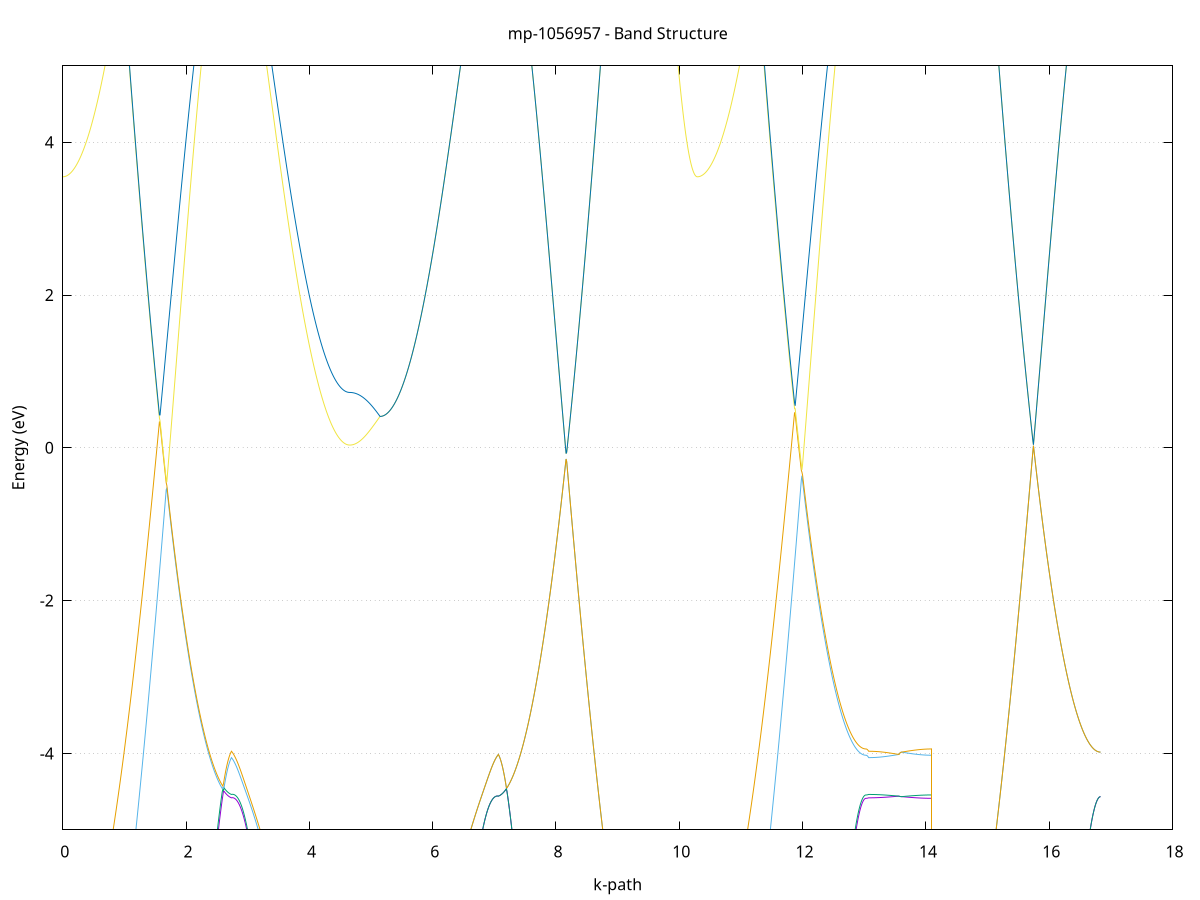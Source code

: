 set title 'mp-1056957 - Band Structure'
set xlabel 'k-path'
set ylabel 'Energy (eV)'
set grid y
set yrange [-5:5]
set terminal png size 800,600
set output 'mp-1056957_bands_gnuplot.png'
plot '-' using 1:2 with lines notitle, '-' using 1:2 with lines notitle, '-' using 1:2 with lines notitle, '-' using 1:2 with lines notitle, '-' using 1:2 with lines notitle, '-' using 1:2 with lines notitle, '-' using 1:2 with lines notitle, '-' using 1:2 with lines notitle, '-' using 1:2 with lines notitle, '-' using 1:2 with lines notitle, '-' using 1:2 with lines notitle, '-' using 1:2 with lines notitle
0.000000 -21.054295
0.009985 -21.053995
0.019971 -21.053095
0.029956 -21.051695
0.039942 -21.049695
0.049927 -21.047095
0.059913 -21.043995
0.069898 -21.040195
0.079884 -21.035895
0.089869 -21.030895
0.099855 -21.025395
0.109840 -21.019395
0.119825 -21.012795
0.129811 -21.005495
0.139796 -20.997695
0.149782 -20.989295
0.159767 -20.980395
0.169753 -20.970795
0.179738 -20.960695
0.189724 -20.949995
0.199709 -20.938695
0.209694 -20.926895
0.219680 -20.914495
0.229665 -20.901495
0.239651 -20.887895
0.249636 -20.873695
0.259622 -20.858995
0.269607 -20.843795
0.279593 -20.827895
0.289578 -20.811395
0.299564 -20.794295
0.309549 -20.776695
0.319534 -20.758495
0.329520 -20.739695
0.339505 -20.720395
0.349491 -20.700395
0.359476 -20.679895
0.369462 -20.658795
0.379447 -20.637195
0.389433 -20.614895
0.399418 -20.592095
0.409404 -20.568695
0.419389 -20.544795
0.429374 -20.520195
0.439360 -20.495095
0.449345 -20.469395
0.459331 -20.443095
0.469316 -20.416295
0.479302 -20.388895
0.489287 -20.360895
0.499273 -20.332295
0.509258 -20.303195
0.519243 -20.273495
0.529229 -20.243195
0.539214 -20.212295
0.549200 -20.180895
0.559185 -20.148895
0.569171 -20.116295
0.579156 -20.083195
0.589142 -20.049495
0.599127 -20.015195
0.609113 -19.980295
0.619098 -19.944895
0.629083 -19.908895
0.639069 -19.872295
0.649054 -19.835195
0.659040 -19.797395
0.669025 -19.759195
0.679011 -19.720295
0.688996 -19.680895
0.698982 -19.640895
0.708967 -19.600295
0.718953 -19.559195
0.728938 -19.517495
0.738923 -19.475195
0.748909 -19.432395
0.758894 -19.388995
0.768880 -19.345095
0.778865 -19.300495
0.788851 -19.255395
0.798836 -19.209795
0.808822 -19.163595
0.818807 -19.116795
0.828792 -19.069495
0.838778 -19.021495
0.848763 -18.973195
0.858749 -18.924195
0.868734 -18.874595
0.878720 -18.824395
0.888705 -18.773695
0.898691 -18.722395
0.908676 -18.670595
0.918662 -18.618195
0.928647 -18.565295
0.938632 -18.511795
0.948618 -18.457695
0.958603 -18.403095
0.968589 -18.347895
0.978574 -18.292195
0.988560 -18.235895
0.998545 -18.179095
1.008531 -18.121695
1.018516 -18.063895
1.028501 -18.005395
1.038487 -17.946395
1.048472 -17.886895
1.058458 -17.826695
1.068443 -17.765995
1.078429 -17.704795
1.088414 -17.642995
1.098400 -17.580695
1.108385 -17.517795
1.118371 -17.454395
1.128356 -17.390395
1.138342 -17.325895
1.148327 -17.260895
1.158312 -17.195295
1.168298 -17.129195
1.178283 -17.062495
1.188269 -16.995395
1.198254 -16.927595
1.208240 -16.859495
1.218225 -16.790695
1.228211 -16.721495
1.238196 -16.651595
1.248181 -16.581295
1.258167 -16.510395
1.268152 -16.438895
1.278138 -16.366995
1.288123 -16.294495
1.298109 -16.221495
1.308094 -16.147995
1.318080 -16.073895
1.328065 -15.999395
1.338051 -15.924295
1.348036 -15.848695
1.358021 -15.772595
1.368007 -15.695995
1.377992 -15.618895
1.387978 -15.541295
1.397963 -15.463195
1.407949 -15.384595
1.417934 -15.305495
1.427920 -15.225895
1.437905 -15.145695
1.447891 -15.065095
1.457876 -14.984095
1.467861 -14.902495
1.477847 -14.820395
1.487832 -14.737895
1.497818 -14.654895
1.507803 -14.571295
1.517789 -14.487395
1.527774 -14.402895
1.537760 -14.317995
1.547745 -14.232595
1.557730 -14.146795
1.567716 -14.060495
1.577701 -13.973695
1.587687 -13.886595
1.597672 -13.798895
1.607658 -13.710795
1.617643 -13.622295
1.627629 -13.533295
1.637614 -13.443795
1.647600 -13.353995
1.657585 -13.263695
1.667570 -13.172995
1.677556 -13.081895
1.687541 -12.990295
1.697527 -12.898395
1.707512 -12.806095
1.717498 -12.713295
1.727483 -12.620195
1.737469 -12.526695
1.747454 -12.432795
1.757439 -12.338495
1.767425 -12.243795
1.777410 -12.148795
1.787396 -12.053395
1.797381 -11.957695
1.807367 -11.861595
1.817352 -11.765195
1.827338 -11.668495
1.837323 -11.571395
1.847309 -11.474095
1.857294 -11.376395
1.867279 -11.278395
1.877265 -11.180095
1.887250 -11.081495
1.897236 -10.982695
1.907221 -10.883595
1.917207 -10.784295
1.927192 -10.684695
1.937178 -10.584795
1.947163 -10.484795
1.957149 -10.384495
1.967134 -10.283995
1.977119 -10.183395
1.987105 -10.082495
1.997090 -9.981495
2.007076 -9.880395
2.017061 -9.779095
2.027047 -9.677695
2.037032 -9.576095
2.047018 -9.474495
2.057003 -9.372795
2.066988 -9.271095
2.076974 -9.169195
2.086959 -9.067395
2.096945 -8.965495
2.106930 -8.863695
2.116916 -8.761895
2.126901 -8.660095
2.136887 -8.558395
2.146872 -8.456795
2.156858 -8.355295
2.166843 -8.253895
2.176828 -8.152695
2.186814 -8.051695
2.196799 -7.950895
2.206785 -7.850395
2.216770 -7.750095
2.226756 -7.650095
2.236741 -7.550395
2.246727 -7.451095
2.256712 -7.352195
2.266698 -7.253695
2.276683 -7.155695
2.286668 -7.058095
2.296654 -6.961095
2.306639 -6.864695
2.316625 -6.768895
2.326610 -6.673695
2.336596 -6.579295
2.346581 -6.485595
2.356567 -6.392695
2.366552 -6.300595
2.376537 -6.209395
2.386523 -6.119095
2.396508 -6.029895
2.406494 -5.941695
2.416479 -5.854595
2.426465 -5.768695
2.436450 -5.683995
2.446436 -5.600595
2.456421 -5.518495
2.466407 -5.437795
2.476392 -5.358695
2.486377 -5.281095
2.496363 -5.204995
2.506348 -5.130695
2.516334 -5.058195
2.526319 -4.987395
2.536305 -4.918595
2.546290 -4.851795
2.556276 -4.786995
2.566261 -4.724395
2.576247 -4.663995
2.586232 -4.605795
2.596217 -4.549995
2.606203 -4.496895
2.616188 -4.496295
2.626174 -4.507095
2.636159 -4.517295
2.646145 -4.526795
2.656130 -4.535695
2.666116 -4.543795
2.676101 -4.551295
2.686086 -4.558095
2.696072 -4.564095
2.706057 -4.569495
2.716043 -4.574295
2.726028 -4.578295
2.736014 -4.581595
2.736014 -4.581595
2.746009 -4.580195
2.756005 -4.580195
2.766001 -4.581595
2.775997 -4.584395
2.785992 -4.588595
2.795988 -4.594295
2.805984 -4.601495
2.815979 -4.610095
2.825975 -4.620195
2.835971 -4.631895
2.845967 -4.645095
2.855962 -4.659895
2.865958 -4.676295
2.875954 -4.694295
2.885949 -4.714095
2.895945 -4.735495
2.905941 -4.758595
2.915936 -4.783595
2.925932 -4.810195
2.935928 -4.838595
2.945924 -4.868795
2.955919 -4.900795
2.965915 -4.934395
2.975911 -4.969795
2.985906 -5.006695
2.995902 -5.045295
3.005898 -5.085495
3.015894 -5.127095
3.025889 -5.170095
3.035885 -5.214495
3.045881 -5.260195
3.055876 -5.307095
3.065872 -5.355195
3.075868 -5.404395
3.085863 -5.454595
3.095859 -5.505695
3.105855 -5.557795
3.115851 -5.610795
3.125846 -5.664495
3.135842 -5.718995
3.145838 -5.774195
3.155833 -5.830095
3.165829 -5.886595
3.175825 -5.943695
3.185821 -6.001295
3.195816 -6.059395
3.205812 -6.117895
3.215808 -6.176895
3.225803 -6.236295
3.235799 -6.296095
3.245795 -6.356095
3.255791 -6.416495
3.265786 -6.477095
3.275782 -6.537995
3.285778 -6.599095
3.295773 -6.660395
3.305769 -6.721795
3.315765 -6.783395
3.325760 -6.845095
3.335756 -6.906895
3.345752 -6.968795
3.355748 -7.030695
3.365743 -7.092695
3.375739 -7.154595
3.385735 -7.216595
3.395730 -7.278495
3.405726 -7.340395
3.415722 -7.402195
3.425718 -7.463895
3.435713 -7.525495
3.445709 -7.586995
3.455705 -7.648395
3.465700 -7.709695
3.475696 -7.770695
3.485692 -7.831595
3.495687 -7.892395
3.505683 -7.952895
3.515679 -8.013195
3.525675 -8.073295
3.535670 -8.133095
3.545666 -8.192695
3.555662 -8.252095
3.565657 -8.311095
3.575653 -8.369895
3.585649 -8.428395
3.595645 -8.486595
3.605640 -8.544395
3.615636 -8.601995
3.625632 -8.659195
3.635627 -8.716095
3.645623 -8.772595
3.655619 -8.828695
3.665615 -8.884495
3.675610 -8.939895
3.685606 -8.994995
3.695602 -9.049595
3.705597 -9.103895
3.715593 -9.157695
3.725589 -9.211095
3.735584 -9.264095
3.745580 -9.316695
3.755576 -9.368795
3.765572 -9.420495
3.775567 -9.471795
3.785563 -9.522595
3.795559 -9.572995
3.805554 -9.622895
3.815550 -9.672295
3.825546 -9.721195
3.835542 -9.769695
3.845537 -9.817695
3.855533 -9.865195
3.865529 -9.912195
3.875524 -9.958695
3.885520 -10.004695
3.895516 -10.050195
3.905512 -10.095195
3.915507 -10.139695
3.925503 -10.183695
3.935499 -10.227095
3.945494 -10.269995
3.955490 -10.312395
3.965486 -10.354295
3.975481 -10.395595
3.985477 -10.436395
3.995473 -10.476595
4.005469 -10.516295
4.015464 -10.555395
4.025460 -10.593995
4.035456 -10.631995
4.045451 -10.669495
4.055447 -10.706395
4.065443 -10.742795
4.075439 -10.778495
4.085434 -10.813795
4.095430 -10.848395
4.105426 -10.882495
4.115421 -10.915895
4.125417 -10.948795
4.135413 -10.981195
4.145408 -11.012895
4.155404 -11.044095
4.165400 -11.074695
4.175396 -11.104595
4.185391 -11.133995
4.195387 -11.162795
4.205383 -11.190995
4.215378 -11.218595
4.225374 -11.245695
4.235370 -11.272095
4.245366 -11.297895
4.255361 -11.323095
4.265357 -11.347695
4.275353 -11.371695
4.285348 -11.395095
4.295344 -11.417895
4.305340 -11.439995
4.315336 -11.461595
4.325331 -11.482595
4.335327 -11.502895
4.345323 -11.522595
4.355318 -11.541695
4.365314 -11.560195
4.375310 -11.578095
4.385305 -11.595295
4.395301 -11.611995
4.405297 -11.627995
4.415293 -11.643395
4.425288 -11.658095
4.435284 -11.672295
4.445280 -11.685795
4.455275 -11.698695
4.465271 -11.710995
4.475267 -11.722595
4.485263 -11.733595
4.495258 -11.743995
4.505254 -11.753795
4.515250 -11.762895
4.525245 -11.771495
4.535241 -11.779295
4.545237 -11.786595
4.555233 -11.793195
4.565228 -11.799195
4.575224 -11.804595
4.585220 -11.809295
4.595215 -11.813395
4.605211 -11.816895
4.615207 -11.819795
4.625202 -11.821995
4.635198 -11.823495
4.645194 -11.824495
4.655190 -11.824795
4.655190 -11.824795
4.665009 -11.824795
4.674828 -11.824695
4.684646 -11.824595
4.694465 -11.824495
4.704284 -11.824295
4.714103 -11.823995
4.723922 -11.823795
4.733741 -11.823395
4.743560 -11.823095
4.753379 -11.822695
4.763198 -11.822195
4.773017 -11.821695
4.782836 -11.821195
4.792655 -11.820695
4.802474 -11.820095
4.812293 -11.819395
4.822112 -11.818795
4.831931 -11.818095
4.841750 -11.817295
4.851569 -11.816595
4.861388 -11.815795
4.871207 -11.814895
4.881026 -11.813995
4.890845 -11.813095
4.900664 -11.812195
4.910482 -11.811295
4.920301 -11.810295
4.930120 -11.809295
4.939939 -11.808195
4.949758 -11.807195
4.959577 -11.806095
4.969396 -11.804995
4.979215 -11.803795
4.989034 -11.802695
4.998853 -11.801495
5.008672 -11.800295
5.018491 -11.799095
5.028310 -11.797895
5.038129 -11.796695
5.047948 -11.795395
5.057767 -11.794195
5.067586 -11.792895
5.077405 -11.791695
5.087224 -11.790395
5.097043 -11.789095
5.106862 -11.787795
5.116681 -11.786495
5.126500 -11.785195
5.136319 -11.783895
5.146137 -11.782595
5.146137 -11.782595
5.156133 -11.782295
5.166129 -11.781395
5.176125 -11.779795
5.186120 -11.777595
5.196116 -11.774795
5.206112 -11.771295
5.216107 -11.767195
5.226103 -11.762495
5.236099 -11.757095
5.246095 -11.751095
5.256090 -11.744495
5.266086 -11.737295
5.276082 -11.729395
5.286077 -11.720895
5.296073 -11.711795
5.306069 -11.701995
5.316065 -11.691595
5.326060 -11.680595
5.336056 -11.668995
5.346052 -11.656695
5.356047 -11.643895
5.366043 -11.630295
5.376039 -11.616195
5.386034 -11.601495
5.396030 -11.586095
5.406026 -11.570095
5.416022 -11.553495
5.426017 -11.536295
5.436013 -11.518395
5.446009 -11.499995
5.456004 -11.480895
5.466000 -11.461195
5.475996 -11.440895
5.485992 -11.419995
5.495987 -11.398395
5.505983 -11.376295
5.515979 -11.353495
5.525974 -11.330195
5.535970 -11.306195
5.545966 -11.281595
5.555961 -11.256495
5.565957 -11.230695
5.575953 -11.204295
5.585949 -11.177295
5.595944 -11.149795
5.605940 -11.121595
5.615936 -11.092795
5.625931 -11.063495
5.635927 -11.033595
5.645923 -11.002995
5.655919 -10.971895
5.665914 -10.940195
5.675910 -10.907895
5.685906 -10.875095
5.695901 -10.841595
5.705897 -10.807595
5.715893 -10.772995
5.725889 -10.737895
5.735884 -10.702195
5.745880 -10.665895
5.755876 -10.628995
5.765871 -10.591595
5.775867 -10.553595
5.785863 -10.515095
5.795858 -10.475995
5.805854 -10.436395
5.815850 -10.396195
5.825846 -10.355495
5.835841 -10.314295
5.845837 -10.272495
5.855833 -10.230195
5.865828 -10.187295
5.875824 -10.143895
5.885820 -10.099995
5.895816 -10.055595
5.905811 -10.010695
5.915807 -9.965295
5.925803 -9.919395
5.935798 -9.872895
5.945794 -9.825995
5.955790 -9.778595
5.965785 -9.730695
5.975781 -9.682295
5.985777 -9.633395
5.995773 -9.584095
6.005768 -9.534295
6.015764 -9.483995
6.025760 -9.433295
6.035755 -9.382095
6.045751 -9.330495
6.055747 -9.278495
6.065743 -9.225995
6.075738 -9.173095
6.085734 -9.119795
6.095730 -9.065995
6.105725 -9.011895
6.115721 -8.957395
6.125717 -8.902495
6.135713 -8.847195
6.145708 -8.791495
6.155704 -8.735495
6.165700 -8.679095
6.175695 -8.622295
6.185691 -8.565195
6.195687 -8.507795
6.205682 -8.450095
6.215678 -8.391995
6.225674 -8.333695
6.235670 -8.275095
6.245665 -8.216095
6.255661 -8.156995
6.265657 -8.097495
6.275652 -8.037795
6.285648 -7.977895
6.295644 -7.917695
6.305640 -7.857395
6.315635 -7.796795
6.325631 -7.736095
6.335627 -7.675195
6.345622 -7.614095
6.355618 -7.552895
6.365614 -7.491595
6.375609 -7.430095
6.385605 -7.368595
6.395601 -7.306895
6.405597 -7.245295
6.415592 -7.183495
6.425588 -7.121795
6.435584 -7.059995
6.445579 -6.998295
6.455575 -6.936595
6.465571 -6.874895
6.475567 -6.813395
6.485562 -6.751895
6.495558 -6.690495
6.505554 -6.629295
6.515549 -6.568195
6.525545 -6.507395
6.535541 -6.446695
6.545537 -6.386295
6.555532 -6.326195
6.565528 -6.266295
6.575524 -6.206795
6.585519 -6.147695
6.595515 -6.088895
6.605511 -6.030595
6.615507 -5.972695
6.625502 -5.915295
6.635498 -5.858495
6.645494 -5.802195
6.655489 -5.746495
6.665485 -5.691495
6.675481 -5.637195
6.685476 -5.583595
6.695472 -5.530795
6.705468 -5.478795
6.715464 -5.427695
6.725459 -5.377595
6.735455 -5.328495
6.745451 -5.280395
6.755446 -5.233395
6.765442 -5.187695
6.775438 -5.143095
6.785434 -5.099995
6.795429 -5.058195
6.805425 -5.017795
6.815421 -4.978995
6.825416 -4.941795
6.835412 -4.906295
6.845408 -4.872395
6.855404 -4.840395
6.865399 -4.810095
6.875395 -4.781595
6.885391 -4.754995
6.895386 -4.730295
6.905382 -4.707395
6.915378 -4.686195
6.925373 -4.666895
6.935369 -4.649295
6.945365 -4.633295
6.955361 -4.619095
6.965356 -4.606395
6.975352 -4.595295
6.985348 -4.585695
6.995343 -4.577595
7.005339 -4.570895
7.015335 -4.565695
7.025331 -4.561795
7.035326 -4.559295
7.045322 -4.558095
7.055318 -4.558195
7.065313 -4.559695
7.065313 -4.559695
7.075299 -4.556295
7.085284 -4.552295
7.095270 -4.547595
7.105255 -4.542195
7.115241 -4.536095
7.125226 -4.529295
7.135211 -4.521895
7.145197 -4.513695
7.155182 -4.504895
7.165168 -4.495395
7.175153 -4.485195
7.185139 -4.474295
7.195124 -4.462695
7.205110 -4.500295
7.215095 -4.555195
7.225081 -4.612395
7.235066 -4.671895
7.245051 -4.733595
7.255037 -4.797395
7.265022 -4.863195
7.275008 -4.930995
7.284993 -5.000695
7.294979 -5.072195
7.304964 -5.145395
7.314950 -5.220395
7.324935 -5.296895
7.334921 -5.374995
7.344906 -5.454595
7.354891 -5.535595
7.364877 -5.617895
7.374862 -5.701495
7.384848 -5.786295
7.394833 -5.872295
7.404819 -5.959395
7.414804 -6.047595
7.424790 -6.136695
7.434775 -6.226795
7.444760 -6.317795
7.454746 -6.409595
7.464731 -6.502195
7.474717 -6.595595
7.484702 -6.689695
7.494688 -6.784395
7.504673 -6.879795
7.514659 -6.975695
7.524644 -7.072195
7.534630 -7.169095
7.544615 -7.266595
7.554600 -7.364395
7.564586 -7.462695
7.574571 -7.561395
7.584557 -7.660295
7.594542 -7.759595
7.604528 -7.859095
7.614513 -7.958895
7.624499 -8.058995
7.634484 -8.159195
7.644469 -8.259495
7.654455 -8.359995
7.664440 -8.460695
7.674426 -8.561395
7.684411 -8.662195
7.694397 -8.763095
7.704382 -8.863995
7.714368 -8.964895
7.724353 -9.065795
7.734339 -9.166695
7.744324 -9.267495
7.754309 -9.368295
7.764295 -9.468995
7.774280 -9.569595
7.784266 -9.670095
7.794251 -9.770495
7.804237 -9.870695
7.814222 -9.970895
7.824208 -10.070795
7.834193 -10.170595
7.844179 -10.270195
7.854164 -10.369595
7.864149 -10.468795
7.874135 -10.567795
7.884120 -10.666495
7.894106 -10.764995
7.904091 -10.863295
7.914077 -10.961295
7.924062 -11.058995
7.934048 -11.156395
7.944033 -11.253595
7.954018 -11.350395
7.964004 -11.446995
7.973989 -11.543295
7.983975 -11.639195
7.993960 -11.734795
8.003946 -11.830095
8.013931 -11.924895
8.023917 -12.019495
8.033902 -12.113695
8.043888 -12.207595
8.053873 -12.301095
8.063858 -12.394195
8.073844 -12.486895
8.083829 -12.579295
8.093815 -12.671295
8.103800 -12.762895
8.113786 -12.853995
8.123771 -12.944795
8.133757 -13.035195
8.143742 -13.125095
8.153728 -13.214695
8.163713 -13.303795
8.173698 -13.392495
8.183684 -13.480795
8.193669 -13.568595
8.203655 -13.655995
8.213640 -13.742895
8.223626 -13.829395
8.233611 -13.915495
8.243597 -14.001095
8.253582 -14.086195
8.263567 -14.170895
8.273553 -14.255095
8.283538 -14.338895
8.293524 -14.422195
8.303509 -14.504995
8.313495 -14.587295
8.323480 -14.669095
8.333466 -14.750495
8.343451 -14.831395
8.353437 -14.911895
8.363422 -14.991795
8.373407 -15.071295
8.383393 -15.150195
8.393378 -15.228695
8.403364 -15.306595
8.413349 -15.384095
8.423335 -15.460995
8.433320 -15.537495
8.443306 -15.613395
8.453291 -15.688895
8.463277 -15.763795
8.473262 -15.838195
8.483247 -15.912195
8.493233 -15.985595
8.503218 -16.058495
8.513204 -16.130795
8.523189 -16.202695
8.533175 -16.274095
8.543160 -16.344895
8.553146 -16.415195
8.563131 -16.484995
8.573117 -16.554295
8.583102 -16.622995
8.593087 -16.691195
8.603073 -16.758895
8.613058 -16.825995
8.623044 -16.892695
8.633029 -16.958795
8.643015 -17.024295
8.653000 -17.089295
8.662986 -17.153795
8.672971 -17.217695
8.682956 -17.281195
8.692942 -17.343995
8.702927 -17.406395
8.712913 -17.468095
8.722898 -17.529295
8.732884 -17.589995
8.742869 -17.650195
8.752855 -17.709795
8.762840 -17.768895
8.772826 -17.827495
8.782811 -17.885495
8.792796 -17.942895
8.802782 -17.999795
8.812767 -18.056095
8.822753 -18.111895
8.832738 -18.167195
8.842724 -18.221895
8.852709 -18.275995
8.862695 -18.329595
8.872680 -18.382695
8.882666 -18.435195
8.892651 -18.487095
8.902636 -18.538395
8.912622 -18.589195
8.922607 -18.639495
8.932593 -18.689195
8.942578 -18.738395
8.952564 -18.786995
8.962549 -18.834995
8.972535 -18.882495
8.982520 -18.929395
8.992505 -18.975795
9.002491 -19.021495
9.012476 -19.066795
9.022462 -19.111495
9.032447 -19.155595
9.042433 -19.199095
9.052418 -19.242095
9.062404 -19.284495
9.072389 -19.326395
9.082375 -19.367695
9.092360 -19.408495
9.102345 -19.448695
9.112331 -19.488295
9.122316 -19.527395
9.132302 -19.565895
9.142287 -19.603895
9.152273 -19.641195
9.162258 -19.677995
9.172244 -19.714195
9.182229 -19.749895
9.192215 -19.784995
9.202200 -19.819595
9.212185 -19.853595
9.222171 -19.886995
9.232156 -19.919795
9.242142 -19.952095
9.252127 -19.983795
9.262113 -20.014995
9.272098 -20.045495
9.282084 -20.075495
9.292069 -20.104995
9.302054 -20.133895
9.312040 -20.162195
9.322025 -20.189895
9.332011 -20.217095
9.341996 -20.243695
9.351982 -20.269695
9.361967 -20.295195
9.371953 -20.320095
9.381938 -20.344395
9.391924 -20.368095
9.401909 -20.391295
9.411894 -20.413895
9.421880 -20.435895
9.431865 -20.457395
9.441851 -20.478295
9.451836 -20.498595
9.461822 -20.518295
9.471807 -20.537495
9.481793 -20.556095
9.491778 -20.574195
9.501764 -20.591595
9.511749 -20.608495
9.521734 -20.624795
9.531720 -20.640595
9.541705 -20.655795
9.551691 -20.670395
9.561676 -20.684395
9.571662 -20.697895
9.581647 -20.710795
9.591633 -20.723095
9.601618 -20.734795
9.611603 -20.745995
9.621589 -20.756595
9.631574 -20.766595
9.641560 -20.776095
9.651545 -20.784895
9.661531 -20.793295
9.671516 -20.800995
9.681502 -20.808195
9.691487 -20.814695
9.701473 -20.820795
9.711458 -20.826195
9.721443 -20.831095
9.731429 -20.835395
9.741414 -20.839095
9.751400 -20.842195
9.761385 -20.844795
9.771371 -20.846795
9.781356 -20.848195
9.791342 -20.849095
9.801327 -20.849395
9.801327 -20.849395
9.811146 -20.856095
9.820965 -20.862795
9.830784 -20.869395
9.840603 -20.876095
9.850422 -20.882595
9.860241 -20.889195
9.870060 -20.895595
9.879879 -20.901995
9.889698 -20.908395
9.899517 -20.914595
9.909336 -20.920795
9.919155 -20.926895
9.928974 -20.932895
9.938792 -20.938795
9.948611 -20.944595
9.958430 -20.950295
9.968249 -20.955895
9.978068 -20.961395
9.987887 -20.966695
9.997706 -20.971995
10.007525 -20.977095
10.017344 -20.981995
10.027163 -20.986895
10.036982 -20.991595
10.046801 -20.996095
10.056620 -21.000495
10.066439 -21.004695
10.076258 -21.008795
10.086077 -21.012795
10.095896 -21.016595
10.105715 -21.020195
10.115534 -21.023595
10.125353 -21.026895
10.135172 -21.029995
10.144991 -21.032895
10.154810 -21.035595
10.164628 -21.038095
10.174447 -21.040495
10.184266 -21.042695
10.194085 -21.044695
10.203904 -21.046495
10.213723 -21.048195
10.223542 -21.049595
10.233361 -21.050895
10.243180 -21.051895
10.252999 -21.052795
10.262818 -21.053495
10.272637 -21.053995
10.282456 -21.054195
10.292275 -21.054295
10.292275 -21.054295
10.302259 -21.053995
10.312243 -21.053195
10.322227 -21.051795
10.332212 -21.049795
10.342196 -21.047195
10.352180 -21.043995
10.362164 -21.040195
10.372148 -21.035895
10.382133 -21.030995
10.392117 -21.025495
10.402101 -21.019395
10.412085 -21.012795
10.422069 -21.005595
10.432054 -20.997795
10.442038 -20.989395
10.452022 -20.980495
10.462006 -20.970995
10.471990 -20.960895
10.481974 -20.950195
10.491959 -20.938895
10.501943 -20.927095
10.511927 -20.914695
10.521911 -20.901695
10.531895 -20.888195
10.541880 -20.873995
10.551864 -20.859295
10.561848 -20.844095
10.571832 -20.828195
10.581816 -20.811795
10.591800 -20.794795
10.601785 -20.777195
10.611769 -20.758995
10.621753 -20.740295
10.631737 -20.720995
10.641721 -20.701095
10.651706 -20.680595
10.661690 -20.659595
10.671674 -20.637995
10.681658 -20.615795
10.691642 -20.592995
10.701626 -20.569595
10.711611 -20.545695
10.721595 -20.521195
10.731579 -20.496195
10.741563 -20.470495
10.751547 -20.444295
10.761532 -20.417495
10.771516 -20.390195
10.781500 -20.362295
10.791484 -20.333695
10.801468 -20.304695
10.811452 -20.274995
10.821437 -20.244795
10.831421 -20.213995
10.841405 -20.182595
10.851389 -20.150695
10.861373 -20.118195
10.871358 -20.085095
10.881342 -20.051495
10.891326 -20.017295
10.901310 -19.982495
10.911294 -19.947095
10.921278 -19.911195
10.931263 -19.874695
10.941247 -19.837595
10.951231 -19.799995
10.961215 -19.761795
10.971199 -19.722995
10.981184 -19.683695
10.991168 -19.643795
11.001152 -19.603295
11.011136 -19.562395
11.021120 -19.520795
11.031105 -19.478595
11.041089 -19.435895
11.051073 -19.392595
11.061057 -19.348695
11.071041 -19.304295
11.081025 -19.259295
11.091010 -19.213795
11.100994 -19.167695
11.110978 -19.120995
11.120962 -19.073695
11.130946 -19.025995
11.140931 -18.977595
11.150915 -18.928695
11.160899 -18.879295
11.170883 -18.829195
11.180867 -18.778595
11.190851 -18.727495
11.200836 -18.675795
11.210820 -18.623495
11.220804 -18.570695
11.230788 -18.517295
11.240772 -18.463395
11.250757 -18.408895
11.260741 -18.353895
11.270725 -18.298295
11.280709 -18.242195
11.290693 -18.185495
11.300677 -18.128195
11.310662 -18.070395
11.320646 -18.012095
11.330630 -17.953395
11.340614 -17.893995
11.350598 -17.833995
11.360583 -17.773495
11.370567 -17.712395
11.380551 -17.650795
11.390535 -17.588695
11.400519 -17.526095
11.410503 -17.462895
11.420488 -17.399095
11.430472 -17.334795
11.440456 -17.269995
11.450440 -17.204595
11.460424 -17.138695
11.470409 -17.072195
11.480393 -17.005295
11.490377 -16.937795
11.500361 -16.869695
11.510345 -16.801195
11.520329 -16.732095
11.530314 -16.662395
11.540298 -16.592295
11.550282 -16.521595
11.560266 -16.450495
11.570250 -16.378795
11.580235 -16.306495
11.590219 -16.233795
11.600203 -16.160595
11.610187 -16.086795
11.620171 -16.012495
11.630156 -15.937795
11.640140 -15.862495
11.650124 -15.786695
11.660108 -15.710395
11.670092 -15.633595
11.680076 -15.556295
11.690061 -15.478495
11.700045 -15.400195
11.710029 -15.321395
11.720013 -15.242195
11.729997 -15.162395
11.739982 -15.082195
11.749966 -15.001495
11.759950 -14.920295
11.769934 -14.838595
11.779918 -14.756495
11.789902 -14.673895
11.799887 -14.590795
11.809871 -14.507295
11.819855 -14.423195
11.829839 -14.338795
11.839823 -14.253795
11.849808 -14.168495
11.859792 -14.082595
11.869776 -13.996295
11.879760 -13.909595
11.889744 -13.822495
11.899728 -13.734895
11.909713 -13.646895
11.919697 -13.558395
11.929681 -13.469595
11.939665 -13.380295
11.949649 -13.290595
11.959634 -13.200495
11.969618 -13.109995
11.979602 -13.019095
11.989586 -12.927795
11.999570 -12.836095
12.009554 -12.744095
12.019539 -12.651595
12.029523 -12.558795
12.039507 -12.465695
12.049491 -12.372195
12.059475 -12.278295
12.069460 -12.184095
12.079444 -12.089495
12.089428 -11.994695
12.099412 -11.899495
12.109396 -11.803895
12.119381 -11.708095
12.129365 -11.611995
12.139349 -11.515595
12.149333 -11.418895
12.159317 -11.321995
12.169301 -11.224695
12.179286 -11.127295
12.189270 -11.029595
12.199254 -10.931595
12.209238 -10.833495
12.219222 -10.735095
12.229207 -10.636595
12.239191 -10.537795
12.249175 -10.438895
12.259159 -10.339795
12.269143 -10.240495
12.279127 -10.141095
12.289112 -10.041595
12.299096 -9.941995
12.309080 -9.842295
12.319064 -9.742595
12.329048 -9.642795
12.339033 -9.542895
12.349017 -9.442995
12.359001 -9.343095
12.368985 -9.243195
12.378969 -9.143395
12.388953 -9.043595
12.398938 -8.943895
12.408922 -8.844295
12.418906 -8.744795
12.428890 -8.645495
12.438874 -8.546295
12.448859 -8.447295
12.458843 -8.348595
12.468827 -8.250095
12.478811 -8.151795
12.488795 -8.053895
12.498779 -7.956395
12.508764 -7.859195
12.518748 -7.762395
12.528732 -7.665995
12.538716 -7.570095
12.548700 -7.474795
12.558685 -7.379995
12.568669 -7.285795
12.578653 -7.192195
12.588637 -7.099295
12.598621 -7.007095
12.608605 -6.915695
12.618590 -6.825095
12.628574 -6.735295
12.638558 -6.646495
12.648542 -6.558695
12.658526 -6.471795
12.668511 -6.386095
12.678495 -6.301495
12.688479 -6.217995
12.698463 -6.135895
12.708447 -6.054995
12.718432 -5.975595
12.728416 -5.897595
12.738400 -5.820995
12.748384 -5.746095
12.758368 -5.672895
12.768352 -5.601395
12.778337 -5.531595
12.788321 -5.463795
12.798305 -5.397895
12.808289 -5.333995
12.818273 -5.272195
12.828258 -5.212595
12.838242 -5.155295
12.848226 -5.100195
12.858210 -5.047595
12.868194 -4.997495
12.878178 -4.949895
12.888163 -4.904995
12.898147 -4.862695
12.908131 -4.823195
12.918115 -4.786595
12.928099 -4.752895
12.938084 -4.722095
12.948068 -4.694395
12.958052 -4.669795
12.968036 -4.648295
12.978020 -4.630095
12.988004 -4.614995
12.997989 -4.603295
13.007973 -4.594895
13.017957 -4.589895
13.027941 -4.588195
13.027941 -4.588195
13.036662 -4.587895
13.045383 -4.587095
13.054103 -4.585795
13.062824 -4.583995
13.071545 -4.581595
13.071545 -4.581595
13.081363 -4.581595
13.091182 -4.581595
13.101001 -4.581495
13.110820 -4.581495
13.120639 -4.581395
13.130458 -4.581195
13.140277 -4.581095
13.150096 -4.580895
13.159915 -4.580795
13.169734 -4.580595
13.179553 -4.580295
13.189372 -4.580095
13.199191 -4.579795
13.209010 -4.579495
13.218829 -4.579195
13.228648 -4.578895
13.238467 -4.578595
13.248286 -4.578195
13.258105 -4.577795
13.267924 -4.577395
13.277743 -4.576995
13.287562 -4.576595
13.297381 -4.576195
13.307200 -4.575695
13.317018 -4.575195
13.326837 -4.574695
13.336656 -4.574195
13.346475 -4.573695
13.356294 -4.573095
13.366113 -4.572595
13.375932 -4.571995
13.385751 -4.571495
13.395570 -4.570895
13.405389 -4.570295
13.415208 -4.569695
13.425027 -4.568995
13.434846 -4.568395
13.444665 -4.567795
13.454484 -4.567095
13.464303 -4.566495
13.474122 -4.565795
13.483941 -4.565095
13.493760 -4.564495
13.503579 -4.563795
13.513398 -4.563095
13.523217 -4.562395
13.533036 -4.561695
13.542854 -4.561095
13.552673 -4.560395
13.562492 -4.559695
13.562492 -4.559695
13.571213 -4.561995
13.579934 -4.563895
13.588654 -4.565195
13.597375 -4.565995
13.606096 -4.566195
13.606096 -4.566195
13.615915 -4.566895
13.625734 -4.567595
13.635553 -4.568295
13.645372 -4.568995
13.655190 -4.569695
13.665009 -4.570295
13.674828 -4.570995
13.684647 -4.571695
13.694466 -4.572395
13.704285 -4.572995
13.714104 -4.573695
13.723923 -4.574295
13.733742 -4.574995
13.743561 -4.575595
13.753380 -4.576195
13.763199 -4.576795
13.773018 -4.577395
13.782837 -4.577995
13.792656 -4.578595
13.802475 -4.579095
13.812294 -4.579695
13.822113 -4.580195
13.831932 -4.580795
13.841751 -4.581295
13.851570 -4.581795
13.861389 -4.582195
13.871208 -4.582695
13.881027 -4.583095
13.890845 -4.583595
13.900664 -4.583995
13.910483 -4.584395
13.920302 -4.584795
13.930121 -4.585095
13.939940 -4.585495
13.949759 -4.585795
13.959578 -4.586095
13.969397 -4.586395
13.979216 -4.586595
13.989035 -4.586895
13.998854 -4.587095
14.008673 -4.587295
14.018492 -4.587495
14.028311 -4.587595
14.038130 -4.587795
14.047949 -4.587895
14.057768 -4.587995
14.067587 -4.588095
14.077406 -4.588095
14.087225 -4.588195
14.097044 -4.588195
14.097044 -20.849395
14.107028 -20.849095
14.117012 -20.848195
14.126996 -20.846795
14.136980 -20.844795
14.146965 -20.842295
14.156949 -20.839095
14.166933 -20.835395
14.176917 -20.831095
14.186901 -20.826195
14.196885 -20.820795
14.206870 -20.814795
14.216854 -20.808195
14.226838 -20.801095
14.236822 -20.793395
14.246806 -20.785095
14.256791 -20.776195
14.266775 -20.766795
14.276759 -20.756795
14.286743 -20.746195
14.296727 -20.735095
14.306711 -20.723295
14.316696 -20.710995
14.326680 -20.698195
14.336664 -20.684695
14.346648 -20.670695
14.356632 -20.656195
14.366617 -20.640995
14.376601 -20.625295
14.386585 -20.608995
14.396569 -20.592095
14.406553 -20.574695
14.416537 -20.556695
14.426522 -20.538095
14.436506 -20.518995
14.446490 -20.499295
14.456474 -20.478995
14.466458 -20.458095
14.476443 -20.436695
14.486427 -20.414695
14.496411 -20.392195
14.506395 -20.369095
14.516379 -20.345395
14.526363 -20.321095
14.536348 -20.296295
14.546332 -20.270895
14.556316 -20.244895
14.566300 -20.218295
14.576284 -20.191195
14.586269 -20.163595
14.596253 -20.135295
14.606237 -20.106495
14.616221 -20.077095
14.626205 -20.047195
14.636190 -20.016695
14.646174 -19.985595
14.656158 -19.953995
14.666142 -19.921795
14.676126 -19.888995
14.686110 -19.855695
14.696095 -19.821795
14.706079 -19.787295
14.716063 -19.752195
14.726047 -19.716595
14.736031 -19.680495
14.746016 -19.643695
14.756000 -19.606495
14.765984 -19.568595
14.775968 -19.530195
14.785952 -19.491295
14.795936 -19.451695
14.805921 -19.411595
14.815905 -19.370995
14.825889 -19.329695
14.835873 -19.287895
14.845857 -19.245595
14.855842 -19.202695
14.865826 -19.159195
14.875810 -19.115295
14.885794 -19.070795
14.895778 -19.025595
14.905762 -18.979895
14.915747 -18.933595
14.925731 -18.886795
14.935715 -18.839395
14.945699 -18.791495
14.955683 -18.742995
14.965668 -18.693995
14.975652 -18.644395
14.985636 -18.594295
14.995620 -18.543595
15.005604 -18.492295
15.015588 -18.440495
15.025573 -18.388095
15.035557 -18.335195
15.045541 -18.281795
15.055525 -18.227795
15.065509 -18.173295
15.075494 -18.118195
15.085478 -18.062595
15.095462 -18.006395
15.105446 -17.949595
15.115430 -17.892395
15.125414 -17.834495
15.135399 -17.776095
15.145383 -17.717195
15.155367 -17.657795
15.165351 -17.597795
15.175335 -17.537195
15.185320 -17.476195
15.195304 -17.414595
15.205288 -17.352395
15.215272 -17.289695
15.225256 -17.226495
15.235241 -17.162695
15.245225 -17.098495
15.255209 -17.033695
15.265193 -16.968395
15.275177 -16.902495
15.285161 -16.836095
15.295146 -16.769195
15.305130 -16.701695
15.315114 -16.633695
15.325098 -16.565195
15.335082 -16.496195
15.345067 -16.426695
15.355051 -16.356595
15.365035 -16.286095
15.375019 -16.214995
15.385003 -16.143395
15.394987 -16.071295
15.404972 -15.998695
15.414956 -15.925495
15.424940 -15.851895
15.434924 -15.777795
15.444908 -15.703095
15.454893 -15.627995
15.464877 -15.552295
15.474861 -15.476195
15.484845 -15.399495
15.494829 -15.322395
15.504813 -15.244795
15.514798 -15.166695
15.524782 -15.088095
15.534766 -15.008995
15.544750 -14.929395
15.554734 -14.849395
15.564719 -14.768795
15.574703 -14.687795
15.584687 -14.606395
15.594671 -14.524495
15.604655 -14.442095
15.614639 -14.359195
15.624624 -14.275895
15.634608 -14.192095
15.644592 -14.107895
15.654576 -14.023195
15.664560 -13.938095
15.674545 -13.852595
15.684529 -13.766595
15.694513 -13.680195
15.704497 -13.593295
15.714481 -13.505995
15.724466 -13.418295
15.734450 -13.330195
15.744434 -13.241695
15.754418 -13.152795
15.764402 -13.063495
15.774386 -12.973795
15.784371 -12.883595
15.794355 -12.793095
15.804339 -12.702195
15.814323 -12.610895
15.824307 -12.519295
15.834292 -12.427295
15.844276 -12.334995
15.854260 -12.242195
15.864244 -12.149195
15.874228 -12.055795
15.884212 -11.961995
15.894197 -11.867995
15.904181 -11.773595
15.914165 -11.678895
15.924149 -11.583895
15.934133 -11.488695
15.944118 -11.393095
15.954102 -11.297295
15.964086 -11.201195
15.974070 -11.104795
15.984054 -11.008195
15.994038 -10.911395
16.004023 -10.814295
16.014007 -10.716995
16.023991 -10.619495
16.033975 -10.521895
16.043959 -10.423995
16.053944 -10.325995
16.063928 -10.227795
16.073912 -10.129495
16.083896 -10.030995
16.093880 -9.932395
16.103864 -9.833795
16.113849 -9.734995
16.123833 -9.636195
16.133817 -9.537395
16.143801 -9.438495
16.153785 -9.339595
16.163770 -9.240695
16.173754 -9.141795
16.183738 -9.042995
16.193722 -8.944195
16.203706 -8.845495
16.213690 -8.746895
16.223675 -8.648495
16.233659 -8.550195
16.243643 -8.452095
16.253627 -8.354195
16.263611 -8.256495
16.273596 -8.159095
16.283580 -8.061995
16.293564 -7.965195
16.303548 -7.868795
16.313532 -7.772695
16.323517 -7.676995
16.333501 -7.581795
16.343485 -7.487095
16.353469 -7.392895
16.363453 -7.299295
16.373437 -7.206295
16.383422 -7.113895
16.393406 -7.022295
16.403390 -6.931295
16.413374 -6.841195
16.423358 -6.751795
16.433343 -6.663395
16.443327 -6.575895
16.453311 -6.489295
16.463295 -6.403795
16.473279 -6.319395
16.483263 -6.236095
16.493248 -6.154095
16.503232 -6.073295
16.513216 -5.993795
16.523200 -5.915795
16.533184 -5.839195
16.543169 -5.764095
16.553153 -5.690595
16.563137 -5.618795
16.573121 -5.548795
16.583105 -5.480495
16.593089 -5.414095
16.603074 -5.349695
16.613058 -5.287295
16.623042 -5.226995
16.633026 -5.168895
16.643010 -5.113095
16.652995 -5.059595
16.662979 -5.008395
16.672963 -4.959795
16.682947 -4.913595
16.692931 -4.870095
16.702915 -4.829295
16.712900 -4.791195
16.722884 -4.755895
16.732868 -4.723495
16.742852 -4.693995
16.752836 -4.667395
16.762821 -4.643895
16.772805 -4.623395
16.782789 -4.605995
16.792773 -4.591695
16.802757 -4.580595
16.812741 -4.572595
16.822726 -4.567795
16.832710 -4.566195
e
0.000000 -20.624995
0.009985 -20.624695
0.019971 -20.623895
0.029956 -20.622395
0.039942 -20.620495
0.049927 -20.617895
0.059913 -20.614795
0.069898 -20.611095
0.079884 -20.606895
0.089869 -20.602095
0.099855 -20.596695
0.109840 -20.590795
0.119825 -20.584195
0.129811 -20.577195
0.139796 -20.569595
0.149782 -20.561295
0.159767 -20.552595
0.169753 -20.543195
0.179738 -20.533295
0.189724 -20.522795
0.199709 -20.511795
0.209694 -20.500195
0.219680 -20.487995
0.229665 -20.475195
0.239651 -20.461895
0.249636 -20.448095
0.259622 -20.433595
0.269607 -20.418595
0.279593 -20.402995
0.289578 -20.386895
0.299564 -20.370195
0.309549 -20.352895
0.319534 -20.335095
0.329520 -20.316695
0.339505 -20.297695
0.349491 -20.278195
0.359476 -20.258095
0.369462 -20.237395
0.379447 -20.216195
0.389433 -20.194395
0.399418 -20.172095
0.409404 -20.149195
0.419389 -20.125695
0.429374 -20.101595
0.439360 -20.076995
0.449345 -20.051795
0.459331 -20.026095
0.469316 -19.999795
0.479302 -19.972895
0.489287 -19.945495
0.499273 -19.917495
0.509258 -19.888995
0.519243 -19.859895
0.529229 -19.830195
0.539214 -19.799995
0.549200 -19.769195
0.559185 -19.737795
0.569171 -19.705995
0.579156 -19.673495
0.589142 -19.640495
0.599127 -19.606795
0.609113 -19.572695
0.619098 -19.537895
0.629083 -19.502695
0.639069 -19.466795
0.649054 -19.430395
0.659040 -19.393395
0.669025 -19.355895
0.679011 -19.317795
0.688996 -19.279095
0.698982 -19.239895
0.708967 -19.200195
0.718953 -19.159895
0.728938 -19.118995
0.738923 -19.077495
0.748909 -19.035495
0.758894 -18.992995
0.768880 -18.949895
0.778865 -18.906195
0.788851 -18.861995
0.798836 -18.817295
0.808822 -18.771995
0.818807 -18.726095
0.828792 -18.679595
0.838778 -18.632695
0.848763 -18.585195
0.858749 -18.537095
0.868734 -18.488395
0.878720 -18.439195
0.888705 -18.389495
0.898691 -18.339195
0.908676 -18.288295
0.918662 -18.236895
0.928647 -18.184995
0.938632 -18.132495
0.948618 -18.079495
0.958603 -18.025895
0.968589 -17.971695
0.978574 -17.917095
0.988560 -17.861995
0.998545 -17.806195
1.008531 -17.749895
1.018516 -17.692995
1.028501 -17.635595
1.038487 -17.577695
1.048472 -17.519195
1.058458 -17.460195
1.068443 -17.400595
1.078429 -17.340495
1.088414 -17.279895
1.098400 -17.218695
1.108385 -17.156995
1.118371 -17.094795
1.128356 -17.031995
1.138342 -16.968695
1.148327 -16.904795
1.158312 -16.840395
1.168298 -16.775495
1.178283 -16.710095
1.188269 -16.644095
1.198254 -16.577595
1.208240 -16.510695
1.218225 -16.443095
1.228211 -16.375095
1.238196 -16.306495
1.248181 -16.237395
1.258167 -16.167795
1.268152 -16.097695
1.278138 -16.026995
1.288123 -15.955795
1.298109 -15.884095
1.308094 -15.811895
1.318080 -15.739195
1.328065 -15.665995
1.338051 -15.592295
1.348036 -15.518095
1.358021 -15.443295
1.368007 -15.368095
1.377992 -15.292395
1.387978 -15.216095
1.397963 -15.139395
1.407949 -15.062195
1.417934 -14.984495
1.427920 -14.906295
1.437905 -14.827595
1.447891 -14.748395
1.457876 -14.668695
1.467861 -14.588595
1.477847 -14.507995
1.487832 -14.426895
1.497818 -14.345395
1.507803 -14.263295
1.517789 -14.180795
1.527774 -14.097795
1.537760 -14.014395
1.547745 -13.930495
1.557730 -13.846195
1.567716 -13.761395
1.577701 -13.676295
1.587687 -13.590595
1.597672 -13.504495
1.607658 -13.417895
1.617643 -13.330895
1.627629 -13.243395
1.637614 -13.155695
1.647600 -13.067395
1.657585 -12.978695
1.667570 -12.889595
1.677556 -12.800095
1.687541 -12.710195
1.697527 -12.619795
1.707512 -12.529095
1.717498 -12.437995
1.727483 -12.346495
1.737469 -12.254595
1.747454 -12.162295
1.757439 -12.069695
1.767425 -11.976695
1.777410 -11.883295
1.787396 -11.789695
1.797381 -11.695595
1.807367 -11.601195
1.817352 -11.506495
1.827338 -11.411495
1.837323 -11.316195
1.847309 -11.220495
1.857294 -11.124595
1.867279 -11.028295
1.877265 -10.931795
1.887250 -10.834995
1.897236 -10.737895
1.907221 -10.640595
1.917207 -10.542995
1.927192 -10.445195
1.937178 -10.347195
1.947163 -10.248995
1.957149 -10.150495
1.967134 -10.051895
1.977119 -9.953095
1.987105 -9.854095
1.997090 -9.754995
2.007076 -9.655695
2.017061 -9.556295
2.027047 -9.456795
2.037032 -9.357195
2.047018 -9.257495
2.057003 -9.157695
2.066988 -9.057895
2.076974 -8.957995
2.086959 -8.858095
2.096945 -8.758295
2.106930 -8.658395
2.116916 -8.558595
2.126901 -8.458795
2.136887 -8.359195
2.146872 -8.259595
2.156858 -8.160095
2.166843 -8.060795
2.176828 -7.961695
2.186814 -7.862795
2.196799 -7.764095
2.206785 -7.665595
2.216770 -7.567495
2.226756 -7.469595
2.236741 -7.372095
2.246727 -7.274895
2.256712 -7.178195
2.266698 -7.081795
2.276683 -6.985995
2.286668 -6.890695
2.296654 -6.795895
2.306639 -6.701695
2.316625 -6.608095
2.326610 -6.515095
2.336596 -6.422895
2.346581 -6.331495
2.356567 -6.240795
2.366552 -6.150995
2.376537 -6.062095
2.386523 -5.974095
2.396508 -5.887095
2.406494 -5.801195
2.416479 -5.716395
2.426465 -5.632695
2.436450 -5.550295
2.446436 -5.469095
2.456421 -5.389295
2.466407 -5.310895
2.476392 -5.233895
2.486377 -5.158495
2.496363 -5.084695
2.506348 -5.012495
2.516334 -4.942095
2.526319 -4.873495
2.536305 -4.806795
2.546290 -4.741995
2.556276 -4.679195
2.566261 -4.618495
2.576247 -4.559995
2.586232 -4.503695
2.596217 -4.472295
2.606203 -4.484395
2.616188 -4.452295
2.626174 -4.463095
2.636159 -4.473295
2.646145 -4.482895
2.656130 -4.491695
2.666116 -4.499795
2.676101 -4.507295
2.686086 -4.513995
2.696072 -4.520095
2.706057 -4.525495
2.716043 -4.530195
2.726028 -4.534295
2.736014 -4.537595
2.736014 -4.537595
2.746009 -4.536095
2.756005 -4.535795
2.766001 -4.536795
2.775997 -4.538995
2.785992 -4.542495
2.795988 -4.547395
2.805984 -4.553595
2.815979 -4.561195
2.825975 -4.570295
2.835971 -4.580995
2.845967 -4.593195
2.855962 -4.606995
2.865958 -4.622595
2.875954 -4.639895
2.885949 -4.659095
2.895945 -4.680195
2.905941 -4.703195
2.915936 -4.728195
2.925932 -4.755095
2.935928 -4.783995
2.945924 -4.814695
2.955919 -4.847295
2.965915 -4.881695
2.975911 -4.917795
2.985906 -4.955595
2.995902 -4.994895
3.005898 -5.035695
3.015894 -5.077795
3.025889 -5.121395
3.035885 -5.166095
3.045881 -5.212095
3.055876 -5.259195
3.065872 -5.307295
3.075868 -5.356395
3.085863 -5.406495
3.095859 -5.457495
3.105855 -5.509395
3.115851 -5.561995
3.125846 -5.615395
3.135842 -5.669495
3.145838 -5.724295
3.155833 -5.779695
3.165829 -5.835795
3.175825 -5.892295
3.185821 -5.949395
3.195816 -6.006995
3.205812 -6.065095
3.215808 -6.123495
3.225803 -6.182395
3.235799 -6.241595
3.245795 -6.301195
3.255791 -6.360995
3.265786 -6.421095
3.275782 -6.481495
3.285778 -6.542095
3.295773 -6.602895
3.305769 -6.663795
3.315765 -6.724895
3.325760 -6.786095
3.335756 -6.847395
3.345752 -6.908795
3.355748 -6.970295
3.365743 -7.031795
3.375739 -7.093295
3.385735 -7.154795
3.395730 -7.216295
3.405726 -7.277695
3.415722 -7.339095
3.425718 -7.400395
3.435713 -7.461595
3.445709 -7.522695
3.455705 -7.583695
3.465700 -7.644595
3.475696 -7.705295
3.485692 -7.765795
3.495687 -7.826195
3.505683 -7.886395
3.515679 -7.946295
3.525675 -8.006095
3.535670 -8.065595
3.545666 -8.124795
3.555662 -8.183795
3.565657 -8.242595
3.575653 -8.300995
3.585649 -8.359195
3.595645 -8.417095
3.605640 -8.474695
3.615636 -8.531895
3.625632 -8.588895
3.635627 -8.645395
3.645623 -8.701695
3.655619 -8.757595
3.665615 -8.813095
3.675610 -8.868295
3.685606 -8.922995
3.695602 -8.977395
3.705597 -9.031395
3.715593 -9.084995
3.725589 -9.138195
3.735584 -9.190995
3.745580 -9.243295
3.755576 -9.295295
3.765572 -9.346695
3.775567 -9.397795
3.785563 -9.448395
3.795559 -9.498495
3.805554 -9.548195
3.815550 -9.597495
3.825546 -9.646195
3.835542 -9.694495
3.845537 -9.742295
3.855533 -9.789595
3.865529 -9.836395
3.875524 -9.882795
3.885520 -9.928595
3.895516 -9.973895
3.905512 -10.018795
3.915507 -10.063095
3.925503 -10.106895
3.935499 -10.150195
3.945494 -10.192895
3.955490 -10.235195
3.965486 -10.276895
3.975481 -10.317995
3.985477 -10.358695
3.995473 -10.398795
4.005469 -10.438295
4.015464 -10.477295
4.025460 -10.515795
4.035456 -10.553695
4.045451 -10.590995
4.055447 -10.627795
4.065443 -10.663995
4.075439 -10.699695
4.085434 -10.734795
4.095430 -10.769295
4.105426 -10.803295
4.115421 -10.836595
4.125417 -10.869395
4.135413 -10.901695
4.145408 -10.933295
4.155404 -10.964395
4.165400 -10.994795
4.175396 -11.024695
4.185391 -11.053995
4.195387 -11.082695
4.205383 -11.110895
4.215378 -11.138395
4.225374 -11.165295
4.235370 -11.191595
4.245366 -11.217395
4.255361 -11.242495
4.265357 -11.267095
4.275353 -11.290995
4.285348 -11.314295
4.295344 -11.336995
4.305340 -11.359095
4.315336 -11.380595
4.325331 -11.401495
4.335327 -11.421795
4.345323 -11.441395
4.355318 -11.460495
4.365314 -11.478895
4.375310 -11.496695
4.385305 -11.513895
4.395301 -11.530495
4.405297 -11.546495
4.415293 -11.561795
4.425288 -11.576595
4.435284 -11.590695
4.445280 -11.604195
4.455275 -11.616995
4.465271 -11.629295
4.475267 -11.640895
4.485263 -11.651895
4.495258 -11.662195
4.505254 -11.671995
4.515250 -11.681095
4.525245 -11.689595
4.535241 -11.697395
4.545237 -11.704695
4.555233 -11.711295
4.565228 -11.717195
4.575224 -11.722595
4.585220 -11.727295
4.595215 -11.731395
4.605211 -11.734895
4.615207 -11.737695
4.625202 -11.739895
4.635198 -11.741495
4.645194 -11.742395
4.655190 -11.742695
4.655190 -11.742695
4.665009 -11.742695
4.674828 -11.742795
4.684646 -11.742895
4.694465 -11.742995
4.704284 -11.743195
4.714103 -11.743395
4.723922 -11.743695
4.733741 -11.743895
4.743560 -11.744295
4.753379 -11.744595
4.763198 -11.744995
4.773017 -11.745395
4.782836 -11.745895
4.792655 -11.746395
4.802474 -11.746995
4.812293 -11.747495
4.822112 -11.748095
4.831931 -11.748795
4.841750 -11.749495
4.851569 -11.750195
4.861388 -11.750895
4.871207 -11.751695
4.881026 -11.752495
4.890845 -11.753295
4.900664 -11.754195
4.910482 -11.755095
4.920301 -11.755995
4.930120 -11.756895
4.939939 -11.757895
4.949758 -11.758895
4.959577 -11.759895
4.969396 -11.760995
4.979215 -11.761995
4.989034 -11.763095
4.998853 -11.764195
5.008672 -11.765295
5.018491 -11.766495
5.028310 -11.767695
5.038129 -11.768795
5.047948 -11.769995
5.057767 -11.771295
5.067586 -11.772495
5.077405 -11.773695
5.087224 -11.774995
5.097043 -11.776295
5.106862 -11.777495
5.116681 -11.778795
5.126500 -11.780095
5.136319 -11.781395
5.146137 -11.782595
5.146137 -11.782595
5.156133 -11.782295
5.166129 -11.781395
5.176125 -11.779795
5.186120 -11.777595
5.196116 -11.774795
5.206112 -11.771295
5.216107 -11.767195
5.226103 -11.762495
5.236099 -11.757095
5.246095 -11.751095
5.256090 -11.744495
5.266086 -11.737295
5.276082 -11.729395
5.286077 -11.720895
5.296073 -11.711795
5.306069 -11.701995
5.316065 -11.691595
5.326060 -11.680595
5.336056 -11.668995
5.346052 -11.656695
5.356047 -11.643895
5.366043 -11.630295
5.376039 -11.616195
5.386034 -11.601495
5.396030 -11.586095
5.406026 -11.570095
5.416022 -11.553495
5.426017 -11.536295
5.436013 -11.518395
5.446009 -11.499995
5.456004 -11.480895
5.466000 -11.461195
5.475996 -11.440895
5.485992 -11.419995
5.495987 -11.398395
5.505983 -11.376295
5.515979 -11.353495
5.525974 -11.330195
5.535970 -11.306195
5.545966 -11.281595
5.555961 -11.256495
5.565957 -11.230695
5.575953 -11.204295
5.585949 -11.177295
5.595944 -11.149795
5.605940 -11.121595
5.615936 -11.092795
5.625931 -11.063495
5.635927 -11.033595
5.645923 -11.002995
5.655919 -10.971895
5.665914 -10.940195
5.675910 -10.907895
5.685906 -10.875095
5.695901 -10.841595
5.705897 -10.807595
5.715893 -10.772995
5.725889 -10.737895
5.735884 -10.702195
5.745880 -10.665895
5.755876 -10.628995
5.765871 -10.591595
5.775867 -10.553595
5.785863 -10.515095
5.795858 -10.475995
5.805854 -10.436395
5.815850 -10.396195
5.825846 -10.355495
5.835841 -10.314295
5.845837 -10.272495
5.855833 -10.230195
5.865828 -10.187295
5.875824 -10.143895
5.885820 -10.099995
5.895816 -10.055595
5.905811 -10.010695
5.915807 -9.965295
5.925803 -9.919395
5.935798 -9.872895
5.945794 -9.825995
5.955790 -9.778595
5.965785 -9.730695
5.975781 -9.682295
5.985777 -9.633395
5.995773 -9.584095
6.005768 -9.534295
6.015764 -9.483995
6.025760 -9.433295
6.035755 -9.382095
6.045751 -9.330495
6.055747 -9.278495
6.065743 -9.225995
6.075738 -9.173095
6.085734 -9.119795
6.095730 -9.065995
6.105725 -9.011895
6.115721 -8.957395
6.125717 -8.902495
6.135713 -8.847195
6.145708 -8.791495
6.155704 -8.735495
6.165700 -8.679095
6.175695 -8.622295
6.185691 -8.565195
6.195687 -8.507795
6.205682 -8.450095
6.215678 -8.391995
6.225674 -8.333695
6.235670 -8.275095
6.245665 -8.216095
6.255661 -8.156995
6.265657 -8.097495
6.275652 -8.037795
6.285648 -7.977895
6.295644 -7.917695
6.305640 -7.857395
6.315635 -7.796795
6.325631 -7.736095
6.335627 -7.675195
6.345622 -7.614095
6.355618 -7.552895
6.365614 -7.491595
6.375609 -7.430095
6.385605 -7.368595
6.395601 -7.306895
6.405597 -7.245295
6.415592 -7.183495
6.425588 -7.121795
6.435584 -7.059995
6.445579 -6.998295
6.455575 -6.936595
6.465571 -6.874895
6.475567 -6.813395
6.485562 -6.751895
6.495558 -6.690495
6.505554 -6.629295
6.515549 -6.568195
6.525545 -6.507395
6.535541 -6.446695
6.545537 -6.386295
6.555532 -6.326195
6.565528 -6.266295
6.575524 -6.206795
6.585519 -6.147695
6.595515 -6.088895
6.605511 -6.030595
6.615507 -5.972695
6.625502 -5.915295
6.635498 -5.858495
6.645494 -5.802195
6.655489 -5.746495
6.665485 -5.691495
6.675481 -5.637195
6.685476 -5.583595
6.695472 -5.530795
6.705468 -5.478795
6.715464 -5.427695
6.725459 -5.377595
6.735455 -5.328495
6.745451 -5.280395
6.755446 -5.233395
6.765442 -5.187695
6.775438 -5.143095
6.785434 -5.099995
6.795429 -5.058195
6.805425 -5.017795
6.815421 -4.978995
6.825416 -4.941795
6.835412 -4.906295
6.845408 -4.872395
6.855404 -4.840395
6.865399 -4.810095
6.875395 -4.781595
6.885391 -4.754995
6.895386 -4.730295
6.905382 -4.707395
6.915378 -4.686195
6.925373 -4.666895
6.935369 -4.649295
6.945365 -4.633295
6.955361 -4.619095
6.965356 -4.606395
6.975352 -4.595295
6.985348 -4.585695
6.995343 -4.577595
7.005339 -4.570895
7.015335 -4.565695
7.025331 -4.561795
7.035326 -4.559295
7.045322 -4.558095
7.055318 -4.558195
7.065313 -4.559695
7.065313 -4.559695
7.075299 -4.556295
7.085284 -4.552295
7.095270 -4.547595
7.105255 -4.542195
7.115241 -4.536095
7.125226 -4.529295
7.135211 -4.521895
7.145197 -4.513695
7.155182 -4.504895
7.165168 -4.495395
7.175153 -4.485195
7.185139 -4.474295
7.195124 -4.462695
7.205110 -4.500295
7.215095 -4.555195
7.225081 -4.612395
7.235066 -4.671895
7.245051 -4.733595
7.255037 -4.797395
7.265022 -4.863195
7.275008 -4.930995
7.284993 -5.000695
7.294979 -5.072195
7.304964 -5.145395
7.314950 -5.220395
7.324935 -5.296895
7.334921 -5.374995
7.344906 -5.454595
7.354891 -5.535595
7.364877 -5.617895
7.374862 -5.701495
7.384848 -5.786295
7.394833 -5.872295
7.404819 -5.959395
7.414804 -6.047595
7.424790 -6.136695
7.434775 -6.226795
7.444760 -6.317795
7.454746 -6.409595
7.464731 -6.502195
7.474717 -6.595595
7.484702 -6.689695
7.494688 -6.784395
7.504673 -6.879795
7.514659 -6.975695
7.524644 -7.072195
7.534630 -7.169095
7.544615 -7.266595
7.554600 -7.364395
7.564586 -7.462695
7.574571 -7.561395
7.584557 -7.660295
7.594542 -7.759595
7.604528 -7.859095
7.614513 -7.958895
7.624499 -8.058995
7.634484 -8.159195
7.644469 -8.259495
7.654455 -8.359995
7.664440 -8.460695
7.674426 -8.561395
7.684411 -8.662195
7.694397 -8.763095
7.704382 -8.863995
7.714368 -8.964895
7.724353 -9.065795
7.734339 -9.166695
7.744324 -9.267495
7.754309 -9.368295
7.764295 -9.468995
7.774280 -9.569595
7.784266 -9.670095
7.794251 -9.770495
7.804237 -9.870695
7.814222 -9.970895
7.824208 -10.070795
7.834193 -10.170595
7.844179 -10.270195
7.854164 -10.369595
7.864149 -10.468795
7.874135 -10.567795
7.884120 -10.666495
7.894106 -10.764995
7.904091 -10.863295
7.914077 -10.961295
7.924062 -11.058995
7.934048 -11.156395
7.944033 -11.253595
7.954018 -11.350395
7.964004 -11.446995
7.973989 -11.543295
7.983975 -11.639195
7.993960 -11.734795
8.003946 -11.830095
8.013931 -11.924895
8.023917 -12.019495
8.033902 -12.113695
8.043888 -12.207595
8.053873 -12.301095
8.063858 -12.394195
8.073844 -12.486895
8.083829 -12.579295
8.093815 -12.671295
8.103800 -12.762895
8.113786 -12.853995
8.123771 -12.944795
8.133757 -13.035195
8.143742 -13.125095
8.153728 -13.214695
8.163713 -13.303795
8.173698 -13.392495
8.183684 -13.480795
8.193669 -13.568595
8.203655 -13.655995
8.213640 -13.742895
8.223626 -13.829395
8.233611 -13.915495
8.243597 -14.001095
8.253582 -14.086195
8.263567 -14.170895
8.273553 -14.255095
8.283538 -14.338895
8.293524 -14.422195
8.303509 -14.504995
8.313495 -14.587295
8.323480 -14.669095
8.333466 -14.750495
8.343451 -14.831395
8.353437 -14.911895
8.363422 -14.991795
8.373407 -15.071295
8.383393 -15.150195
8.393378 -15.228695
8.403364 -15.306595
8.413349 -15.384095
8.423335 -15.460995
8.433320 -15.537495
8.443306 -15.613395
8.453291 -15.688895
8.463277 -15.763795
8.473262 -15.838195
8.483247 -15.912195
8.493233 -15.985595
8.503218 -16.058495
8.513204 -16.130795
8.523189 -16.202695
8.533175 -16.274095
8.543160 -16.344895
8.553146 -16.415195
8.563131 -16.484995
8.573117 -16.554295
8.583102 -16.622995
8.593087 -16.691195
8.603073 -16.758895
8.613058 -16.825995
8.623044 -16.892695
8.633029 -16.958795
8.643015 -17.024295
8.653000 -17.089295
8.662986 -17.153795
8.672971 -17.217695
8.682956 -17.281195
8.692942 -17.343995
8.702927 -17.406395
8.712913 -17.468095
8.722898 -17.529295
8.732884 -17.589995
8.742869 -17.650195
8.752855 -17.709795
8.762840 -17.768895
8.772826 -17.827495
8.782811 -17.885495
8.792796 -17.942895
8.802782 -17.999795
8.812767 -18.056095
8.822753 -18.111895
8.832738 -18.167195
8.842724 -18.221895
8.852709 -18.275995
8.862695 -18.329595
8.872680 -18.382695
8.882666 -18.435195
8.892651 -18.487095
8.902636 -18.538395
8.912622 -18.589195
8.922607 -18.639495
8.932593 -18.689195
8.942578 -18.738395
8.952564 -18.786995
8.962549 -18.834995
8.972535 -18.882495
8.982520 -18.929395
8.992505 -18.975795
9.002491 -19.021495
9.012476 -19.066795
9.022462 -19.111495
9.032447 -19.155595
9.042433 -19.199095
9.052418 -19.242095
9.062404 -19.284495
9.072389 -19.326395
9.082375 -19.367695
9.092360 -19.408495
9.102345 -19.448695
9.112331 -19.488295
9.122316 -19.527395
9.132302 -19.565895
9.142287 -19.603895
9.152273 -19.641195
9.162258 -19.677995
9.172244 -19.714195
9.182229 -19.749895
9.192215 -19.784995
9.202200 -19.819595
9.212185 -19.853595
9.222171 -19.886995
9.232156 -19.919795
9.242142 -19.952095
9.252127 -19.983795
9.262113 -20.014995
9.272098 -20.045495
9.282084 -20.075495
9.292069 -20.104995
9.302054 -20.133895
9.312040 -20.162195
9.322025 -20.189895
9.332011 -20.217095
9.341996 -20.243695
9.351982 -20.269695
9.361967 -20.295195
9.371953 -20.320095
9.381938 -20.344395
9.391924 -20.368095
9.401909 -20.391295
9.411894 -20.413895
9.421880 -20.435895
9.431865 -20.457395
9.441851 -20.478295
9.451836 -20.498595
9.461822 -20.518295
9.471807 -20.537495
9.481793 -20.556095
9.491778 -20.574195
9.501764 -20.591595
9.511749 -20.608495
9.521734 -20.624795
9.531720 -20.640595
9.541705 -20.655795
9.551691 -20.670395
9.561676 -20.684395
9.571662 -20.697895
9.581647 -20.710795
9.591633 -20.723095
9.601618 -20.734795
9.611603 -20.745995
9.621589 -20.756595
9.631574 -20.766595
9.641560 -20.776095
9.651545 -20.784895
9.661531 -20.793295
9.671516 -20.800995
9.681502 -20.808195
9.691487 -20.814695
9.701473 -20.820795
9.711458 -20.826195
9.721443 -20.831095
9.731429 -20.835395
9.741414 -20.839095
9.751400 -20.842195
9.761385 -20.844795
9.771371 -20.846795
9.781356 -20.848195
9.791342 -20.849095
9.801327 -20.849395
9.801327 -20.849395
9.811146 -20.842695
9.820965 -20.835895
9.830784 -20.829195
9.840603 -20.822395
9.850422 -20.815695
9.860241 -20.808895
9.870060 -20.802195
9.879879 -20.795595
9.889698 -20.788895
9.899517 -20.782295
9.909336 -20.775795
9.919155 -20.769295
9.928974 -20.762795
9.938792 -20.756495
9.948611 -20.750195
9.958430 -20.743995
9.968249 -20.737895
9.978068 -20.731795
9.987887 -20.725895
9.997706 -20.720095
10.007525 -20.714395
10.017344 -20.708895
10.027163 -20.703395
10.036982 -20.698095
10.046801 -20.692995
10.056620 -20.687995
10.066439 -20.683095
10.076258 -20.678395
10.086077 -20.673895
10.095896 -20.669595
10.105715 -20.665395
10.115534 -20.661395
10.125353 -20.657595
10.135172 -20.653995
10.144991 -20.650595
10.154810 -20.647295
10.164628 -20.644295
10.174447 -20.641495
10.184266 -20.638895
10.194085 -20.636495
10.203904 -20.634295
10.213723 -20.632395
10.223542 -20.630695
10.233361 -20.629195
10.243180 -20.627895
10.252999 -20.626795
10.262818 -20.625995
10.272637 -20.625395
10.282456 -20.625095
10.292275 -20.624995
10.292275 -20.624995
10.302259 -20.624695
10.312243 -20.623895
10.322227 -20.622395
10.332212 -20.620495
10.342196 -20.617895
10.352180 -20.614795
10.362164 -20.611095
10.372148 -20.606895
10.382133 -20.602095
10.392117 -20.596795
10.402101 -20.590795
10.412085 -20.584295
10.422069 -20.577195
10.432054 -20.569595
10.442038 -20.561395
10.452022 -20.552695
10.462006 -20.543295
10.471990 -20.533395
10.481974 -20.522995
10.491959 -20.511895
10.501943 -20.500395
10.511927 -20.488195
10.521911 -20.475495
10.531895 -20.462195
10.541880 -20.448395
10.551864 -20.433995
10.561848 -20.418995
10.571832 -20.403395
10.581816 -20.387295
10.591800 -20.370695
10.601785 -20.353395
10.611769 -20.335595
10.621753 -20.317295
10.631737 -20.298295
10.641721 -20.278895
10.651706 -20.258795
10.661690 -20.238195
10.671674 -20.216995
10.681658 -20.195295
10.691642 -20.172995
10.701626 -20.150095
10.711611 -20.126695
10.721595 -20.102695
10.731579 -20.078095
10.741563 -20.052995
10.751547 -20.027295
10.761532 -20.001095
10.771516 -19.974295
10.781500 -19.946895
10.791484 -19.918995
10.801468 -19.890495
10.811452 -19.861395
10.821437 -19.831795
10.831421 -19.801695
10.841405 -19.770895
10.851389 -19.739595
10.861373 -19.707795
10.871358 -19.675495
10.881342 -19.642495
10.891326 -19.608995
10.901310 -19.574895
10.911294 -19.540195
10.921278 -19.504995
10.931263 -19.469195
10.941247 -19.432895
10.951231 -19.395995
10.961215 -19.358595
10.971199 -19.320595
10.981184 -19.282095
10.991168 -19.242995
11.001152 -19.203295
11.011136 -19.163095
11.021120 -19.122295
11.031105 -19.080995
11.041089 -19.039095
11.051073 -18.996595
11.061057 -18.953595
11.071041 -18.910095
11.081025 -18.865995
11.091010 -18.821295
11.100994 -18.776095
11.110978 -18.730295
11.120962 -18.683995
11.130946 -18.637095
11.140931 -18.589695
11.150915 -18.541895
11.160899 -18.493395
11.170883 -18.444395
11.180867 -18.394695
11.190851 -18.344595
11.200836 -18.293895
11.210820 -18.242595
11.220804 -18.190795
11.230788 -18.138395
11.240772 -18.085495
11.250757 -18.032095
11.260741 -17.978095
11.270725 -17.923595
11.280709 -17.868495
11.290693 -17.812895
11.300677 -17.756795
11.310662 -17.700095
11.320646 -17.642795
11.330630 -17.585095
11.340614 -17.526795
11.350598 -17.467895
11.360583 -17.408495
11.370567 -17.348595
11.380551 -17.288195
11.390535 -17.227295
11.400519 -17.165795
11.410503 -17.103795
11.420488 -17.041195
11.430472 -16.978095
11.440456 -16.914395
11.450440 -16.850295
11.460424 -16.785595
11.470409 -16.720395
11.480393 -16.654595
11.490377 -16.588395
11.500361 -16.521595
11.510345 -16.454295
11.520329 -16.386395
11.530314 -16.318095
11.540298 -16.249295
11.550282 -16.179895
11.560266 -16.109995
11.570250 -16.039595
11.580235 -15.968695
11.590219 -15.897295
11.600203 -15.825395
11.610187 -15.752995
11.620171 -15.680095
11.630156 -15.606595
11.640140 -15.532695
11.650124 -15.458295
11.660108 -15.383395
11.670092 -15.307995
11.680076 -15.232095
11.690061 -15.155695
11.700045 -15.078795
11.710029 -15.001495
11.720013 -14.923595
11.729997 -14.845295
11.739982 -14.766495
11.749966 -14.687395
11.759950 -14.607595
11.769934 -14.527395
11.779918 -14.446695
11.789902 -14.365595
11.799887 -14.283995
11.809871 -14.201895
11.819855 -14.119395
11.829839 -14.036495
11.839823 -13.952995
11.849808 -13.869195
11.859792 -13.784895
11.869776 -13.700195
11.879760 -13.614995
11.889744 -13.529395
11.899728 -13.443395
11.909713 -13.356895
11.919697 -13.270095
11.929681 -13.182795
11.939665 -13.095095
11.949649 -13.006995
11.959634 -12.918695
11.969618 -12.829795
11.979602 -12.740495
11.989586 -12.650895
11.999570 -12.560795
12.009554 -12.470395
12.019539 -12.379695
12.029523 -12.288595
12.039507 -12.197095
12.049491 -12.105295
12.059475 -12.013095
12.069460 -11.920595
12.079444 -11.827795
12.089428 -11.734595
12.099412 -11.641195
12.109396 -11.547395
12.119381 -11.453295
12.129365 -11.358995
12.139349 -11.264395
12.149333 -11.169495
12.159317 -11.074295
12.169301 -10.978895
12.179286 -10.883295
12.189270 -10.787395
12.199254 -10.691295
12.209238 -10.594995
12.219222 -10.498495
12.229207 -10.401795
12.239191 -10.304895
12.249175 -10.207895
12.259159 -10.110695
12.269143 -10.013395
12.279127 -9.915995
12.289112 -9.818495
12.299096 -9.720795
12.309080 -9.623095
12.319064 -9.525395
12.329048 -9.427595
12.339033 -9.329695
12.349017 -9.231895
12.359001 -9.134095
12.368985 -9.036295
12.378969 -8.938495
12.388953 -8.840795
12.398938 -8.743295
12.408922 -8.645795
12.418906 -8.548495
12.428890 -8.451295
12.438874 -8.354395
12.448859 -8.257595
12.458843 -8.161095
12.468827 -8.064895
12.478811 -7.968895
12.488795 -7.873295
12.498779 -7.778095
12.508764 -7.683195
12.518748 -7.588795
12.528732 -7.494895
12.538716 -7.401395
12.548700 -7.308495
12.558685 -7.216095
12.568669 -7.124395
12.578653 -7.033295
12.588637 -6.942995
12.598621 -6.853295
12.608605 -6.764495
12.618590 -6.676495
12.628574 -6.589395
12.638558 -6.503295
12.648542 -6.418095
12.658526 -6.333995
12.668511 -6.250995
12.678495 -6.169195
12.688479 -6.088495
12.698463 -6.009195
12.708447 -5.931195
12.718432 -5.854595
12.728416 -5.779495
12.738400 -5.705895
12.748384 -5.633995
12.758368 -5.563695
12.768352 -5.495195
12.778337 -5.428395
12.788321 -5.363595
12.798305 -5.300695
12.808289 -5.239895
12.818273 -5.181195
12.828258 -5.124595
12.838242 -5.070295
12.848226 -5.018295
12.858210 -4.968695
12.868194 -4.921595
12.878178 -4.876995
12.888163 -4.834995
12.898147 -4.795595
12.908131 -4.758895
12.918115 -4.724995
12.928099 -4.693895
12.938084 -4.665595
12.948068 -4.640295
12.958052 -4.617795
12.968036 -4.598295
12.978020 -4.581795
12.988004 -4.568195
12.997989 -4.557695
13.007973 -4.550195
13.017957 -4.545695
13.027941 -4.544195
13.027941 -4.544195
13.036662 -4.543895
13.045383 -4.543095
13.054103 -4.541795
13.062824 -4.539995
13.071545 -4.537595
13.071545 -4.537595
13.081363 -4.537595
13.091182 -4.537695
13.101001 -4.537695
13.110820 -4.537795
13.120639 -4.537895
13.130458 -4.537995
13.140277 -4.538095
13.150096 -4.538295
13.159915 -4.538495
13.169734 -4.538695
13.179553 -4.538895
13.189372 -4.539195
13.199191 -4.539395
13.209010 -4.539695
13.218829 -4.539995
13.228648 -4.540295
13.238467 -4.540695
13.248286 -4.541095
13.258105 -4.541395
13.267924 -4.541795
13.277743 -4.542195
13.287562 -4.542695
13.297381 -4.543095
13.307200 -4.543595
13.317018 -4.544095
13.326837 -4.544595
13.336656 -4.545095
13.346475 -4.545595
13.356294 -4.546195
13.366113 -4.546695
13.375932 -4.547295
13.385751 -4.547895
13.395570 -4.548495
13.405389 -4.549095
13.415208 -4.549695
13.425027 -4.550295
13.434846 -4.550895
13.444665 -4.551595
13.454484 -4.552195
13.464303 -4.552895
13.474122 -4.553495
13.483941 -4.554195
13.493760 -4.554895
13.503579 -4.555595
13.513398 -4.556195
13.523217 -4.556895
13.533036 -4.557595
13.542854 -4.558295
13.552673 -4.558995
13.562492 -4.559695
13.562492 -4.559695
13.571213 -4.561995
13.579934 -4.563895
13.588654 -4.565195
13.597375 -4.565995
13.606096 -4.566195
13.606096 -4.566195
13.615915 -4.565495
13.625734 -4.564795
13.635553 -4.564095
13.645372 -4.563495
13.655190 -4.562795
13.665009 -4.562095
13.674828 -4.561395
13.684647 -4.560695
13.694466 -4.560095
13.704285 -4.559395
13.714104 -4.558795
13.723923 -4.558095
13.733742 -4.557495
13.743561 -4.556795
13.753380 -4.556195
13.763199 -4.555595
13.773018 -4.554995
13.782837 -4.554395
13.792656 -4.553795
13.802475 -4.553295
13.812294 -4.552695
13.822113 -4.552195
13.831932 -4.551595
13.841751 -4.551095
13.851570 -4.550595
13.861389 -4.550095
13.871208 -4.549695
13.881027 -4.549195
13.890845 -4.548795
13.900664 -4.548395
13.910483 -4.547995
13.920302 -4.547595
13.930121 -4.547195
13.939940 -4.546895
13.949759 -4.546595
13.959578 -4.546295
13.969397 -4.545995
13.979216 -4.545695
13.989035 -4.545495
13.998854 -4.545195
14.008673 -4.544995
14.018492 -4.544795
14.028311 -4.544695
14.038130 -4.544495
14.047949 -4.544395
14.057768 -4.544295
14.067587 -4.544295
14.077406 -4.544195
14.087225 -4.544195
14.097044 -4.544195
14.097044 -20.849395
14.107028 -20.849095
14.117012 -20.848195
14.126996 -20.846795
14.136980 -20.844795
14.146965 -20.842295
14.156949 -20.839095
14.166933 -20.835395
14.176917 -20.831095
14.186901 -20.826195
14.196885 -20.820795
14.206870 -20.814795
14.216854 -20.808195
14.226838 -20.801095
14.236822 -20.793395
14.246806 -20.785095
14.256791 -20.776195
14.266775 -20.766795
14.276759 -20.756795
14.286743 -20.746195
14.296727 -20.735095
14.306711 -20.723295
14.316696 -20.710995
14.326680 -20.698195
14.336664 -20.684695
14.346648 -20.670695
14.356632 -20.656195
14.366617 -20.640995
14.376601 -20.625295
14.386585 -20.608995
14.396569 -20.592095
14.406553 -20.574695
14.416537 -20.556695
14.426522 -20.538095
14.436506 -20.518995
14.446490 -20.499295
14.456474 -20.478995
14.466458 -20.458095
14.476443 -20.436695
14.486427 -20.414695
14.496411 -20.392195
14.506395 -20.369095
14.516379 -20.345395
14.526363 -20.321095
14.536348 -20.296295
14.546332 -20.270895
14.556316 -20.244895
14.566300 -20.218295
14.576284 -20.191195
14.586269 -20.163595
14.596253 -20.135295
14.606237 -20.106495
14.616221 -20.077095
14.626205 -20.047195
14.636190 -20.016695
14.646174 -19.985595
14.656158 -19.953995
14.666142 -19.921795
14.676126 -19.888995
14.686110 -19.855695
14.696095 -19.821795
14.706079 -19.787295
14.716063 -19.752195
14.726047 -19.716595
14.736031 -19.680495
14.746016 -19.643695
14.756000 -19.606495
14.765984 -19.568595
14.775968 -19.530195
14.785952 -19.491295
14.795936 -19.451695
14.805921 -19.411595
14.815905 -19.370995
14.825889 -19.329695
14.835873 -19.287895
14.845857 -19.245595
14.855842 -19.202695
14.865826 -19.159195
14.875810 -19.115295
14.885794 -19.070795
14.895778 -19.025595
14.905762 -18.979895
14.915747 -18.933595
14.925731 -18.886795
14.935715 -18.839395
14.945699 -18.791495
14.955683 -18.742995
14.965668 -18.693995
14.975652 -18.644395
14.985636 -18.594295
14.995620 -18.543595
15.005604 -18.492295
15.015588 -18.440495
15.025573 -18.388095
15.035557 -18.335195
15.045541 -18.281795
15.055525 -18.227795
15.065509 -18.173295
15.075494 -18.118195
15.085478 -18.062595
15.095462 -18.006395
15.105446 -17.949595
15.115430 -17.892395
15.125414 -17.834495
15.135399 -17.776095
15.145383 -17.717195
15.155367 -17.657795
15.165351 -17.597795
15.175335 -17.537195
15.185320 -17.476195
15.195304 -17.414595
15.205288 -17.352395
15.215272 -17.289695
15.225256 -17.226495
15.235241 -17.162695
15.245225 -17.098495
15.255209 -17.033695
15.265193 -16.968395
15.275177 -16.902495
15.285161 -16.836095
15.295146 -16.769195
15.305130 -16.701695
15.315114 -16.633695
15.325098 -16.565195
15.335082 -16.496195
15.345067 -16.426695
15.355051 -16.356595
15.365035 -16.286095
15.375019 -16.214995
15.385003 -16.143395
15.394987 -16.071295
15.404972 -15.998695
15.414956 -15.925495
15.424940 -15.851895
15.434924 -15.777795
15.444908 -15.703095
15.454893 -15.627995
15.464877 -15.552295
15.474861 -15.476195
15.484845 -15.399495
15.494829 -15.322395
15.504813 -15.244795
15.514798 -15.166695
15.524782 -15.088095
15.534766 -15.008995
15.544750 -14.929395
15.554734 -14.849395
15.564719 -14.768795
15.574703 -14.687795
15.584687 -14.606395
15.594671 -14.524495
15.604655 -14.442095
15.614639 -14.359195
15.624624 -14.275895
15.634608 -14.192095
15.644592 -14.107895
15.654576 -14.023195
15.664560 -13.938095
15.674545 -13.852595
15.684529 -13.766595
15.694513 -13.680195
15.704497 -13.593295
15.714481 -13.505995
15.724466 -13.418295
15.734450 -13.330195
15.744434 -13.241695
15.754418 -13.152795
15.764402 -13.063495
15.774386 -12.973795
15.784371 -12.883595
15.794355 -12.793095
15.804339 -12.702195
15.814323 -12.610895
15.824307 -12.519295
15.834292 -12.427295
15.844276 -12.334995
15.854260 -12.242195
15.864244 -12.149195
15.874228 -12.055795
15.884212 -11.961995
15.894197 -11.867995
15.904181 -11.773595
15.914165 -11.678895
15.924149 -11.583895
15.934133 -11.488695
15.944118 -11.393095
15.954102 -11.297295
15.964086 -11.201195
15.974070 -11.104795
15.984054 -11.008195
15.994038 -10.911395
16.004023 -10.814295
16.014007 -10.716995
16.023991 -10.619495
16.033975 -10.521895
16.043959 -10.423995
16.053944 -10.325995
16.063928 -10.227795
16.073912 -10.129495
16.083896 -10.030995
16.093880 -9.932395
16.103864 -9.833795
16.113849 -9.734995
16.123833 -9.636195
16.133817 -9.537395
16.143801 -9.438495
16.153785 -9.339595
16.163770 -9.240695
16.173754 -9.141795
16.183738 -9.042995
16.193722 -8.944195
16.203706 -8.845495
16.213690 -8.746895
16.223675 -8.648495
16.233659 -8.550195
16.243643 -8.452095
16.253627 -8.354195
16.263611 -8.256495
16.273596 -8.159095
16.283580 -8.061995
16.293564 -7.965195
16.303548 -7.868795
16.313532 -7.772695
16.323517 -7.676995
16.333501 -7.581795
16.343485 -7.487095
16.353469 -7.392895
16.363453 -7.299295
16.373437 -7.206295
16.383422 -7.113895
16.393406 -7.022295
16.403390 -6.931295
16.413374 -6.841195
16.423358 -6.751795
16.433343 -6.663395
16.443327 -6.575895
16.453311 -6.489295
16.463295 -6.403795
16.473279 -6.319395
16.483263 -6.236095
16.493248 -6.154095
16.503232 -6.073295
16.513216 -5.993795
16.523200 -5.915795
16.533184 -5.839195
16.543169 -5.764095
16.553153 -5.690595
16.563137 -5.618795
16.573121 -5.548795
16.583105 -5.480495
16.593089 -5.414095
16.603074 -5.349695
16.613058 -5.287295
16.623042 -5.226995
16.633026 -5.168895
16.643010 -5.113095
16.652995 -5.059595
16.662979 -5.008395
16.672963 -4.959795
16.682947 -4.913595
16.692931 -4.870095
16.702915 -4.829295
16.712900 -4.791195
16.722884 -4.755895
16.732868 -4.723495
16.742852 -4.693995
16.752836 -4.667395
16.762821 -4.643895
16.772805 -4.623395
16.782789 -4.605995
16.792773 -4.591695
16.802757 -4.580595
16.812741 -4.572595
16.822726 -4.567795
16.832710 -4.566195
e
0.000000 -9.784095
0.009985 -9.783795
0.019971 -9.782695
0.029956 -9.780995
0.039942 -9.778595
0.049927 -9.775395
0.059913 -9.771595
0.069898 -9.767095
0.079884 -9.761895
0.089869 -9.755995
0.099855 -9.749395
0.109840 -9.742095
0.119825 -9.734195
0.129811 -9.725495
0.139796 -9.716095
0.149782 -9.706095
0.159767 -9.695295
0.169753 -9.683895
0.179738 -9.671695
0.189724 -9.658895
0.199709 -9.645395
0.209694 -9.631195
0.219680 -9.616295
0.229665 -9.600695
0.239651 -9.584395
0.249636 -9.567395
0.259622 -9.549795
0.269607 -9.531395
0.279593 -9.512395
0.289578 -9.492595
0.299564 -9.472195
0.309549 -9.451095
0.319534 -9.429295
0.329520 -9.406795
0.339505 -9.383595
0.349491 -9.359695
0.359476 -9.335195
0.369462 -9.309895
0.379447 -9.283995
0.389433 -9.257395
0.399418 -9.230095
0.409404 -9.202095
0.419389 -9.173395
0.429374 -9.144095
0.439360 -9.114095
0.449345 -9.083295
0.459331 -9.051895
0.469316 -9.019895
0.479302 -8.987095
0.489287 -8.953595
0.499273 -8.919495
0.509258 -8.884695
0.519243 -8.849195
0.529229 -8.813095
0.539214 -8.776195
0.549200 -8.738695
0.559185 -8.700495
0.569171 -8.661695
0.579156 -8.622095
0.589142 -8.581895
0.599127 -8.540995
0.609113 -8.499495
0.619098 -8.457195
0.629083 -8.414295
0.639069 -8.370795
0.649054 -8.326495
0.659040 -8.281595
0.669025 -8.236095
0.679011 -8.189795
0.688996 -8.142895
0.698982 -8.095395
0.708967 -8.047095
0.718953 -7.998195
0.728938 -7.948695
0.738923 -7.898495
0.748909 -7.847595
0.758894 -7.796095
0.768880 -7.743895
0.778865 -7.691095
0.788851 -7.637595
0.798836 -7.583395
0.808822 -7.528595
0.818807 -7.473195
0.828792 -7.417095
0.838778 -7.360395
0.848763 -7.302995
0.858749 -7.244995
0.868734 -7.186295
0.878720 -7.126995
0.888705 -7.066995
0.898691 -7.006495
0.908676 -6.945195
0.918662 -6.883395
0.928647 -6.820895
0.938632 -6.757795
0.948618 -6.693995
0.958603 -6.629595
0.968589 -6.564595
0.978574 -6.498995
0.988560 -6.432795
0.998545 -6.365895
1.008531 -6.298395
1.018516 -6.230295
1.028501 -6.161595
1.038487 -6.092295
1.048472 -6.022395
1.058458 -5.951795
1.068443 -5.880695
1.078429 -5.808995
1.088414 -5.736595
1.098400 -5.663695
1.108385 -5.590195
1.118371 -5.515995
1.128356 -5.441295
1.138342 -5.366095
1.148327 -5.290195
1.158312 -5.213695
1.168298 -5.136695
1.178283 -5.059095
1.188269 -4.980895
1.198254 -4.902195
1.208240 -4.822895
1.218225 -4.742995
1.228211 -4.662595
1.238196 -4.581595
1.248181 -4.500095
1.258167 -4.418095
1.268152 -4.335495
1.278138 -4.252295
1.288123 -4.168595
1.298109 -4.084395
1.308094 -3.999695
1.318080 -3.914495
1.328065 -3.828695
1.338051 -3.742395
1.348036 -3.655695
1.358021 -3.568395
1.368007 -3.480595
1.377992 -3.392295
1.387978 -3.303595
1.397963 -3.214295
1.407949 -3.124595
1.417934 -3.034395
1.427920 -2.943795
1.437905 -2.852695
1.447891 -2.761095
1.457876 -2.669095
1.467861 -2.576695
1.477847 -2.483795
1.487832 -2.390595
1.497818 -2.296795
1.507803 -2.202695
1.517789 -2.108195
1.527774 -2.013295
1.537760 -1.917995
1.547745 -1.822295
1.557730 -1.726195
1.567716 -1.629795
1.577701 -1.532995
1.587687 -1.435895
1.597672 -1.338395
1.607658 -1.240595
1.617643 -1.142495
1.627629 -1.044095
1.637614 -0.945395
1.647600 -0.846395
1.657585 -0.747095
1.667570 -0.647595
1.677556 -0.547795
1.687541 -0.531695
1.697527 -0.604495
1.707512 -0.676695
1.717498 -0.748195
1.727483 -0.819195
1.737469 -0.889495
1.747454 -0.959095
1.757439 -1.028195
1.767425 -1.096595
1.777410 -1.164295
1.787396 -1.231395
1.797381 -1.297895
1.807367 -1.363795
1.817352 -1.428995
1.827338 -1.493495
1.837323 -1.557495
1.847309 -1.620695
1.857294 -1.683395
1.867279 -1.745295
1.877265 -1.806695
1.887250 -1.867395
1.897236 -1.927395
1.907221 -1.986795
1.917207 -2.045495
1.927192 -2.103595
1.937178 -2.160995
1.947163 -2.217795
1.957149 -2.273895
1.967134 -2.329395
1.977119 -2.384195
1.987105 -2.438395
1.997090 -2.491895
2.007076 -2.544695
2.017061 -2.596895
2.027047 -2.648395
2.037032 -2.699195
2.047018 -2.749395
2.057003 -2.798895
2.066988 -2.847795
2.076974 -2.895995
2.086959 -2.943495
2.096945 -2.990295
2.106930 -3.036495
2.116916 -3.082095
2.126901 -3.126895
2.136887 -3.171095
2.146872 -3.214595
2.156858 -3.257495
2.166843 -3.299595
2.176828 -3.341095
2.186814 -3.381995
2.196799 -3.422095
2.206785 -3.461595
2.216770 -3.500395
2.226756 -3.538595
2.236741 -3.575995
2.246727 -3.612795
2.256712 -3.648895
2.266698 -3.684395
2.276683 -3.719095
2.286668 -3.753195
2.296654 -3.786595
2.306639 -3.819395
2.316625 -3.851395
2.326610 -3.882795
2.336596 -3.913495
2.346581 -3.943495
2.356567 -3.972795
2.366552 -4.001495
2.376537 -4.029495
2.386523 -4.056795
2.396508 -4.083395
2.406494 -4.109295
2.416479 -4.134595
2.426465 -4.159195
2.436450 -4.182995
2.446436 -4.206295
2.456421 -4.228795
2.466407 -4.250595
2.476392 -4.271795
2.486377 -4.292295
2.496363 -4.312095
2.506348 -4.331195
2.516334 -4.349595
2.526319 -4.367295
2.536305 -4.384395
2.546290 -4.400795
2.556276 -4.416495
2.566261 -4.431495
2.576247 -4.445795
2.586232 -4.459395
2.596217 -4.449795
2.606203 -4.440695
2.616188 -4.445795
2.626174 -4.397495
2.636159 -4.351895
2.646145 -4.308995
2.656130 -4.268895
2.666116 -4.231695
2.676101 -4.197395
2.686086 -4.165995
2.696072 -4.137695
2.706057 -4.112395
2.716043 -4.090195
2.726028 -4.071195
2.736014 -4.055395
2.736014 -4.055395
2.746009 -4.065995
2.756005 -4.077795
2.766001 -4.090795
2.775997 -4.104895
2.785992 -4.120095
2.795988 -4.136295
2.805984 -4.153495
2.815979 -4.171695
2.825975 -4.190695
2.835971 -4.210495
2.845967 -4.230895
2.855962 -4.251895
2.865958 -4.273395
2.875954 -4.295295
2.885949 -4.317495
2.895945 -4.339895
2.905941 -4.362395
2.915936 -4.384895
2.925932 -4.407495
2.935928 -4.430095
2.945924 -4.452695
2.955919 -4.475195
2.965915 -4.497795
2.975911 -4.520395
2.985906 -4.542995
2.995902 -4.565695
3.005898 -4.588595
3.015894 -4.611595
3.025889 -4.634795
3.035885 -4.658195
3.045881 -4.681895
3.055876 -4.705695
3.065872 -4.729895
3.075868 -4.754295
3.085863 -4.778995
3.095859 -4.803895
3.105855 -4.829195
3.115851 -4.854695
3.125846 -4.880495
3.135842 -4.906495
3.145838 -4.932795
3.155833 -4.959395
3.165829 -4.986195
3.175825 -5.013195
3.185821 -5.040495
3.195816 -5.067995
3.205812 -5.095695
3.215808 -5.123595
3.225803 -5.151695
3.235799 -5.179995
3.245795 -5.208395
3.255791 -5.237095
3.265786 -5.265895
3.275782 -5.294795
3.285778 -5.323895
3.295773 -5.353095
3.305769 -5.382395
3.315765 -5.411795
3.325760 -5.441295
3.335756 -5.470995
3.345752 -5.500695
3.355748 -5.530395
3.365743 -5.560195
3.375739 -5.590095
3.385735 -5.620095
3.395730 -5.649995
3.405726 -5.679995
3.415722 -5.709995
3.425718 -5.739995
3.435713 -5.770095
3.445709 -5.800095
3.455705 -5.830095
3.465700 -5.860095
3.475696 -5.889995
3.485692 -5.919895
3.495687 -5.949795
3.505683 -5.979595
3.515679 -6.009395
3.525675 -6.039095
3.535670 -6.068695
3.545666 -6.098295
3.555662 -6.127795
3.565657 -6.157195
3.575653 -6.186395
3.585649 -6.215595
3.595645 -6.244695
3.605640 -6.273695
3.615636 -6.302495
3.625632 -6.331195
3.635627 -6.359795
3.645623 -6.388295
3.655619 -6.416595
3.665615 -6.444695
3.675610 -6.472695
3.685606 -6.500595
3.695602 -6.528295
3.705597 -6.555795
3.715593 -6.583195
3.725589 -6.610295
3.735584 -6.637295
3.745580 -6.664195
3.755576 -6.690795
3.765572 -6.717195
3.775567 -6.743395
3.785563 -6.769495
3.795559 -6.795295
3.805554 -6.820895
3.815550 -6.846295
3.825546 -6.871495
3.835542 -6.896495
3.845537 -6.921195
3.855533 -6.945795
3.865529 -6.970095
3.875524 -6.994095
3.885520 -7.017995
3.895516 -7.041595
3.905512 -7.064895
3.915507 -7.087995
3.925503 -7.110895
3.935499 -7.133495
3.945494 -7.155795
3.955490 -7.177895
3.965486 -7.199795
3.975481 -7.221295
3.985477 -7.242695
3.995473 -7.263695
4.005469 -7.284495
4.015464 -7.304995
4.025460 -7.325195
4.035456 -7.345195
4.045451 -7.364895
4.055447 -7.384295
4.065443 -7.403395
4.075439 -7.422195
4.085434 -7.440795
4.095430 -7.458995
4.105426 -7.476995
4.115421 -7.494695
4.125417 -7.511995
4.135413 -7.529095
4.145408 -7.545895
4.155404 -7.562395
4.165400 -7.578595
4.175396 -7.594495
4.185391 -7.610095
4.195387 -7.625295
4.205383 -7.640295
4.215378 -7.654895
4.225374 -7.669295
4.235370 -7.683295
4.245366 -7.697095
4.255361 -7.710495
4.265357 -7.723595
4.275353 -7.736295
4.285348 -7.748795
4.295344 -7.760895
4.305340 -7.772695
4.315336 -7.784195
4.325331 -7.795395
4.335327 -7.806295
4.345323 -7.816795
4.355318 -7.826995
4.365314 -7.836895
4.375310 -7.846395
4.385305 -7.855695
4.395301 -7.864595
4.405297 -7.873095
4.415293 -7.881395
4.425288 -7.889295
4.435284 -7.896795
4.445280 -7.904095
4.455275 -7.910995
4.465271 -7.917595
4.475267 -7.923795
4.485263 -7.929695
4.495258 -7.935295
4.505254 -7.940495
4.515250 -7.945395
4.525245 -7.949995
4.535241 -7.954195
4.545237 -7.958095
4.555233 -7.961695
4.565228 -7.964895
4.575224 -7.967795
4.585220 -7.970295
4.595215 -7.972495
4.605211 -7.974395
4.615207 -7.975895
4.625202 -7.977095
4.635198 -7.977995
4.645194 -7.978495
4.655190 -7.978595
4.655190 -7.978595
4.665009 -7.978595
4.674828 -7.978495
4.684646 -7.978295
4.694465 -7.977995
4.704284 -7.977595
4.714103 -7.977095
4.723922 -7.976595
4.733741 -7.975895
4.743560 -7.975195
4.753379 -7.974395
4.763198 -7.973595
4.773017 -7.972595
4.782836 -7.971595
4.792655 -7.970495
4.802474 -7.969295
4.812293 -7.967995
4.822112 -7.966595
4.831931 -7.965195
4.841750 -7.963695
4.851569 -7.962095
4.861388 -7.960395
4.871207 -7.958695
4.881026 -7.956895
4.890845 -7.954995
4.900664 -7.952995
4.910482 -7.950995
4.920301 -7.948895
4.930120 -7.946795
4.939939 -7.944495
4.949758 -7.942195
4.959577 -7.939895
4.969396 -7.937395
4.979215 -7.934995
4.989034 -7.932395
4.998853 -7.929795
5.008672 -7.927095
5.018491 -7.924395
5.028310 -7.921695
5.038129 -7.918795
5.047948 -7.915995
5.057767 -7.913095
5.067586 -7.910095
5.077405 -7.907095
5.087224 -7.904095
5.097043 -7.900995
5.106862 -7.897895
5.116681 -7.894795
5.126500 -7.891595
5.136319 -7.888495
5.146137 -7.885295
5.146137 -7.885295
5.156133 -7.885095
5.166129 -7.884595
5.176125 -7.883795
5.186120 -7.882595
5.196116 -7.881095
5.206112 -7.879295
5.216107 -7.877095
5.226103 -7.874595
5.236099 -7.871795
5.246095 -7.868595
5.256090 -7.865095
5.266086 -7.861295
5.276082 -7.857195
5.286077 -7.852695
5.296073 -7.847895
5.306069 -7.842695
5.316065 -7.837295
5.326060 -7.831495
5.336056 -7.825295
5.346052 -7.818895
5.356047 -7.812095
5.366043 -7.804995
5.376039 -7.797595
5.386034 -7.789795
5.396030 -7.781795
5.406026 -7.773295
5.416022 -7.764595
5.426017 -7.755595
5.436013 -7.746195
5.446009 -7.736495
5.456004 -7.726495
5.466000 -7.716195
5.475996 -7.705495
5.485992 -7.694495
5.495987 -7.683195
5.505983 -7.671595
5.515979 -7.659695
5.525974 -7.647495
5.535970 -7.634995
5.545966 -7.622095
5.555961 -7.608995
5.565957 -7.595495
5.575953 -7.581695
5.585949 -7.567595
5.595944 -7.553295
5.605940 -7.538595
5.615936 -7.523595
5.625931 -7.508295
5.635927 -7.492695
5.645923 -7.476895
5.655919 -7.460695
5.665914 -7.444195
5.675910 -7.427395
5.685906 -7.410395
5.695901 -7.392995
5.705897 -7.375395
5.715893 -7.357495
5.725889 -7.339295
5.735884 -7.320795
5.745880 -7.302095
5.755876 -7.282995
5.765871 -7.263695
5.775867 -7.244195
5.785863 -7.224295
5.795858 -7.204195
5.805854 -7.183795
5.815850 -7.163095
5.825846 -7.142295
5.835841 -7.121095
5.845837 -7.099695
5.855833 -7.077995
5.865828 -7.056095
5.875824 -7.033895
5.885820 -7.011495
5.895816 -6.988795
5.905811 -6.965895
5.915807 -6.942795
5.925803 -6.919395
5.935798 -6.895795
5.945794 -6.871995
5.955790 -6.847895
5.965785 -6.823595
5.975781 -6.799095
5.985777 -6.774395
5.995773 -6.749495
6.005768 -6.724295
6.015764 -6.698995
6.025760 -6.673495
6.035755 -6.647695
6.045751 -6.621795
6.055747 -6.595695
6.065743 -6.569395
6.075738 -6.542895
6.085734 -6.516295
6.095730 -6.489495
6.105725 -6.462495
6.115721 -6.435395
6.125717 -6.408095
6.135713 -6.380595
6.145708 -6.352995
6.155704 -6.325295
6.165700 -6.297395
6.175695 -6.269395
6.185691 -6.241195
6.195687 -6.212995
6.205682 -6.184595
6.215678 -6.156095
6.225674 -6.127495
6.235670 -6.098795
6.245665 -6.069995
6.255661 -6.041095
6.265657 -6.012195
6.275652 -5.983195
6.285648 -5.954095
6.295644 -5.924895
6.305640 -5.895695
6.315635 -5.866395
6.325631 -5.837095
6.335627 -5.807795
6.345622 -5.778395
6.355618 -5.749095
6.365614 -5.719695
6.375609 -5.690295
6.385605 -5.660895
6.395601 -5.631495
6.405597 -5.602095
6.415592 -5.572795
6.425588 -5.543495
6.435584 -5.514295
6.445579 -5.485095
6.455575 -5.455995
6.465571 -5.426895
6.475567 -5.397895
6.485562 -5.368995
6.495558 -5.340195
6.505554 -5.311495
6.515549 -5.282995
6.525545 -5.254495
6.535541 -5.226195
6.545537 -5.197995
6.555532 -5.169995
6.565528 -5.142095
6.575524 -5.114295
6.585519 -5.086795
6.595515 -5.059395
6.605511 -5.032195
6.615507 -5.005295
6.625502 -4.978495
6.635498 -4.951895
6.645494 -4.925495
6.655489 -4.899295
6.665485 -4.873395
6.675481 -4.847595
6.685476 -4.822095
6.695472 -4.796795
6.705468 -4.771695
6.715464 -4.746795
6.725459 -4.722095
6.735455 -4.697595
6.745451 -4.673295
6.755446 -4.649095
6.765442 -4.625095
6.775438 -4.601195
6.785434 -4.577395
6.795429 -4.553795
6.805425 -4.530195
6.815421 -4.506595
6.825416 -4.483095
6.835412 -4.459595
6.845408 -4.436195
6.855404 -4.412695
6.865399 -4.389295
6.875395 -4.365895
6.885391 -4.342695
6.895386 -4.319495
6.905382 -4.296495
6.915378 -4.273795
6.925373 -4.251395
6.935369 -4.229395
6.945365 -4.207895
6.955361 -4.186995
6.965356 -4.166695
6.975352 -4.147095
6.985348 -4.128295
6.995343 -4.110395
7.005339 -4.093495
7.015335 -4.077495
7.025331 -4.062595
7.035326 -4.048695
7.045322 -4.035995
7.055318 -4.024395
7.065313 -4.013995
7.065313 -4.013995
7.075299 -4.029495
7.085284 -4.048195
7.095270 -4.069995
7.105255 -4.094795
7.115241 -4.122695
7.125226 -4.153495
7.135211 -4.187195
7.145197 -4.223895
7.155182 -4.263295
7.165168 -4.305395
7.175153 -4.350295
7.185139 -4.397695
7.195124 -4.447795
7.205110 -4.450495
7.215095 -4.437495
7.225081 -4.423895
7.235066 -4.409595
7.245051 -4.394595
7.255037 -4.378895
7.265022 -4.362495
7.275008 -4.345495
7.284993 -4.327695
7.294979 -4.309295
7.304964 -4.290195
7.314950 -4.270395
7.324935 -4.249895
7.334921 -4.228795
7.344906 -4.206995
7.354891 -4.184395
7.364877 -4.161195
7.374862 -4.137295
7.384848 -4.112795
7.394833 -4.087495
7.404819 -4.061595
7.414804 -4.034995
7.424790 -4.007695
7.434775 -3.979695
7.444760 -3.951095
7.454746 -3.921795
7.464731 -3.891795
7.474717 -3.861095
7.484702 -3.829695
7.494688 -3.797695
7.504673 -3.764895
7.514659 -3.731595
7.524644 -3.697495
7.534630 -3.662695
7.544615 -3.627295
7.554600 -3.591195
7.564586 -3.554395
7.574571 -3.516995
7.584557 -3.478795
7.594542 -3.439995
7.604528 -3.400595
7.614513 -3.360395
7.624499 -3.319595
7.634484 -3.278095
7.644469 -3.235995
7.654455 -3.193095
7.664440 -3.149595
7.674426 -3.105495
7.684411 -3.060595
7.694397 -3.015095
7.704382 -2.968995
7.714368 -2.922095
7.724353 -2.874595
7.734339 -2.826495
7.744324 -2.777595
7.754309 -2.728095
7.764295 -2.677995
7.774280 -2.627095
7.784266 -2.575595
7.794251 -2.523495
7.804237 -2.470695
7.814222 -2.417195
7.824208 -2.363095
7.834193 -2.308295
7.844179 -2.252895
7.854164 -2.196795
7.864149 -2.139995
7.874135 -2.082595
7.884120 -2.024595
7.894106 -1.965895
7.904091 -1.906495
7.914077 -1.846495
7.924062 -1.785795
7.934048 -1.724495
7.944033 -1.662595
7.954018 -1.599995
7.964004 -1.536695
7.973989 -1.472895
7.983975 -1.408295
7.993960 -1.343195
8.003946 -1.277295
8.013931 -1.210895
8.023917 -1.143795
8.033902 -1.076095
8.043888 -1.007695
8.053873 -0.938795
8.063858 -0.869095
8.073844 -0.798795
8.083829 -0.727995
8.093815 -0.656495
8.103800 -0.584395
8.113786 -0.511695
8.123771 -0.438495
8.133757 -0.364595
8.143742 -0.290395
8.153728 -0.216095
8.163713 -0.146095
8.173698 -0.181495
8.183684 -0.272595
8.193669 -0.365195
8.203655 -0.457895
8.213640 -0.550395
8.223626 -0.642795
8.233611 -0.734995
8.243597 -0.826795
8.253582 -0.918395
8.263567 -1.009695
8.273553 -1.100595
8.283538 -1.191295
8.293524 -1.281595
8.303509 -1.371595
8.313495 -1.461295
8.323480 -1.550595
8.333466 -1.639495
8.343451 -1.727995
8.353437 -1.816195
8.363422 -1.903995
8.373407 -1.991395
8.383393 -2.078395
8.393378 -2.164995
8.403364 -2.251095
8.413349 -2.336895
8.423335 -2.422195
8.433320 -2.507095
8.443306 -2.591495
8.453291 -2.675495
8.463277 -2.758995
8.473262 -2.842095
8.483247 -2.924695
8.493233 -3.006895
8.503218 -3.088495
8.513204 -3.169695
8.523189 -3.250395
8.533175 -3.330695
8.543160 -3.410395
8.553146 -3.489595
8.563131 -3.568295
8.573117 -3.646495
8.583102 -3.724195
8.593087 -3.801395
8.603073 -3.878095
8.613058 -3.954195
8.623044 -4.029795
8.633029 -4.104895
8.643015 -4.179395
8.653000 -4.253395
8.662986 -4.326895
8.672971 -4.399795
8.682956 -4.472095
8.692942 -4.543995
8.702927 -4.615195
8.712913 -4.685895
8.722898 -4.755995
8.732884 -4.825595
8.742869 -4.894595
8.752855 -4.962995
8.762840 -5.030795
8.772826 -5.098095
8.782811 -5.164795
8.792796 -5.230895
8.802782 -5.296395
8.812767 -5.361295
8.822753 -5.425595
8.832738 -5.489395
8.842724 -5.552495
8.852709 -5.615095
8.862695 -5.676995
8.872680 -5.738395
8.882666 -5.799095
8.892651 -5.859195
8.902636 -5.918795
8.912622 -5.977695
8.922607 -6.035995
8.932593 -6.093695
8.942578 -6.150795
8.952564 -6.207195
8.962549 -6.263095
8.972535 -6.318295
8.982520 -6.372895
8.992505 -6.426895
9.002491 -6.480195
9.012476 -6.532895
9.022462 -6.584995
9.032447 -6.636495
9.042433 -6.687295
9.052418 -6.737495
9.062404 -6.786995
9.072389 -6.835995
9.082375 -6.884295
9.092360 -6.931895
9.102345 -6.978895
9.112331 -7.025295
9.122316 -7.070995
9.132302 -7.116095
9.142287 -7.160495
9.152273 -7.204295
9.162258 -7.247395
9.172244 -7.289895
9.182229 -7.331695
9.192215 -7.372895
9.202200 -7.413495
9.212185 -7.453295
9.222171 -7.492595
9.232156 -7.531095
9.242142 -7.569095
9.252127 -7.606295
9.262113 -7.642895
9.272098 -7.678895
9.282084 -7.714195
9.292069 -7.748795
9.302054 -7.782795
9.312040 -7.816095
9.322025 -7.848695
9.332011 -7.880695
9.341996 -7.911995
9.351982 -7.942695
9.361967 -7.972695
9.371953 -8.001995
9.381938 -8.030695
9.391924 -8.058695
9.401909 -8.085995
9.411894 -8.112695
9.421880 -8.138695
9.431865 -8.163995
9.441851 -8.188595
9.451836 -8.212595
9.461822 -8.235895
9.471807 -8.258595
9.481793 -8.280495
9.491778 -8.301795
9.501764 -8.322495
9.511749 -8.342395
9.521734 -8.361695
9.531720 -8.380295
9.541705 -8.398295
9.551691 -8.415495
9.561676 -8.432095
9.571662 -8.447995
9.581647 -8.463295
9.591633 -8.477795
9.601618 -8.491695
9.611603 -8.504895
9.621589 -8.517495
9.631574 -8.529295
9.641560 -8.540495
9.651545 -8.550995
9.661531 -8.560795
9.671516 -8.569995
9.681502 -8.578495
9.691487 -8.586295
9.701473 -8.593395
9.711458 -8.599795
9.721443 -8.605595
9.731429 -8.610695
9.741414 -8.615095
9.751400 -8.618795
9.761385 -8.621895
9.771371 -8.624195
9.781356 -8.625895
9.791342 -8.626995
9.801327 -8.627295
9.801327 -8.627295
9.811146 -8.666995
9.820965 -8.706495
9.830784 -8.745595
9.840603 -8.784295
9.850422 -8.822595
9.860241 -8.860495
9.870060 -8.897895
9.879879 -8.934795
9.889698 -8.971295
9.899517 -9.007095
9.909336 -9.042495
9.919155 -9.077195
9.928974 -9.111295
9.938792 -9.144795
9.948611 -9.177595
9.958430 -9.209695
9.968249 -9.241195
9.978068 -9.271895
9.987887 -9.301895
9.997706 -9.331095
10.007525 -9.359495
10.017344 -9.387195
10.027163 -9.413995
10.036982 -9.439995
10.046801 -9.465195
10.056620 -9.489395
10.066439 -9.512895
10.076258 -9.535395
10.086077 -9.556995
10.095896 -9.577695
10.105715 -9.597495
10.115534 -9.616295
10.125353 -9.634195
10.135172 -9.651095
10.144991 -9.666995
10.154810 -9.681895
10.164628 -9.695895
10.174447 -9.708895
10.184266 -9.720795
10.194085 -9.731695
10.203904 -9.741695
10.213723 -9.750495
10.223542 -9.758395
10.233361 -9.765195
10.243180 -9.770995
10.252999 -9.775695
10.262818 -9.779395
10.272637 -9.781995
10.282456 -9.783595
10.292275 -9.784095
10.292275 -9.784095
10.302259 -9.783795
10.312243 -9.782695
10.322227 -9.780995
10.332212 -9.778595
10.342196 -9.775395
10.352180 -9.771595
10.362164 -9.767095
10.372148 -9.761895
10.382133 -9.755995
10.392117 -9.749395
10.402101 -9.742095
10.412085 -9.734095
10.422069 -9.725395
10.432054 -9.716095
10.442038 -9.705995
10.452022 -9.695195
10.462006 -9.683795
10.471990 -9.671595
10.481974 -9.658795
10.491959 -9.645195
10.501943 -9.630995
10.511927 -9.616095
10.521911 -9.600495
10.531895 -9.584195
10.541880 -9.567195
10.551864 -9.549495
10.561848 -9.531095
10.571832 -9.512095
10.581816 -9.492295
10.591800 -9.471895
10.601785 -9.450695
10.611769 -9.428895
10.621753 -9.406395
10.631737 -9.383195
10.641721 -9.359295
10.651706 -9.334695
10.661690 -9.309395
10.671674 -9.283495
10.681658 -9.256795
10.691642 -9.229495
10.701626 -9.201495
10.711611 -9.172795
10.721595 -9.143395
10.731579 -9.113295
10.741563 -9.082595
10.751547 -9.051195
10.761532 -9.018995
10.771516 -8.986195
10.781500 -8.952795
10.791484 -8.918595
10.801468 -8.883695
10.811452 -8.848195
10.821437 -8.811995
10.831421 -8.775095
10.841405 -8.737595
10.851389 -8.699295
10.861373 -8.660395
10.871358 -8.620795
10.881342 -8.580595
10.891326 -8.539595
10.901310 -8.497995
10.911294 -8.455695
10.921278 -8.412795
10.931263 -8.369195
10.941247 -8.324895
10.951231 -8.279895
10.961215 -8.234295
10.971199 -8.187995
10.981184 -8.140995
10.991168 -8.093395
11.001152 -8.045095
11.011136 -7.996095
11.021120 -7.946495
11.031105 -7.896195
11.041089 -7.845295
11.051073 -7.793695
11.061057 -7.741395
11.071041 -7.688495
11.081025 -7.634895
11.091010 -7.580695
11.100994 -7.525795
11.110978 -7.470295
11.120962 -7.414095
11.130946 -7.357295
11.140931 -7.299795
11.150915 -7.241695
11.160899 -7.182895
11.170883 -7.123495
11.180867 -7.063395
11.190851 -7.002695
11.200836 -6.941395
11.210820 -6.879395
11.220804 -6.816795
11.230788 -6.753595
11.240772 -6.689695
11.250757 -6.625195
11.260741 -6.560095
11.270725 -6.494395
11.280709 -6.427995
11.290693 -6.360995
11.300677 -6.293395
11.310662 -6.225095
11.320646 -6.156295
11.330630 -6.086795
11.340614 -6.016695
11.350598 -5.946095
11.360583 -5.874795
11.370567 -5.802895
11.380551 -5.730395
11.390535 -5.657295
11.400519 -5.583595
11.410503 -5.509295
11.420488 -5.434395
11.430472 -5.358895
11.440456 -5.282895
11.450440 -5.206195
11.460424 -5.128995
11.470409 -5.051195
11.480393 -4.972795
11.490377 -4.893895
11.500361 -4.814395
11.510345 -4.734295
11.520329 -4.653695
11.530314 -4.572495
11.540298 -4.490695
11.550282 -4.408395
11.560266 -4.325595
11.570250 -4.242195
11.580235 -4.158195
11.590219 -4.073795
11.600203 -3.988795
11.610187 -3.903295
11.620171 -3.817195
11.630156 -3.730695
11.640140 -3.643595
11.650124 -3.555995
11.660108 -3.467895
11.670092 -3.379295
11.680076 -3.290295
11.690061 -3.200695
11.700045 -3.110695
11.710029 -3.020095
11.720013 -2.929095
11.729997 -2.837695
11.739982 -2.745795
11.749966 -2.653395
11.759950 -2.560595
11.769934 -2.467295
11.779918 -2.373595
11.789902 -2.279495
11.799887 -2.184995
11.809871 -2.089995
11.819855 -1.994595
11.829839 -1.898895
11.839823 -1.802695
11.849808 -1.706195
11.859792 -1.609295
11.869776 -1.511995
11.879760 -1.414395
11.889744 -1.316395
11.899728 -1.218095
11.909713 -1.119395
11.919697 -1.020395
11.929681 -0.921195
11.939665 -0.821595
11.949649 -0.721695
11.959634 -0.621595
11.969618 -0.521095
11.979602 -0.420495
11.989586 -0.364895
11.999570 -0.433895
12.009554 -0.502395
12.019539 -0.570195
12.029523 -0.637495
12.039507 -0.704095
12.049491 -0.769995
12.059475 -0.835295
12.069460 -0.899995
12.079444 -0.964095
12.089428 -1.027495
12.099412 -1.090195
12.109396 -1.152395
12.119381 -1.213795
12.129365 -1.274695
12.139349 -1.334895
12.149333 -1.394395
12.159317 -1.453295
12.169301 -1.511595
12.179286 -1.569195
12.189270 -1.626195
12.199254 -1.682495
12.209238 -1.738095
12.219222 -1.793195
12.229207 -1.847495
12.239191 -1.901195
12.249175 -1.954295
12.259159 -2.006595
12.269143 -2.058395
12.279127 -2.109395
12.289112 -2.159895
12.299096 -2.209595
12.309080 -2.258695
12.319064 -2.307195
12.329048 -2.354995
12.339033 -2.401995
12.349017 -2.448495
12.359001 -2.494295
12.368985 -2.539395
12.378969 -2.583795
12.388953 -2.627595
12.398938 -2.670695
12.408922 -2.713195
12.418906 -2.754995
12.428890 -2.796095
12.438874 -2.836495
12.448859 -2.876295
12.458843 -2.915395
12.468827 -2.953895
12.478811 -2.991595
12.488795 -3.028695
12.498779 -3.065195
12.508764 -3.100895
12.518748 -3.135995
12.528732 -3.170395
12.538716 -3.204095
12.548700 -3.237195
12.558685 -3.269595
12.568669 -3.301295
12.578653 -3.332295
12.588637 -3.362595
12.598621 -3.392295
12.608605 -3.421295
12.618590 -3.449595
12.628574 -3.477295
12.638558 -3.504295
12.648542 -3.530495
12.658526 -3.556095
12.668511 -3.581095
12.678495 -3.605295
12.688479 -3.628895
12.698463 -3.651795
12.708447 -3.673995
12.718432 -3.695495
12.728416 -3.716395
12.738400 -3.736495
12.748384 -3.755995
12.758368 -3.774795
12.768352 -3.792995
12.778337 -3.810395
12.788321 -3.827195
12.798305 -3.843195
12.808289 -3.858595
12.818273 -3.873295
12.828258 -3.887395
12.838242 -3.900695
12.848226 -3.913395
12.858210 -3.925295
12.868194 -3.936595
12.878178 -3.947295
12.888163 -3.957195
12.898147 -3.966395
12.908131 -3.974995
12.918115 -3.982795
12.928099 -3.989995
12.938084 -3.996495
12.948068 -4.002395
12.958052 -4.007495
12.968036 -4.011895
12.978020 -4.015695
12.988004 -4.018795
12.997989 -4.021195
13.007973 -4.022895
13.017957 -4.023895
13.027941 -4.024295
13.027941 -4.024295
13.036662 -4.025495
13.045383 -4.029295
13.054103 -4.035495
13.062824 -4.044195
13.071545 -4.055395
13.071545 -4.055395
13.081363 -4.055395
13.091182 -4.055295
13.101001 -4.055195
13.110820 -4.055095
13.120639 -4.054895
13.130458 -4.054695
13.140277 -4.054395
13.150096 -4.054095
13.159915 -4.053795
13.169734 -4.053395
13.179553 -4.052995
13.189372 -4.052495
13.199191 -4.051995
13.209010 -4.051495
13.218829 -4.050895
13.228648 -4.050295
13.238467 -4.049695
13.248286 -4.048995
13.258105 -4.048295
13.267924 -4.047495
13.277743 -4.046695
13.287562 -4.045895
13.297381 -4.045095
13.307200 -4.044195
13.317018 -4.043295
13.326837 -4.042395
13.336656 -4.041395
13.346475 -4.040395
13.356294 -4.039395
13.366113 -4.038395
13.375932 -4.037295
13.385751 -4.036195
13.395570 -4.035095
13.405389 -4.033995
13.415208 -4.032795
13.425027 -4.031695
13.434846 -4.030495
13.444665 -4.029295
13.454484 -4.028095
13.464303 -4.026795
13.474122 -4.025595
13.483941 -4.024295
13.493760 -4.023095
13.503579 -4.021795
13.513398 -4.020495
13.523217 -4.019195
13.533036 -4.017895
13.542854 -4.016595
13.552673 -4.015295
13.562492 -4.013995
13.562492 -4.013995
13.571213 -4.002995
13.579934 -3.994395
13.588654 -3.988295
13.597375 -3.984595
13.606096 -3.983395
13.606096 -3.983395
13.615915 -3.984695
13.625734 -3.985995
13.635553 -3.987295
13.645372 -3.988595
13.655190 -3.989795
13.665009 -3.991095
13.674828 -3.992395
13.684647 -3.993595
13.694466 -3.994795
13.704285 -3.996095
13.714104 -3.997295
13.723923 -3.998495
13.733742 -3.999695
13.743561 -4.000895
13.753380 -4.001995
13.763199 -4.003095
13.773018 -4.004295
13.782837 -4.005395
13.792656 -4.006395
13.802475 -4.007495
13.812294 -4.008495
13.822113 -4.009495
13.831932 -4.010495
13.841751 -4.011395
13.851570 -4.012395
13.861389 -4.013195
13.871208 -4.014095
13.881027 -4.014895
13.890845 -4.015695
13.900664 -4.016495
13.910483 -4.017195
13.920302 -4.017895
13.930121 -4.018595
13.939940 -4.019195
13.949759 -4.019795
13.959578 -4.020395
13.969397 -4.020895
13.979216 -4.021395
13.989035 -4.021895
13.998854 -4.022295
14.008673 -4.022695
14.018492 -4.022995
14.028311 -4.023295
14.038130 -4.023595
14.047949 -4.023795
14.057768 -4.023995
14.067587 -4.024095
14.077406 -4.024195
14.087225 -4.024295
14.097044 -4.024295
14.097044 -8.627295
14.107028 -8.626995
14.117012 -8.625895
14.126996 -8.624195
14.136980 -8.621895
14.146965 -8.618795
14.156949 -8.615095
14.166933 -8.610695
14.176917 -8.605595
14.186901 -8.599795
14.196885 -8.593295
14.206870 -8.586195
14.216854 -8.578395
14.226838 -8.569895
14.236822 -8.560795
14.246806 -8.550895
14.256791 -8.540395
14.266775 -8.529195
14.276759 -8.517295
14.286743 -8.504795
14.296727 -8.491495
14.306711 -8.477595
14.316696 -8.463095
14.326680 -8.447795
14.336664 -8.431895
14.346648 -8.415195
14.356632 -8.397995
14.366617 -8.379995
14.376601 -8.361395
14.386585 -8.342095
14.396569 -8.322095
14.406553 -8.301395
14.416537 -8.280095
14.426522 -8.258095
14.436506 -8.235395
14.446490 -8.212095
14.456474 -8.188095
14.466458 -8.163395
14.476443 -8.137995
14.486427 -8.111995
14.496411 -8.085295
14.506395 -8.057895
14.516379 -8.029895
14.526363 -8.001195
14.536348 -7.971795
14.546332 -7.941795
14.556316 -7.911095
14.566300 -7.879695
14.576284 -7.847695
14.586269 -7.814995
14.596253 -7.781595
14.606237 -7.747595
14.616221 -7.712895
14.626205 -7.677595
14.636190 -7.641595
14.646174 -7.604895
14.656158 -7.567595
14.666142 -7.529595
14.676126 -7.490995
14.686110 -7.451695
14.696095 -7.411695
14.706079 -7.371095
14.716063 -7.329895
14.726047 -7.287995
14.736031 -7.245395
14.746016 -7.202195
14.756000 -7.158295
14.765984 -7.113795
14.775968 -7.068695
14.785952 -7.022895
14.795936 -6.976395
14.805921 -6.929295
14.815905 -6.881595
14.825889 -6.833195
14.835873 -6.784195
14.845857 -6.734595
14.855842 -6.684295
14.865826 -6.633395
14.875810 -6.581795
14.885794 -6.529595
14.895778 -6.476795
14.905762 -6.423395
14.915747 -6.369295
14.925731 -6.314595
14.935715 -6.259195
14.945699 -6.203295
14.955683 -6.146695
14.965668 -6.089495
14.975652 -6.031695
14.985636 -5.973195
14.995620 -5.914195
15.005604 -5.854495
15.015588 -5.794295
15.025573 -5.733395
15.035557 -5.671895
15.045541 -5.609795
15.055525 -5.547095
15.065509 -5.483795
15.075494 -5.419895
15.085478 -5.355395
15.095462 -5.290295
15.105446 -5.224695
15.115430 -5.158395
15.125414 -5.091495
15.135399 -5.024095
15.145383 -4.956095
15.155367 -4.887495
15.165351 -4.818295
15.175335 -4.748495
15.185320 -4.678195
15.195304 -4.607295
15.205288 -4.535895
15.215272 -4.463895
15.225256 -4.391295
15.235241 -4.318195
15.245225 -4.244495
15.255209 -4.170295
15.265193 -4.095495
15.275177 -4.020195
15.285161 -3.944295
15.295146 -3.867895
15.305130 -3.790995
15.315114 -3.713595
15.325098 -3.635595
15.335082 -3.557095
15.345067 -3.478095
15.355051 -3.398595
15.365035 -3.318595
15.375019 -3.238095
15.385003 -3.157095
15.394987 -3.075595
15.404972 -2.993595
15.414956 -2.911095
15.424940 -2.828095
15.434924 -2.744695
15.444908 -2.660795
15.454893 -2.576495
15.464877 -2.491695
15.474861 -2.406395
15.484845 -2.320695
15.494829 -2.234595
15.504813 -2.147995
15.514798 -2.060995
15.524782 -1.973595
15.534766 -1.885795
15.544750 -1.797595
15.554734 -1.708895
15.564719 -1.619895
15.574703 -1.530495
15.584687 -1.440695
15.594671 -1.350595
15.604655 -1.260095
15.614639 -1.169195
15.624624 -1.077995
15.634608 -0.986495
15.644592 -0.894595
15.654576 -0.802395
15.664560 -0.709895
15.674545 -0.617095
15.684529 -0.523995
15.694513 -0.430695
15.704497 -0.337095
15.714481 -0.243195
15.724466 -0.149095
15.734450 -0.054695
15.744434 0.028205
15.754418 -0.043995
15.764402 -0.115495
15.774386 -0.186495
15.784371 -0.256795
15.794355 -0.326395
15.804339 -0.395495
15.814323 -0.463895
15.824307 -0.531695
15.834292 -0.598895
15.844276 -0.665395
15.854260 -0.731295
15.864244 -0.796595
15.874228 -0.861195
15.884212 -0.925195
15.894197 -0.988595
15.904181 -1.051295
15.914165 -1.113395
15.924149 -1.174795
15.934133 -1.235595
15.944118 -1.295795
15.954102 -1.355295
15.964086 -1.414195
15.974070 -1.472395
15.984054 -1.529995
15.994038 -1.586895
16.004023 -1.643095
16.014007 -1.698795
16.023991 -1.753795
16.033975 -1.808095
16.043959 -1.861795
16.053944 -1.914795
16.063928 -1.967095
16.073912 -2.018795
16.083896 -2.069795
16.093880 -2.120195
16.103864 -2.169895
16.113849 -2.218995
16.123833 -2.267395
16.133817 -2.315095
16.143801 -2.362195
16.153785 -2.408595
16.163770 -2.454395
16.173754 -2.499495
16.183738 -2.543895
16.193722 -2.587695
16.203706 -2.630795
16.213690 -2.673195
16.223675 -2.714895
16.233659 -2.755995
16.243643 -2.796495
16.253627 -2.836195
16.263611 -2.875295
16.273596 -2.913695
16.283580 -2.951395
16.293564 -2.988495
16.303548 -3.024895
16.313532 -3.060695
16.323517 -3.095695
16.333501 -3.130095
16.343485 -3.163795
16.353469 -3.196795
16.363453 -3.229195
16.373437 -3.260895
16.383422 -3.291895
16.393406 -3.322195
16.403390 -3.351895
16.413374 -3.380895
16.423358 -3.409195
16.433343 -3.436795
16.443327 -3.463695
16.453311 -3.489995
16.463295 -3.515595
16.473279 -3.540495
16.483263 -3.564795
16.493248 -3.588295
16.503232 -3.611195
16.513216 -3.633395
16.523200 -3.654895
16.533184 -3.675695
16.543169 -3.695895
16.553153 -3.715395
16.563137 -3.734095
16.573121 -3.752295
16.583105 -3.769695
16.593089 -3.786395
16.603074 -3.802495
16.613058 -3.817895
16.623042 -3.832595
16.633026 -3.846595
16.643010 -3.859895
16.652995 -3.872595
16.662979 -3.884595
16.672963 -3.895795
16.682947 -3.906395
16.692931 -3.916395
16.702915 -3.925595
16.712900 -3.934095
16.722884 -3.941995
16.732868 -3.949195
16.742852 -3.955695
16.752836 -3.961495
16.762821 -3.966595
16.772805 -3.971095
16.782789 -3.974895
16.792773 -3.977895
16.802757 -3.980295
16.812741 -3.981995
16.822726 -3.983095
16.832710 -3.983395
e
0.000000 -7.165395
0.009985 -7.165095
0.019971 -7.164095
0.029956 -7.162395
0.039942 -7.160095
0.049927 -7.157195
0.059913 -7.153595
0.069898 -7.149295
0.079884 -7.144395
0.089869 -7.138795
0.099855 -7.132495
0.109840 -7.125595
0.119825 -7.118095
0.129811 -7.109895
0.139796 -7.100995
0.149782 -7.091495
0.159767 -7.081295
0.169753 -7.070495
0.179738 -7.058995
0.189724 -7.046895
0.199709 -7.034095
0.209694 -7.020595
0.219680 -7.006495
0.229665 -6.991795
0.239651 -6.976395
0.249636 -6.960295
0.259622 -6.943595
0.269607 -6.926195
0.279593 -6.908195
0.289578 -6.889495
0.299564 -6.870195
0.309549 -6.850295
0.319534 -6.829595
0.329520 -6.808395
0.339505 -6.786495
0.349491 -6.763895
0.359476 -6.740695
0.369462 -6.716895
0.379447 -6.692395
0.389433 -6.667195
0.399418 -6.641395
0.409404 -6.614995
0.419389 -6.587895
0.429374 -6.560195
0.439360 -6.531895
0.449345 -6.502895
0.459331 -6.473295
0.469316 -6.442995
0.479302 -6.412095
0.489287 -6.380495
0.499273 -6.348395
0.509258 -6.315495
0.519243 -6.282095
0.529229 -6.247995
0.539214 -6.213295
0.549200 -6.177895
0.559185 -6.141995
0.569171 -6.105395
0.579156 -6.068095
0.589142 -6.030295
0.599127 -5.991795
0.609113 -5.952695
0.619098 -5.912995
0.629083 -5.872595
0.639069 -5.831595
0.649054 -5.790095
0.659040 -5.747895
0.669025 -5.704995
0.679011 -5.661595
0.688996 -5.617495
0.698982 -5.572895
0.708967 -5.527595
0.718953 -5.481695
0.728938 -5.435295
0.738923 -5.388195
0.748909 -5.340495
0.758894 -5.292195
0.768880 -5.243295
0.778865 -5.193795
0.788851 -5.143695
0.798836 -5.092995
0.808822 -5.041695
0.818807 -4.989895
0.828792 -4.937395
0.838778 -4.884395
0.848763 -4.830695
0.858749 -4.776495
0.868734 -4.721695
0.878720 -4.666395
0.888705 -4.610395
0.898691 -4.553895
0.908676 -4.496795
0.918662 -4.439195
0.928647 -4.380995
0.938632 -4.322195
0.948618 -4.262895
0.958603 -4.202995
0.968589 -4.142495
0.978574 -4.081495
0.988560 -4.019995
0.998545 -3.957895
1.008531 -3.895195
1.018516 -3.831995
1.028501 -3.768295
1.038487 -3.704095
1.048472 -3.639295
1.058458 -3.573995
1.068443 -3.508195
1.078429 -3.441795
1.088414 -3.374895
1.098400 -3.307595
1.108385 -3.239695
1.118371 -3.171295
1.128356 -3.102395
1.138342 -3.032995
1.148327 -2.963095
1.158312 -2.892695
1.168298 -2.821895
1.178283 -2.750495
1.188269 -2.678695
1.198254 -2.606495
1.208240 -2.533695
1.218225 -2.460495
1.228211 -2.386795
1.238196 -2.312695
1.248181 -2.238195
1.258167 -2.163195
1.268152 -2.087695
1.278138 -2.011895
1.288123 -1.935595
1.298109 -1.858895
1.308094 -1.781695
1.318080 -1.704195
1.328065 -1.626295
1.338051 -1.547995
1.348036 -1.469195
1.358021 -1.390195
1.368007 -1.310695
1.377992 -1.230795
1.387978 -1.150695
1.397963 -1.070095
1.407949 -0.989195
1.417934 -0.907995
1.427920 -0.826395
1.437905 -0.744495
1.447891 -0.662295
1.457876 -0.579795
1.467861 -0.496995
1.477847 -0.413895
1.487832 -0.330595
1.497818 -0.246895
1.507803 -0.162995
1.517789 -0.078795
1.527774 0.005605
1.537760 0.090205
1.547745 0.175105
1.557730 0.260205
1.567716 0.345405
1.577701 0.310105
1.587687 0.230505
1.597672 0.151505
1.607658 0.073205
1.617643 -0.004595
1.627629 -0.081695
1.637614 -0.158295
1.647600 -0.234195
1.657585 -0.309495
1.667570 -0.384195
1.677556 -0.458295
1.687541 -0.490795
1.697527 -0.563495
1.707512 -0.635595
1.717498 -0.707095
1.727483 -0.777995
1.737469 -0.848195
1.747454 -0.917795
1.757439 -0.986795
1.767425 -1.055195
1.777410 -1.122895
1.787396 -1.189895
1.797381 -1.256395
1.807367 -1.322195
1.817352 -1.387295
1.827338 -1.451795
1.837323 -1.515695
1.847309 -1.578895
1.857294 -1.641495
1.867279 -1.703395
1.877265 -1.764695
1.887250 -1.825395
1.897236 -1.885395
1.907221 -1.944695
1.917207 -2.003395
1.927192 -2.061395
1.937178 -2.118795
1.947163 -2.175495
1.957149 -2.231595
1.967134 -2.286995
1.977119 -2.341795
1.987105 -2.395895
1.997090 -2.449395
2.007076 -2.502195
2.017061 -2.554295
2.027047 -2.605795
2.037032 -2.656595
2.047018 -2.706695
2.057003 -2.756195
2.066988 -2.804995
2.076974 -2.853195
2.086959 -2.900595
2.096945 -2.947495
2.106930 -2.993595
2.116916 -3.039095
2.126901 -3.083895
2.136887 -3.128095
2.146872 -3.171595
2.156858 -3.214395
2.166843 -3.256495
2.176828 -3.297995
2.186814 -3.338795
2.196799 -3.378895
2.206785 -3.418395
2.216770 -3.457195
2.226756 -3.495295
2.236741 -3.532695
2.246727 -3.569495
2.256712 -3.605595
2.266698 -3.640995
2.276683 -3.675695
2.286668 -3.709795
2.296654 -3.743195
2.306639 -3.775895
2.316625 -3.807895
2.326610 -3.839295
2.336596 -3.869895
2.346581 -3.899895
2.356567 -3.929195
2.366552 -3.957895
2.376537 -3.985795
2.386523 -4.013095
2.396508 -4.039695
2.406494 -4.065595
2.416479 -4.090895
2.426465 -4.115395
2.436450 -4.139295
2.446436 -4.162495
2.456421 -4.184995
2.466407 -4.206795
2.476392 -4.227995
2.486377 -4.248495
2.496363 -4.268195
2.506348 -4.287295
2.516334 -4.305695
2.526319 -4.323495
2.536305 -4.340495
2.546290 -4.356895
2.556276 -4.372595
2.566261 -4.387495
2.576247 -4.401895
2.586232 -4.415495
2.596217 -4.428395
2.606203 -4.398095
2.616188 -4.348995
2.626174 -4.302295
2.636159 -4.258295
2.646145 -4.216795
2.656130 -4.178095
2.666116 -4.142195
2.676101 -4.108995
2.686086 -4.078795
2.696072 -4.051395
2.706057 -4.026995
2.716043 -4.005695
2.726028 -3.987395
2.736014 -3.972095
2.736014 -3.972095
2.746009 -3.982295
2.756005 -3.993695
2.766001 -4.006095
2.775997 -4.019695
2.785992 -4.034395
2.795988 -4.050095
2.805984 -4.066695
2.815979 -4.084295
2.825975 -4.102795
2.835971 -4.122095
2.845967 -4.142095
2.855962 -4.162795
2.865958 -4.184195
2.875954 -4.206095
2.885949 -4.228395
2.895945 -4.251195
2.905941 -4.274295
2.915936 -4.297595
2.925932 -4.321195
2.935928 -4.344895
2.945924 -4.368695
2.955919 -4.392595
2.965915 -4.416495
2.975911 -4.440495
2.985906 -4.464495
2.995902 -4.488495
3.005898 -4.512495
3.015894 -4.536595
3.025889 -4.560695
3.035885 -4.584795
3.045881 -4.608995
3.055876 -4.633295
3.065872 -4.657695
3.075868 -4.682195
3.085863 -4.706795
3.095859 -4.731495
3.105855 -4.756395
3.115851 -4.781495
3.125846 -4.806695
3.135842 -4.832095
3.145838 -4.857695
3.155833 -4.883395
3.165829 -4.909295
3.175825 -4.935395
3.185821 -4.961695
3.195816 -4.988195
3.205812 -5.014795
3.215808 -5.041595
3.225803 -5.068495
3.235799 -5.095595
3.245795 -5.122895
3.255791 -5.150295
3.265786 -5.177795
3.275782 -5.205395
3.285778 -5.233195
3.295773 -5.261095
3.305769 -5.289095
3.315765 -5.317295
3.325760 -5.345495
3.335756 -5.373695
3.345752 -5.402095
3.355748 -5.430495
3.365743 -5.458995
3.375739 -5.487595
3.385735 -5.516095
3.395730 -5.544795
3.405726 -5.573395
3.415722 -5.602095
3.425718 -5.630695
3.435713 -5.659395
3.445709 -5.688095
3.455705 -5.716795
3.465700 -5.745395
3.475696 -5.774095
3.485692 -5.802695
3.495687 -5.831195
3.505683 -5.859695
3.515679 -5.888195
3.525675 -5.916595
3.535670 -5.944895
3.545666 -5.973195
3.555662 -6.001395
3.565657 -6.029495
3.575653 -6.057495
3.585649 -6.085495
3.595645 -6.113295
3.605640 -6.140995
3.615636 -6.168595
3.625632 -6.196095
3.635627 -6.223395
3.645623 -6.250595
3.655619 -6.277695
3.665615 -6.304695
3.675610 -6.331495
3.685606 -6.358195
3.695602 -6.384695
3.705597 -6.410995
3.715593 -6.437195
3.725589 -6.463195
3.735584 -6.489095
3.745580 -6.514795
3.755576 -6.540295
3.765572 -6.565595
3.775567 -6.590695
3.785563 -6.615595
3.795559 -6.640395
3.805554 -6.664895
3.815550 -6.689195
3.825546 -6.713395
3.835542 -6.737295
3.845537 -6.760995
3.855533 -6.784495
3.865529 -6.807695
3.875524 -6.830795
3.885520 -6.853595
3.895516 -6.876195
3.905512 -6.898595
3.915507 -6.920695
3.925503 -6.942595
3.935499 -6.964295
3.945494 -6.985695
3.955490 -7.006795
3.965486 -7.027795
3.975481 -7.048395
3.985477 -7.068795
3.995473 -7.088995
4.005469 -7.108895
4.015464 -7.128595
4.025460 -7.147895
4.035456 -7.167095
4.045451 -7.185895
4.055447 -7.204495
4.065443 -7.222795
4.075439 -7.240795
4.085434 -7.258595
4.095430 -7.276095
4.105426 -7.293295
4.115421 -7.310195
4.125417 -7.326795
4.135413 -7.343195
4.145408 -7.359295
4.155404 -7.375095
4.165400 -7.390595
4.175396 -7.405795
4.185391 -7.420695
4.195387 -7.435295
4.205383 -7.449695
4.215378 -7.463695
4.225374 -7.477495
4.235370 -7.490895
4.245366 -7.504095
4.255361 -7.516895
4.265357 -7.529495
4.275353 -7.541695
4.285348 -7.553595
4.295344 -7.565195
4.305340 -7.576595
4.315336 -7.587595
4.325331 -7.598295
4.335327 -7.608695
4.345323 -7.618795
4.355318 -7.628495
4.365314 -7.637995
4.375310 -7.647095
4.385305 -7.655995
4.395301 -7.664495
4.405297 -7.672695
4.415293 -7.680595
4.425288 -7.688095
4.435284 -7.695395
4.445280 -7.702295
4.455275 -7.708895
4.465271 -7.715195
4.475267 -7.721195
4.485263 -7.726895
4.495258 -7.732195
4.505254 -7.737195
4.515250 -7.741895
4.525245 -7.746295
4.535241 -7.750295
4.545237 -7.754095
4.555233 -7.757495
4.565228 -7.760495
4.575224 -7.763295
4.585220 -7.765695
4.595215 -7.767895
4.605211 -7.769595
4.615207 -7.771095
4.625202 -7.772195
4.635198 -7.773095
4.645194 -7.773495
4.655190 -7.773695
4.655190 -7.773695
4.665009 -7.773795
4.674828 -7.773895
4.684646 -7.774195
4.694465 -7.774595
4.704284 -7.775195
4.714103 -7.775795
4.723922 -7.776595
4.733741 -7.777495
4.743560 -7.778495
4.753379 -7.779595
4.763198 -7.780795
4.773017 -7.782195
4.782836 -7.783595
4.792655 -7.785095
4.802474 -7.786795
4.812293 -7.788495
4.822112 -7.790395
4.831931 -7.792295
4.841750 -7.794395
4.851569 -7.796495
4.861388 -7.798695
4.871207 -7.800995
4.881026 -7.803395
4.890845 -7.805795
4.900664 -7.808395
4.910482 -7.810995
4.920301 -7.813595
4.930120 -7.816395
4.939939 -7.819195
4.949758 -7.821995
4.959577 -7.824895
4.969396 -7.827795
4.979215 -7.830795
4.989034 -7.833895
4.998853 -7.836995
5.008672 -7.840095
5.018491 -7.843195
5.028310 -7.846395
5.038129 -7.849595
5.047948 -7.852795
5.057767 -7.855995
5.067586 -7.859295
5.077405 -7.862495
5.087224 -7.865795
5.097043 -7.869095
5.106862 -7.872295
5.116681 -7.875595
5.126500 -7.878795
5.136319 -7.881995
5.146137 -7.885295
5.146137 -7.885295
5.156133 -7.885095
5.166129 -7.884595
5.176125 -7.883795
5.186120 -7.882595
5.196116 -7.881095
5.206112 -7.879295
5.216107 -7.877095
5.226103 -7.874595
5.236099 -7.871795
5.246095 -7.868595
5.256090 -7.865095
5.266086 -7.861295
5.276082 -7.857195
5.286077 -7.852695
5.296073 -7.847895
5.306069 -7.842695
5.316065 -7.837295
5.326060 -7.831495
5.336056 -7.825295
5.346052 -7.818895
5.356047 -7.812095
5.366043 -7.804995
5.376039 -7.797595
5.386034 -7.789795
5.396030 -7.781795
5.406026 -7.773295
5.416022 -7.764595
5.426017 -7.755595
5.436013 -7.746195
5.446009 -7.736495
5.456004 -7.726495
5.466000 -7.716195
5.475996 -7.705495
5.485992 -7.694495
5.495987 -7.683195
5.505983 -7.671595
5.515979 -7.659695
5.525974 -7.647495
5.535970 -7.634995
5.545966 -7.622095
5.555961 -7.608995
5.565957 -7.595495
5.575953 -7.581695
5.585949 -7.567595
5.595944 -7.553295
5.605940 -7.538595
5.615936 -7.523595
5.625931 -7.508295
5.635927 -7.492695
5.645923 -7.476895
5.655919 -7.460695
5.665914 -7.444195
5.675910 -7.427395
5.685906 -7.410395
5.695901 -7.392995
5.705897 -7.375395
5.715893 -7.357495
5.725889 -7.339295
5.735884 -7.320795
5.745880 -7.302095
5.755876 -7.282995
5.765871 -7.263695
5.775867 -7.244195
5.785863 -7.224295
5.795858 -7.204195
5.805854 -7.183795
5.815850 -7.163095
5.825846 -7.142295
5.835841 -7.121095
5.845837 -7.099695
5.855833 -7.077995
5.865828 -7.056095
5.875824 -7.033895
5.885820 -7.011495
5.895816 -6.988795
5.905811 -6.965895
5.915807 -6.942795
5.925803 -6.919395
5.935798 -6.895795
5.945794 -6.871995
5.955790 -6.847895
5.965785 -6.823595
5.975781 -6.799095
5.985777 -6.774395
5.995773 -6.749495
6.005768 -6.724295
6.015764 -6.698995
6.025760 -6.673495
6.035755 -6.647695
6.045751 -6.621795
6.055747 -6.595695
6.065743 -6.569395
6.075738 -6.542895
6.085734 -6.516295
6.095730 -6.489495
6.105725 -6.462495
6.115721 -6.435395
6.125717 -6.408095
6.135713 -6.380595
6.145708 -6.352995
6.155704 -6.325295
6.165700 -6.297395
6.175695 -6.269395
6.185691 -6.241195
6.195687 -6.212995
6.205682 -6.184595
6.215678 -6.156095
6.225674 -6.127495
6.235670 -6.098795
6.245665 -6.069995
6.255661 -6.041095
6.265657 -6.012195
6.275652 -5.983195
6.285648 -5.954095
6.295644 -5.924895
6.305640 -5.895695
6.315635 -5.866395
6.325631 -5.837095
6.335627 -5.807795
6.345622 -5.778395
6.355618 -5.749095
6.365614 -5.719695
6.375609 -5.690295
6.385605 -5.660895
6.395601 -5.631495
6.405597 -5.602095
6.415592 -5.572795
6.425588 -5.543495
6.435584 -5.514295
6.445579 -5.485095
6.455575 -5.455995
6.465571 -5.426895
6.475567 -5.397895
6.485562 -5.368995
6.495558 -5.340195
6.505554 -5.311495
6.515549 -5.282995
6.525545 -5.254495
6.535541 -5.226195
6.545537 -5.197995
6.555532 -5.169995
6.565528 -5.142095
6.575524 -5.114295
6.585519 -5.086795
6.595515 -5.059395
6.605511 -5.032195
6.615507 -5.005295
6.625502 -4.978495
6.635498 -4.951895
6.645494 -4.925495
6.655489 -4.899295
6.665485 -4.873395
6.675481 -4.847595
6.685476 -4.822095
6.695472 -4.796795
6.705468 -4.771695
6.715464 -4.746795
6.725459 -4.722095
6.735455 -4.697595
6.745451 -4.673295
6.755446 -4.649095
6.765442 -4.625095
6.775438 -4.601195
6.785434 -4.577395
6.795429 -4.553795
6.805425 -4.530195
6.815421 -4.506595
6.825416 -4.483095
6.835412 -4.459595
6.845408 -4.436195
6.855404 -4.412695
6.865399 -4.389295
6.875395 -4.365895
6.885391 -4.342695
6.895386 -4.319495
6.905382 -4.296495
6.915378 -4.273795
6.925373 -4.251395
6.935369 -4.229395
6.945365 -4.207895
6.955361 -4.186995
6.965356 -4.166695
6.975352 -4.147095
6.985348 -4.128295
6.995343 -4.110395
7.005339 -4.093495
7.015335 -4.077495
7.025331 -4.062595
7.035326 -4.048695
7.045322 -4.035995
7.055318 -4.024395
7.065313 -4.013995
7.065313 -4.013995
7.075299 -4.029495
7.085284 -4.048195
7.095270 -4.069995
7.105255 -4.094795
7.115241 -4.122695
7.125226 -4.153495
7.135211 -4.187195
7.145197 -4.223895
7.155182 -4.263295
7.165168 -4.305395
7.175153 -4.350295
7.185139 -4.397695
7.195124 -4.447795
7.205110 -4.450495
7.215095 -4.437495
7.225081 -4.423895
7.235066 -4.409595
7.245051 -4.394595
7.255037 -4.378895
7.265022 -4.362495
7.275008 -4.345495
7.284993 -4.327695
7.294979 -4.309295
7.304964 -4.290195
7.314950 -4.270395
7.324935 -4.249895
7.334921 -4.228795
7.344906 -4.206995
7.354891 -4.184395
7.364877 -4.161195
7.374862 -4.137295
7.384848 -4.112795
7.394833 -4.087495
7.404819 -4.061595
7.414804 -4.034995
7.424790 -4.007695
7.434775 -3.979695
7.444760 -3.951095
7.454746 -3.921795
7.464731 -3.891795
7.474717 -3.861095
7.484702 -3.829695
7.494688 -3.797695
7.504673 -3.764895
7.514659 -3.731595
7.524644 -3.697495
7.534630 -3.662695
7.544615 -3.627295
7.554600 -3.591195
7.564586 -3.554395
7.574571 -3.516995
7.584557 -3.478795
7.594542 -3.439995
7.604528 -3.400595
7.614513 -3.360395
7.624499 -3.319595
7.634484 -3.278095
7.644469 -3.235995
7.654455 -3.193095
7.664440 -3.149595
7.674426 -3.105495
7.684411 -3.060595
7.694397 -3.015095
7.704382 -2.968995
7.714368 -2.922095
7.724353 -2.874595
7.734339 -2.826495
7.744324 -2.777595
7.754309 -2.728095
7.764295 -2.677995
7.774280 -2.627095
7.784266 -2.575595
7.794251 -2.523495
7.804237 -2.470695
7.814222 -2.417195
7.824208 -2.363095
7.834193 -2.308295
7.844179 -2.252895
7.854164 -2.196795
7.864149 -2.139995
7.874135 -2.082595
7.884120 -2.024595
7.894106 -1.965895
7.904091 -1.906495
7.914077 -1.846495
7.924062 -1.785795
7.934048 -1.724495
7.944033 -1.662595
7.954018 -1.599995
7.964004 -1.536695
7.973989 -1.472895
7.983975 -1.408295
7.993960 -1.343195
8.003946 -1.277295
8.013931 -1.210895
8.023917 -1.143795
8.033902 -1.076095
8.043888 -1.007695
8.053873 -0.938795
8.063858 -0.869095
8.073844 -0.798795
8.083829 -0.727995
8.093815 -0.656495
8.103800 -0.584395
8.113786 -0.511695
8.123771 -0.438495
8.133757 -0.364595
8.143742 -0.290395
8.153728 -0.216095
8.163713 -0.146095
8.173698 -0.181495
8.183684 -0.272595
8.193669 -0.365195
8.203655 -0.457895
8.213640 -0.550395
8.223626 -0.642795
8.233611 -0.734995
8.243597 -0.826795
8.253582 -0.918395
8.263567 -1.009695
8.273553 -1.100595
8.283538 -1.191295
8.293524 -1.281595
8.303509 -1.371595
8.313495 -1.461295
8.323480 -1.550595
8.333466 -1.639495
8.343451 -1.727995
8.353437 -1.816195
8.363422 -1.903995
8.373407 -1.991395
8.383393 -2.078395
8.393378 -2.164995
8.403364 -2.251095
8.413349 -2.336895
8.423335 -2.422195
8.433320 -2.507095
8.443306 -2.591495
8.453291 -2.675495
8.463277 -2.758995
8.473262 -2.842095
8.483247 -2.924695
8.493233 -3.006895
8.503218 -3.088495
8.513204 -3.169695
8.523189 -3.250395
8.533175 -3.330695
8.543160 -3.410395
8.553146 -3.489595
8.563131 -3.568295
8.573117 -3.646495
8.583102 -3.724195
8.593087 -3.801395
8.603073 -3.878095
8.613058 -3.954195
8.623044 -4.029795
8.633029 -4.104895
8.643015 -4.179395
8.653000 -4.253395
8.662986 -4.326895
8.672971 -4.399795
8.682956 -4.472095
8.692942 -4.543995
8.702927 -4.615195
8.712913 -4.685895
8.722898 -4.755995
8.732884 -4.825595
8.742869 -4.894595
8.752855 -4.962995
8.762840 -5.030795
8.772826 -5.098095
8.782811 -5.164795
8.792796 -5.230895
8.802782 -5.296395
8.812767 -5.361295
8.822753 -5.425595
8.832738 -5.489395
8.842724 -5.552495
8.852709 -5.615095
8.862695 -5.676995
8.872680 -5.738395
8.882666 -5.799095
8.892651 -5.859195
8.902636 -5.918795
8.912622 -5.977695
8.922607 -6.035995
8.932593 -6.093695
8.942578 -6.150795
8.952564 -6.207195
8.962549 -6.263095
8.972535 -6.318295
8.982520 -6.372895
8.992505 -6.426895
9.002491 -6.480195
9.012476 -6.532895
9.022462 -6.584995
9.032447 -6.636495
9.042433 -6.687295
9.052418 -6.737495
9.062404 -6.786995
9.072389 -6.835995
9.082375 -6.884295
9.092360 -6.931895
9.102345 -6.978895
9.112331 -7.025295
9.122316 -7.070995
9.132302 -7.116095
9.142287 -7.160495
9.152273 -7.204295
9.162258 -7.247395
9.172244 -7.289895
9.182229 -7.331695
9.192215 -7.372895
9.202200 -7.413495
9.212185 -7.453295
9.222171 -7.492595
9.232156 -7.531095
9.242142 -7.569095
9.252127 -7.606295
9.262113 -7.642895
9.272098 -7.678895
9.282084 -7.714195
9.292069 -7.748795
9.302054 -7.782795
9.312040 -7.816095
9.322025 -7.848695
9.332011 -7.880695
9.341996 -7.911995
9.351982 -7.942695
9.361967 -7.972695
9.371953 -8.001995
9.381938 -8.030695
9.391924 -8.058695
9.401909 -8.085995
9.411894 -8.112695
9.421880 -8.138695
9.431865 -8.163995
9.441851 -8.188595
9.451836 -8.212595
9.461822 -8.235895
9.471807 -8.258595
9.481793 -8.280495
9.491778 -8.301795
9.501764 -8.322495
9.511749 -8.342395
9.521734 -8.361695
9.531720 -8.380295
9.541705 -8.398295
9.551691 -8.415495
9.561676 -8.432095
9.571662 -8.447995
9.581647 -8.463295
9.591633 -8.477795
9.601618 -8.491695
9.611603 -8.504895
9.621589 -8.517495
9.631574 -8.529295
9.641560 -8.540495
9.651545 -8.550995
9.661531 -8.560795
9.671516 -8.569995
9.681502 -8.578495
9.691487 -8.586295
9.701473 -8.593395
9.711458 -8.599795
9.721443 -8.605595
9.731429 -8.610695
9.741414 -8.615095
9.751400 -8.618795
9.761385 -8.621895
9.771371 -8.624195
9.781356 -8.625895
9.791342 -8.626995
9.801327 -8.627295
9.801327 -8.627295
9.811146 -8.587295
9.820965 -8.546995
9.830784 -8.506495
9.840603 -8.465895
9.850422 -8.425095
9.860241 -8.384195
9.870060 -8.343195
9.879879 -8.302195
9.889698 -8.261195
9.899517 -8.220295
9.909336 -8.179395
9.919155 -8.138695
9.928974 -8.098195
9.938792 -8.057895
9.948611 -8.017895
9.958430 -7.978195
9.968249 -7.938795
9.978068 -7.899895
9.987887 -7.861395
9.997706 -7.823395
10.007525 -7.785995
10.017344 -7.749095
10.027163 -7.712995
10.036982 -7.677495
10.046801 -7.642895
10.056620 -7.608995
10.066439 -7.575995
10.076258 -7.543895
10.086077 -7.512795
10.095896 -7.482695
10.105715 -7.453695
10.115534 -7.425795
10.125353 -7.399095
10.135172 -7.373595
10.144991 -7.349395
10.154810 -7.326495
10.164628 -7.304995
10.174447 -7.284895
10.184266 -7.266195
10.194085 -7.249095
10.203904 -7.233395
10.213723 -7.219295
10.223542 -7.206795
10.233361 -7.195895
10.243180 -7.186595
10.252999 -7.178995
10.262818 -7.172995
10.272637 -7.168795
10.282456 -7.166195
10.292275 -7.165395
10.292275 -7.165395
10.302259 -7.165095
10.312243 -7.164095
10.322227 -7.162395
10.332212 -7.160095
10.342196 -7.157195
10.352180 -7.153495
10.362164 -7.149295
10.372148 -7.144295
10.382133 -7.138695
10.392117 -7.132495
10.402101 -7.125595
10.412085 -7.117995
10.422069 -7.109795
10.432054 -7.100895
10.442038 -7.091295
10.452022 -7.081195
10.462006 -7.070295
10.471990 -7.058795
10.481974 -7.046595
10.491959 -7.033795
10.501943 -7.020295
10.511927 -7.006195
10.521911 -6.991395
10.531895 -6.975995
10.541880 -6.959895
10.551864 -6.943195
10.561848 -6.925795
10.571832 -6.907695
10.581816 -6.888995
10.591800 -6.869695
10.601785 -6.849595
10.611769 -6.828995
10.621753 -6.807695
10.631737 -6.785695
10.641721 -6.763095
10.651706 -6.739895
10.661690 -6.715995
10.671674 -6.691395
10.681658 -6.666195
10.691642 -6.640395
10.701626 -6.613895
10.711611 -6.586795
10.721595 -6.558995
10.731579 -6.530595
10.741563 -6.501595
10.751547 -6.471895
10.761532 -6.441495
10.771516 -6.410595
10.781500 -6.378895
10.791484 -6.346695
10.801468 -6.313795
10.811452 -6.280295
10.821437 -6.246095
10.831421 -6.211295
10.841405 -6.175895
10.851389 -6.139895
10.861373 -6.103195
10.871358 -6.065895
10.881342 -6.027895
10.891326 -5.989295
10.901310 -5.950095
10.911294 -5.910295
10.921278 -5.869895
10.931263 -5.828795
10.941247 -5.787095
10.951231 -5.744795
10.961215 -5.701895
10.971199 -5.658295
10.981184 -5.614195
10.991168 -5.569395
11.001152 -5.523995
11.011136 -5.477995
11.021120 -5.431395
11.031105 -5.384195
11.041089 -5.336395
11.051073 -5.287895
11.061057 -5.238895
11.071041 -5.189295
11.081025 -5.138995
11.091010 -5.088195
11.100994 -5.036795
11.110978 -4.984795
11.120962 -4.932195
11.130946 -4.878995
11.140931 -4.825195
11.150915 -4.770795
11.160899 -4.715895
11.170883 -4.660295
11.180867 -4.604195
11.190851 -4.547595
11.200836 -4.490295
11.210820 -4.432495
11.220804 -4.374095
11.230788 -4.315095
11.240772 -4.255495
11.250757 -4.195495
11.260741 -4.134795
11.270725 -4.073595
11.280709 -4.011795
11.290693 -3.949495
11.300677 -3.886595
11.310662 -3.823195
11.320646 -3.759295
11.330630 -3.694795
11.340614 -3.629795
11.350598 -3.564195
11.360583 -3.498095
11.370567 -3.431495
11.380551 -3.364395
11.390535 -3.296795
11.400519 -3.228595
11.410503 -3.159895
11.420488 -3.090795
11.430472 -3.021095
11.440456 -2.950895
11.450440 -2.880195
11.460424 -2.809095
11.470409 -2.737395
11.480393 -2.665295
11.490377 -2.592695
11.500361 -2.519595
11.510345 -2.445995
11.520329 -2.371995
11.530314 -2.297495
11.540298 -2.222595
11.550282 -2.147195
11.560266 -2.071395
11.570250 -1.995095
11.580235 -1.918395
11.590219 -1.841295
11.600203 -1.763795
11.610187 -1.685795
11.620171 -1.607495
11.630156 -1.528695
11.640140 -1.449495
11.650124 -1.369995
11.660108 -1.289995
11.670092 -1.209695
11.680076 -1.128995
11.690061 -1.047995
11.700045 -0.966595
11.710029 -0.884795
11.720013 -0.802695
11.729997 -0.720295
11.739982 -0.637495
11.749966 -0.554395
11.759950 -0.470995
11.769934 -0.387295
11.779918 -0.303395
11.789902 -0.219095
11.799887 -0.134495
11.809871 -0.049695
11.819855 0.035305
11.829839 0.120605
11.839823 0.206205
11.849808 0.292005
11.859792 0.378005
11.869776 0.464205
11.879760 0.436305
11.889744 0.360405
11.899728 0.285105
11.909713 0.210405
11.919697 0.136305
11.929681 0.062905
11.939665 -0.009895
11.949649 -0.082195
11.959634 -0.153795
11.969618 -0.224795
11.979602 -0.295095
11.989586 -0.319495
11.999570 -0.356695
12.009554 -0.425095
12.019539 -0.492795
12.029523 -0.559995
12.039507 -0.626395
12.049491 -0.692295
12.059475 -0.757495
12.069460 -0.822095
12.079444 -0.886095
12.089428 -0.949395
12.099412 -1.011995
12.109396 -1.074095
12.119381 -1.135495
12.129365 -1.196195
12.139349 -1.256295
12.149333 -1.315795
12.159317 -1.374595
12.169301 -1.432795
12.179286 -1.490395
12.189270 -1.547195
12.199254 -1.603495
12.209238 -1.659095
12.219222 -1.713995
12.229207 -1.768295
12.239191 -1.821895
12.249175 -1.874795
12.259159 -1.927195
12.269143 -1.978795
12.279127 -2.029795
12.289112 -2.080195
12.299096 -2.129795
12.309080 -2.178895
12.319064 -2.227295
12.329048 -2.274995
12.339033 -2.321995
12.349017 -2.368395
12.359001 -2.414095
12.368985 -2.459195
12.378969 -2.503495
12.388953 -2.547295
12.398938 -2.590295
12.408922 -2.632695
12.418906 -2.674495
12.428890 -2.715495
12.438874 -2.755895
12.448859 -2.795595
12.458843 -2.834695
12.468827 -2.873095
12.478811 -2.910795
12.488795 -2.947895
12.498779 -2.984195
12.508764 -3.019895
12.518748 -3.054995
12.528732 -3.089295
12.538716 -3.122995
12.548700 -3.155995
12.558685 -3.188395
12.568669 -3.219995
12.578653 -3.250995
12.588637 -3.281295
12.598621 -3.310995
12.608605 -3.339895
12.618590 -3.368195
12.628574 -3.395795
12.638558 -3.422695
12.648542 -3.448995
12.658526 -3.474595
12.668511 -3.499495
12.678495 -3.523695
12.688479 -3.547195
12.698463 -3.570095
12.708447 -3.592295
12.718432 -3.613795
12.728416 -3.634595
12.738400 -3.654695
12.748384 -3.674195
12.758368 -3.692995
12.768352 -3.711095
12.778337 -3.728495
12.788321 -3.745195
12.798305 -3.761295
12.808289 -3.776695
12.818273 -3.791395
12.828258 -3.805395
12.838242 -3.818695
12.848226 -3.831295
12.858210 -3.843295
12.868194 -3.854595
12.878178 -3.865195
12.888163 -3.875095
12.898147 -3.884295
12.908131 -3.892895
12.918115 -3.900695
12.928099 -3.907895
12.938084 -3.914395
12.948068 -3.920195
12.958052 -3.925395
12.968036 -3.929795
12.978020 -3.933595
12.988004 -3.936595
12.997989 -3.938995
13.007973 -3.940695
13.017957 -3.941795
13.027941 -3.942095
13.027941 -3.942095
13.036662 -3.943295
13.045383 -3.946895
13.054103 -3.952895
13.062824 -3.961295
13.071545 -3.972095
13.071545 -3.972095
13.081363 -3.972095
13.091182 -3.972195
13.101001 -3.972295
13.110820 -3.972395
13.120639 -3.972595
13.130458 -3.972895
13.140277 -3.973095
13.150096 -3.973395
13.159915 -3.973795
13.169734 -3.974195
13.179553 -3.974595
13.189372 -3.975095
13.199191 -3.975595
13.209010 -3.976095
13.218829 -3.976695
13.228648 -3.977295
13.238467 -3.977995
13.248286 -3.978595
13.258105 -3.979395
13.267924 -3.980095
13.277743 -3.980895
13.287562 -3.981795
13.297381 -3.982595
13.307200 -3.983495
13.317018 -3.984395
13.326837 -3.985395
13.336656 -3.986295
13.346475 -3.987295
13.356294 -3.988395
13.366113 -3.989395
13.375932 -3.990495
13.385751 -3.991595
13.395570 -3.992695
13.405389 -3.993895
13.415208 -3.994995
13.425027 -3.996195
13.434846 -3.997395
13.444665 -3.998595
13.454484 -3.999895
13.464303 -4.001095
13.474122 -4.002395
13.483941 -4.003595
13.493760 -4.004895
13.503579 -4.006195
13.513398 -4.007495
13.523217 -4.008795
13.533036 -4.010095
13.542854 -4.011395
13.552673 -4.012695
13.562492 -4.013995
13.562492 -4.013995
13.571213 -4.002995
13.579934 -3.994395
13.588654 -3.988295
13.597375 -3.984595
13.606096 -3.983395
13.606096 -3.983395
13.615915 -3.982095
13.625734 -3.980795
13.635553 -3.979495
13.645372 -3.978295
13.655190 -3.976995
13.665009 -3.975695
13.674828 -3.974395
13.684647 -3.973195
13.694466 -3.971895
13.704285 -3.970695
13.714104 -3.969495
13.723923 -3.968195
13.733742 -3.966995
13.743561 -3.965895
13.753380 -3.964695
13.763199 -3.963595
13.773018 -3.962495
13.782837 -3.961295
13.792656 -3.960295
13.802475 -3.959195
13.812294 -3.958195
13.822113 -3.957095
13.831932 -3.956195
13.841751 -3.955195
13.851570 -3.954295
13.861389 -3.953295
13.871208 -3.952495
13.881027 -3.951595
13.890845 -3.950795
13.900664 -3.949995
13.910483 -3.949295
13.920302 -3.948595
13.930121 -3.947895
13.939940 -3.947195
13.949759 -3.946595
13.959578 -3.946095
13.969397 -3.945495
13.979216 -3.944995
13.989035 -3.944595
13.998854 -3.944095
14.008673 -3.943695
14.018492 -3.943395
14.028311 -3.943095
14.038130 -3.942795
14.047949 -3.942595
14.057768 -3.942395
14.067587 -3.942295
14.077406 -3.942195
14.087225 -3.942095
14.097044 -3.942095
14.097044 -8.627295
14.107028 -8.626995
14.117012 -8.625895
14.126996 -8.624195
14.136980 -8.621895
14.146965 -8.618795
14.156949 -8.615095
14.166933 -8.610695
14.176917 -8.605595
14.186901 -8.599795
14.196885 -8.593295
14.206870 -8.586195
14.216854 -8.578395
14.226838 -8.569895
14.236822 -8.560795
14.246806 -8.550895
14.256791 -8.540395
14.266775 -8.529195
14.276759 -8.517295
14.286743 -8.504795
14.296727 -8.491495
14.306711 -8.477595
14.316696 -8.463095
14.326680 -8.447795
14.336664 -8.431895
14.346648 -8.415195
14.356632 -8.397995
14.366617 -8.379995
14.376601 -8.361395
14.386585 -8.342095
14.396569 -8.322095
14.406553 -8.301395
14.416537 -8.280095
14.426522 -8.258095
14.436506 -8.235395
14.446490 -8.212095
14.456474 -8.188095
14.466458 -8.163395
14.476443 -8.137995
14.486427 -8.111995
14.496411 -8.085295
14.506395 -8.057895
14.516379 -8.029895
14.526363 -8.001195
14.536348 -7.971795
14.546332 -7.941795
14.556316 -7.911095
14.566300 -7.879695
14.576284 -7.847695
14.586269 -7.814995
14.596253 -7.781595
14.606237 -7.747595
14.616221 -7.712895
14.626205 -7.677595
14.636190 -7.641595
14.646174 -7.604895
14.656158 -7.567595
14.666142 -7.529595
14.676126 -7.490995
14.686110 -7.451695
14.696095 -7.411695
14.706079 -7.371095
14.716063 -7.329895
14.726047 -7.287995
14.736031 -7.245395
14.746016 -7.202195
14.756000 -7.158295
14.765984 -7.113795
14.775968 -7.068695
14.785952 -7.022895
14.795936 -6.976395
14.805921 -6.929295
14.815905 -6.881595
14.825889 -6.833195
14.835873 -6.784195
14.845857 -6.734595
14.855842 -6.684295
14.865826 -6.633395
14.875810 -6.581795
14.885794 -6.529595
14.895778 -6.476795
14.905762 -6.423395
14.915747 -6.369295
14.925731 -6.314595
14.935715 -6.259195
14.945699 -6.203295
14.955683 -6.146695
14.965668 -6.089495
14.975652 -6.031695
14.985636 -5.973195
14.995620 -5.914195
15.005604 -5.854495
15.015588 -5.794295
15.025573 -5.733395
15.035557 -5.671895
15.045541 -5.609795
15.055525 -5.547095
15.065509 -5.483795
15.075494 -5.419895
15.085478 -5.355395
15.095462 -5.290295
15.105446 -5.224695
15.115430 -5.158395
15.125414 -5.091495
15.135399 -5.024095
15.145383 -4.956095
15.155367 -4.887495
15.165351 -4.818295
15.175335 -4.748495
15.185320 -4.678195
15.195304 -4.607295
15.205288 -4.535895
15.215272 -4.463895
15.225256 -4.391295
15.235241 -4.318195
15.245225 -4.244495
15.255209 -4.170295
15.265193 -4.095495
15.275177 -4.020195
15.285161 -3.944295
15.295146 -3.867895
15.305130 -3.790995
15.315114 -3.713595
15.325098 -3.635595
15.335082 -3.557095
15.345067 -3.478095
15.355051 -3.398595
15.365035 -3.318595
15.375019 -3.238095
15.385003 -3.157095
15.394987 -3.075595
15.404972 -2.993595
15.414956 -2.911095
15.424940 -2.828095
15.434924 -2.744695
15.444908 -2.660795
15.454893 -2.576495
15.464877 -2.491695
15.474861 -2.406395
15.484845 -2.320695
15.494829 -2.234595
15.504813 -2.147995
15.514798 -2.060995
15.524782 -1.973595
15.534766 -1.885795
15.544750 -1.797595
15.554734 -1.708895
15.564719 -1.619895
15.574703 -1.530495
15.584687 -1.440695
15.594671 -1.350595
15.604655 -1.260095
15.614639 -1.169195
15.624624 -1.077995
15.634608 -0.986495
15.644592 -0.894595
15.654576 -0.802395
15.664560 -0.709895
15.674545 -0.617095
15.684529 -0.523995
15.694513 -0.430695
15.704497 -0.337095
15.714481 -0.243195
15.724466 -0.149095
15.734450 -0.054695
15.744434 0.028205
15.754418 -0.043995
15.764402 -0.115495
15.774386 -0.186495
15.784371 -0.256795
15.794355 -0.326395
15.804339 -0.395495
15.814323 -0.463895
15.824307 -0.531695
15.834292 -0.598895
15.844276 -0.665395
15.854260 -0.731295
15.864244 -0.796595
15.874228 -0.861195
15.884212 -0.925195
15.894197 -0.988595
15.904181 -1.051295
15.914165 -1.113395
15.924149 -1.174795
15.934133 -1.235595
15.944118 -1.295795
15.954102 -1.355295
15.964086 -1.414195
15.974070 -1.472395
15.984054 -1.529995
15.994038 -1.586895
16.004023 -1.643095
16.014007 -1.698795
16.023991 -1.753795
16.033975 -1.808095
16.043959 -1.861795
16.053944 -1.914795
16.063928 -1.967095
16.073912 -2.018795
16.083896 -2.069795
16.093880 -2.120195
16.103864 -2.169895
16.113849 -2.218995
16.123833 -2.267395
16.133817 -2.315095
16.143801 -2.362195
16.153785 -2.408595
16.163770 -2.454395
16.173754 -2.499495
16.183738 -2.543895
16.193722 -2.587695
16.203706 -2.630795
16.213690 -2.673195
16.223675 -2.714895
16.233659 -2.755995
16.243643 -2.796495
16.253627 -2.836195
16.263611 -2.875295
16.273596 -2.913695
16.283580 -2.951395
16.293564 -2.988495
16.303548 -3.024895
16.313532 -3.060695
16.323517 -3.095695
16.333501 -3.130095
16.343485 -3.163795
16.353469 -3.196795
16.363453 -3.229195
16.373437 -3.260895
16.383422 -3.291895
16.393406 -3.322195
16.403390 -3.351895
16.413374 -3.380895
16.423358 -3.409195
16.433343 -3.436795
16.443327 -3.463695
16.453311 -3.489995
16.463295 -3.515595
16.473279 -3.540495
16.483263 -3.564795
16.493248 -3.588295
16.503232 -3.611195
16.513216 -3.633395
16.523200 -3.654895
16.533184 -3.675695
16.543169 -3.695895
16.553153 -3.715395
16.563137 -3.734095
16.573121 -3.752295
16.583105 -3.769695
16.593089 -3.786395
16.603074 -3.802495
16.613058 -3.817895
16.623042 -3.832595
16.633026 -3.846595
16.643010 -3.859895
16.652995 -3.872595
16.662979 -3.884595
16.672963 -3.895795
16.682947 -3.906395
16.692931 -3.916395
16.702915 -3.925595
16.712900 -3.934095
16.722884 -3.941995
16.732868 -3.949195
16.742852 -3.955695
16.752836 -3.961495
16.762821 -3.966595
16.772805 -3.971095
16.782789 -3.974895
16.792773 -3.977895
16.802757 -3.980295
16.812741 -3.981995
16.822726 -3.983095
16.832710 -3.983395
e
0.000000 3.547905
0.009985 3.548205
0.019971 3.549205
0.029956 3.550805
0.039942 3.553005
0.049927 3.555805
0.059913 3.559305
0.069898 3.563405
0.079884 3.568105
0.089869 3.573505
0.099855 3.579505
0.109840 3.586105
0.119825 3.593305
0.129811 3.601205
0.139796 3.609705
0.149782 3.618805
0.159767 3.628605
0.169753 3.639005
0.179738 3.650005
0.189724 3.661705
0.199709 3.673905
0.209694 3.686805
0.219680 3.700405
0.229665 3.714505
0.239651 3.729305
0.249636 3.744705
0.259622 3.760705
0.269607 3.777305
0.279593 3.794605
0.289578 3.812405
0.299564 3.830905
0.309549 3.850005
0.319534 3.869805
0.329520 3.890105
0.339505 3.911105
0.349491 3.932605
0.359476 3.954805
0.369462 3.977605
0.379447 4.001005
0.389433 4.025005
0.399418 4.049705
0.409404 4.074905
0.419389 4.100705
0.429374 4.127205
0.439360 4.154205
0.449345 4.181805
0.459331 4.210005
0.469316 4.238905
0.479302 4.268305
0.489287 4.298305
0.499273 4.328905
0.509258 4.360105
0.519243 4.391805
0.529229 4.424205
0.539214 4.457105
0.549200 4.490605
0.559185 4.524705
0.569171 4.559305
0.579156 4.594505
0.589142 4.630305
0.599127 4.666605
0.609113 4.703505
0.619098 4.741005
0.629083 4.779005
0.639069 4.817505
0.649054 4.856605
0.659040 4.896205
0.669025 4.936405
0.679011 4.977005
0.688996 5.018305
0.698982 5.060005
0.708967 5.102205
0.718953 5.145005
0.728938 5.188205
0.738923 5.231905
0.748909 5.276205
0.758894 5.320805
0.768880 5.366005
0.778865 5.411705
0.788851 5.457805
0.798836 5.504305
0.808822 5.551305
0.818807 5.598705
0.828792 5.646505
0.838778 5.694805
0.848763 5.743405
0.858749 5.792405
0.868734 5.841805
0.878720 5.891605
0.888705 5.941705
0.898691 5.992105
0.908676 6.042905
0.918662 6.093905
0.928647 6.145205
0.938632 6.196705
0.948618 6.248205
0.958603 6.290905
0.968589 6.195505
0.978574 6.085805
0.988560 5.976005
0.998545 5.866505
1.008531 5.757405
1.018516 5.648605
1.028501 5.540105
1.038487 5.432105
1.048472 5.324405
1.058458 5.217105
1.068443 5.110205
1.078429 5.003705
1.088414 4.897605
1.098400 4.791905
1.108385 4.686705
1.118371 4.581905
1.128356 4.477505
1.138342 4.373605
1.148327 4.270405
1.158312 4.167405
1.168298 4.064805
1.178283 3.962705
1.188269 3.861105
1.198254 3.759905
1.208240 3.659305
1.218225 3.559105
1.228211 3.459405
1.238196 3.360205
1.248181 3.261505
1.258167 3.163305
1.268152 3.065605
1.278138 2.968405
1.288123 2.871805
1.298109 2.775705
1.308094 2.680105
1.318080 2.585005
1.328065 2.490505
1.338051 2.396505
1.348036 2.303105
1.358021 2.210205
1.368007 2.117805
1.377992 2.026005
1.387978 1.934805
1.397963 1.844105
1.407949 1.754005
1.417934 1.664405
1.427920 1.575405
1.437905 1.487005
1.447891 1.399105
1.457876 1.311805
1.467861 1.225005
1.477847 1.138905
1.487832 1.053405
1.497818 0.968405
1.507803 0.884105
1.517789 0.800305
1.527774 0.717105
1.537760 0.634505
1.547745 0.552505
1.557730 0.471105
1.567716 0.390305
1.577701 0.350405
1.587687 0.270705
1.597672 0.191805
1.607658 0.113505
1.617643 0.035805
1.627629 -0.041195
1.637614 -0.117695
1.647600 -0.193595
1.657585 -0.268795
1.667570 -0.343395
1.677556 -0.417395
1.687541 -0.447795
1.697527 -0.347495
1.707512 -0.246995
1.717498 -0.146295
1.727483 -0.045395
1.737469 0.055605
1.747454 0.156905
1.757439 0.258305
1.767425 0.359805
1.777410 0.461505
1.787396 0.563205
1.797381 0.665105
1.807367 0.767005
1.817352 0.869005
1.827338 0.971105
1.837323 1.073205
1.847309 1.175205
1.857294 1.277305
1.867279 1.379405
1.877265 1.481405
1.887250 1.583405
1.897236 1.685205
1.907221 1.787105
1.917207 1.888705
1.927192 1.990205
1.937178 2.091605
1.947163 2.192705
1.957149 2.293705
1.967134 2.394405
1.977119 2.494905
1.987105 2.595105
1.997090 2.695005
2.007076 2.794505
2.017061 2.893805
2.027047 2.992605
2.037032 3.091105
2.047018 3.189105
2.057003 3.286605
2.066988 3.383705
2.076974 3.480305
2.086959 3.576405
2.096945 3.671905
2.106930 3.766805
2.116916 3.861005
2.126901 3.954605
2.136887 4.047605
2.146872 4.139805
2.156858 4.231305
2.166843 4.322005
2.176828 4.411905
2.186814 4.501005
2.196799 4.589205
2.206785 4.676505
2.216770 4.762905
2.226756 4.848405
2.236741 4.932805
2.246727 5.016305
2.256712 5.098705
2.266698 5.180105
2.276683 5.260305
2.286668 5.339405
2.296654 5.417405
2.306639 5.494205
2.316625 5.569705
2.326610 5.644105
2.336596 5.717205
2.346581 5.788905
2.356567 5.859405
2.366552 5.928405
2.376537 5.995805
2.386523 6.062105
2.396508 6.127005
2.406494 6.190505
2.416479 6.252505
2.426465 6.313005
2.436450 6.372005
2.446436 6.429405
2.456421 6.485405
2.466407 6.539705
2.476392 6.592505
2.486377 6.643705
2.496363 6.693405
2.506348 6.741305
2.516334 6.787705
2.526319 6.832405
2.536305 6.875505
2.546290 6.916805
2.556276 6.900105
2.566261 6.880505
2.576247 6.861205
2.586232 6.842405
2.596217 6.824205
2.606203 6.806505
2.616188 6.789505
2.626174 6.773205
2.636159 6.757605
2.646145 6.742805
2.656130 6.728805
2.666116 6.715705
2.676101 6.703505
2.686086 6.692305
2.696072 6.682105
2.706057 6.672905
2.716043 6.664805
2.726028 6.657905
2.736014 6.652005
2.736014 6.652005
2.746009 6.656405
2.756005 6.662205
2.766001 6.669305
2.775997 6.677705
2.785992 6.687605
2.795988 6.698805
2.805984 6.711305
2.815979 6.725205
2.825975 6.740505
2.835971 6.757105
2.845967 6.775005
2.855962 6.794305
2.865958 6.814805
2.875954 6.836705
2.885949 6.859905
2.895945 6.884405
2.905941 6.910105
2.915936 6.937205
2.925932 6.961605
2.935928 6.925105
2.945924 6.887405
2.955919 6.848505
2.965915 6.808505
2.975911 6.767405
2.985906 6.725205
2.995902 6.682005
3.005898 6.637905
3.015894 6.592705
3.025889 6.546705
3.035885 6.499805
3.045881 6.452005
3.055876 6.403305
3.065872 6.353905
3.075868 6.303705
3.085863 6.252805
3.095859 6.201205
3.105855 6.149105
3.115851 6.096205
3.125846 6.042705
3.135842 5.988705
3.145838 5.934105
3.155833 5.879005
3.165829 5.823405
3.175825 5.767305
3.185821 5.710805
3.195816 5.653905
3.205812 5.596605
3.215808 5.539005
3.225803 5.481105
3.235799 5.422905
3.245795 5.364305
3.255791 5.305605
3.265786 5.246605
3.275782 5.187405
3.285778 5.128005
3.295773 5.068505
3.305769 5.008805
3.315765 4.949005
3.325760 4.889205
3.335756 4.829205
3.345752 4.769205
3.355748 4.709105
3.365743 4.649005
3.375739 4.588905
3.385735 4.528805
3.395730 4.468705
3.405726 4.408705
3.415722 4.348805
3.425718 4.288905
3.435713 4.229105
3.445709 4.169405
3.455705 4.109805
3.465700 4.050405
3.475696 3.991105
3.485692 3.932005
3.495687 3.873005
3.505683 3.814205
3.515679 3.755705
3.525675 3.697305
3.535670 3.639205
3.545666 3.581305
3.555662 3.523605
3.565657 3.466205
3.575653 3.409005
3.585649 3.352105
3.595645 3.295605
3.605640 3.239305
3.615636 3.183405
3.625632 3.127705
3.635627 3.072405
3.645623 3.017405
3.655619 2.962805
3.665615 2.908505
3.675610 2.854605
3.685606 2.801005
3.695602 2.747805
3.705597 2.695005
3.715593 2.642505
3.725589 2.590405
3.735584 2.538805
3.745580 2.487605
3.755576 2.436805
3.765572 2.386405
3.775567 2.336405
3.785563 2.286905
3.795559 2.237805
3.805554 2.189105
3.815550 2.140905
3.825546 2.093205
3.835542 2.045905
3.845537 1.999105
3.855533 1.952805
3.865529 1.906905
3.875524 1.861505
3.885520 1.816605
3.895516 1.772205
3.905512 1.728205
3.915507 1.684805
3.925503 1.641905
3.935499 1.599505
3.945494 1.557505
3.955490 1.516105
3.965486 1.475305
3.975481 1.434905
3.985477 1.395005
3.995473 1.355705
4.005469 1.316905
4.015464 1.278705
4.025460 1.241005
4.035456 1.203805
4.045451 1.167205
4.055447 1.131105
4.065443 1.095505
4.075439 1.060505
4.085434 1.026105
4.095430 0.992205
4.105426 0.958905
4.115421 0.926205
4.125417 0.894005
4.135413 0.862305
4.145408 0.831305
4.155404 0.800805
4.165400 0.770905
4.175396 0.741505
4.185391 0.712805
4.195387 0.684605
4.205383 0.657005
4.215378 0.629905
4.225374 0.603505
4.235370 0.577605
4.245366 0.552405
4.255361 0.527705
4.265357 0.503605
4.275353 0.480105
4.285348 0.457205
4.295344 0.434905
4.305340 0.413205
4.315336 0.392005
4.325331 0.371505
4.335327 0.351605
4.345323 0.332305
4.355318 0.313605
4.365314 0.295505
4.375310 0.278005
4.385305 0.261005
4.395301 0.244805
4.405297 0.229105
4.415293 0.214005
4.425288 0.199505
4.435284 0.185605
4.445280 0.172405
4.455275 0.159805
4.465271 0.147705
4.475267 0.136305
4.485263 0.125505
4.495258 0.115305
4.505254 0.105705
4.515250 0.096805
4.525245 0.088405
4.535241 0.080705
4.545237 0.073605
4.555233 0.067105
4.565228 0.061205
4.575224 0.056005
4.585220 0.051305
4.595215 0.047305
4.605211 0.043905
4.615207 0.041105
4.625202 0.038905
4.635198 0.037405
4.645194 0.036505
4.655190 0.036205
4.655190 0.036205
4.665009 0.036405
4.674828 0.036905
4.684646 0.038005
4.694465 0.039305
4.704284 0.041105
4.714103 0.043205
4.723922 0.045805
4.733741 0.048705
4.743560 0.052005
4.753379 0.055705
4.763198 0.059705
4.773017 0.064105
4.782836 0.068805
4.792655 0.073905
4.802474 0.079405
4.812293 0.085205
4.822112 0.091305
4.831931 0.097705
4.841750 0.104505
4.851569 0.111605
4.861388 0.118905
4.871207 0.126605
4.881026 0.134505
4.890845 0.142705
4.900664 0.151105
4.910482 0.159805
4.920301 0.168705
4.930120 0.177805
4.939939 0.187205
4.949758 0.196805
4.959577 0.206605
4.969396 0.216505
4.979215 0.226605
4.989034 0.236805
4.998853 0.247205
5.008672 0.257705
5.018491 0.268305
5.028310 0.279005
5.038129 0.289805
5.047948 0.300705
5.057767 0.311705
5.067586 0.322705
5.077405 0.333705
5.087224 0.344805
5.097043 0.355805
5.106862 0.366905
5.116681 0.378005
5.126500 0.389005
5.136319 0.400005
5.146137 0.410905
5.146137 0.410905
5.156133 0.411205
5.166129 0.412205
5.176125 0.413705
5.186120 0.415805
5.196116 0.418505
5.206112 0.421905
5.216107 0.425805
5.226103 0.430405
5.236099 0.435505
5.246095 0.441305
5.256090 0.447705
5.266086 0.454705
5.276082 0.462305
5.286077 0.470505
5.296073 0.479305
5.306069 0.488705
5.316065 0.498705
5.326060 0.509305
5.336056 0.520505
5.346052 0.532405
5.356047 0.544805
5.366043 0.557805
5.376039 0.571405
5.386034 0.585605
5.396030 0.600405
5.406026 0.615805
5.416022 0.631805
5.426017 0.648405
5.436013 0.665605
5.446009 0.683405
5.456004 0.701805
5.466000 0.720805
5.475996 0.740305
5.485992 0.760505
5.495987 0.781205
5.505983 0.802605
5.515979 0.824505
5.525974 0.847005
5.535970 0.870005
5.545966 0.893705
5.555961 0.917905
5.565957 0.942705
5.575953 0.968105
5.585949 0.994105
5.595944 1.020605
5.605940 1.047705
5.615936 1.075305
5.625931 1.103605
5.635927 1.132405
5.645923 1.161705
5.655919 1.191605
5.665914 1.222105
5.675910 1.253105
5.685906 1.284705
5.695901 1.316805
5.705897 1.349505
5.715893 1.382705
5.725889 1.416505
5.735884 1.450805
5.745880 1.485605
5.755876 1.521005
5.765871 1.556905
5.775867 1.593305
5.785863 1.630305
5.795858 1.667805
5.805854 1.705805
5.815850 1.744305
5.825846 1.783305
5.835841 1.822805
5.845837 1.862905
5.855833 1.903405
5.865828 1.944405
5.875824 1.985905
5.885820 2.028005
5.895816 2.070505
5.905811 2.113405
5.915807 2.156905
5.925803 2.200805
5.935798 2.245205
5.945794 2.290005
5.955790 2.335305
5.965785 2.381105
5.975781 2.427405
5.985777 2.474005
5.995773 2.521105
6.005768 2.568605
6.015764 2.616605
6.025760 2.664905
6.035755 2.713705
6.045751 2.762905
6.055747 2.812505
6.065743 2.862405
6.075738 2.912805
6.085734 2.963505
6.095730 3.014605
6.105725 3.066105
6.115721 3.117905
6.125717 3.170105
6.135713 3.222605
6.145708 3.275505
6.155704 3.328605
6.165700 3.382105
6.175695 3.435905
6.185691 3.490005
6.195687 3.544405
6.205682 3.599105
6.215678 3.654005
6.225674 3.709205
6.235670 3.764605
6.245665 3.820305
6.255661 3.876205
6.265657 3.932305
6.275652 3.988705
6.285648 4.045205
6.295644 4.101905
6.305640 4.158805
6.315635 4.215805
6.325631 4.273005
6.335627 4.330305
6.345622 4.387705
6.355618 4.445305
6.365614 4.503005
6.375609 4.560605
6.385605 4.618405
6.395601 4.676105
6.405597 4.733905
6.415592 4.791805
6.425588 4.849605
6.435584 4.907405
6.445579 4.965105
6.455575 5.022805
6.465571 5.080305
6.475567 5.137805
6.485562 5.195205
6.495558 5.252405
6.505554 5.309405
6.515549 5.366305
6.525545 5.422905
6.535541 5.479305
6.545537 5.535505
6.555532 5.591405
6.565528 5.647005
6.575524 5.702305
6.585519 5.757205
6.595515 5.811705
6.605511 5.865905
6.615507 5.919605
6.625502 5.972805
6.635498 6.025605
6.645494 6.077805
6.655489 6.129505
6.665485 6.180605
6.675481 6.231105
6.685476 6.281005
6.695472 6.330205
6.705468 6.378705
6.715464 6.426505
6.725459 6.473305
6.735455 6.519405
6.745451 6.564705
6.755446 6.609105
6.765442 6.652405
6.775438 6.694805
6.785434 6.736005
6.795429 6.775905
6.805425 6.814405
6.815421 6.851105
6.825416 6.885605
6.835412 6.916905
6.845408 6.943405
6.855404 6.961405
6.865399 6.966605
6.875395 6.958405
6.885391 6.941805
6.895386 6.921405
6.905382 6.899605
6.915378 6.877705
6.925373 6.856305
6.935369 6.835605
6.945365 6.816005
6.955361 6.797405
6.965356 6.780005
6.975352 6.763905
6.985348 6.749105
6.995343 6.735505
7.005339 6.723305
7.015335 6.712405
7.025331 6.702805
7.035326 6.694605
7.045322 6.687805
7.055318 6.682405
7.065313 6.678305
7.065313 6.678305
7.075299 6.683605
7.085284 6.690005
7.095270 6.697405
7.105255 6.705805
7.115241 6.715205
7.125226 6.725405
7.135211 6.736605
7.145197 6.748505
7.155182 6.761305
7.165168 6.774805
7.175153 6.788905
7.185139 6.803605
7.195124 6.818905
7.205110 6.834505
7.215095 6.850405
7.225081 6.866305
7.235066 6.882005
7.245051 6.896805
7.255037 6.909705
7.265022 6.917905
7.275008 6.916905
7.284993 6.902505
7.294979 6.876405
7.304964 6.842905
7.314950 6.805005
7.324935 6.764205
7.334921 6.721205
7.344906 6.676205
7.354891 6.629405
7.364877 6.581105
7.374862 6.531205
7.384848 6.479805
7.394833 6.427005
7.404819 6.372805
7.414804 6.317205
7.424790 6.260305
7.434775 6.202005
7.444760 6.142405
7.454746 6.081605
7.464731 6.019405
7.474717 5.956105
7.484702 5.891605
7.494688 5.825805
7.504673 5.758805
7.514659 5.690605
7.524644 5.621405
7.534630 5.551005
7.544615 5.479505
7.554600 5.407005
7.564586 5.333405
7.574571 5.258805
7.584557 5.183105
7.594542 5.106505
7.604528 5.029005
7.614513 4.950605
7.624499 4.871205
7.634484 4.791005
7.644469 4.709905
7.654455 4.628005
7.664440 4.545305
7.674426 4.461905
7.684411 4.377605
7.694397 4.292705
7.704382 4.207105
7.714368 4.120805
7.724353 4.033905
7.734339 3.946305
7.744324 3.858205
7.754309 3.769505
7.764295 3.680305
7.774280 3.590505
7.784266 3.500305
7.794251 3.409605
7.804237 3.318405
7.814222 3.226805
7.824208 3.134705
7.834193 3.042305
7.844179 2.949605
7.854164 2.856605
7.864149 2.763205
7.874135 2.669605
7.884120 2.575705
7.894106 2.481605
7.904091 2.387205
7.914077 2.292705
7.924062 2.197905
7.934048 2.103005
7.944033 2.008105
7.954018 1.912905
7.964004 1.817705
7.973989 1.722305
7.983975 1.626905
7.993960 1.531405
8.003946 1.436005
8.013931 1.340505
8.023917 1.245005
8.033902 1.149505
8.043888 1.054105
8.053873 0.958705
8.063858 0.863405
8.073844 0.768205
8.083829 0.673005
8.093815 0.578005
8.103800 0.483205
8.113786 0.388505
8.123771 0.293905
8.133757 0.199605
8.143742 0.105705
8.153728 0.012505
8.163713 -0.075495
8.173698 -0.057195
8.183684 0.017405
8.193669 0.094505
8.203655 0.172505
8.213640 0.251305
8.223626 0.330705
8.233611 0.410805
8.243597 0.491505
8.253582 0.572805
8.263567 0.654705
8.273553 0.737305
8.283538 0.820405
8.293524 0.904105
8.303509 0.988405
8.313495 1.073405
8.323480 1.158905
8.333466 1.245005
8.343451 1.331605
8.353437 1.418905
8.363422 1.506705
8.373407 1.595105
8.383393 1.684005
8.393378 1.773505
8.403364 1.863605
8.413349 1.954305
8.423335 2.045505
8.433320 2.137205
8.443306 2.229505
8.453291 2.322405
8.463277 2.415805
8.473262 2.509705
8.483247 2.604205
8.493233 2.699205
8.503218 2.794805
8.513204 2.890905
8.523189 2.987505
8.533175 3.084605
8.543160 3.182205
8.553146 3.280405
8.563131 3.379005
8.573117 3.478205
8.583102 3.577805
8.593087 3.677905
8.603073 3.778505
8.613058 3.879605
8.623044 3.981205
8.633029 4.083305
8.643015 4.185805
8.653000 4.288805
8.662986 4.392305
8.672971 4.496205
8.682956 4.600505
8.692942 4.705305
8.702927 4.810505
8.712913 4.916105
8.722898 5.022105
8.732884 5.128505
8.742869 5.235405
8.752855 5.342605
8.762840 5.450305
8.772826 5.558305
8.782811 5.666705
8.792796 5.775505
8.802782 5.884605
8.812767 5.994105
8.822753 6.103905
8.832738 6.214005
8.842724 6.324505
8.852709 6.435305
8.862695 6.546405
8.872680 6.657805
8.882666 6.769405
8.892651 6.881405
8.902636 6.993605
8.912622 7.106105
8.922607 7.218805
8.932593 7.331705
8.942578 7.444805
8.952564 7.558105
8.962549 7.671605
8.972535 7.785205
8.982520 7.899105
8.992505 8.013005
9.002491 8.127205
9.012476 8.241405
9.022462 8.355405
9.032447 8.380705
9.042433 8.345105
9.052418 8.309505
9.062404 8.274005
9.072389 8.238605
9.082375 8.203405
9.092360 8.168505
9.102345 8.133805
9.112331 8.099305
9.122316 8.065105
9.132302 8.031205
9.142287 7.997605
9.152273 7.964305
9.162258 7.931305
9.172244 7.898805
9.182229 7.866505
9.192215 7.834605
9.202200 7.803005
9.212185 7.771805
9.222171 7.741005
9.232156 7.710605
9.242142 7.680705
9.252127 7.651105
9.262113 7.621905
9.272098 7.593205
9.282084 7.565005
9.292069 7.537105
9.302054 7.509705
9.312040 7.482805
9.322025 7.456405
9.332011 7.430405
9.341996 7.405005
9.351982 7.380005
9.361967 7.355505
9.371953 7.331505
9.381938 7.307905
9.391924 7.284905
9.401909 7.262405
9.411894 7.240505
9.421880 7.219005
9.431865 7.198005
9.441851 7.177605
9.451836 7.157705
9.461822 7.138305
9.471807 7.119505
9.481793 7.101205
9.491778 7.083405
9.501764 7.066105
9.511749 7.049405
9.521734 7.033305
9.531720 7.017705
9.541705 7.002605
9.551691 6.988105
9.561676 6.974205
9.571662 6.960805
9.581647 6.948005
9.591633 6.935705
9.601618 6.924005
9.611603 6.912905
9.621589 6.902305
9.631574 6.892305
9.641560 6.882805
9.651545 6.873905
9.661531 6.865605
9.671516 6.857905
9.681502 6.850705
9.691487 6.844105
9.701473 6.838005
9.711458 6.832605
9.721443 6.827705
9.731429 6.823405
9.741414 6.819705
9.751400 6.816505
9.761385 6.813905
9.771371 6.811905
9.781356 6.810505
9.791342 6.809605
9.801327 6.809305
9.801327 6.809305
9.811146 6.699905
9.820965 6.591405
9.830784 6.484005
9.840603 6.377505
9.850422 6.272205
9.860241 6.168105
9.870060 6.065205
9.879879 5.963605
9.889698 5.863305
9.899517 5.764405
9.909336 5.666905
9.919155 5.570805
9.928974 5.476405
9.938792 5.383505
9.948611 5.292305
9.958430 5.202705
9.968249 5.114905
9.978068 5.028905
9.987887 4.944805
9.997706 4.862605
10.007525 4.782305
10.017344 4.704105
10.027163 4.628005
10.036982 4.554005
10.046801 4.482205
10.056620 4.412605
10.066439 4.345305
10.076258 4.280405
10.086077 4.217905
10.095896 4.157905
10.105715 4.100405
10.115534 4.045505
10.125353 3.993205
10.135172 3.943605
10.144991 3.896705
10.154810 3.852605
10.164628 3.811305
10.174447 3.772905
10.184266 3.737405
10.194085 3.704905
10.203904 3.675305
10.213723 3.648705
10.223542 3.625205
10.233361 3.604805
10.243180 3.587505
10.252999 3.573205
10.262818 3.562205
10.272637 3.554305
10.282456 3.549505
10.292275 3.547905
10.292275 3.547905
10.302259 3.548205
10.312243 3.549205
10.322227 3.550805
10.332212 3.553005
10.342196 3.555805
10.352180 3.559305
10.362164 3.563405
10.372148 3.568105
10.382133 3.573505
10.392117 3.579505
10.402101 3.586105
10.412085 3.593305
10.422069 3.601205
10.432054 3.609705
10.442038 3.618905
10.452022 3.628605
10.462006 3.639005
10.471990 3.650005
10.481974 3.661705
10.491959 3.674005
10.501943 3.686905
10.511927 3.700405
10.521911 3.714605
10.531895 3.729305
10.541880 3.744705
10.551864 3.760805
10.561848 3.777405
10.571832 3.794705
10.581816 3.812605
10.591800 3.831105
10.601785 3.850205
10.611769 3.869905
10.621753 3.890305
10.631737 3.911305
10.641721 3.932905
10.651706 3.955105
10.661690 3.977905
10.671674 4.001305
10.681658 4.025405
10.691642 4.050005
10.701626 4.075305
10.711611 4.101105
10.721595 4.127605
10.731579 4.154705
10.741563 4.182305
10.751547 4.210605
10.761532 4.239505
10.771516 4.268905
10.781500 4.299005
10.791484 4.329605
10.801468 4.360905
10.811452 4.392705
10.821437 4.425105
10.831421 4.458105
10.841405 4.491705
10.851389 4.525805
10.861373 4.560605
10.871358 4.595905
10.881342 4.631805
10.891326 4.668205
10.901310 4.705205
10.911294 4.742805
10.921278 4.780905
10.931263 4.819505
10.941247 4.858805
10.951231 4.898505
10.961215 4.938805
10.971199 4.979705
10.981184 5.021105
10.991168 5.063005
11.001152 5.105405
11.011136 5.148305
11.021120 5.191805
11.031105 5.235805
11.041089 5.280205
11.051073 5.325205
11.061057 5.370605
11.071041 5.416605
11.081025 5.463005
11.091010 5.509805
11.100994 5.557205
11.110978 5.604905
11.120962 5.653205
11.130946 5.701805
11.140931 5.750905
11.150915 5.800405
11.160899 5.850305
11.170883 5.900605
11.180867 5.951205
11.190851 6.002305
11.200836 6.053705
11.210820 6.105405
11.220804 6.157505
11.230788 6.209905
11.240772 6.262605
11.250757 6.315605
11.260741 6.211505
11.270725 6.104405
11.280709 5.997605
11.290693 5.891105
11.300677 5.785005
11.310662 5.679305
11.320646 5.573905
11.330630 5.468805
11.340614 5.364105
11.350598 5.259905
11.360583 5.156005
11.370567 5.052605
11.380551 4.949605
11.390535 4.847005
11.400519 4.744805
11.410503 4.643005
11.420488 4.541705
11.430472 4.440905
11.440456 4.340505
11.450440 4.240605
11.460424 4.141105
11.470409 4.042105
11.480393 3.943505
11.490377 3.845405
11.500361 3.747805
11.510345 3.650705
11.520329 3.554105
11.530314 3.458005
11.540298 3.362405
11.550282 3.267305
11.560266 3.172705
11.570250 3.078605
11.580235 2.985005
11.590219 2.892005
11.600203 2.799505
11.610187 2.707505
11.620171 2.616105
11.630156 2.525205
11.640140 2.434805
11.650124 2.345005
11.660108 2.255705
11.670092 2.167005
11.680076 2.078805
11.690061 1.991205
11.700045 1.904205
11.710029 1.817705
11.720013 1.731805
11.729997 1.646405
11.739982 1.561605
11.749966 1.477405
11.759950 1.393805
11.769934 1.310705
11.779918 1.228305
11.789902 1.146405
11.799887 1.065105
11.809871 0.984405
11.819855 0.904305
11.829839 0.824805
11.839823 0.745905
11.849808 0.667605
11.859792 0.589905
11.869776 0.512805
11.879760 0.512105
11.889744 0.436305
11.899728 0.361205
11.909713 0.286605
11.919697 0.212705
11.929681 0.139305
11.939665 0.066605
11.949649 -0.005495
11.959634 -0.076995
11.969618 -0.147895
11.979602 -0.218095
11.989586 -0.287695
11.999570 -0.218395
12.009554 -0.116995
12.019539 -0.015395
12.029523 0.086405
12.039507 0.188405
12.049491 0.290505
12.059475 0.392805
12.069460 0.495205
12.079444 0.597805
12.089428 0.700505
12.099412 0.803305
12.109396 0.906105
12.119381 1.009005
12.129365 1.112005
12.139349 1.215005
12.149333 1.318005
12.159317 1.421005
12.169301 1.524005
12.179286 1.627005
12.189270 1.729805
12.199254 1.832605
12.209238 1.935305
12.219222 2.037905
12.229207 2.140305
12.239191 2.242605
12.249175 2.344705
12.259159 2.446605
12.269143 2.548205
12.279127 2.649605
12.289112 2.750705
12.299096 2.851405
12.309080 2.951905
12.319064 3.052105
12.329048 3.151805
12.339033 3.251105
12.349017 3.350005
12.359001 3.448405
12.368985 3.546305
12.378969 3.643605
12.388953 3.740505
12.398938 3.836705
12.408922 3.932305
12.418906 4.027305
12.428890 4.121605
12.438874 4.215205
12.448859 4.308105
12.458843 4.400205
12.468827 4.491605
12.478811 4.582105
12.488795 4.671705
12.498779 4.760405
12.508764 4.848105
12.518748 4.934905
12.528732 5.020705
12.538716 5.105505
12.548700 5.189205
12.558685 5.271805
12.568669 5.353205
12.578653 5.433505
12.588637 5.512505
12.598621 5.590405
12.608605 5.667005
12.618590 5.742305
12.628574 5.816305
12.638558 5.888905
12.648542 5.960105
12.658526 6.029905
12.668511 6.098205
12.678495 6.165105
12.688479 6.230405
12.698463 6.294305
12.708447 6.356505
12.718432 6.417205
12.728416 6.476205
12.738400 6.533205
12.748384 6.588905
12.758368 6.642905
12.768352 6.695205
12.778337 6.745805
12.788321 6.794605
12.798305 6.841705
12.808289 6.886905
12.818273 6.930205
12.828258 6.919605
12.838242 6.895105
12.848226 6.871305
12.858210 6.848305
12.868194 6.826305
12.878178 6.805205
12.888163 6.785105
12.898147 6.766105
12.908131 6.748305
12.918115 6.731705
12.928099 6.716305
12.938084 6.702205
12.948068 6.689505
12.958052 6.678205
12.968036 6.668305
12.978020 6.659905
12.988004 6.653005
12.997989 6.647505
13.007973 6.643705
13.017957 6.641305
13.027941 6.640505
13.027941 6.640505
13.036662 6.641005
13.045383 6.642405
13.054103 6.644705
13.062824 6.647905
13.071545 6.652005
13.071545 6.652005
13.081363 6.652005
13.091182 6.652105
13.101001 6.652205
13.110820 6.652205
13.120639 6.652305
13.130458 6.652505
13.140277 6.652605
13.150096 6.652805
13.159915 6.653005
13.169734 6.653305
13.179553 6.653505
13.189372 6.653805
13.199191 6.654105
13.209010 6.654405
13.218829 6.654705
13.228648 6.655105
13.238467 6.655505
13.248286 6.655905
13.258105 6.656305
13.267924 6.656805
13.277743 6.657205
13.287562 6.657705
13.297381 6.658305
13.307200 6.658805
13.317018 6.659305
13.326837 6.659905
13.336656 6.660505
13.346475 6.661105
13.356294 6.661805
13.366113 6.662405
13.375932 6.663105
13.385751 6.663805
13.395570 6.664405
13.405389 6.665205
13.415208 6.665905
13.425027 6.666605
13.434846 6.667405
13.444665 6.668205
13.454484 6.669005
13.464303 6.669805
13.474122 6.670605
13.483941 6.671405
13.493760 6.672205
13.503579 6.673105
13.513398 6.673905
13.523217 6.674805
13.533036 6.675705
13.542854 6.676505
13.552673 6.677405
13.562492 6.678305
13.562492 6.678305
13.571213 6.674505
13.579934 6.671605
13.588654 6.669405
13.597375 6.668205
13.606096 6.667705
13.606096 6.667705
13.615915 6.666805
13.625734 6.665905
13.635553 6.665005
13.645372 6.664105
13.655190 6.663205
13.665009 6.662305
13.674828 6.661505
13.684647 6.660605
13.694466 6.659805
13.704285 6.658905
13.714104 6.658105
13.723923 6.657305
13.733742 6.656505
13.743561 6.655705
13.753380 6.654905
13.763199 6.654205
13.773018 6.653405
13.782837 6.652705
13.792656 6.652005
13.802475 6.651305
13.812294 6.650605
13.822113 6.650005
13.831932 6.649305
13.841751 6.648705
13.851570 6.648105
13.861389 6.647605
13.871208 6.647005
13.881027 6.646505
13.890845 6.646005
13.900664 6.645505
13.910483 6.645005
13.920302 6.644505
13.930121 6.644105
13.939940 6.643705
13.949759 6.643305
13.959578 6.643005
13.969397 6.642705
13.979216 6.642305
13.989035 6.642105
13.998854 6.641805
14.008673 6.641605
14.018492 6.641305
14.028311 6.641205
14.038130 6.641005
14.047949 6.640805
14.057768 6.640705
14.067587 6.640605
14.077406 6.640605
14.087225 6.640505
14.097044 6.640505
14.097044 6.809305
14.107028 6.809605
14.117012 6.810505
14.126996 6.811905
14.136980 6.814005
14.146965 6.816605
14.156949 6.819705
14.166933 6.823505
14.176917 6.827805
14.186901 6.832705
14.196885 6.838205
14.206870 6.844305
14.216854 6.850905
14.226838 6.858105
14.236822 6.865905
14.246806 6.874205
14.256791 6.883105
14.266775 6.892605
14.276759 6.902705
14.286743 6.913305
14.296727 6.924505
14.306711 6.936305
14.316696 6.948605
14.326680 6.961505
14.336664 6.974905
14.346648 6.988905
14.356632 7.003505
14.366617 7.018605
14.376601 7.034305
14.386585 7.050505
14.396569 7.067305
14.406553 7.084605
14.416537 7.102505
14.426522 7.120905
14.436506 7.139805
14.446490 7.159305
14.456474 7.179305
14.466458 7.199905
14.476443 7.221005
14.486427 7.242605
14.496411 7.264705
14.506395 7.287405
14.516379 7.310605
14.526363 7.334205
14.536348 7.358405
14.546332 7.383105
14.556316 7.408305
14.566300 7.434005
14.576284 7.460205
14.586269 7.486905
14.596253 7.514005
14.606237 7.541605
14.616221 7.569705
14.626205 7.598305
14.636190 7.627305
14.646174 7.656805
14.656158 7.686705
14.666142 7.717005
14.676126 7.747805
14.686110 7.778905
14.696095 7.810505
14.706079 7.842605
14.716063 7.875005
14.726047 7.907705
14.736031 7.940905
14.746016 7.974505
14.756000 8.008405
14.765984 8.042605
14.775968 8.077105
14.785952 8.112005
14.795936 8.147205
14.805921 8.182705
14.815905 8.218405
14.825889 8.254505
14.835873 8.290805
14.845857 8.327305
14.855842 8.364005
14.865826 8.400905
14.875810 8.325505
14.885794 8.214105
14.895778 8.103105
14.905762 7.992105
14.915747 7.881305
14.925731 7.770705
14.935715 7.660405
14.945699 7.550005
14.955683 7.439805
14.965668 7.329905
14.975652 7.220105
14.985636 7.110605
14.995620 7.001305
15.005604 6.892305
15.015588 6.783505
15.025573 6.675005
15.035557 6.566705
15.045541 6.458805
15.055525 6.351105
15.065509 6.243705
15.075494 6.136705
15.085478 6.030005
15.095462 5.923705
15.105446 5.817705
15.115430 5.712105
15.125414 5.607105
15.135399 5.502205
15.145383 5.397705
15.155367 5.293505
15.165351 5.189805
15.175335 5.086505
15.185320 4.983605
15.195304 4.881105
15.205288 4.779005
15.215272 4.677305
15.225256 4.576105
15.235241 4.475405
15.245225 4.375105
15.255209 4.275205
15.265193 4.175705
15.275177 4.076805
15.285161 3.978405
15.295146 3.880405
15.305130 3.782905
15.315114 3.685905
15.325098 3.589405
15.335082 3.493305
15.345067 3.397805
15.355051 3.302805
15.365035 3.208305
15.375019 3.114305
15.385003 3.020805
15.394987 2.927805
15.404972 2.835405
15.414956 2.743505
15.424940 2.652005
15.434924 2.561205
15.444908 2.470905
15.454893 2.381205
15.464877 2.292005
15.474861 2.203305
15.484845 2.115205
15.494829 2.027705
15.504813 1.940705
15.514798 1.854305
15.524782 1.768505
15.534766 1.683205
15.544750 1.598505
15.554734 1.514405
15.564719 1.430805
15.574703 1.347805
15.584687 1.265405
15.594671 1.183605
15.604655 1.102405
15.614639 1.021805
15.624624 0.941705
15.634608 0.862305
15.644592 0.783405
15.654576 0.705205
15.664560 0.627505
15.674545 0.550505
15.684529 0.474105
15.694513 0.398205
15.704497 0.323005
15.714481 0.248405
15.724466 0.174305
15.734450 0.100905
15.744434 0.039905
15.754418 0.134705
15.764402 0.229705
15.774386 0.324905
15.784371 0.420305
15.794355 0.515905
15.804339 0.611605
15.814323 0.707405
15.824307 0.803405
15.834292 0.899405
15.844276 0.995605
15.854260 1.091805
15.864244 1.188105
15.874228 1.284505
15.884212 1.380905
15.894197 1.477405
15.904181 1.573805
15.914165 1.670205
15.924149 1.766605
15.934133 1.862905
15.944118 1.959205
15.954102 2.055405
15.964086 2.151505
15.974070 2.247405
15.984054 2.343205
15.994038 2.438905
16.004023 2.534305
16.014007 2.629605
16.023991 2.724605
16.033975 2.819405
16.043959 2.914005
16.053944 3.008205
16.063928 3.102105
16.073912 3.195705
16.083896 3.288905
16.093880 3.381805
16.103864 3.474305
16.113849 3.566305
16.123833 3.657905
16.133817 3.748905
16.143801 3.839505
16.153785 3.929505
16.163770 4.018905
16.173754 4.107805
16.183738 4.196005
16.193722 4.283705
16.203706 4.370605
16.213690 4.456805
16.223675 4.542405
16.233659 4.627105
16.243643 4.711105
16.253627 4.794305
16.263611 4.876605
16.273596 4.958105
16.283580 5.038705
16.293564 5.118305
16.303548 5.197005
16.313532 5.274705
16.323517 5.351405
16.333501 5.427105
16.343485 5.501805
16.353469 5.575305
16.363453 5.647705
16.373437 5.718905
16.383422 5.789005
16.393406 5.857905
16.403390 5.925505
16.413374 5.991905
16.423358 6.057005
16.433343 6.120705
16.443327 6.183205
16.453311 6.244205
16.463295 6.303805
16.473279 6.362005
16.483263 6.418805
16.493248 6.474005
16.503232 6.527605
16.513216 6.579605
16.523200 6.629905
16.533184 6.678405
16.543169 6.724905
16.553153 6.769305
16.563137 6.811305
16.573121 6.850105
16.583105 6.885205
16.593089 6.914805
16.603074 6.936305
16.613058 6.946605
16.623042 6.945105
16.633026 6.934405
16.643010 6.918205
16.652995 6.899205
16.662979 6.879005
16.672963 6.858505
16.682947 6.838105
16.692931 6.818205
16.702915 6.799105
16.712900 6.780905
16.722884 6.763705
16.732868 6.747805
16.742852 6.733105
16.752836 6.719705
16.762821 6.707805
16.772805 6.697305
16.782789 6.688305
16.792773 6.681005
16.802757 6.675205
16.812741 6.671105
16.822726 6.668605
16.832710 6.667705
e
0.000000 11.362205
0.009985 11.362505
0.019971 11.363405
0.029956 11.364805
0.039942 11.366805
0.049927 11.369405
0.059913 11.372605
0.069898 11.376305
0.079884 11.380605
0.089869 11.385505
0.099855 11.391005
0.109840 11.397005
0.119825 11.403605
0.129811 11.410805
0.139796 11.418305
0.149782 11.426605
0.159767 11.435505
0.169753 11.445005
0.179738 11.455005
0.189724 11.465605
0.199709 11.476705
0.209694 11.488505
0.219680 11.500705
0.229665 11.513505
0.239651 11.526905
0.249636 11.540805
0.259622 11.555405
0.269607 11.570505
0.279593 11.586105
0.289578 11.602305
0.299564 11.619105
0.309549 11.636405
0.319534 11.654205
0.329520 11.672605
0.339505 11.691605
0.349491 11.711105
0.359476 11.731105
0.369462 11.751705
0.379447 11.772905
0.389433 11.794505
0.399418 11.816705
0.409404 11.839505
0.419389 11.862805
0.429374 11.886605
0.439360 11.910905
0.449345 11.935805
0.459331 11.917305
0.469316 11.812805
0.479302 11.707505
0.489287 11.601405
0.499273 11.494505
0.509258 11.386905
0.519243 11.278605
0.529229 11.169705
0.539214 11.060305
0.549200 10.950305
0.559185 10.839705
0.569171 10.727805
0.579156 10.616305
0.589142 10.504505
0.599127 10.392205
0.609113 10.279705
0.619098 10.166805
0.629083 10.053605
0.639069 9.940205
0.649054 9.826505
0.659040 9.712705
0.669025 9.598705
0.679011 9.484505
0.688996 9.370205
0.698982 9.255805
0.708967 9.141405
0.718953 9.026805
0.728938 8.912305
0.738923 8.797705
0.748909 8.683105
0.758894 8.568605
0.768880 8.454105
0.778865 8.339605
0.788851 8.225205
0.798836 8.110905
0.808822 7.996705
0.818807 7.882705
0.828792 7.768805
0.838778 7.655005
0.848763 7.541405
0.858749 7.428005
0.868734 7.314905
0.878720 7.201905
0.888705 7.089205
0.898691 6.976705
0.908676 6.864405
0.918662 6.752505
0.928647 6.640905
0.938632 6.529605
0.948618 6.418905
0.958603 6.317505
0.968589 6.231205
0.978574 6.121105
0.988560 6.011305
0.998545 5.901905
1.008531 5.792805
1.018516 5.683805
1.028501 5.575405
1.038487 5.467505
1.048472 5.359905
1.058458 5.252705
1.068443 5.145905
1.078429 5.039505
1.088414 4.933505
1.098400 4.828005
1.108385 4.722905
1.118371 4.618105
1.128356 4.513905
1.138342 4.410105
1.148327 4.306805
1.158312 4.203905
1.168298 4.101405
1.178283 3.999405
1.188269 3.897905
1.198254 3.796805
1.208240 3.696305
1.218225 3.596205
1.228211 3.496605
1.238196 3.397505
1.248181 3.298905
1.258167 3.200805
1.268152 3.103205
1.278138 3.006105
1.288123 2.909605
1.298109 2.813605
1.308094 2.718105
1.318080 2.623105
1.328065 2.528705
1.338051 2.434805
1.348036 2.341405
1.358021 2.248605
1.368007 2.156405
1.377992 2.064705
1.387978 1.973505
1.397963 1.882905
1.407949 1.792805
1.417934 1.703405
1.427920 1.614505
1.437905 1.526105
1.447891 1.438305
1.457876 1.351105
1.467861 1.264505
1.477847 1.178405
1.487832 1.093005
1.497818 1.008105
1.507803 0.923805
1.517789 0.840105
1.527774 0.757005
1.537760 0.674505
1.547745 0.592605
1.557730 0.511205
1.567716 0.430505
1.577701 0.430905
1.587687 0.516605
1.597672 0.602405
1.607658 0.688405
1.617643 0.774505
1.627629 0.860805
1.637614 0.947205
1.647600 1.033705
1.657585 1.120305
1.667570 1.207005
1.677556 1.293705
1.687541 1.380505
1.697527 1.467405
1.707512 1.554305
1.717498 1.641205
1.727483 1.728205
1.737469 1.815105
1.747454 1.902005
1.757439 1.988805
1.767425 2.075605
1.777410 2.162305
1.787396 2.249005
1.797381 2.335505
1.807367 2.421905
1.817352 2.508205
1.827338 2.594305
1.837323 2.680305
1.847309 2.766005
1.857294 2.851605
1.867279 2.936905
1.877265 3.022005
1.887250 3.106805
1.897236 3.191405
1.907221 3.275705
1.917207 3.359605
1.927192 3.443205
1.937178 3.526505
1.947163 3.609305
1.957149 3.691805
1.967134 3.773905
1.977119 3.855505
1.987105 3.936705
1.997090 4.017405
2.007076 4.097605
2.017061 4.177305
2.027047 4.256405
2.037032 4.335005
2.047018 4.413005
2.057003 4.490405
2.066988 4.567205
2.076974 4.643405
2.086959 4.718905
2.096945 4.793705
2.106930 4.867905
2.116916 4.941305
2.126901 5.014005
2.136887 5.085905
2.146872 5.157205
2.156858 5.227505
2.166843 5.297105
2.176828 5.365705
2.186814 5.433605
2.196799 5.500605
2.206785 5.566605
2.216770 5.631805
2.226756 5.696105
2.236741 5.759405
2.246727 5.821805
2.256712 5.883205
2.266698 5.943605
2.276683 6.003005
2.286668 6.061405
2.296654 6.118705
2.306639 6.175005
2.316625 6.230305
2.326610 6.284505
2.336596 6.337605
2.346581 6.389705
2.356567 6.440605
2.366552 6.490405
2.376537 6.539005
2.386523 6.586505
2.396508 6.632905
2.406494 6.678205
2.416479 6.722405
2.426465 6.765305
2.436450 6.807105
2.446436 6.847805
2.456421 6.887205
2.466407 6.925505
2.476392 6.962205
2.486377 6.998105
2.496363 7.025105
2.506348 7.003605
2.516334 6.982405
2.526319 6.961405
2.536305 6.940705
2.546290 6.920205
2.556276 6.928305
2.566261 6.910705
2.576247 6.893505
2.586232 6.876705
2.596217 6.860505
2.606203 6.844905
2.616188 6.829805
2.626174 6.815405
2.636159 6.801705
2.646145 6.788605
2.656130 6.776405
2.666116 6.764905
2.676101 6.754305
2.686086 6.744505
2.696072 6.735605
2.706057 6.727705
2.716043 6.720605
2.726028 6.714605
2.736014 6.709505
2.736014 6.709505
2.746009 6.713505
2.756005 6.718805
2.766001 6.725705
2.775997 6.734005
2.785992 6.743705
2.795988 6.754905
2.805984 6.767605
2.815979 6.781605
2.825975 6.797205
2.835971 6.814105
2.845967 6.832505
2.855962 6.852305
2.865958 6.873505
2.875954 6.896105
2.885949 6.920005
2.895945 6.945405
2.905941 6.972105
2.915936 6.996805
2.925932 6.965605
2.935928 6.995105
2.945924 7.026005
2.955919 7.058005
2.965915 7.076705
2.975911 7.042905
2.985906 7.008005
2.995902 6.972005
3.005898 6.934905
3.015894 6.896805
3.025889 6.857905
3.035885 6.817905
3.045881 6.776905
3.055876 6.735005
3.065872 6.692305
3.075868 6.648705
3.085863 6.604305
3.095859 6.559105
3.105855 6.513105
3.115851 6.466605
3.125846 6.419305
3.135842 6.371205
3.145838 6.322605
3.155833 6.273305
3.165829 6.223505
3.175825 6.173105
3.185821 6.122205
3.195816 6.070805
3.205812 6.019005
3.215808 5.966705
3.225803 5.914005
3.235799 5.860905
3.245795 5.807305
3.255791 5.753505
3.265786 5.699405
3.275782 5.645105
3.285778 5.590405
3.295773 5.535505
3.305769 5.480405
3.315765 5.425105
3.325760 5.369705
3.335756 5.314105
3.345752 5.258305
3.355748 5.202405
3.365743 5.146405
3.375739 5.090305
3.385735 5.034205
3.395730 4.978005
3.405726 4.921805
3.415722 4.865605
3.425718 4.809405
3.435713 4.753205
3.445709 4.697005
3.455705 4.640905
3.465700 4.584905
3.475696 4.529005
3.485692 4.473205
3.495687 4.417505
3.505683 4.361905
3.515679 4.306405
3.525675 4.251205
3.535670 4.196005
3.545666 4.141105
3.555662 4.086405
3.565657 4.031805
3.575653 3.977505
3.585649 3.923505
3.595645 3.869605
3.605640 3.816005
3.615636 3.762705
3.625632 3.709605
3.635627 3.656805
3.645623 3.604305
3.655619 3.552105
3.665615 3.500205
3.675610 3.448605
3.685606 3.397305
3.695602 3.346405
3.705597 3.295805
3.715593 3.245505
3.725589 3.195605
3.735584 3.146105
3.745580 3.096905
3.755576 3.048105
3.765572 2.999705
3.775567 2.951705
3.785563 2.904105
3.795559 2.856905
3.805554 2.810105
3.815550 2.763705
3.825546 2.717805
3.835542 2.672205
3.845537 2.627105
3.855533 2.582505
3.865529 2.538205
3.875524 2.494505
3.885520 2.451105
3.895516 2.408305
3.905512 2.365905
3.915507 2.324005
3.925503 2.282505
3.935499 2.241505
3.945494 2.201005
3.955490 2.161005
3.965486 2.121505
3.975481 2.082505
3.985477 2.043905
3.995473 2.005905
4.005469 1.968405
4.015464 1.931305
4.025460 1.894805
4.035456 1.858805
4.045451 1.823405
4.055447 1.788405
4.065443 1.754005
4.075439 1.720105
4.085434 1.686705
4.095430 1.653905
4.105426 1.621605
4.115421 1.589805
4.125417 1.558605
4.135413 1.527905
4.145408 1.497805
4.155404 1.468205
4.165400 1.439105
4.175396 1.410705
4.185391 1.382705
4.195387 1.355405
4.205383 1.328605
4.215378 1.302305
4.225374 1.276705
4.235370 1.251505
4.245366 1.227005
4.255361 1.203005
4.265357 1.179605
4.275353 1.156805
4.285348 1.134505
4.295344 1.112805
4.305340 1.091705
4.315336 1.071205
4.325331 1.051205
4.335327 1.031805
4.345323 1.013105
4.355318 0.994905
4.365314 0.977205
4.375310 0.960205
4.385305 0.943805
4.395301 0.927905
4.405297 0.912705
4.415293 0.898005
4.425288 0.883905
4.435284 0.870405
4.445280 0.857505
4.455275 0.845205
4.465271 0.833505
4.475267 0.822405
4.485263 0.811905
4.495258 0.802005
4.505254 0.792705
4.515250 0.783905
4.525245 0.775805
4.535241 0.768305
4.545237 0.761305
4.555233 0.755005
4.565228 0.749305
4.575224 0.744105
4.585220 0.739605
4.595215 0.735705
4.605211 0.732405
4.615207 0.729705
4.625202 0.727605
4.635198 0.726105
4.645194 0.725205
4.655190 0.724905
4.655190 0.724905
4.665009 0.724705
4.674828 0.724305
4.684646 0.723605
4.694465 0.722705
4.704284 0.721505
4.714103 0.720005
4.723922 0.718205
4.733741 0.716205
4.743560 0.713905
4.753379 0.711305
4.763198 0.708405
4.773017 0.705305
4.782836 0.701905
4.792655 0.698205
4.802474 0.694305
4.812293 0.690105
4.822112 0.685605
4.831931 0.680905
4.841750 0.675905
4.851569 0.670605
4.861388 0.665105
4.871207 0.659405
4.881026 0.653305
4.890845 0.647005
4.900664 0.640505
4.910482 0.633705
4.920301 0.626705
4.930120 0.619405
4.939939 0.611905
4.949758 0.604205
4.959577 0.596205
4.969396 0.588005
4.979215 0.579705
4.989034 0.571105
4.998853 0.562305
5.008672 0.553205
5.018491 0.544105
5.028310 0.534705
5.038129 0.525105
5.047948 0.515405
5.057767 0.505505
5.067586 0.495505
5.077405 0.485305
5.087224 0.475005
5.097043 0.464605
5.106862 0.454005
5.116681 0.443405
5.126500 0.432605
5.136319 0.421805
5.146137 0.410905
5.146137 0.410905
5.156133 0.411205
5.166129 0.412205
5.176125 0.413705
5.186120 0.415805
5.196116 0.418505
5.206112 0.421905
5.216107 0.425805
5.226103 0.430405
5.236099 0.435505
5.246095 0.441305
5.256090 0.447705
5.266086 0.454705
5.276082 0.462305
5.286077 0.470505
5.296073 0.479305
5.306069 0.488705
5.316065 0.498705
5.326060 0.509305
5.336056 0.520505
5.346052 0.532405
5.356047 0.544805
5.366043 0.557805
5.376039 0.571405
5.386034 0.585605
5.396030 0.600405
5.406026 0.615805
5.416022 0.631805
5.426017 0.648405
5.436013 0.665605
5.446009 0.683405
5.456004 0.701805
5.466000 0.720805
5.475996 0.740305
5.485992 0.760505
5.495987 0.781205
5.505983 0.802605
5.515979 0.824505
5.525974 0.847005
5.535970 0.870005
5.545966 0.893705
5.555961 0.917905
5.565957 0.942705
5.575953 0.968105
5.585949 0.994105
5.595944 1.020605
5.605940 1.047705
5.615936 1.075305
5.625931 1.103605
5.635927 1.132405
5.645923 1.161705
5.655919 1.191605
5.665914 1.222105
5.675910 1.253105
5.685906 1.284705
5.695901 1.316805
5.705897 1.349505
5.715893 1.382705
5.725889 1.416505
5.735884 1.450805
5.745880 1.485605
5.755876 1.521005
5.765871 1.556905
5.775867 1.593305
5.785863 1.630305
5.795858 1.667805
5.805854 1.705805
5.815850 1.744305
5.825846 1.783305
5.835841 1.822805
5.845837 1.862905
5.855833 1.903405
5.865828 1.944405
5.875824 1.985905
5.885820 2.028005
5.895816 2.070505
5.905811 2.113405
5.915807 2.156905
5.925803 2.200805
5.935798 2.245205
5.945794 2.290005
5.955790 2.335305
5.965785 2.381105
5.975781 2.427405
5.985777 2.474005
5.995773 2.521105
6.005768 2.568605
6.015764 2.616605
6.025760 2.664905
6.035755 2.713705
6.045751 2.762905
6.055747 2.812505
6.065743 2.862405
6.075738 2.912805
6.085734 2.963505
6.095730 3.014605
6.105725 3.066105
6.115721 3.117905
6.125717 3.170105
6.135713 3.222605
6.145708 3.275505
6.155704 3.328605
6.165700 3.382105
6.175695 3.435905
6.185691 3.490005
6.195687 3.544405
6.205682 3.599105
6.215678 3.654005
6.225674 3.709205
6.235670 3.764605
6.245665 3.820305
6.255661 3.876205
6.265657 3.932305
6.275652 3.988705
6.285648 4.045205
6.295644 4.101905
6.305640 4.158805
6.315635 4.215805
6.325631 4.273005
6.335627 4.330305
6.345622 4.387705
6.355618 4.445305
6.365614 4.503005
6.375609 4.560605
6.385605 4.618405
6.395601 4.676105
6.405597 4.733905
6.415592 4.791805
6.425588 4.849605
6.435584 4.907405
6.445579 4.965105
6.455575 5.022805
6.465571 5.080305
6.475567 5.137805
6.485562 5.195205
6.495558 5.252405
6.505554 5.309405
6.515549 5.366305
6.525545 5.422905
6.535541 5.479305
6.545537 5.535505
6.555532 5.591405
6.565528 5.647005
6.575524 5.702305
6.585519 5.757205
6.595515 5.811705
6.605511 5.865905
6.615507 5.919605
6.625502 5.972805
6.635498 6.025605
6.645494 6.077805
6.655489 6.129505
6.665485 6.180605
6.675481 6.231105
6.685476 6.281005
6.695472 6.330205
6.705468 6.378705
6.715464 6.426505
6.725459 6.473305
6.735455 6.519405
6.745451 6.564705
6.755446 6.609105
6.765442 6.652405
6.775438 6.694805
6.785434 6.736005
6.795429 6.775905
6.805425 6.814405
6.815421 6.851105
6.825416 6.885605
6.835412 6.916905
6.845408 6.943405
6.855404 6.961405
6.865399 6.966605
6.875395 6.958405
6.885391 6.941805
6.895386 6.921405
6.905382 6.899605
6.915378 6.877705
6.925373 6.856305
6.935369 6.835605
6.945365 6.816005
6.955361 6.797405
6.965356 6.780005
6.975352 6.763905
6.985348 6.749105
6.995343 6.735505
7.005339 6.723305
7.015335 6.712405
7.025331 6.702805
7.035326 6.694605
7.045322 6.687805
7.055318 6.682405
7.065313 6.678305
7.065313 6.678305
7.075299 6.683605
7.085284 6.690005
7.095270 6.697405
7.105255 6.705805
7.115241 6.715205
7.125226 6.725405
7.135211 6.736605
7.145197 6.748505
7.155182 6.761305
7.165168 6.774805
7.175153 6.788905
7.185139 6.803605
7.195124 6.818905
7.205110 6.834505
7.215095 6.850405
7.225081 6.866305
7.235066 6.882005
7.245051 6.896805
7.255037 6.909705
7.265022 6.917905
7.275008 6.916905
7.284993 6.902505
7.294979 6.876405
7.304964 6.842905
7.314950 6.805005
7.324935 6.764205
7.334921 6.721205
7.344906 6.676205
7.354891 6.629405
7.364877 6.581105
7.374862 6.531205
7.384848 6.479805
7.394833 6.427005
7.404819 6.372805
7.414804 6.317205
7.424790 6.260305
7.434775 6.202005
7.444760 6.142405
7.454746 6.081605
7.464731 6.019405
7.474717 5.956105
7.484702 5.891605
7.494688 5.825805
7.504673 5.758805
7.514659 5.690605
7.524644 5.621405
7.534630 5.551005
7.544615 5.479505
7.554600 5.407005
7.564586 5.333405
7.574571 5.258805
7.584557 5.183105
7.594542 5.106505
7.604528 5.029005
7.614513 4.950605
7.624499 4.871205
7.634484 4.791005
7.644469 4.709905
7.654455 4.628005
7.664440 4.545305
7.674426 4.461905
7.684411 4.377605
7.694397 4.292705
7.704382 4.207105
7.714368 4.120805
7.724353 4.033905
7.734339 3.946305
7.744324 3.858205
7.754309 3.769505
7.764295 3.680305
7.774280 3.590505
7.784266 3.500305
7.794251 3.409605
7.804237 3.318405
7.814222 3.226805
7.824208 3.134705
7.834193 3.042305
7.844179 2.949605
7.854164 2.856605
7.864149 2.763205
7.874135 2.669605
7.884120 2.575705
7.894106 2.481605
7.904091 2.387205
7.914077 2.292705
7.924062 2.197905
7.934048 2.103005
7.944033 2.008105
7.954018 1.912905
7.964004 1.817705
7.973989 1.722305
7.983975 1.626905
7.993960 1.531405
8.003946 1.436005
8.013931 1.340505
8.023917 1.245005
8.033902 1.149505
8.043888 1.054105
8.053873 0.958705
8.063858 0.863405
8.073844 0.768205
8.083829 0.673005
8.093815 0.578005
8.103800 0.483205
8.113786 0.388505
8.123771 0.293905
8.133757 0.199605
8.143742 0.105705
8.153728 0.012505
8.163713 -0.075495
8.173698 -0.057195
8.183684 0.017405
8.193669 0.094505
8.203655 0.172505
8.213640 0.251305
8.223626 0.330705
8.233611 0.410805
8.243597 0.491505
8.253582 0.572805
8.263567 0.654705
8.273553 0.737305
8.283538 0.820405
8.293524 0.904105
8.303509 0.988405
8.313495 1.073405
8.323480 1.158905
8.333466 1.245005
8.343451 1.331605
8.353437 1.418905
8.363422 1.506705
8.373407 1.595105
8.383393 1.684005
8.393378 1.773505
8.403364 1.863605
8.413349 1.954305
8.423335 2.045505
8.433320 2.137205
8.443306 2.229505
8.453291 2.322405
8.463277 2.415805
8.473262 2.509705
8.483247 2.604205
8.493233 2.699205
8.503218 2.794805
8.513204 2.890905
8.523189 2.987505
8.533175 3.084605
8.543160 3.182205
8.553146 3.280405
8.563131 3.379005
8.573117 3.478205
8.583102 3.577805
8.593087 3.677905
8.603073 3.778505
8.613058 3.879605
8.623044 3.981205
8.633029 4.083305
8.643015 4.185805
8.653000 4.288805
8.662986 4.392305
8.672971 4.496205
8.682956 4.600505
8.692942 4.705305
8.702927 4.810505
8.712913 4.916105
8.722898 5.022105
8.732884 5.128505
8.742869 5.235405
8.752855 5.342605
8.762840 5.450305
8.772826 5.558305
8.782811 5.666705
8.792796 5.775505
8.802782 5.884605
8.812767 5.994105
8.822753 6.103905
8.832738 6.214005
8.842724 6.324505
8.852709 6.435305
8.862695 6.546405
8.872680 6.657805
8.882666 6.769405
8.892651 6.881405
8.902636 6.993605
8.912622 7.106105
8.922607 7.218805
8.932593 7.331705
8.942578 7.444805
8.952564 7.558105
8.962549 7.671605
8.972535 7.785205
8.982520 7.899105
8.992505 8.013005
9.002491 8.127205
9.012476 8.241405
9.022462 8.355405
9.032447 8.380705
9.042433 8.345105
9.052418 8.309505
9.062404 8.274005
9.072389 8.238605
9.082375 8.203405
9.092360 8.168505
9.102345 8.133805
9.112331 8.099305
9.122316 8.065105
9.132302 8.031205
9.142287 7.997605
9.152273 7.964305
9.162258 7.931305
9.172244 7.898805
9.182229 7.866505
9.192215 7.834605
9.202200 7.803005
9.212185 7.771805
9.222171 7.741005
9.232156 7.710605
9.242142 7.680705
9.252127 7.651105
9.262113 7.621905
9.272098 7.593205
9.282084 7.565005
9.292069 7.537105
9.302054 7.509705
9.312040 7.482805
9.322025 7.456405
9.332011 7.430405
9.341996 7.405005
9.351982 7.380005
9.361967 7.355505
9.371953 7.331505
9.381938 7.307905
9.391924 7.284905
9.401909 7.262405
9.411894 7.240505
9.421880 7.219005
9.431865 7.198005
9.441851 7.177605
9.451836 7.157705
9.461822 7.138305
9.471807 7.119505
9.481793 7.101205
9.491778 7.083405
9.501764 7.066105
9.511749 7.049405
9.521734 7.033305
9.531720 7.017705
9.541705 7.002605
9.551691 6.988105
9.561676 6.974205
9.571662 6.960805
9.581647 6.948005
9.591633 6.935705
9.601618 6.924005
9.611603 6.912905
9.621589 6.902305
9.631574 6.892305
9.641560 6.882805
9.651545 6.873905
9.661531 6.865605
9.671516 6.857905
9.681502 6.850705
9.691487 6.844105
9.701473 6.838005
9.711458 6.832605
9.721443 6.827705
9.731429 6.823405
9.741414 6.819705
9.751400 6.816505
9.761385 6.813905
9.771371 6.811905
9.781356 6.810505
9.791342 6.809605
9.801327 6.809305
9.801327 6.809305
9.811146 6.919605
9.820965 7.030805
9.830784 7.142805
9.840603 7.255505
9.850422 7.368805
9.860241 7.482805
9.870060 7.597305
9.879879 7.712305
9.889698 7.827705
9.899517 7.943505
9.909336 8.059505
9.919155 8.175805
9.928974 8.292105
9.938792 8.408505
9.948611 8.524905
9.958430 8.641105
9.968249 8.757105
9.978068 8.872805
9.987887 8.988005
9.997706 9.102705
10.007525 9.216705
10.017344 9.330005
10.027163 9.442305
10.036982 9.553505
10.046801 9.663505
10.056620 9.772105
10.066439 9.879205
10.076258 9.984505
10.086077 10.087805
10.095896 10.189005
10.105715 10.287905
10.115534 10.384105
10.125353 10.477605
10.135172 10.567905
10.144991 10.654905
10.154810 10.738505
10.164628 10.817905
10.174447 10.893005
10.184266 10.963705
10.194085 11.029505
10.203904 11.090205
10.213723 11.145405
10.223542 11.194905
10.233361 11.238505
10.243180 11.275805
10.252999 11.306605
10.262818 11.330905
10.272637 11.348305
10.282456 11.358705
10.292275 11.362205
10.292275 11.362205
10.302259 11.362505
10.312243 11.363405
10.322227 11.364805
10.332212 11.366905
10.342196 11.369505
10.352180 11.372705
10.362164 11.376405
10.372148 11.380805
10.382133 11.385705
10.392117 11.391105
10.402101 11.397205
10.412085 11.403805
10.422069 11.411005
10.432054 11.418805
10.442038 11.427205
10.452022 11.436105
10.462006 11.445605
10.471990 11.455705
10.481974 11.466305
10.491959 11.477505
10.501943 11.489305
10.511927 11.501705
10.521911 11.514505
10.531895 11.527905
10.541880 11.542005
10.551864 11.556605
10.561848 11.571805
10.571832 11.587505
10.581816 11.603805
10.591800 11.620605
10.601785 11.638005
10.611769 11.656005
10.621753 11.674505
10.631737 11.693605
10.641721 11.713205
10.651706 11.733305
10.661690 11.754005
10.671674 11.775305
10.681658 11.797105
10.691642 11.819405
10.701626 11.842305
10.711611 11.865705
10.721595 11.889705
10.731579 11.914205
10.741563 11.877805
10.751547 11.777105
10.761532 11.675505
10.771516 11.573105
10.781500 11.469905
10.791484 11.366005
10.801468 11.261405
10.811452 11.156105
10.821437 11.050205
10.831421 10.943705
10.841405 10.836705
10.851389 10.729105
10.861373 10.621105
10.871358 10.512005
10.881342 10.403205
10.891326 10.294005
10.901310 10.184405
10.911294 10.074605
10.921278 9.964505
10.931263 9.854105
10.941247 9.743505
10.951231 9.632705
10.961215 9.521605
10.971199 9.410405
10.981184 9.299205
10.991168 9.187905
11.001152 9.076505
11.011136 8.965005
11.021120 8.853505
11.031105 8.742005
11.041089 8.630505
11.051073 8.519005
11.061057 8.407605
11.071041 8.296205
11.081025 8.184905
11.091010 8.073705
11.100994 7.962605
11.110978 7.851605
11.120962 7.740805
11.130946 7.630205
11.140931 7.519705
11.150915 7.409105
11.160899 7.299005
11.170883 7.189105
11.180867 7.079505
11.190851 6.970005
11.200836 6.860805
11.210820 6.751905
11.220804 6.643205
11.230788 6.534905
11.240772 6.426805
11.250757 6.319005
11.260741 6.276205
11.270725 6.169305
11.280709 6.062805
11.290693 5.956605
11.300677 5.850705
11.310662 5.745205
11.320646 5.640105
11.330630 5.535005
11.340614 5.430605
11.350598 5.326605
11.360583 5.223005
11.370567 5.119805
11.380551 5.017005
11.390535 4.914705
11.400519 4.812605
11.410503 4.711105
11.420488 4.610005
11.430472 4.509305
11.440456 4.409105
11.450440 4.309405
11.460424 4.210105
11.470409 4.111305
11.480393 4.012905
11.490377 3.915105
11.500361 3.817705
11.510345 3.720805
11.520329 3.624405
11.530314 3.528405
11.540298 3.433005
11.550282 3.338105
11.560266 3.243705
11.570250 3.149805
11.580235 3.056405
11.590219 2.963505
11.600203 2.871205
11.610187 2.779405
11.620171 2.688105
11.630156 2.597405
11.640140 2.507205
11.650124 2.417505
11.660108 2.328405
11.670092 2.239805
11.680076 2.151805
11.690061 2.064405
11.700045 1.977505
11.710029 1.891205
11.720013 1.805405
11.729997 1.720205
11.739982 1.635605
11.749966 1.551505
11.759950 1.468005
11.769934 1.385105
11.779918 1.302805
11.789902 1.221105
11.799887 1.139905
11.809871 1.059405
11.819855 0.979405
11.829839 0.900005
11.839823 0.821205
11.849808 0.743105
11.859792 0.665505
11.869776 0.588505
11.879760 0.550605
11.889744 0.637205
11.899728 0.723905
11.909713 0.810805
11.919697 0.897905
11.929681 0.985105
11.939665 1.072505
11.949649 1.159905
11.959634 1.247505
11.969618 1.335105
11.979602 1.422905
11.989586 1.510605
11.999570 1.598505
12.009554 1.686405
12.019539 1.774305
12.029523 1.862205
12.039507 1.950105
12.049491 2.037905
12.059475 2.125805
12.069460 2.213505
12.079444 2.301305
12.089428 2.388905
12.099412 2.476405
12.109396 2.563805
12.119381 2.651105
12.129365 2.738205
12.139349 2.825105
12.149333 2.911805
12.159317 2.998405
12.169301 3.084705
12.179286 3.170805
12.189270 3.256605
12.199254 3.342105
12.209238 3.427305
12.219222 3.512205
12.229207 3.596705
12.239191 3.680905
12.249175 3.764705
12.259159 3.848105
12.269143 3.931105
12.279127 4.013605
12.289112 4.095705
12.299096 4.177305
12.309080 4.258405
12.319064 4.338905
12.329048 4.418905
12.339033 4.498305
12.349017 4.577105
12.359001 4.655305
12.368985 4.732905
12.378969 4.809805
12.388953 4.886005
12.398938 4.961505
12.408922 5.036305
12.418906 5.110305
12.428890 5.183505
12.438874 5.256005
12.448859 5.327605
12.458843 5.398605
12.468827 5.468605
12.478811 5.537705
12.488795 5.605805
12.498779 5.673105
12.508764 5.739305
12.518748 5.804705
12.528732 5.869005
12.538716 5.932305
12.548700 5.994605
12.558685 6.055905
12.568669 6.116105
12.578653 6.175205
12.588637 6.233205
12.598621 6.290105
12.608605 6.345805
12.618590 6.400405
12.628574 6.453905
12.638558 6.506205
12.648542 6.557205
12.658526 6.607105
12.668511 6.655705
12.678495 6.703105
12.688479 6.749305
12.698463 6.794105
12.708447 6.837705
12.718432 6.880105
12.728416 6.921105
12.738400 6.960805
12.748384 6.999205
12.758368 7.036205
12.768352 7.071905
12.778337 7.051905
12.788321 7.024505
12.798305 6.997405
12.808289 6.970905
12.818273 6.944905
12.828258 6.971805
12.838242 6.998405
12.848226 6.970805
12.858210 6.944205
12.868194 6.918505
12.878178 6.893905
12.888163 6.870405
12.898147 6.848205
12.908131 6.827305
12.918115 6.807705
12.928099 6.789605
12.938084 6.773005
12.948068 6.757905
12.958052 6.744505
12.968036 6.732705
12.978020 6.722705
12.988004 6.714405
12.997989 6.707905
13.007973 6.703305
13.017957 6.700505
13.027941 6.699605
13.027941 6.699605
13.036662 6.700005
13.045383 6.701205
13.054103 6.703205
13.062824 6.706005
13.071545 6.709505
13.071545 6.709505
13.081363 6.709505
13.091182 6.709505
13.101001 6.709405
13.110820 6.709305
13.120639 6.709105
13.130458 6.708905
13.140277 6.708705
13.150096 6.708505
13.159915 6.708205
13.169734 6.707905
13.179553 6.707505
13.189372 6.707105
13.199191 6.706705
13.209010 6.706305
13.218829 6.705905
13.228648 6.705405
13.238467 6.704805
13.248286 6.704305
13.258105 6.703705
13.267924 6.703105
13.277743 6.702505
13.287562 6.701805
13.297381 6.701205
13.307200 6.700505
13.317018 6.699805
13.326837 6.699005
13.336656 6.698305
13.346475 6.697505
13.356294 6.696705
13.366113 6.695905
13.375932 6.695105
13.385751 6.694305
13.395570 6.693505
13.405389 6.692605
13.415208 6.691705
13.425027 6.690905
13.434846 6.690005
13.444665 6.689105
13.454484 6.688205
13.464303 6.687305
13.474122 6.686405
13.483941 6.685505
13.493760 6.684605
13.503579 6.683705
13.513398 6.682805
13.523217 6.681905
13.533036 6.681005
13.542854 6.680105
13.552673 6.679205
13.562492 6.678305
13.562492 6.678305
13.571213 6.674505
13.579934 6.671605
13.588654 6.669405
13.597375 6.668205
13.606096 6.667705
13.606096 6.667705
13.615915 6.668705
13.625734 6.669605
13.635553 6.670505
13.645372 6.671405
13.655190 6.672405
13.665009 6.673305
13.674828 6.674205
13.684647 6.675205
13.694466 6.676105
13.704285 6.677005
13.714104 6.677905
13.723923 6.678805
13.733742 6.679705
13.743561 6.680605
13.753380 6.681505
13.763199 6.682405
13.773018 6.683205
13.782837 6.684105
13.792656 6.684905
13.802475 6.685805
13.812294 6.686605
13.822113 6.687405
13.831932 6.688205
13.841751 6.688905
13.851570 6.689705
13.861389 6.690405
13.871208 6.691105
13.881027 6.691805
13.890845 6.692405
13.900664 6.693105
13.910483 6.693705
13.920302 6.694205
13.930121 6.694805
13.939940 6.695305
13.949759 6.695805
13.959578 6.696305
13.969397 6.696705
13.979216 6.697205
13.989035 6.697505
13.998854 6.697905
14.008673 6.698205
14.018492 6.698505
14.028311 6.698705
14.038130 6.699005
14.047949 6.699105
14.057768 6.699305
14.067587 6.699405
14.077406 6.699505
14.087225 6.699605
14.097044 6.699605
14.097044 6.809305
14.107028 6.809605
14.117012 6.810505
14.126996 6.811905
14.136980 6.814005
14.146965 6.816605
14.156949 6.819705
14.166933 6.823505
14.176917 6.827805
14.186901 6.832705
14.196885 6.838205
14.206870 6.844305
14.216854 6.850905
14.226838 6.858105
14.236822 6.865905
14.246806 6.874205
14.256791 6.883105
14.266775 6.892605
14.276759 6.902705
14.286743 6.913305
14.296727 6.924505
14.306711 6.936305
14.316696 6.948605
14.326680 6.961505
14.336664 6.974905
14.346648 6.988905
14.356632 7.003505
14.366617 7.018605
14.376601 7.034305
14.386585 7.050505
14.396569 7.067305
14.406553 7.084605
14.416537 7.102505
14.426522 7.120905
14.436506 7.139805
14.446490 7.159305
14.456474 7.179305
14.466458 7.199905
14.476443 7.221005
14.486427 7.242605
14.496411 7.264705
14.506395 7.287405
14.516379 7.310605
14.526363 7.334205
14.536348 7.358405
14.546332 7.383105
14.556316 7.408305
14.566300 7.434005
14.576284 7.460205
14.586269 7.486905
14.596253 7.514005
14.606237 7.541605
14.616221 7.569705
14.626205 7.598305
14.636190 7.627305
14.646174 7.656805
14.656158 7.686705
14.666142 7.717005
14.676126 7.747805
14.686110 7.778905
14.696095 7.810505
14.706079 7.842605
14.716063 7.875005
14.726047 7.907705
14.736031 7.940905
14.746016 7.974505
14.756000 8.008405
14.765984 8.042605
14.775968 8.077105
14.785952 8.112005
14.795936 8.147205
14.805921 8.182705
14.815905 8.218405
14.825889 8.254505
14.835873 8.290805
14.845857 8.327305
14.855842 8.364005
14.865826 8.400905
14.875810 8.325505
14.885794 8.214105
14.895778 8.103105
14.905762 7.992105
14.915747 7.881305
14.925731 7.770705
14.935715 7.660405
14.945699 7.550005
14.955683 7.439805
14.965668 7.329905
14.975652 7.220105
14.985636 7.110605
14.995620 7.001305
15.005604 6.892305
15.015588 6.783505
15.025573 6.675005
15.035557 6.566705
15.045541 6.458805
15.055525 6.351105
15.065509 6.243705
15.075494 6.136705
15.085478 6.030005
15.095462 5.923705
15.105446 5.817705
15.115430 5.712105
15.125414 5.607105
15.135399 5.502205
15.145383 5.397705
15.155367 5.293505
15.165351 5.189805
15.175335 5.086505
15.185320 4.983605
15.195304 4.881105
15.205288 4.779005
15.215272 4.677305
15.225256 4.576105
15.235241 4.475405
15.245225 4.375105
15.255209 4.275205
15.265193 4.175705
15.275177 4.076805
15.285161 3.978405
15.295146 3.880405
15.305130 3.782905
15.315114 3.685905
15.325098 3.589405
15.335082 3.493305
15.345067 3.397805
15.355051 3.302805
15.365035 3.208305
15.375019 3.114305
15.385003 3.020805
15.394987 2.927805
15.404972 2.835405
15.414956 2.743505
15.424940 2.652005
15.434924 2.561205
15.444908 2.470905
15.454893 2.381205
15.464877 2.292005
15.474861 2.203305
15.484845 2.115205
15.494829 2.027705
15.504813 1.940705
15.514798 1.854305
15.524782 1.768505
15.534766 1.683205
15.544750 1.598505
15.554734 1.514405
15.564719 1.430805
15.574703 1.347805
15.584687 1.265405
15.594671 1.183605
15.604655 1.102405
15.614639 1.021805
15.624624 0.941705
15.634608 0.862305
15.644592 0.783405
15.654576 0.705205
15.664560 0.627505
15.674545 0.550505
15.684529 0.474105
15.694513 0.398205
15.704497 0.323005
15.714481 0.248405
15.724466 0.174305
15.734450 0.100905
15.744434 0.039905
15.754418 0.134705
15.764402 0.229705
15.774386 0.324905
15.784371 0.420305
15.794355 0.515905
15.804339 0.611605
15.814323 0.707405
15.824307 0.803405
15.834292 0.899405
15.844276 0.995605
15.854260 1.091805
15.864244 1.188105
15.874228 1.284505
15.884212 1.380905
15.894197 1.477405
15.904181 1.573805
15.914165 1.670205
15.924149 1.766605
15.934133 1.862905
15.944118 1.959205
15.954102 2.055405
15.964086 2.151505
15.974070 2.247405
15.984054 2.343205
15.994038 2.438905
16.004023 2.534305
16.014007 2.629605
16.023991 2.724605
16.033975 2.819405
16.043959 2.914005
16.053944 3.008205
16.063928 3.102105
16.073912 3.195705
16.083896 3.288905
16.093880 3.381805
16.103864 3.474305
16.113849 3.566305
16.123833 3.657905
16.133817 3.748905
16.143801 3.839505
16.153785 3.929505
16.163770 4.018905
16.173754 4.107805
16.183738 4.196005
16.193722 4.283705
16.203706 4.370605
16.213690 4.456805
16.223675 4.542405
16.233659 4.627105
16.243643 4.711105
16.253627 4.794305
16.263611 4.876605
16.273596 4.958105
16.283580 5.038705
16.293564 5.118305
16.303548 5.197005
16.313532 5.274705
16.323517 5.351405
16.333501 5.427105
16.343485 5.501805
16.353469 5.575305
16.363453 5.647705
16.373437 5.718905
16.383422 5.789005
16.393406 5.857905
16.403390 5.925505
16.413374 5.991905
16.423358 6.057005
16.433343 6.120705
16.443327 6.183205
16.453311 6.244205
16.463295 6.303805
16.473279 6.362005
16.483263 6.418805
16.493248 6.474005
16.503232 6.527605
16.513216 6.579605
16.523200 6.629905
16.533184 6.678405
16.543169 6.724905
16.553153 6.769305
16.563137 6.811305
16.573121 6.850105
16.583105 6.885205
16.593089 6.914805
16.603074 6.936305
16.613058 6.946605
16.623042 6.945105
16.633026 6.934405
16.643010 6.918205
16.652995 6.899205
16.662979 6.879005
16.672963 6.858505
16.682947 6.838105
16.692931 6.818205
16.702915 6.799105
16.712900 6.780905
16.722884 6.763705
16.732868 6.747805
16.742852 6.733105
16.752836 6.719705
16.762821 6.707805
16.772805 6.697305
16.782789 6.688305
16.792773 6.681005
16.802757 6.675205
16.812741 6.671105
16.822726 6.668605
16.832710 6.667705
e
0.000000 14.575605
0.009985 14.575005
0.019971 14.573205
0.029956 14.570305
0.039942 14.566105
0.049927 14.560805
0.059913 14.554305
0.069898 14.546705
0.079884 14.537905
0.089869 14.526105
0.099855 14.515105
0.109840 14.502905
0.119825 14.489605
0.129811 14.475205
0.139796 14.458305
0.149782 14.429005
0.159767 14.380105
0.169753 14.328305
0.179738 14.273805
0.189724 14.216705
0.199709 14.156905
0.209694 14.094705
0.219680 14.029905
0.229665 13.962605
0.239651 13.893205
0.249636 13.821505
0.259622 13.747705
0.269607 13.671705
0.279593 13.593805
0.289578 13.513805
0.299564 13.432005
0.309549 13.348305
0.319534 13.262905
0.329520 13.175705
0.339505 13.087005
0.349491 12.996705
0.359476 12.904905
0.369462 12.811605
0.379447 12.717005
0.389433 12.621105
0.399418 12.523905
0.409404 12.425505
0.419389 12.325905
0.429374 12.225305
0.439360 12.123605
0.449345 12.020905
0.459331 11.941205
0.469316 11.836905
0.479302 11.731905
0.489287 11.626005
0.499273 11.519305
0.509258 11.412005
0.519243 11.304005
0.529229 11.195305
0.539214 11.086105
0.549200 10.976305
0.559185 10.866005
0.569171 10.755205
0.579156 10.644005
0.589142 10.532405
0.599127 10.420305
0.609113 10.308005
0.619098 10.195305
0.629083 10.082405
0.639069 9.969205
0.649054 9.855705
0.659040 9.742105
0.669025 9.628305
0.679011 9.514305
0.688996 9.400205
0.698982 9.286005
0.708967 9.171805
0.718953 9.057405
0.728938 8.943105
0.738923 8.828705
0.748909 8.714305
0.758894 8.599905
0.768880 8.485605
0.778865 8.371305
0.788851 8.257105
0.798836 8.143005
0.808822 8.029005
0.818807 7.915105
0.828792 7.801305
0.838778 7.687805
0.848763 7.574205
0.858749 7.461005
0.868734 7.347905
0.878720 7.235105
0.888705 7.122505
0.898691 7.010205
0.908676 6.898005
0.918662 6.786205
0.928647 6.674605
0.938632 6.563305
0.948618 6.452305
0.958603 6.341605
0.968589 6.354805
0.978574 6.406905
0.988560 6.459405
0.998545 6.512305
1.008531 6.565305
1.018516 6.618405
1.028501 6.671605
1.038487 6.724905
1.048472 6.778205
1.058458 6.831505
1.068443 6.884805
1.078429 6.938005
1.088414 6.991105
1.098400 7.044105
1.108385 7.097005
1.118371 7.149605
1.128356 7.201905
1.138342 7.254005
1.148327 7.305705
1.158312 7.357105
1.168298 7.407905
1.178283 7.458405
1.188269 7.508305
1.198254 7.557605
1.208240 7.606105
1.218225 7.654105
1.228211 7.701205
1.238196 7.747605
1.248181 7.793205
1.258167 7.837805
1.268152 7.881505
1.278138 7.924205
1.288123 7.965705
1.298109 8.006205
1.308094 8.045505
1.318080 8.083505
1.328065 8.120305
1.338051 8.155705
1.348036 8.189805
1.358021 8.222505
1.368007 8.253705
1.377992 8.283605
1.387978 8.311905
1.397963 8.338705
1.407949 8.364005
1.417934 8.387705
1.427920 8.409905
1.437905 8.430605
1.447891 8.449805
1.457876 8.467405
1.467861 8.483505
1.477847 8.498105
1.487832 8.511305
1.497818 8.523105
1.507803 8.533405
1.517789 8.542405
1.527774 8.550005
1.537760 8.556305
1.547745 8.561405
1.557730 8.565205
1.567716 8.567905
1.577701 8.569305
1.587687 8.569605
1.597672 8.569005
1.607658 8.567305
1.617643 8.564705
1.627629 8.561205
1.637614 8.556705
1.647600 8.551505
1.657585 8.545405
1.667570 8.538505
1.677556 8.530905
1.687541 8.522605
1.697527 8.513705
1.707512 8.504105
1.717498 8.494005
1.727483 8.483205
1.737469 8.472005
1.747454 8.460205
1.757439 8.447905
1.767425 8.435205
1.777410 8.422105
1.787396 8.408505
1.797381 8.394605
1.807367 8.380305
1.817352 8.365605
1.827338 8.350605
1.837323 8.335405
1.847309 8.319805
1.857294 8.304005
1.867279 8.287905
1.877265 8.271505
1.887250 8.255005
1.897236 8.238205
1.907221 8.221305
1.917207 8.204105
1.927192 8.186705
1.937178 8.169205
1.947163 8.151405
1.957149 8.133605
1.967134 8.115605
1.977119 8.097405
1.987105 8.079105
1.997090 8.060605
2.007076 8.042105
2.017061 8.023405
2.027047 8.004705
2.037032 7.985805
2.047018 7.966605
2.057003 7.947505
2.066988 7.928305
2.076974 7.909105
2.086959 7.889705
2.096945 7.870205
2.106930 7.850605
2.116916 7.831005
2.126901 7.811305
2.136887 7.791405
2.146872 7.771605
2.156858 7.751605
2.166843 7.731505
2.176828 7.711305
2.186814 7.691005
2.196799 7.670705
2.206785 7.650205
2.216770 7.629705
2.226756 7.609005
2.236741 7.588305
2.246727 7.567505
2.256712 7.546605
2.266698 7.525605
2.276683 7.504505
2.286668 7.483305
2.296654 7.462105
2.306639 7.440705
2.316625 7.419205
2.326610 7.397705
2.336596 7.376105
2.346581 7.354405
2.356567 7.332605
2.366552 7.310705
2.376537 7.288805
2.386523 7.266805
2.396508 7.244805
2.406494 7.222705
2.416479 7.200705
2.426465 7.178605
2.436450 7.156505
2.446436 7.134405
2.456421 7.112405
2.466407 7.090505
2.476392 7.068505
2.486377 7.046705
2.496363 7.032805
2.506348 7.022505
2.516334 7.003005
2.526319 6.983805
2.536305 6.965005
2.546290 6.946405
2.556276 6.956605
2.566261 6.994605
2.576247 7.030905
2.586232 7.065605
2.596217 7.098505
2.606203 7.129705
2.616188 7.159205
2.626174 7.186905
2.636159 7.212605
2.646145 7.236705
2.656130 7.259205
2.666116 7.280005
2.676101 7.299105
2.686086 7.316405
2.696072 7.331905
2.706057 7.345805
2.716043 7.357805
2.726028 7.368105
2.736014 7.376605
2.736014 7.376605
2.746009 7.370305
2.756005 7.361905
2.766001 7.351705
2.775997 7.339605
2.785992 7.325605
2.795988 7.309905
2.805984 7.292405
2.815979 7.273205
2.825975 7.252405
2.835971 7.229905
2.845967 7.206105
2.855962 7.180505
2.865958 7.153405
2.875954 7.124805
2.885949 7.094905
2.895945 7.063505
2.905941 7.030805
2.915936 7.000105
2.925932 7.029505
2.935928 7.060305
2.945924 7.092305
2.955919 7.109405
2.965915 7.091305
2.975911 7.125705
2.985906 7.161405
2.995902 7.198305
3.005898 7.236305
3.015894 7.275505
3.025889 7.315905
3.035885 7.357305
3.045881 7.399905
3.055876 7.443605
3.065872 7.488305
3.075868 7.534205
3.085863 7.581105
3.095859 7.629005
3.105855 7.678005
3.115851 7.728005
3.125846 7.779005
3.135842 7.831105
3.145838 7.884005
3.155833 7.937905
3.165829 7.992705
3.175825 8.048405
3.185821 8.105005
3.195816 8.162505
3.205812 8.220905
3.215808 8.280105
3.225803 8.340105
3.235799 8.401005
3.245795 8.462705
3.255791 8.525105
3.265786 8.588405
3.275782 8.652505
3.285778 8.717205
3.295773 8.782805
3.305769 8.849005
3.315765 8.916005
3.325760 8.983605
3.335756 9.052005
3.345752 9.121105
3.355748 9.190705
3.365743 9.261005
3.375739 9.331905
3.385735 9.403405
3.395730 9.475505
3.405726 9.548305
3.415722 9.621605
3.425718 9.695405
3.435713 9.769805
3.445709 9.844605
3.455705 9.920005
3.465700 9.995805
3.475696 10.072205
3.485692 10.149005
3.495687 10.226205
3.505683 10.303905
3.515679 10.382105
3.525675 10.460605
3.535670 10.539505
3.545666 10.618905
3.555662 10.698605
3.565657 10.778605
3.575653 10.859105
3.585649 10.939805
3.595645 11.020905
3.605640 11.102205
3.615636 11.183905
3.625632 11.265805
3.635627 11.348005
3.645623 11.430405
3.655619 11.513105
3.665615 11.596005
3.675610 11.679105
3.685606 11.762305
3.695602 11.845805
3.705597 11.929305
3.715593 12.013005
3.725589 12.096805
3.735584 12.180805
3.745580 12.264905
3.755576 12.349505
3.765572 12.433705
3.775567 12.517905
3.785563 12.602205
3.795559 12.686405
3.805554 12.770705
3.815550 12.854905
3.825546 12.939605
3.835542 13.023705
3.845537 13.060705
3.855533 13.001405
3.865529 12.942805
3.875524 12.884905
3.885520 12.827705
3.895516 12.771305
3.905512 12.715605
3.915507 12.660605
3.925503 12.606305
3.935499 12.552705
3.945494 12.499905
3.955490 12.447805
3.965486 12.396505
3.975481 12.345905
3.985477 12.296005
3.995473 12.246805
4.005469 12.198405
4.015464 12.150605
4.025460 12.103705
4.035456 12.057405
4.045451 12.011905
4.055447 11.967105
4.065443 11.923105
4.075439 11.879805
4.085434 11.837205
4.095430 11.795405
4.105426 11.754305
4.115421 11.713905
4.125417 11.674305
4.135413 11.635405
4.145408 11.597205
4.155404 11.559805
4.165400 11.523105
4.175396 11.487105
4.185391 11.451905
4.195387 11.417405
4.205383 11.383705
4.215378 11.350705
4.225374 11.318405
4.235370 11.286905
4.245366 11.256105
4.255361 11.226105
4.265357 11.196805
4.275353 11.168205
4.285348 11.140405
4.295344 11.113305
4.305340 11.086905
4.315336 11.061305
4.325331 11.036405
4.335327 11.012305
4.345323 10.988905
4.355318 10.966305
4.365314 10.944405
4.375310 10.923205
4.385305 10.902805
4.395301 10.883105
4.405297 10.864205
4.415293 10.846005
4.425288 10.828505
4.435284 10.811805
4.445280 10.795905
4.455275 10.780605
4.465271 10.766105
4.475267 10.752405
4.485263 10.739405
4.495258 10.727105
4.505254 10.715605
4.515250 10.704805
4.525245 10.694805
4.535241 10.685505
4.545237 10.676905
4.555233 10.669105
4.565228 10.662105
4.575224 10.655805
4.585220 10.650205
4.595215 10.645405
4.605211 10.641305
4.615207 10.637905
4.625202 10.635305
4.635198 10.633505
4.645194 10.632405
4.655190 10.632005
4.655190 10.632005
4.665009 10.632105
4.674828 10.632305
4.684646 10.632805
4.694465 10.633505
4.704284 10.634305
4.714103 10.635405
4.723922 10.636705
4.733741 10.638205
4.743560 10.639905
4.753379 10.641905
4.763198 10.644305
4.773017 10.646905
4.782836 10.649805
4.792655 10.653105
4.802474 10.656705
4.812293 10.660805
4.822112 10.665305
4.831931 10.670205
4.841750 10.675605
4.851569 10.681505
4.861388 10.687905
4.871207 10.694905
4.881026 10.702505
4.890845 10.710705
4.900664 10.719505
4.910482 10.729005
4.920301 10.739205
4.930120 10.750105
4.939939 10.761705
4.949758 10.774205
4.959577 10.787405
4.969396 10.801405
4.979215 10.816305
4.989034 10.832005
4.998853 10.848605
5.008672 10.866105
5.018491 10.884405
5.028310 10.903805
5.038129 10.924005
5.047948 10.945205
5.057767 10.967405
5.067586 10.990605
5.077405 11.014705
5.087224 11.039905
5.097043 11.066005
5.106862 11.093105
5.116681 11.121305
5.126500 11.150405
5.136319 11.180605
5.146137 11.211705
5.146137 11.211705
5.156133 11.212105
5.166129 11.213105
5.176125 11.214905
5.186120 11.217405
5.196116 11.220605
5.206112 11.224505
5.216107 11.229105
5.226103 11.234405
5.236099 11.240405
5.246095 11.247205
5.256090 11.254605
5.266086 11.262805
5.276082 11.271605
5.286077 11.281205
5.296073 11.291405
5.306069 11.302405
5.316065 11.314005
5.326060 11.326405
5.336056 11.339405
5.346052 11.353205
5.356047 11.367605
5.366043 11.382805
5.376039 11.398605
5.386034 11.415105
5.396030 11.432305
5.406026 11.450205
5.416022 11.468805
5.426017 11.488105
5.436013 11.508005
5.446009 11.528605
5.456004 11.549905
5.466000 11.571905
5.475996 11.594505
5.485992 11.617705
5.495987 11.641705
5.505983 11.666205
5.515979 11.691405
5.525974 11.717305
5.535970 11.743805
5.545966 11.770905
5.555961 11.798605
5.565957 11.826905
5.575953 11.855805
5.585949 11.885305
5.595944 11.915405
5.605940 11.946005
5.615936 11.977105
5.625931 12.008805
5.635927 12.041005
5.645923 12.073705
5.655919 12.106805
5.665914 12.140405
5.675910 12.174405
5.685906 12.208805
5.695901 12.243505
5.705897 12.278505
5.715893 12.313705
5.725889 12.349105
5.735884 12.384605
5.745880 12.420205
5.755876 12.455705
5.765871 12.491105
5.775867 12.526205
5.785863 12.561005
5.795858 12.595105
5.805854 12.628505
5.815850 12.661005
5.825846 12.692105
5.835841 12.721705
5.845837 12.749405
5.855833 12.774905
5.865828 12.797505
5.875824 12.816805
5.885820 12.832105
5.895816 12.843105
5.905811 12.848905
5.915807 12.848905
5.925803 12.842905
5.935798 12.830305
5.945794 12.811005
5.955790 12.785005
5.965785 12.752405
5.975781 12.713705
5.985777 12.669505
5.995773 12.620105
6.005768 12.566005
6.015764 12.507905
6.025760 12.446405
6.035755 12.381905
6.045751 12.314805
6.055747 12.245505
6.065743 12.174305
6.075738 12.101605
6.085734 12.027505
6.095730 11.952305
6.105725 11.876105
6.115721 11.799205
6.125717 11.721405
6.135713 11.643305
6.145708 11.564705
6.155704 11.485605
6.165700 11.406405
6.175695 11.326805
6.185691 11.247505
6.195687 11.167905
6.205682 11.088305
6.215678 11.008805
6.225674 10.929205
6.235670 10.849905
6.245665 10.770505
6.255661 10.691505
6.265657 10.612705
6.275652 10.534205
6.285648 10.455905
6.295644 10.377905
6.305640 10.300205
6.315635 10.222905
6.325631 10.146005
6.335627 10.069505
6.345622 9.993305
6.355618 9.917605
6.365614 9.842405
6.375609 9.767705
6.385605 9.693405
6.395601 9.619705
6.405597 9.546505
6.415592 9.473805
6.425588 9.401705
6.435584 9.330205
6.445579 9.259205
6.455575 9.188905
6.465571 9.119205
6.475567 9.050205
6.485562 8.981905
6.495558 8.914105
6.505554 8.847105
6.515549 8.780805
6.525545 8.715305
6.535541 8.650605
6.545537 8.586505
6.555532 8.523305
6.565528 8.460805
6.575524 8.399205
6.585519 8.338405
6.595515 8.278405
6.605511 8.219305
6.615507 8.161105
6.625502 8.103805
6.635498 8.047405
6.645494 7.991805
6.655489 7.937305
6.665485 7.883705
6.675481 7.831205
6.685476 7.779605
6.695472 7.729105
6.705468 7.679605
6.715464 7.631205
6.725459 7.583905
6.735455 7.537705
6.745451 7.492605
6.755446 7.448805
6.765442 7.406305
6.775438 7.365005
6.785434 7.325105
6.795429 7.286605
6.805425 7.249805
6.815421 7.214805
6.825416 7.182305
6.835412 7.152905
6.845408 7.128705
6.855404 7.113005
6.865399 7.110305
6.875395 7.121005
6.885391 7.140105
6.895386 7.163305
6.905382 7.187705
6.915378 7.212305
6.925373 7.236305
6.935369 7.259605
6.945365 7.281805
6.955361 7.302905
6.965356 7.322805
6.975352 7.341305
6.985348 7.358405
6.995343 7.374105
7.005339 7.388405
7.015335 7.401205
7.025331 7.412705
7.035326 7.422605
7.045322 7.430905
7.055318 7.437605
7.065313 7.442905
7.065313 7.442905
7.075299 7.435805
7.085284 7.427305
7.095270 7.417305
7.105255 7.405905
7.115241 7.393005
7.125226 7.378705
7.135211 7.363005
7.145197 7.345905
7.155182 7.327305
7.165168 7.307405
7.175153 7.286005
7.185139 7.263305
7.195124 7.239205
7.205110 7.213905
7.215095 7.187505
7.225081 7.160105
7.235066 7.131905
7.245051 7.103805
7.255037 7.076305
7.265022 7.052505
7.275008 7.036805
7.284993 7.033405
7.294979 7.040605
7.304964 7.053905
7.314950 7.070305
7.324935 7.088505
7.334921 7.107705
7.344906 7.127605
7.354891 7.147905
7.364877 7.168605
7.374862 7.189605
7.384848 7.210705
7.394833 7.232005
7.404819 7.253405
7.414804 7.275005
7.424790 7.296605
7.434775 7.318205
7.444760 7.339905
7.454746 7.361705
7.464731 7.383505
7.474717 7.405305
7.484702 7.427105
7.494688 7.449005
7.504673 7.470805
7.514659 7.492705
7.524644 7.514605
7.534630 7.536505
7.544615 7.558405
7.554600 7.580305
7.564586 7.602205
7.574571 7.624105
7.584557 7.646005
7.594542 7.668005
7.604528 7.690005
7.614513 7.712005
7.624499 7.734005
7.634484 7.756005
7.644469 7.778105
7.654455 7.800105
7.664440 7.822305
7.674426 7.844405
7.684411 7.866505
7.694397 7.888805
7.704382 7.911005
7.714368 7.933305
7.724353 7.955605
7.734339 7.978005
7.744324 8.000405
7.754309 8.022905
7.764295 8.045405
7.774280 8.068005
7.784266 8.090705
7.794251 8.113305
7.804237 8.136005
7.814222 8.158805
7.824208 8.181605
7.834193 8.204405
7.844179 8.227305
7.854164 8.250205
7.864149 8.273205
7.874135 8.296305
7.884120 8.319305
7.894106 8.342505
7.904091 8.365605
7.914077 8.388805
7.924062 8.412105
7.934048 8.435305
7.944033 8.458705
7.954018 8.482105
7.964004 8.505405
7.973989 8.528805
7.983975 8.552205
7.993960 8.575605
8.003946 8.599105
8.013931 8.622705
8.023917 8.646105
8.033902 8.669605
8.043888 8.693005
8.053873 8.716405
8.063858 8.739905
8.073844 8.763205
8.083829 8.786605
8.093815 8.809805
8.103800 8.833105
8.113786 8.856305
8.123771 8.879405
8.133757 8.902305
8.143742 8.925205
8.153728 8.947905
8.163713 8.970705
8.173698 8.993305
8.183684 9.015705
8.193669 9.038105
8.203655 9.060205
8.213640 9.082205
8.223626 9.104005
8.233611 9.125605
8.243597 9.147005
8.253582 9.168105
8.263567 9.189005
8.273553 9.209605
8.283538 9.229905
8.293524 9.249905
8.303509 9.269605
8.313495 9.289005
8.323480 9.307905
8.333466 9.326305
8.343451 9.344405
8.353437 9.362005
8.363422 9.379005
8.373407 9.395605
8.383393 9.411605
8.393378 9.427005
8.403364 9.441805
8.413349 9.455905
8.423335 9.469605
8.433320 9.482305
8.443306 9.494205
8.453291 9.505305
8.463277 9.515605
8.473262 9.525105
8.483247 9.533505
8.493233 9.541005
8.503218 9.547505
8.513204 9.553105
8.523189 9.557505
8.533175 9.560705
8.543160 9.562805
8.553146 9.563705
8.563131 9.563405
8.573117 9.561905
8.583102 9.559005
8.593087 9.554905
8.603073 9.549505
8.613058 9.542705
8.623044 9.534505
8.633029 9.525105
8.643015 9.514205
8.653000 9.502105
8.662986 9.488605
8.672971 9.473805
8.682956 9.457605
8.692942 9.440205
8.702927 9.421405
8.712913 9.401705
8.722898 9.380505
8.732884 9.358205
8.742869 9.334805
8.752855 9.310205
8.762840 9.284705
8.772826 9.258205
8.782811 9.230705
8.792796 9.202405
8.802782 9.173205
8.812767 9.143305
8.822753 9.112605
8.832738 9.081205
8.842724 9.049305
8.852709 9.016705
8.862695 8.983605
8.872680 8.950005
8.882666 8.916005
8.892651 8.881605
8.902636 8.846905
8.912622 8.811905
8.922607 8.776605
8.932593 8.741005
8.942578 8.705305
8.952564 8.669405
8.962549 8.633505
8.972535 8.597405
8.982520 8.561305
8.992505 8.525205
9.002491 8.489105
9.012476 8.453005
9.022462 8.417305
9.032447 8.470405
9.042433 8.585005
9.052418 8.699405
9.062404 8.813905
9.072389 8.928405
9.082375 9.042905
9.092360 9.157305
9.102345 9.271705
9.112331 9.386005
9.122316 9.500205
9.132302 9.614305
9.142287 9.728205
9.152273 9.842005
9.162258 9.955505
9.172244 10.068905
9.182229 10.182005
9.192215 10.294705
9.202200 10.407205
9.212185 10.519305
9.222171 10.631105
9.232156 10.742405
9.242142 10.853305
9.252127 10.963805
9.262113 11.073705
9.272098 11.183005
9.282084 11.291805
9.292069 11.399805
9.302054 11.507105
9.312040 11.613905
9.322025 11.719905
9.332011 11.825105
9.341996 11.929505
9.351982 12.033005
9.361967 12.135505
9.371953 12.237105
9.381938 12.337605
9.391924 12.437005
9.401909 12.535305
9.411894 12.633005
9.421880 12.728805
9.431865 12.823305
9.441851 12.916505
9.451836 13.008205
9.461822 13.098305
9.471807 13.187005
9.481793 13.274005
9.491778 13.359305
9.501764 13.442705
9.511749 13.524405
9.521734 13.604305
9.531720 13.682105
9.541705 13.758005
9.551691 13.831705
9.561676 13.903205
9.571662 13.972605
9.581647 14.039605
9.591633 14.104205
9.601618 14.166405
9.611603 14.226005
9.621589 14.283105
9.631574 14.337505
9.641560 14.389205
9.651545 14.439005
9.661531 14.485105
9.671516 14.528205
9.681502 14.536605
9.691487 14.543605
9.701473 14.550105
9.711458 14.556005
9.721443 14.561305
9.731429 14.565905
9.741414 14.570105
9.751400 14.573505
9.761385 14.575805
9.771371 14.578905
9.781356 14.580405
9.791342 14.581305
9.801327 14.581705
9.801327 14.581705
9.811146 14.581405
9.820965 14.581205
9.830784 14.581005
9.840603 14.580705
9.850422 14.580505
9.860241 14.580305
9.870060 14.580105
9.879879 14.579805
9.889698 14.579605
9.899517 14.579405
9.909336 14.579205
9.919155 14.579005
9.928974 14.578805
9.938792 14.578605
9.948611 14.578405
9.958430 14.578205
9.968249 14.578005
9.978068 14.577805
9.987887 14.577605
9.997706 14.577405
10.007525 14.577205
10.017344 14.577105
10.027163 14.576905
10.036982 14.576705
10.046801 14.576605
10.056620 14.576405
10.066439 14.576305
10.076258 14.576105
10.086077 14.576005
10.095896 14.575905
10.105715 14.575705
10.115534 14.575605
10.125353 14.575505
10.135172 14.575405
10.144991 14.575305
10.154810 14.576405
10.164628 14.576305
10.174447 14.576205
10.184266 14.576105
10.194085 14.576005
10.203904 14.575905
10.213723 14.575905
10.223542 14.575805
10.233361 14.575805
10.243180 14.575705
10.252999 14.575705
10.262818 14.575605
10.272637 14.575605
10.282456 14.575605
10.292275 14.575605
10.292275 14.575605
10.302259 14.574005
10.312243 14.569105
10.322227 14.561005
10.332212 14.549605
10.342196 14.535005
10.352180 14.517305
10.362164 14.496305
10.372148 14.472305
10.382133 14.443405
10.392117 14.413105
10.402101 14.379905
10.412085 14.343705
10.422069 14.304605
10.432054 14.262605
10.442038 14.217805
10.452022 14.170205
10.462006 14.120005
10.471990 14.067105
10.481974 14.011605
10.491959 13.953705
10.501943 13.893205
10.511927 13.830405
10.521911 13.764905
10.531895 13.697505
10.541880 13.628005
10.551864 13.556305
10.561848 13.482305
10.571832 13.406605
10.581816 13.329005
10.591800 13.249505
10.601785 13.168305
10.611769 13.085405
10.621753 13.000805
10.631737 12.914605
10.641721 12.826905
10.651706 12.737705
10.661690 12.647105
10.671674 12.555205
10.681658 12.462005
10.691642 12.367505
10.701626 12.271905
10.711611 12.175205
10.721595 12.077405
10.731579 11.978505
10.741563 11.921005
10.751547 11.820905
10.761532 11.719905
10.771516 11.618005
10.781500 11.515405
10.791484 11.412005
10.801468 11.307905
10.811452 11.203105
10.821437 11.097705
10.831421 10.991805
10.841405 10.885305
10.851389 10.778205
10.861373 10.670705
10.871358 10.562505
10.881342 10.454205
10.891326 10.345405
10.901310 10.236405
10.911294 10.127005
10.921278 10.017305
10.931263 9.907405
10.941247 9.797205
10.951231 9.686805
10.961215 9.576305
10.971199 9.465605
10.981184 9.354805
10.991168 9.243805
11.001152 9.132805
11.011136 9.021405
11.021120 8.910305
11.031105 8.799205
11.041089 8.688005
11.051073 8.576905
11.061057 8.465805
11.071041 8.354805
11.081025 8.243805
11.091010 8.133005
11.100994 8.022205
11.110978 7.911605
11.120962 7.801105
11.130946 7.690805
11.140931 7.580605
11.150915 7.470605
11.160899 7.360805
11.170883 7.251205
11.180867 7.141805
11.190851 7.032705
11.200836 6.923805
11.210820 6.815105
11.220804 6.706805
11.230788 6.598705
11.240772 6.490905
11.250757 6.383405
11.260741 6.368805
11.270725 6.422305
11.280709 6.476105
11.290693 6.530005
11.300677 6.584205
11.310662 6.638505
11.320646 6.692905
11.330630 6.747505
11.340614 6.802205
11.350598 6.856905
11.360583 6.911805
11.370567 6.966605
11.380551 7.021505
11.390535 7.076305
11.400519 7.130905
11.410503 7.185505
11.420488 7.240005
11.430472 7.294305
11.440456 7.348405
11.450440 7.402305
11.460424 7.455905
11.470409 7.509105
11.480393 7.561905
11.490377 7.614305
11.500361 7.666205
11.510345 7.717605
11.520329 7.768505
11.530314 7.818705
11.540298 7.868205
11.550282 7.917005
11.560266 7.965105
11.570250 8.012305
11.580235 8.058605
11.590219 8.103905
11.600203 8.148305
11.610187 8.191605
11.620171 8.233905
11.630156 8.274905
11.640140 8.314805
11.650124 8.353405
11.660108 8.390805
11.670092 8.426805
11.680076 8.461405
11.690061 8.494705
11.700045 8.526505
11.710029 8.556805
11.720013 8.585705
11.729997 8.613105
11.739982 8.638905
11.749966 8.663205
11.759950 8.686005
11.769934 8.707305
11.779918 8.727105
11.789902 8.745405
11.799887 8.762205
11.809871 8.777505
11.819855 8.791305
11.829839 8.803605
11.839823 8.814605
11.849808 8.824205
11.859792 8.832405
11.869776 8.839305
11.879760 8.845005
11.889744 8.849305
11.899728 8.852505
11.909713 8.854505
11.919697 8.855405
11.929681 8.855105
11.939665 8.853805
11.949649 8.851505
11.959634 8.848205
11.969618 8.843905
11.979602 8.838705
11.989586 8.832705
11.999570 8.825805
12.009554 8.818005
12.019539 8.809505
12.029523 8.800205
12.039507 8.790205
12.049491 8.779505
12.059475 8.768105
12.069460 8.756105
12.079444 8.743405
12.089428 8.730205
12.099412 8.716305
12.109396 8.701905
12.119381 8.687005
12.129365 8.671505
12.139349 8.655605
12.149333 8.639205
12.159317 8.622305
12.169301 8.605005
12.179286 8.587205
12.189270 8.569005
12.199254 8.550505
12.209238 8.531405
12.219222 8.512005
12.229207 8.492305
12.239191 8.472305
12.249175 8.451905
12.259159 8.431205
12.269143 8.410105
12.279127 8.388805
12.289112 8.367105
12.299096 8.345205
12.309080 8.323005
12.319064 8.300405
12.329048 8.277605
12.339033 8.254605
12.349017 8.231305
12.359001 8.207805
12.368985 8.184005
12.378969 8.160005
12.388953 8.135705
12.398938 8.111205
12.408922 8.086505
12.418906 8.061505
12.428890 8.036305
12.438874 8.010905
12.448859 7.985305
12.458843 7.959405
12.468827 7.933305
12.478811 7.907005
12.488795 7.880505
12.498779 7.853805
12.508764 7.826905
12.518748 7.799705
12.528732 7.772405
12.538716 7.744805
12.548700 7.717005
12.558685 7.689105
12.568669 7.660905
12.578653 7.632605
12.588637 7.604005
12.598621 7.575305
12.608605 7.546505
12.618590 7.517505
12.628574 7.488405
12.638558 7.459205
12.648542 7.429905
12.658526 7.400505
12.668511 7.370805
12.678495 7.341305
12.688479 7.311905
12.698463 7.282405
12.708447 7.253005
12.718432 7.223705
12.728416 7.194505
12.738400 7.165505
12.748384 7.136705
12.758368 7.108105
12.768352 7.079805
12.778337 7.106305
12.788321 7.139305
12.798305 7.116605
12.808289 7.086105
12.818273 7.056105
12.828258 7.026905
12.838242 7.011605
12.848226 7.049505
12.858210 7.085605
12.868194 7.119705
12.878178 7.152005
12.888163 7.182305
12.898147 7.210705
12.908131 7.237105
12.918115 7.261605
12.928099 7.284005
12.938084 7.304505
12.948068 7.322905
12.958052 7.339205
12.968036 7.353505
12.978020 7.365605
12.988004 7.375505
12.997989 7.383305
13.007973 7.388905
13.017957 7.392305
13.027941 7.393405
13.027941 7.393405
13.036662 7.392705
13.045383 7.390705
13.054103 7.387405
13.062824 7.382705
13.071545 7.376605
13.071545 7.376605
13.081363 7.376705
13.091182 7.376805
13.101001 7.376905
13.110820 7.377205
13.120639 7.377505
13.130458 7.377905
13.140277 7.378505
13.150096 7.379005
13.159915 7.379605
13.169734 7.380205
13.179553 7.380905
13.189372 7.382105
13.199191 7.382905
13.209010 7.384105
13.218829 7.385005
13.228648 7.386005
13.238467 7.387005
13.248286 7.388105
13.258105 7.389205
13.267924 7.390405
13.277743 7.391705
13.287562 7.393005
13.297381 7.394305
13.307200 7.395705
13.317018 7.397205
13.326837 7.398805
13.336656 7.400305
13.346475 7.401905
13.356294 7.403505
13.366113 7.405105
13.375932 7.406805
13.385751 7.408505
13.395570 7.410305
13.405389 7.412105
13.415208 7.413905
13.425027 7.415705
13.434846 7.417605
13.444665 7.419505
13.454484 7.421405
13.464303 7.423305
13.474122 7.425205
13.483941 7.427205
13.493760 7.429205
13.503579 7.430905
13.513398 7.432905
13.523217 7.434905
13.533036 7.436905
13.542854 7.438905
13.552673 7.440905
13.562492 7.442905
13.562492 7.442905
13.571213 7.447905
13.579934 7.451805
13.588654 7.454505
13.597375 7.456205
13.606096 7.456805
13.606096 7.456805
13.615915 7.454805
13.625734 7.452905
13.635553 7.451005
13.645372 7.449105
13.655190 7.447205
13.665009 7.445305
13.674828 7.443605
13.684647 7.441705
13.694466 7.439905
13.704285 7.438005
13.714104 7.436205
13.723923 7.434305
13.733742 7.432505
13.743561 7.430705
13.753380 7.429005
13.763199 7.427205
13.773018 7.425505
13.782837 7.423805
13.792656 7.422205
13.802475 7.420605
13.812294 7.419005
13.822113 7.417505
13.831932 7.416005
13.841751 7.414505
13.851570 7.413105
13.861389 7.411705
13.871208 7.410405
13.881027 7.409105
13.890845 7.407905
13.900664 7.406705
13.910483 7.405305
13.920302 7.404305
13.930121 7.403205
13.939940 7.402205
13.949759 7.401305
13.959578 7.400405
13.969397 7.399605
13.979216 7.398405
13.989035 7.397705
13.998854 7.397005
14.008673 7.396505
14.018492 7.395505
14.028311 7.395005
14.038130 7.394605
14.047949 7.394205
14.057768 7.393905
14.067587 7.393705
14.077406 7.393505
14.087225 7.393405
14.097044 7.393405
14.097044 14.581705
14.107028 14.580005
14.117012 14.575205
14.126996 14.567205
14.136980 14.555005
14.146965 14.540605
14.156949 14.523005
14.166933 14.502305
14.176917 14.478505
14.186901 14.451605
14.196885 14.421705
14.206870 14.388705
14.216854 14.352805
14.226838 14.314105
14.236822 14.272405
14.246806 14.228005
14.256791 14.179905
14.266775 14.130005
14.276759 14.077505
14.286743 14.022405
14.296727 13.964805
14.306711 13.904705
14.316696 13.842305
14.326680 13.777605
14.336664 13.710605
14.346648 13.641405
14.356632 13.570105
14.366617 13.496805
14.376601 13.421505
14.386585 13.344305
14.396569 13.265205
14.406553 13.184305
14.416537 13.101805
14.426522 13.017505
14.436506 12.931705
14.446490 12.844405
14.456474 12.755605
14.466458 12.665305
14.476443 12.573705
14.486427 12.480905
14.496411 12.386805
14.506395 12.290805
14.516379 12.194405
14.526363 12.097005
14.536348 11.998405
14.546332 11.898905
14.556316 11.798505
14.566300 11.697205
14.576284 11.595105
14.586269 11.492205
14.596253 11.388505
14.606237 11.284205
14.616221 11.179105
14.626205 11.073605
14.636190 10.967405
14.646174 10.860605
14.656158 10.753405
14.666142 10.645605
14.676126 10.537405
14.686110 10.428805
14.696095 10.319905
14.706079 10.210605
14.716063 10.100905
14.726047 9.991005
14.736031 9.880905
14.746016 9.770505
14.756000 9.659905
14.765984 9.549205
14.775968 9.438205
14.785952 9.327005
14.795936 9.215905
14.805921 9.104705
14.815905 8.993405
14.825889 8.882105
14.835873 8.770805
14.845857 8.659505
14.855842 8.548105
14.865826 8.436905
14.875810 8.437905
14.885794 8.475105
14.895778 8.512505
14.905762 8.550005
14.915747 8.587605
14.925731 8.625205
14.935715 8.662905
14.945699 8.700605
14.955683 8.738305
14.965668 8.775905
14.975652 8.813505
14.985636 8.850905
14.995620 8.888205
15.005604 8.925405
15.015588 8.962305
15.025573 8.999005
15.035557 9.035305
15.045541 9.071405
15.055525 9.107105
15.065509 9.142305
15.075494 9.177105
15.085478 9.211405
15.095462 9.245105
15.105446 9.278305
15.115430 9.310805
15.125414 9.342705
15.135399 9.373805
15.145383 9.404105
15.155367 9.433605
15.165351 9.462205
15.175335 9.489805
15.185320 9.516505
15.195304 9.542205
15.205288 9.566805
15.215272 9.590405
15.225256 9.612705
15.235241 9.633905
15.245225 9.654005
15.255209 9.672605
15.265193 9.690105
15.275177 9.706605
15.285161 9.721605
15.295146 9.735205
15.305130 9.747605
15.315114 9.758705
15.325098 9.768405
15.335082 9.776905
15.345067 9.784105
15.355051 9.790005
15.365035 9.794405
15.375019 9.797805
15.385003 9.800005
15.394987 9.801105
15.404972 9.800905
15.414956 9.799705
15.424940 9.797205
15.434924 9.793805
15.444908 9.789405
15.454893 9.784005
15.464877 9.777705
15.474861 9.770405
15.484845 9.762305
15.494829 9.753305
15.504813 9.743505
15.514798 9.733005
15.524782 9.721705
15.534766 9.709705
15.544750 9.697005
15.554734 9.683705
15.564719 9.669805
15.574703 9.655405
15.584687 9.640305
15.594671 9.624805
15.604655 9.608805
15.614639 9.592305
15.624624 9.575305
15.634608 9.557905
15.644592 9.540205
15.654576 9.522005
15.664560 9.503605
15.674545 9.484805
15.684529 9.465605
15.694513 9.446105
15.704497 9.426405
15.714481 9.406405
15.724466 9.386105
15.734450 9.365605
15.744434 9.344905
15.754418 9.323905
15.764402 9.302505
15.774386 9.281205
15.784371 9.259705
15.794355 9.238105
15.804339 9.216205
15.814323 9.194205
15.824307 9.172005
15.834292 9.149705
15.844276 9.127105
15.854260 9.104505
15.864244 9.081805
15.874228 9.059105
15.884212 9.036205
15.894197 9.013205
15.904181 8.990005
15.914165 8.966805
15.924149 8.943505
15.934133 8.920105
15.944118 8.896605
15.954102 8.873005
15.964086 8.849305
15.974070 8.825405
15.984054 8.801505
15.994038 8.777605
16.004023 8.753505
16.014007 8.729405
16.023991 8.705105
16.033975 8.680805
16.043959 8.656405
16.053944 8.631905
16.063928 8.607305
16.073912 8.582605
16.083896 8.557805
16.093880 8.532905
16.103864 8.507905
16.113849 8.482705
16.123833 8.457505
16.133817 8.432105
16.143801 8.406705
16.153785 8.381005
16.163770 8.355205
16.173754 8.329305
16.183738 8.303305
16.193722 8.277105
16.203706 8.250805
16.213690 8.224305
16.223675 8.197605
16.233659 8.170805
16.243643 8.143805
16.253627 8.116605
16.263611 8.089205
16.273596 8.061705
16.283580 8.034005
16.293564 8.006005
16.303548 7.977805
16.313532 7.949405
16.323517 7.920905
16.333501 7.892105
16.343485 7.863205
16.353469 7.834105
16.363453 7.804705
16.373437 7.775205
16.383422 7.745505
16.393406 7.715605
16.403390 7.685505
16.413374 7.655305
16.423358 7.624905
16.433343 7.594405
16.443327 7.563605
16.453311 7.533005
16.463295 7.502205
16.473279 7.471505
16.483263 7.440805
16.493248 7.410105
16.503232 7.379605
16.513216 7.349305
16.523200 7.319305
16.533184 7.289605
16.543169 7.260605
16.553153 7.232405
16.563137 7.205405
16.573121 7.180105
16.583105 7.157505
16.593089 7.139205
16.603074 7.128005
16.613058 7.126805
16.623042 7.136505
16.633026 7.154405
16.643010 7.176905
16.652995 7.201305
16.662979 7.226205
16.672963 7.250805
16.682947 7.274705
16.692931 7.297305
16.702915 7.318705
16.712900 7.338805
16.722884 7.357305
16.732868 7.374405
16.742852 7.389905
16.752836 7.403805
16.762821 7.416105
16.772805 7.426905
16.782789 7.435905
16.792773 7.443405
16.802757 7.449305
16.812741 7.453405
16.822726 7.455905
16.832710 7.456805
e
0.000000 14.590805
0.009985 14.590505
0.019971 14.589705
0.029956 14.587405
0.039942 14.585405
0.049927 14.582905
0.059913 14.579605
0.069898 14.576005
0.079884 14.571805
0.089869 14.567105
0.099855 14.561705
0.109840 14.555705
0.119825 14.546705
0.129811 14.517805
0.139796 14.475005
0.149782 14.438205
0.159767 14.397105
0.169753 14.346405
0.179738 14.292405
0.189724 14.235605
0.199709 14.176105
0.209694 14.114105
0.219680 14.049605
0.229665 13.982305
0.239651 13.913105
0.249636 13.841705
0.259622 13.768105
0.269607 13.690805
0.279593 13.613005
0.289578 13.533305
0.299564 13.451805
0.309549 13.368305
0.319534 13.283205
0.329520 13.196305
0.339505 13.107805
0.349491 13.017705
0.359476 12.926205
0.369462 12.833205
0.379447 12.738805
0.389433 12.643205
0.399418 12.546205
0.409404 12.448105
0.419389 12.348805
0.429374 12.248405
0.439360 12.147005
0.449345 12.044505
0.459331 11.961105
0.469316 11.987005
0.479302 12.013505
0.489287 12.040405
0.499273 12.067805
0.509258 12.095805
0.519243 12.124205
0.529229 12.153205
0.539214 12.182605
0.549200 12.212605
0.559185 12.243105
0.569171 12.274005
0.579156 12.305405
0.589142 12.337305
0.599127 12.369705
0.609113 12.402605
0.619098 12.435905
0.629083 12.469705
0.639069 12.504005
0.649054 12.538705
0.659040 12.573905
0.669025 12.609605
0.679011 12.645705
0.688996 12.682205
0.698982 12.662005
0.708967 12.622605
0.718953 12.582905
0.728938 12.543205
0.738923 12.503505
0.748909 12.463705
0.758894 12.423805
0.768880 12.384005
0.778865 12.344105
0.788851 12.304205
0.798836 12.263805
0.808822 12.223905
0.818807 12.183905
0.828792 12.144005
0.838778 12.104105
0.848763 12.063905
0.858749 12.024005
0.868734 11.984105
0.878720 11.944305
0.888705 11.904405
0.898691 11.864605
0.908676 11.824905
0.918662 11.785205
0.928647 11.745505
0.938632 11.705905
0.948618 11.666305
0.958603 11.626805
0.968589 11.587305
0.978574 11.547905
0.988560 11.507805
0.998545 11.468505
1.008531 11.429305
1.018516 11.390205
1.028501 11.351105
1.038487 11.312105
1.048472 11.273205
1.058458 11.234305
1.068443 11.195605
1.078429 11.156905
1.088414 11.118405
1.098400 11.079905
1.108385 11.041405
1.118371 11.003105
1.128356 10.964905
1.138342 10.927105
1.148327 10.889105
1.158312 10.851205
1.168298 10.813405
1.178283 10.775705
1.188269 10.738105
1.198254 10.700705
1.208240 10.663305
1.218225 10.626005
1.228211 10.588705
1.238196 10.551805
1.248181 10.514905
1.258167 10.478205
1.268152 10.441605
1.278138 10.405105
1.288123 10.368705
1.298109 10.332505
1.308094 10.296405
1.318080 10.260505
1.328065 10.224705
1.338051 10.189005
1.348036 10.153405
1.358021 10.118005
1.368007 10.082805
1.377992 10.047905
1.387978 10.012905
1.397963 9.978105
1.407949 9.943405
1.417934 9.908805
1.427920 9.874405
1.437905 9.840205
1.447891 9.806105
1.457876 9.772105
1.467861 9.738205
1.477847 9.704605
1.487832 9.671105
1.497818 9.637805
1.507803 9.604605
1.517789 9.571605
1.527774 9.538705
1.537760 9.506005
1.547745 9.473505
1.557730 9.441105
1.567716 9.408905
1.577701 9.376505
1.587687 9.344505
1.597672 9.312805
1.607658 9.281205
1.617643 9.249805
1.627629 9.218605
1.637614 9.187205
1.647600 9.156305
1.657585 9.125505
1.667570 9.094905
1.677556 9.064305
1.687541 9.034005
1.697527 9.004005
1.707512 8.974005
1.717498 8.944305
1.727483 8.914705
1.737469 8.885305
1.747454 8.856005
1.757439 8.826905
1.767425 8.798005
1.777410 8.769205
1.787396 8.740605
1.797381 8.712205
1.807367 8.683905
1.817352 8.655805
1.827338 8.627905
1.837323 8.600105
1.847309 8.572505
1.857294 8.545005
1.867279 8.517705
1.877265 8.490605
1.887250 8.463605
1.897236 8.436805
1.907221 8.410105
1.917207 8.383605
1.927192 8.357205
1.937178 8.331005
1.947163 8.304905
1.957149 8.279005
1.967134 8.253305
1.977119 8.227505
1.987105 8.202005
1.997090 8.176705
2.007076 8.151505
2.017061 8.126405
2.027047 8.101505
2.037032 8.076705
2.047018 8.052005
2.057003 8.027405
2.066988 8.003005
2.076974 7.978705
2.086959 7.954505
2.096945 7.930505
2.106930 7.906505
2.116916 7.882705
2.126901 7.859005
2.136887 7.835305
2.146872 7.811805
2.156858 7.788405
2.166843 7.765105
2.176828 7.741905
2.186814 7.718705
2.196799 7.695705
2.206785 7.672705
2.216770 7.649805
2.226756 7.627005
2.236741 7.604305
2.246727 7.581605
2.256712 7.559105
2.266698 7.536605
2.276683 7.514105
2.286668 7.491805
2.296654 7.469505
2.306639 7.447205
2.316625 7.425105
2.326610 7.403005
2.336596 7.381005
2.346581 7.359005
2.356567 7.337105
2.366552 7.315305
2.376537 7.293605
2.386523 7.271905
2.396508 7.250405
2.406494 7.228905
2.416479 7.207605
2.426465 7.186405
2.436450 7.165305
2.446436 7.144305
2.456421 7.123505
2.466407 7.102905
2.476392 7.082505
2.486377 7.062205
2.496363 7.042205
2.506348 7.066305
2.516334 7.098605
2.526319 7.129705
2.536305 7.159605
2.546290 7.188305
2.556276 7.215905
2.566261 7.242205
2.576247 7.267305
2.586232 7.291105
2.596217 7.313805
2.606203 7.335305
2.616188 7.355605
2.626174 7.374705
2.636159 7.392405
2.646145 7.409005
2.656130 7.424505
2.666116 7.438705
2.676101 7.451805
2.686086 7.463605
2.696072 7.474305
2.706057 7.483705
2.716043 7.491905
2.726028 7.498905
2.736014 7.504705
2.736014 7.504705
2.746009 7.500505
2.756005 7.495005
2.766001 7.488205
2.775997 7.480105
2.785992 7.470905
2.795988 7.460205
2.805984 7.448205
2.815979 7.434905
2.825975 7.420305
2.835971 7.404305
2.845967 7.387005
2.855962 7.368305
2.865958 7.348205
2.875954 7.326805
2.885949 7.304005
2.895945 7.280105
2.905941 7.254805
2.915936 7.228105
2.925932 7.200405
2.935928 7.171305
2.945924 7.141005
2.955919 7.125605
2.965915 7.160205
2.975911 7.196105
2.985906 7.233305
2.995902 7.271605
3.005898 7.311205
3.015894 7.351905
3.025889 7.393905
3.035885 7.437005
3.045881 7.481305
3.055876 7.526705
3.065872 7.573305
3.075868 7.620905
3.085863 7.669605
3.095859 7.719405
3.105855 7.770305
3.115851 7.822305
3.125846 7.875205
3.135842 7.929105
3.145838 7.984105
3.155833 8.040005
3.165829 8.096805
3.175825 8.154705
3.185821 8.213605
3.195816 8.273205
3.205812 8.333805
3.215808 8.395205
3.225803 8.457505
3.235799 8.520605
3.245795 8.584605
3.255791 8.649405
3.265786 8.715005
3.275782 8.781405
3.285778 8.848605
3.295773 8.916505
3.305769 8.985205
3.315765 9.054705
3.325760 9.124805
3.335756 9.195605
3.345752 9.267405
3.355748 9.339605
3.365743 9.412505
3.375739 9.486005
3.385735 9.560205
3.395730 9.634905
3.405726 9.710305
3.415722 9.786505
3.425718 9.863105
3.435713 9.940205
3.445709 10.017905
3.455705 10.096105
3.465700 10.174905
3.475696 10.254205
3.485692 10.334005
3.495687 10.414305
3.505683 10.495005
3.515679 10.576205
3.525675 10.657905
3.535670 10.739805
3.545666 10.822305
3.555662 10.905205
3.565657 10.988505
3.575653 11.072105
3.585649 11.156105
3.595645 11.240505
3.605640 11.325205
3.615636 11.410205
3.625632 11.495605
3.635627 11.581305
3.645623 11.667205
3.655619 11.753405
3.665615 11.839905
3.675610 11.926605
3.685606 12.013505
3.695602 12.100605
3.705597 12.187705
3.715593 12.275105
3.725589 12.362705
3.735584 12.450505
3.745580 12.538405
3.755576 12.626505
3.765572 12.714605
3.775567 12.802805
3.785563 12.891005
3.795559 12.979305
3.805554 13.067605
3.815550 13.155905
3.825546 13.181605
3.835542 13.120805
3.845537 13.107705
3.855533 13.191605
3.865529 13.275405
3.875524 13.359105
3.885520 13.442605
3.895516 13.525905
3.905512 13.609005
3.915507 13.691905
3.925503 13.774605
3.935499 13.856905
3.945494 13.939005
3.955490 14.020805
3.965486 14.102205
3.975481 14.183305
3.985477 14.264005
3.995473 14.344305
4.005469 14.423805
4.015464 14.503205
4.025460 14.570105
4.035456 14.524705
4.045451 14.479905
4.055447 14.435805
4.065443 14.392405
4.075439 14.349805
4.085434 14.307905
4.095430 14.266705
4.105426 14.226205
4.115421 14.186405
4.125417 14.147405
4.135413 14.109105
4.145408 14.071405
4.155404 14.034605
4.165400 13.998405
4.175396 13.963005
4.185391 13.928205
4.195387 13.894305
4.205383 13.861005
4.215378 13.828405
4.225374 13.796605
4.235370 13.765505
4.245366 13.735205
4.255361 13.705505
4.265357 13.676605
4.275353 13.648405
4.285348 13.621005
4.295344 13.594205
4.305340 13.568205
4.315336 13.543005
4.325331 13.518405
4.335327 13.494605
4.345323 13.471505
4.355318 13.449105
4.365314 13.427505
4.375310 13.406605
4.385305 13.386505
4.395301 13.367005
4.405297 13.348305
4.415293 13.330405
4.425288 13.313105
4.435284 13.296605
4.445280 13.280805
4.455275 13.265805
4.465271 13.251505
4.475267 13.237905
4.485263 13.225105
4.495258 13.213005
4.505254 13.201605
4.515250 13.190905
4.525245 13.181005
4.535241 13.171905
4.545237 13.163405
4.555233 13.155705
4.565228 13.148705
4.575224 13.142505
4.585220 13.136905
4.595215 13.132205
4.605211 13.128105
4.615207 13.124805
4.625202 13.122305
4.635198 13.120405
4.645194 13.119305
4.655190 13.119005
4.655190 13.119005
4.665009 13.117005
4.674828 13.111105
4.684646 13.101305
4.694465 13.087805
4.704284 13.070605
4.714103 13.049905
4.723922 13.026005
4.733741 12.998905
4.743560 12.969005
4.753379 12.936305
4.763198 12.901305
4.773017 12.864005
4.782836 12.824805
4.792655 12.783805
4.802474 12.741205
4.812293 12.697205
4.822112 12.652105
4.831931 12.606005
4.841750 12.559005
4.851569 12.511305
4.861388 12.463205
4.871207 12.414605
4.881026 12.365705
4.890845 12.316705
4.900664 12.267605
4.910482 12.218605
4.920301 12.169705
4.930120 12.121005
4.939939 12.072705
4.949758 12.024705
4.959577 11.977105
4.969396 11.930005
4.979215 11.883405
4.989034 11.837505
4.998853 11.792205
5.008672 11.747505
5.018491 11.703605
5.028310 11.660505
5.038129 11.618205
5.047948 11.576705
5.057767 11.536005
5.067586 11.496205
5.077405 11.457305
5.087224 11.419405
5.097043 11.382305
5.106862 11.346305
5.116681 11.311205
5.126500 11.277005
5.136319 11.243905
5.146137 11.211705
5.146137 11.211705
5.156133 11.212105
5.166129 11.213105
5.176125 11.214905
5.186120 11.217405
5.196116 11.220605
5.206112 11.224505
5.216107 11.229105
5.226103 11.234405
5.236099 11.240405
5.246095 11.247205
5.256090 11.254605
5.266086 11.262805
5.276082 11.271605
5.286077 11.281205
5.296073 11.291405
5.306069 11.302405
5.316065 11.314005
5.326060 11.326405
5.336056 11.339405
5.346052 11.353205
5.356047 11.367605
5.366043 11.382805
5.376039 11.398605
5.386034 11.415105
5.396030 11.432305
5.406026 11.450205
5.416022 11.468805
5.426017 11.488105
5.436013 11.508005
5.446009 11.528605
5.456004 11.549905
5.466000 11.571905
5.475996 11.594505
5.485992 11.617705
5.495987 11.641705
5.505983 11.666205
5.515979 11.691405
5.525974 11.717305
5.535970 11.743805
5.545966 11.770905
5.555961 11.798605
5.565957 11.826905
5.575953 11.855805
5.585949 11.885305
5.595944 11.915405
5.605940 11.946005
5.615936 11.977105
5.625931 12.008805
5.635927 12.041005
5.645923 12.073705
5.655919 12.106805
5.665914 12.140405
5.675910 12.174405
5.685906 12.208805
5.695901 12.243505
5.705897 12.278505
5.715893 12.313705
5.725889 12.349105
5.735884 12.384605
5.745880 12.420205
5.755876 12.455705
5.765871 12.491105
5.775867 12.526205
5.785863 12.561005
5.795858 12.595105
5.805854 12.628505
5.815850 12.661005
5.825846 12.692105
5.835841 12.721705
5.845837 12.749405
5.855833 12.774905
5.865828 12.797505
5.875824 12.816805
5.885820 12.832105
5.895816 12.843105
5.905811 12.848905
5.915807 12.848905
5.925803 12.842905
5.935798 12.830305
5.945794 12.811005
5.955790 12.785005
5.965785 12.752405
5.975781 12.713705
5.985777 12.669505
5.995773 12.620105
6.005768 12.566005
6.015764 12.507905
6.025760 12.446405
6.035755 12.381905
6.045751 12.314805
6.055747 12.245505
6.065743 12.174305
6.075738 12.101605
6.085734 12.027505
6.095730 11.952305
6.105725 11.876105
6.115721 11.799205
6.125717 11.721405
6.135713 11.643305
6.145708 11.564705
6.155704 11.485605
6.165700 11.406405
6.175695 11.326805
6.185691 11.247505
6.195687 11.167905
6.205682 11.088305
6.215678 11.008805
6.225674 10.929205
6.235670 10.849905
6.245665 10.770505
6.255661 10.691505
6.265657 10.612705
6.275652 10.534205
6.285648 10.455905
6.295644 10.377905
6.305640 10.300205
6.315635 10.222905
6.325631 10.146005
6.335627 10.069505
6.345622 9.993305
6.355618 9.917605
6.365614 9.842405
6.375609 9.767705
6.385605 9.693405
6.395601 9.619705
6.405597 9.546505
6.415592 9.473805
6.425588 9.401705
6.435584 9.330205
6.445579 9.259205
6.455575 9.188905
6.465571 9.119205
6.475567 9.050205
6.485562 8.981905
6.495558 8.914105
6.505554 8.847105
6.515549 8.780805
6.525545 8.715305
6.535541 8.650605
6.545537 8.586505
6.555532 8.523305
6.565528 8.460805
6.575524 8.399205
6.585519 8.338405
6.595515 8.278405
6.605511 8.219305
6.615507 8.161105
6.625502 8.103805
6.635498 8.047405
6.645494 7.991805
6.655489 7.937305
6.665485 7.883705
6.675481 7.831205
6.685476 7.779605
6.695472 7.729105
6.705468 7.679605
6.715464 7.631205
6.725459 7.583905
6.735455 7.537705
6.745451 7.492605
6.755446 7.448805
6.765442 7.406305
6.775438 7.365005
6.785434 7.325105
6.795429 7.286605
6.805425 7.249805
6.815421 7.214805
6.825416 7.182305
6.835412 7.152905
6.845408 7.128705
6.855404 7.113005
6.865399 7.110305
6.875395 7.121005
6.885391 7.140105
6.895386 7.163305
6.905382 7.187705
6.915378 7.212305
6.925373 7.236305
6.935369 7.259605
6.945365 7.281805
6.955361 7.302905
6.965356 7.322805
6.975352 7.341305
6.985348 7.358405
6.995343 7.374105
7.005339 7.388405
7.015335 7.401205
7.025331 7.412705
7.035326 7.422605
7.045322 7.430905
7.055318 7.437605
7.065313 7.442905
7.065313 7.442905
7.075299 7.435805
7.085284 7.427305
7.095270 7.417305
7.105255 7.405905
7.115241 7.393005
7.125226 7.378705
7.135211 7.363005
7.145197 7.345905
7.155182 7.327305
7.165168 7.307405
7.175153 7.286005
7.185139 7.263305
7.195124 7.239205
7.205110 7.213905
7.215095 7.187505
7.225081 7.160105
7.235066 7.131905
7.245051 7.103805
7.255037 7.076305
7.265022 7.052505
7.275008 7.036805
7.284993 7.033405
7.294979 7.040605
7.304964 7.053905
7.314950 7.070305
7.324935 7.088505
7.334921 7.107705
7.344906 7.127605
7.354891 7.147905
7.364877 7.168605
7.374862 7.189605
7.384848 7.210705
7.394833 7.232005
7.404819 7.253405
7.414804 7.275005
7.424790 7.296605
7.434775 7.318205
7.444760 7.339905
7.454746 7.361705
7.464731 7.383505
7.474717 7.405305
7.484702 7.427105
7.494688 7.449005
7.504673 7.470805
7.514659 7.492705
7.524644 7.514605
7.534630 7.536505
7.544615 7.558405
7.554600 7.580305
7.564586 7.602205
7.574571 7.624105
7.584557 7.646005
7.594542 7.668005
7.604528 7.690005
7.614513 7.712005
7.624499 7.734005
7.634484 7.756005
7.644469 7.778105
7.654455 7.800105
7.664440 7.822305
7.674426 7.844405
7.684411 7.866505
7.694397 7.888805
7.704382 7.911005
7.714368 7.933305
7.724353 7.955605
7.734339 7.978005
7.744324 8.000405
7.754309 8.022905
7.764295 8.045405
7.774280 8.068005
7.784266 8.090705
7.794251 8.113305
7.804237 8.136005
7.814222 8.158805
7.824208 8.181605
7.834193 8.204405
7.844179 8.227305
7.854164 8.250205
7.864149 8.273205
7.874135 8.296305
7.884120 8.319305
7.894106 8.342505
7.904091 8.365605
7.914077 8.388805
7.924062 8.412105
7.934048 8.435305
7.944033 8.458705
7.954018 8.482105
7.964004 8.505405
7.973989 8.528805
7.983975 8.552205
7.993960 8.575605
8.003946 8.599105
8.013931 8.622705
8.023917 8.646105
8.033902 8.669605
8.043888 8.693005
8.053873 8.716405
8.063858 8.739905
8.073844 8.763205
8.083829 8.786605
8.093815 8.809805
8.103800 8.833105
8.113786 8.856305
8.123771 8.879405
8.133757 8.902305
8.143742 8.925205
8.153728 8.947905
8.163713 8.970705
8.173698 8.993305
8.183684 9.015705
8.193669 9.038105
8.203655 9.060205
8.213640 9.082205
8.223626 9.104005
8.233611 9.125605
8.243597 9.147005
8.253582 9.168105
8.263567 9.189005
8.273553 9.209605
8.283538 9.229905
8.293524 9.249905
8.303509 9.269605
8.313495 9.289005
8.323480 9.307905
8.333466 9.326305
8.343451 9.344405
8.353437 9.362005
8.363422 9.379005
8.373407 9.395605
8.383393 9.411605
8.393378 9.427005
8.403364 9.441805
8.413349 9.455905
8.423335 9.469605
8.433320 9.482305
8.443306 9.494205
8.453291 9.505305
8.463277 9.515605
8.473262 9.525105
8.483247 9.533505
8.493233 9.541005
8.503218 9.547505
8.513204 9.553105
8.523189 9.557505
8.533175 9.560705
8.543160 9.562805
8.553146 9.563705
8.563131 9.563405
8.573117 9.561905
8.583102 9.559005
8.593087 9.554905
8.603073 9.549505
8.613058 9.542705
8.623044 9.534505
8.633029 9.525105
8.643015 9.514205
8.653000 9.502105
8.662986 9.488605
8.672971 9.473805
8.682956 9.457605
8.692942 9.440205
8.702927 9.421405
8.712913 9.401705
8.722898 9.380505
8.732884 9.358205
8.742869 9.334805
8.752855 9.310205
8.762840 9.284705
8.772826 9.258205
8.782811 9.230705
8.792796 9.202405
8.802782 9.173205
8.812767 9.143305
8.822753 9.112605
8.832738 9.081205
8.842724 9.049305
8.852709 9.016705
8.862695 8.983605
8.872680 8.950005
8.882666 8.916005
8.892651 8.881605
8.902636 8.846905
8.912622 8.811905
8.922607 8.776605
8.932593 8.741005
8.942578 8.705305
8.952564 8.669405
8.962549 8.633505
8.972535 8.597405
8.982520 8.561305
8.992505 8.525205
9.002491 8.489105
9.012476 8.453005
9.022462 8.417305
9.032447 8.470405
9.042433 8.585005
9.052418 8.699405
9.062404 8.813905
9.072389 8.928405
9.082375 9.042905
9.092360 9.157305
9.102345 9.271705
9.112331 9.386005
9.122316 9.500205
9.132302 9.614305
9.142287 9.728205
9.152273 9.842005
9.162258 9.955505
9.172244 10.068905
9.182229 10.182005
9.192215 10.294705
9.202200 10.407205
9.212185 10.519305
9.222171 10.631105
9.232156 10.742405
9.242142 10.853305
9.252127 10.963805
9.262113 11.073705
9.272098 11.183005
9.282084 11.291805
9.292069 11.399805
9.302054 11.507105
9.312040 11.613905
9.322025 11.719905
9.332011 11.825105
9.341996 11.929505
9.351982 12.033005
9.361967 12.135505
9.371953 12.237105
9.381938 12.337605
9.391924 12.437005
9.401909 12.535305
9.411894 12.633005
9.421880 12.728805
9.431865 12.823305
9.441851 12.916505
9.451836 13.008205
9.461822 13.098305
9.471807 13.187005
9.481793 13.274005
9.491778 13.359305
9.501764 13.442705
9.511749 13.524405
9.521734 13.604305
9.531720 13.682105
9.541705 13.758005
9.551691 13.831705
9.561676 13.903205
9.571662 13.972605
9.581647 14.039605
9.591633 14.104205
9.601618 14.166405
9.611603 14.226005
9.621589 14.283105
9.631574 14.337505
9.641560 14.389205
9.651545 14.439005
9.661531 14.485105
9.671516 14.528205
9.681502 14.536605
9.691487 14.543605
9.701473 14.550105
9.711458 14.556005
9.721443 14.561305
9.731429 14.565905
9.741414 14.570105
9.751400 14.573505
9.761385 14.575805
9.771371 14.578905
9.781356 14.580405
9.791342 14.581305
9.801327 14.581705
9.801327 14.581705
9.811146 14.581905
9.820965 14.582105
9.830784 14.582405
9.840603 14.582305
9.850422 14.582605
9.860241 14.582805
9.870060 14.583005
9.879879 14.583205
9.889698 14.583505
9.899517 14.583705
9.909336 14.583905
9.919155 14.584105
9.928974 14.584305
9.938792 14.584505
9.948611 14.584705
9.958430 14.586105
9.968249 14.586305
9.978068 14.586505
9.987887 14.586705
9.997706 14.586905
10.007525 14.587105
10.017344 14.587205
10.027163 14.587405
10.036982 14.587605
10.046801 14.587705
10.056620 14.587905
10.066439 14.588105
10.076258 14.588205
10.086077 14.588305
10.095896 14.588405
10.105715 14.588505
10.115534 14.588705
10.125353 14.588805
10.135172 14.588905
10.144991 14.589005
10.154810 14.589905
10.164628 14.590005
10.174447 14.590105
10.184266 14.590205
10.194085 14.590205
10.203904 14.590305
10.213723 14.590405
10.223542 14.590405
10.233361 14.590505
10.243180 14.590505
10.252999 14.590505
10.262818 14.590605
10.272637 14.590605
10.282456 14.590805
10.292275 14.590805
10.292275 14.590805
10.302259 14.589205
10.312243 14.584205
10.322227 14.575405
10.332212 14.564205
10.342196 14.550005
10.352180 14.532605
10.362164 14.512105
10.372148 14.488505
10.382133 14.461705
10.392117 14.432105
10.402101 14.399405
10.412085 14.363805
10.422069 14.325305
10.432054 14.284005
10.442038 14.239905
10.452022 14.193005
10.462006 14.143505
10.471990 14.091305
10.481974 14.036605
10.491959 13.979305
10.501943 13.919705
10.511927 13.857605
10.521911 13.793005
10.531895 13.726405
10.541880 13.657605
10.551864 13.586705
10.561848 13.512405
10.571832 13.437505
10.581816 13.360605
10.591800 13.281905
10.601785 13.201405
10.611769 13.119105
10.621753 13.035305
10.631737 12.949805
10.641721 12.862705
10.651706 12.774305
10.661690 12.684305
10.671674 12.593105
10.681658 12.500505
10.691642 12.406705
10.701626 12.311705
10.711611 12.215605
10.721595 12.118405
10.731579 12.020205
10.741563 11.938905
10.751547 11.964505
10.761532 11.990505
10.771516 12.017105
10.781500 12.044205
10.791484 12.071805
10.801468 12.100005
10.811452 12.128605
10.821437 12.157805
10.831421 12.187505
10.841405 12.217605
10.851389 12.248305
10.861373 12.279505
10.871358 12.311105
10.881342 12.343205
10.891326 12.375905
10.901310 12.409005
10.911294 12.442605
10.921278 12.476605
10.931263 12.511205
10.941247 12.546205
10.951231 12.581705
10.961215 12.617605
10.971199 12.654005
10.981184 12.690805
10.991168 12.728105
11.001152 12.765805
11.011136 12.804005
11.021120 12.828605
11.031105 12.790605
11.041089 12.753005
11.051073 12.715005
11.061057 12.677005
11.071041 12.639005
11.081025 12.601005
11.091010 12.563005
11.100994 12.525005
11.110978 12.487005
11.120962 12.449805
11.130946 12.411805
11.140931 12.373805
11.150915 12.334505
11.160899 12.296705
11.170883 12.258805
11.180867 12.220905
11.190851 12.183105
11.200836 12.145305
11.210820 12.107605
11.220804 12.069905
11.230788 12.032305
11.240772 11.994705
11.250757 11.957205
11.260741 11.919805
11.270725 11.882405
11.280709 11.845105
11.290693 11.807805
11.300677 11.770605
11.310662 11.733505
11.320646 11.696405
11.330630 11.659505
11.340614 11.622605
11.350598 11.585805
11.360583 11.549005
11.370567 11.512405
11.380551 11.475805
11.390535 11.438905
11.400519 11.402305
11.410503 11.366105
11.420488 11.329905
11.430472 11.293805
11.440456 11.257805
11.450440 11.222205
11.460424 11.186405
11.470409 11.150705
11.480393 11.115105
11.490377 11.079605
11.500361 11.044205
11.510345 11.008905
11.520329 10.973805
11.530314 10.938705
11.540298 10.903805
11.550282 10.869005
11.560266 10.834305
11.570250 10.799705
11.580235 10.765305
11.590219 10.730905
11.600203 10.696705
11.610187 10.662605
11.620171 10.628605
11.630156 10.594805
11.640140 10.561105
11.650124 10.527505
11.660108 10.494005
11.670092 10.460705
11.680076 10.427505
11.690061 10.394405
11.700045 10.361405
11.710029 10.328605
11.720013 10.295905
11.729997 10.263405
11.739982 10.231005
11.749966 10.198305
11.759950 10.166205
11.769934 10.134205
11.779918 10.102305
11.789902 10.070505
11.799887 10.038905
11.809871 10.007505
11.819855 9.976205
11.829839 9.945005
11.839823 9.914005
11.849808 9.883105
11.859792 9.852405
11.869776 9.821805
11.879760 9.791405
11.889744 9.761105
11.899728 9.730905
11.909713 9.700905
11.919697 9.671005
11.929681 9.641305
11.939665 9.611705
11.949649 9.582305
11.959634 9.552705
11.969618 9.523605
11.979602 9.494605
11.989586 9.465705
11.999570 9.437005
12.009554 9.408405
12.019539 9.379905
12.029523 9.351605
12.039507 9.323505
12.049491 9.295405
12.059475 9.267505
12.069460 9.239705
12.079444 9.212105
12.089428 9.184505
12.099412 9.157105
12.109396 9.129805
12.119381 9.102705
12.129365 9.075605
12.139349 9.048605
12.149333 9.021705
12.159317 8.995005
12.169301 8.968305
12.179286 8.941605
12.189270 8.915105
12.199254 8.888605
12.209238 8.862105
12.219222 8.835705
12.229207 8.809405
12.239191 8.783105
12.249175 8.756905
12.259159 8.730605
12.269143 8.704405
12.279127 8.678105
12.289112 8.651905
12.299096 8.625605
12.309080 8.599305
12.319064 8.573005
12.329048 8.546505
12.339033 8.520005
12.349017 8.493405
12.359001 8.466705
12.368985 8.439905
12.378969 8.413005
12.388953 8.385905
12.398938 8.358705
12.408922 8.331405
12.418906 8.303805
12.428890 8.276105
12.438874 8.248205
12.448859 8.220105
12.458843 8.191905
12.468827 8.163405
12.478811 8.134705
12.488795 8.105705
12.498779 8.076505
12.508764 8.047005
12.518748 8.017305
12.528732 7.987305
12.538716 7.957105
12.548700 7.926605
12.558685 7.895905
12.568669 7.864805
12.578653 7.833605
12.588637 7.802105
12.598621 7.770305
12.608605 7.738305
12.618590 7.706105
12.628574 7.673505
12.638558 7.640905
12.648542 7.608105
12.658526 7.575105
12.668511 7.542005
12.678495 7.508805
12.688479 7.475505
12.698463 7.442205
12.708447 7.408905
12.718432 7.375605
12.728416 7.342405
12.738400 7.309405
12.748384 7.276505
12.758368 7.243805
12.768352 7.211405
12.778337 7.179405
12.788321 7.147905
12.798305 7.170905
12.808289 7.201105
12.818273 7.229305
12.828258 7.256505
12.838242 7.282605
12.848226 7.307305
12.858210 7.330505
12.868194 7.352405
12.878178 7.372805
12.888163 7.391905
12.898147 7.409505
12.908131 7.425805
12.918115 7.440605
12.928099 7.454105
12.938084 7.466205
12.948068 7.476905
12.958052 7.486305
12.968036 7.494305
12.978020 7.501105
12.988004 7.506605
12.997989 7.510805
13.007973 7.513805
13.017957 7.515605
13.027941 7.516205
13.027941 7.516205
13.036662 7.515705
13.045383 7.514305
13.054103 7.512005
13.062824 7.508805
13.071545 7.504705
13.071545 7.504705
13.081363 7.504705
13.091182 7.504605
13.101001 7.504505
13.110820 7.504305
13.120639 7.504005
13.130458 7.503705
13.140277 7.503305
13.150096 7.502905
13.159915 7.502405
13.169734 7.501805
13.179553 7.501205
13.189372 7.500705
13.199191 7.499905
13.209010 7.499305
13.218829 7.498405
13.228648 7.497505
13.238467 7.496505
13.248286 7.495505
13.258105 7.494405
13.267924 7.493305
13.277743 7.492105
13.287562 7.490905
13.297381 7.489605
13.307200 7.488305
13.317018 7.486905
13.326837 7.485705
13.336656 7.484305
13.346475 7.482805
13.356294 7.481405
13.366113 7.479805
13.375932 7.478205
13.385751 7.476605
13.395570 7.474905
13.405389 7.473305
13.415208 7.471605
13.425027 7.469805
13.434846 7.468005
13.444665 7.466305
13.454484 7.464505
13.464303 7.462605
13.474122 7.460705
13.483941 7.458805
13.493760 7.456905
13.503579 7.454705
13.513398 7.452705
13.523217 7.450605
13.533036 7.448905
13.542854 7.446905
13.552673 7.444905
13.562492 7.442905
13.562492 7.442905
13.571213 7.447905
13.579934 7.451805
13.588654 7.454505
13.597375 7.456205
13.606096 7.456805
13.606096 7.456805
13.615915 7.458705
13.625734 7.460605
13.635553 7.462505
13.645372 7.464105
13.655190 7.466005
13.665009 7.468305
13.674828 7.470205
13.684647 7.472105
13.694466 7.473905
13.704285 7.475705
13.714104 7.477505
13.723923 7.479305
13.733742 7.481005
13.743561 7.482705
13.753380 7.484405
13.763199 7.486105
13.773018 7.487505
13.782837 7.489105
13.792656 7.490705
13.802475 7.492205
13.812294 7.493405
13.822113 7.494905
13.831932 7.496305
13.841751 7.497705
13.851570 7.499105
13.861389 7.500405
13.871208 7.501605
13.881027 7.502905
13.890845 7.504005
13.900664 7.505205
13.910483 7.506205
13.920302 7.507205
13.930121 7.508205
13.939940 7.509105
13.949759 7.510005
13.959578 7.510905
13.969397 7.511605
13.979216 7.512205
13.989035 7.512805
13.998854 7.513505
14.008673 7.514005
14.018492 7.514405
14.028311 7.514805
14.038130 7.515205
14.047949 7.515405
14.057768 7.515705
14.067587 7.515905
14.077406 7.516005
14.087225 7.516105
14.097044 7.516205
14.097044 14.581705
14.107028 14.580005
14.117012 14.575205
14.126996 14.567205
14.136980 14.555005
14.146965 14.540605
14.156949 14.523005
14.166933 14.502305
14.176917 14.478505
14.186901 14.451605
14.196885 14.421705
14.206870 14.388705
14.216854 14.352805
14.226838 14.314105
14.236822 14.272405
14.246806 14.228005
14.256791 14.179905
14.266775 14.130005
14.276759 14.077505
14.286743 14.022405
14.296727 13.964805
14.306711 13.904705
14.316696 13.842305
14.326680 13.777605
14.336664 13.710605
14.346648 13.641405
14.356632 13.570105
14.366617 13.496805
14.376601 13.421505
14.386585 13.344305
14.396569 13.265205
14.406553 13.184305
14.416537 13.101805
14.426522 13.017505
14.436506 12.931705
14.446490 12.844405
14.456474 12.755605
14.466458 12.665305
14.476443 12.573705
14.486427 12.480905
14.496411 12.386805
14.506395 12.290805
14.516379 12.194405
14.526363 12.097005
14.536348 11.998405
14.546332 11.898905
14.556316 11.798505
14.566300 11.697205
14.576284 11.595105
14.586269 11.492205
14.596253 11.388505
14.606237 11.284205
14.616221 11.179105
14.626205 11.073605
14.636190 10.967405
14.646174 10.860605
14.656158 10.753405
14.666142 10.645605
14.676126 10.537405
14.686110 10.428805
14.696095 10.319905
14.706079 10.210605
14.716063 10.100905
14.726047 9.991005
14.736031 9.880905
14.746016 9.770505
14.756000 9.659905
14.765984 9.549205
14.775968 9.438205
14.785952 9.327005
14.795936 9.215905
14.805921 9.104705
14.815905 8.993405
14.825889 8.882105
14.835873 8.770805
14.845857 8.659505
14.855842 8.548105
14.865826 8.436905
14.875810 8.437905
14.885794 8.475105
14.895778 8.512505
14.905762 8.550005
14.915747 8.587605
14.925731 8.625205
14.935715 8.662905
14.945699 8.700605
14.955683 8.738305
14.965668 8.775905
14.975652 8.813505
14.985636 8.850905
14.995620 8.888205
15.005604 8.925405
15.015588 8.962305
15.025573 8.999005
15.035557 9.035305
15.045541 9.071405
15.055525 9.107105
15.065509 9.142305
15.075494 9.177105
15.085478 9.211405
15.095462 9.245105
15.105446 9.278305
15.115430 9.310805
15.125414 9.342705
15.135399 9.373805
15.145383 9.404105
15.155367 9.433605
15.165351 9.462205
15.175335 9.489805
15.185320 9.516505
15.195304 9.542205
15.205288 9.566805
15.215272 9.590405
15.225256 9.612705
15.235241 9.633905
15.245225 9.654005
15.255209 9.672605
15.265193 9.690105
15.275177 9.706605
15.285161 9.721605
15.295146 9.735205
15.305130 9.747605
15.315114 9.758705
15.325098 9.768405
15.335082 9.776905
15.345067 9.784105
15.355051 9.790005
15.365035 9.794405
15.375019 9.797805
15.385003 9.800005
15.394987 9.801105
15.404972 9.800905
15.414956 9.799705
15.424940 9.797205
15.434924 9.793805
15.444908 9.789405
15.454893 9.784005
15.464877 9.777705
15.474861 9.770405
15.484845 9.762305
15.494829 9.753305
15.504813 9.743505
15.514798 9.733005
15.524782 9.721705
15.534766 9.709705
15.544750 9.697005
15.554734 9.683705
15.564719 9.669805
15.574703 9.655405
15.584687 9.640305
15.594671 9.624805
15.604655 9.608805
15.614639 9.592305
15.624624 9.575305
15.634608 9.557905
15.644592 9.540205
15.654576 9.522005
15.664560 9.503605
15.674545 9.484805
15.684529 9.465605
15.694513 9.446105
15.704497 9.426405
15.714481 9.406405
15.724466 9.386105
15.734450 9.365605
15.744434 9.344905
15.754418 9.323905
15.764402 9.302505
15.774386 9.281205
15.784371 9.259705
15.794355 9.238105
15.804339 9.216205
15.814323 9.194205
15.824307 9.172005
15.834292 9.149705
15.844276 9.127105
15.854260 9.104505
15.864244 9.081805
15.874228 9.059105
15.884212 9.036205
15.894197 9.013205
15.904181 8.990005
15.914165 8.966805
15.924149 8.943505
15.934133 8.920105
15.944118 8.896605
15.954102 8.873005
15.964086 8.849305
15.974070 8.825405
15.984054 8.801505
15.994038 8.777605
16.004023 8.753505
16.014007 8.729405
16.023991 8.705105
16.033975 8.680805
16.043959 8.656405
16.053944 8.631905
16.063928 8.607305
16.073912 8.582605
16.083896 8.557805
16.093880 8.532905
16.103864 8.507905
16.113849 8.482705
16.123833 8.457505
16.133817 8.432105
16.143801 8.406705
16.153785 8.381005
16.163770 8.355205
16.173754 8.329305
16.183738 8.303305
16.193722 8.277105
16.203706 8.250805
16.213690 8.224305
16.223675 8.197605
16.233659 8.170805
16.243643 8.143805
16.253627 8.116605
16.263611 8.089205
16.273596 8.061705
16.283580 8.034005
16.293564 8.006005
16.303548 7.977805
16.313532 7.949405
16.323517 7.920905
16.333501 7.892105
16.343485 7.863205
16.353469 7.834105
16.363453 7.804705
16.373437 7.775205
16.383422 7.745505
16.393406 7.715605
16.403390 7.685505
16.413374 7.655305
16.423358 7.624905
16.433343 7.594405
16.443327 7.563605
16.453311 7.533005
16.463295 7.502205
16.473279 7.471505
16.483263 7.440805
16.493248 7.410105
16.503232 7.379605
16.513216 7.349305
16.523200 7.319305
16.533184 7.289605
16.543169 7.260605
16.553153 7.232405
16.563137 7.205405
16.573121 7.180105
16.583105 7.157505
16.593089 7.139205
16.603074 7.128005
16.613058 7.126805
16.623042 7.136505
16.633026 7.154405
16.643010 7.176905
16.652995 7.201305
16.662979 7.226205
16.672963 7.250805
16.682947 7.274705
16.692931 7.297305
16.702915 7.318705
16.712900 7.338805
16.722884 7.357305
16.732868 7.374405
16.742852 7.389905
16.752836 7.403805
16.762821 7.416105
16.772805 7.426905
16.782789 7.435905
16.792773 7.443405
16.802757 7.449305
16.812741 7.453405
16.822726 7.455905
16.832710 7.456805
e
0.000000 14.798105
0.009985 14.796405
0.019971 14.791405
0.029956 14.783005
0.039942 14.771405
0.049927 14.756405
0.059913 14.738105
0.069898 14.716605
0.079884 14.691905
0.089869 14.662105
0.099855 14.631105
0.109840 14.597105
0.119825 14.561305
0.129811 14.537505
0.139796 14.495005
0.149782 14.453005
0.159767 14.428005
0.169753 14.408905
0.179738 14.389505
0.189724 14.370405
0.199709 14.349405
0.209694 14.327605
0.219680 14.304905
0.229665 14.281405
0.239651 14.257205
0.249636 14.232205
0.259622 14.206505
0.269607 14.180205
0.279593 14.153105
0.289578 14.125405
0.299564 14.097105
0.309549 14.068205
0.319534 14.038805
0.329520 14.008705
0.339505 13.978105
0.349491 13.947105
0.359476 13.915505
0.369462 13.883505
0.379447 13.851005
0.389433 13.818005
0.399418 13.784705
0.409404 13.751005
0.419389 13.716905
0.429374 13.682405
0.439360 13.647605
0.449345 13.612505
0.459331 13.577005
0.469316 13.541205
0.479302 13.505205
0.489287 13.468905
0.499273 13.432305
0.509258 13.395505
0.519243 13.357705
0.529229 13.321305
0.539214 13.283805
0.549200 13.246005
0.559185 13.208205
0.569171 13.168805
0.579156 13.130605
0.589142 13.092205
0.599127 13.053705
0.609113 13.015005
0.619098 12.976205
0.629083 12.937205
0.639069 12.898205
0.649054 12.859105
0.659040 12.819805
0.669025 12.780505
0.679011 12.741105
0.688996 12.701605
0.698982 12.719205
0.708967 12.756605
0.718953 12.794505
0.728938 12.832705
0.738923 12.871605
0.748909 12.910705
0.758894 12.950205
0.768880 12.990105
0.778865 13.030305
0.788851 13.071005
0.798836 13.112105
0.808822 13.153505
0.818807 13.148605
0.828792 13.122905
0.838778 13.097305
0.848763 13.070905
0.858749 13.045705
0.868734 13.020605
0.878720 12.995805
0.888705 12.971105
0.898691 12.946705
0.908676 12.922605
0.918662 12.898705
0.928647 12.875205
0.938632 12.852005
0.948618 12.829105
0.958603 12.806605
0.968589 12.784405
0.978574 12.762705
0.988560 12.741205
0.998545 12.720405
1.008531 12.700105
1.018516 12.679605
1.028501 12.660505
1.038487 12.641505
1.048472 12.623505
1.058458 12.606205
1.068443 12.589505
1.078429 12.573605
1.088414 12.558505
1.098400 12.544205
1.108385 12.530705
1.118371 12.518105
1.128356 12.506405
1.138342 12.495805
1.148327 12.486105
1.158312 12.477505
1.168298 12.470105
1.178283 12.463805
1.188269 12.458705
1.198254 12.454905
1.208240 12.452305
1.218225 12.451205
1.228211 12.451205
1.238196 12.453105
1.248181 12.456505
1.258167 12.461605
1.268152 12.468305
1.278138 12.476805
1.288123 12.487105
1.298109 12.499205
1.308094 12.513205
1.318080 12.529105
1.328065 12.547005
1.338051 12.567005
1.348036 12.589005
1.358021 12.613105
1.368007 12.639405
1.377992 12.667905
1.387978 12.698505
1.397963 12.731305
1.407949 12.766405
1.417934 12.803605
1.427920 12.843105
1.437905 12.884905
1.447891 12.928805
1.457876 12.975005
1.467861 13.023305
1.477847 13.073805
1.487832 13.126405
1.497818 13.181205
1.507803 13.238005
1.517789 13.296805
1.527774 13.357605
1.537760 13.420405
1.547745 13.485005
1.557730 13.551505
1.567716 13.619705
1.577701 13.689705
1.587687 13.761405
1.597672 13.834705
1.607658 13.909605
1.617643 13.986005
1.627629 14.063805
1.637614 14.143105
1.647600 14.223605
1.657585 14.305505
1.667570 14.388605
1.677556 14.472805
1.687541 14.558105
1.697527 14.644405
1.707512 14.731705
1.717498 14.819905
1.727483 14.909005
1.737469 14.998705
1.747454 15.089205
1.757439 15.180205
1.767425 15.271805
1.777410 15.363805
1.787396 15.456205
1.797381 15.548905
1.807367 15.641605
1.817352 15.734505
1.827338 15.827305
1.837323 15.919905
1.847309 16.012205
1.857294 16.104005
1.867279 16.195205
1.877265 16.285605
1.887250 16.375005
1.897236 16.463305
1.907221 16.550205
1.917207 16.635405
1.927192 16.718705
1.937178 16.799805
1.947163 16.878305
1.957149 16.953905
1.967134 17.026305
1.977119 17.094905
1.987105 17.159505
1.997090 17.219405
2.007076 17.274205
2.017061 17.323505
2.027047 17.366605
2.037032 17.403105
2.047018 17.432305
2.057003 17.454105
2.066988 17.467905
2.076974 17.473405
2.086959 17.470305
2.096945 17.458605
2.106930 17.438205
2.116916 17.409205
2.126901 17.371805
2.136887 17.326205
2.146872 17.273205
2.156858 17.212705
2.166843 17.145505
2.176828 17.072105
2.186814 16.993105
2.196799 16.908905
2.206785 16.820305
2.216770 16.727705
2.226756 16.631605
2.236741 16.532505
2.246727 16.430805
2.256712 16.327005
2.266698 16.221405
2.276683 16.114505
2.286668 16.006405
2.296654 15.897605
2.306639 15.788205
2.316625 15.678705
2.326610 15.569105
2.336596 15.459805
2.346581 15.350805
2.356567 15.242405
2.366552 15.134805
2.376537 15.028105
2.386523 14.922505
2.396508 14.818205
2.406494 14.715205
2.416479 14.613605
2.426465 14.513705
2.436450 14.415505
2.446436 14.319205
2.456421 14.224705
2.466407 14.132305
2.476392 14.041905
2.486377 13.953805
2.496363 13.867905
2.506348 13.784405
2.516334 13.703405
2.526319 13.624805
2.536305 13.548805
2.546290 13.475405
2.556276 13.404705
2.566261 13.336805
2.576247 13.271605
2.586232 13.209205
2.596217 13.149805
2.606203 13.093305
2.616188 13.039805
2.626174 12.989305
2.636159 12.941805
2.646145 12.897405
2.656130 12.856105
2.666116 12.817905
2.676101 12.782805
2.686086 12.750905
2.696072 12.722205
2.706057 12.696705
2.716043 12.674405
2.726028 12.655405
2.736014 12.639505
2.736014 12.639505
2.746009 12.651005
2.756005 12.665605
2.766001 12.683305
2.775997 12.703905
2.785992 12.727605
2.795988 12.754305
2.805984 12.784005
2.815979 12.816605
2.825975 12.852205
2.835971 12.890705
2.845967 12.932005
2.855962 12.976205
2.865958 13.023205
2.875954 13.073005
2.885949 13.125505
2.895945 13.180805
2.905941 13.238705
2.915936 13.299205
2.925932 13.362305
2.935928 13.428005
2.945924 13.496105
2.955919 13.566705
2.965915 13.639805
2.975911 13.715105
2.985906 13.792905
2.995902 13.872805
3.005898 13.955005
3.015894 14.039405
3.025889 14.125905
3.035885 14.214505
3.045881 14.305105
3.055876 14.397605
3.065872 14.492105
3.075868 14.588405
3.085863 14.686505
3.095859 14.786405
3.105855 14.888005
3.115851 14.991205
3.125846 15.096005
3.135842 15.202305
3.145838 15.310005
3.155833 15.419105
3.165829 15.529405
3.175825 15.641105
3.185821 15.753905
3.195816 15.867805
3.205812 15.982705
3.215808 16.098405
3.225803 16.215105
3.235799 16.332505
3.245795 16.450605
3.255791 16.569205
3.265786 16.688305
3.275782 16.807705
3.285778 16.927305
3.295773 17.047005
3.305769 17.166605
3.315765 17.202805
3.325760 17.107705
3.335756 17.013105
3.345752 16.919205
3.355748 16.825805
3.365743 16.733005
3.375739 16.640805
3.385735 16.549305
3.395730 16.458305
3.405726 16.368005
3.415722 16.278305
3.425718 16.189305
3.435713 16.100905
3.445709 16.013105
3.455705 15.926005
3.465700 15.839505
3.475696 15.753705
3.485692 15.668505
3.495687 15.584005
3.505683 15.500205
3.515679 15.417005
3.525675 15.334505
3.535670 15.252705
3.545666 15.171605
3.555662 15.091105
3.565657 15.011305
3.575653 14.932205
3.585649 14.853705
3.595645 14.776005
3.605640 14.699005
3.615636 14.622605
3.625632 14.546905
3.635627 14.472005
3.645623 14.397705
3.655619 14.324105
3.665615 14.251305
3.675610 14.179105
3.685606 14.107605
3.695602 14.036905
3.705597 13.966805
3.715593 13.897405
3.725589 13.828805
3.735584 13.760905
3.745580 13.693605
3.755576 13.627105
3.765572 13.561305
3.775567 13.496205
3.785563 13.431905
3.795559 13.368205
3.805554 13.305305
3.815550 13.243105
3.825546 13.244405
3.835542 13.332605
3.845537 13.420705
3.855533 13.508705
3.865529 13.596705
3.875524 13.684505
3.885520 13.772105
3.895516 13.859605
3.905512 13.946805
3.915507 14.033905
3.925503 14.120605
3.935499 14.207105
3.945494 14.293205
3.955490 14.378905
3.965486 14.464305
3.975481 14.549305
3.985477 14.633805
3.995473 14.710905
4.005469 14.663305
4.015464 14.616405
4.025460 14.582105
4.035456 14.660405
4.045451 14.738305
4.055447 14.815605
4.065443 14.892405
4.075439 14.968505
4.085434 15.043905
4.095430 15.118605
4.105426 15.192605
4.115421 15.265805
4.125417 15.338705
4.135413 15.410305
4.145408 15.481205
4.155404 15.550605
4.165400 15.619605
4.175396 15.687805
4.185391 15.754905
4.195387 15.821005
4.205383 15.886005
4.215378 15.950405
4.225374 16.013305
4.235370 16.074905
4.245366 16.135305
4.255361 16.194505
4.265357 16.252505
4.275353 16.309905
4.285348 16.365105
4.295344 16.418905
4.305340 16.471205
4.315336 16.521905
4.325331 16.570705
4.335327 16.618005
4.345323 16.663905
4.355318 16.706905
4.365314 16.746905
4.375310 16.782705
4.385305 16.811305
4.395301 16.831205
4.405297 16.844105
4.415293 16.852605
4.425288 16.858305
4.435284 16.862205
4.445280 16.864705
4.455275 16.866105
4.465271 16.866805
4.475267 16.866705
4.485263 16.866105
4.495258 16.865105
4.505254 16.863905
4.515250 16.862305
4.525245 16.860705
4.535241 16.858905
4.545237 16.857105
4.555233 16.855305
4.565228 16.853605
4.575224 16.852005
4.585220 16.850505
4.595215 16.849205
4.605211 16.848105
4.615207 16.847105
4.625202 16.846305
4.635198 16.845805
4.645194 16.845405
4.655190 16.845305
4.655190 16.845305
4.665009 16.848005
4.674828 16.856305
4.684646 16.869905
4.694465 16.888805
4.704284 16.912905
4.714103 16.941905
4.723922 16.975805
4.733741 17.014205
4.743560 17.056905
4.753379 17.103805
4.763198 17.154405
4.773017 17.208505
4.782836 17.266005
4.792655 17.326405
4.802474 17.389605
4.812293 17.455305
4.822112 17.523205
4.831931 17.593105
4.841750 17.664705
4.851569 17.737805
4.861388 17.812105
4.871207 17.869605
4.881026 17.914405
4.890845 17.960405
4.900664 18.007705
4.910482 18.056205
4.920301 18.105605
4.930120 18.156005
4.939939 18.207205
4.949758 18.259205
4.959577 18.311705
4.969396 18.364605
4.979215 18.417805
4.989034 18.470905
4.998853 18.523905
5.008672 18.576505
5.018491 18.628305
5.028310 18.678805
5.038129 18.726905
5.047948 18.769705
5.057767 18.800705
5.067586 18.815605
5.077405 18.821705
5.087224 18.825005
5.097043 18.826605
5.106862 18.827605
5.116681 18.828505
5.126500 18.828905
5.136319 18.829305
5.146137 18.829605
5.146137 18.829605
5.156133 18.827505
5.166129 18.821605
5.176125 18.811805
5.186120 18.798405
5.196116 18.781405
5.206112 18.761805
5.216107 18.739505
5.226103 18.714605
5.236099 18.687305
5.246095 18.658005
5.256090 18.626805
5.266086 18.593205
5.276082 18.557705
5.286077 18.520905
5.296073 18.481605
5.306069 18.440605
5.316065 18.397305
5.326060 18.352805
5.336056 18.306705
5.346052 18.259005
5.356047 18.209705
5.366043 18.158805
5.376039 18.105505
5.386034 18.051605
5.396030 17.995405
5.406026 17.938805
5.416022 17.880905
5.426017 17.821705
5.436013 17.761205
5.446009 17.699505
5.456004 17.635705
5.466000 17.571805
5.475996 17.506705
5.485992 17.440605
5.495987 17.373405
5.505983 17.305305
5.515979 17.236305
5.525974 17.166405
5.535970 17.095705
5.545966 17.024105
5.555961 16.951705
5.565957 16.877805
5.575953 16.804105
5.585949 16.729705
5.595944 16.654705
5.605940 16.579105
5.615936 16.503005
5.625931 16.425805
5.635927 16.348805
5.645923 16.271405
5.655919 16.193805
5.665914 16.115805
5.675910 16.037705
5.685906 15.959305
5.695901 15.880905
5.705897 15.802505
5.715893 15.724105
5.725889 15.645805
5.735884 15.567705
5.745880 15.489905
5.755876 15.412605
5.765871 15.335805
5.775867 15.259705
5.785863 15.184505
5.795858 15.110305
5.805854 15.037305
5.815850 14.966005
5.825846 14.895705
5.835841 14.828005
5.845837 14.762805
5.855833 14.700405
5.865828 14.641405
5.875824 14.586305
5.885820 14.535405
5.895816 14.490005
5.905811 14.450305
5.915807 14.416905
5.925803 14.390505
5.935798 14.371305
5.945794 14.359605
5.955790 14.355305
5.965785 14.358205
5.975781 14.368105
5.985777 14.384505
5.995773 14.406705
6.005768 14.434305
6.015764 14.466805
6.025760 14.503505
6.035755 14.544105
6.045751 14.588105
6.055747 14.635105
6.065743 14.684905
6.075738 14.737205
6.085734 14.791705
6.095730 14.848205
6.105725 14.906605
6.115721 14.966705
6.125717 15.028405
6.135713 15.091605
6.145708 15.156205
6.155704 15.222005
6.165700 15.289105
6.175695 15.357305
6.185691 15.426705
6.195687 15.497105
6.205682 15.568405
6.215678 15.640705
6.225674 15.714005
6.235670 15.788005
6.245665 15.862905
6.255661 15.938505
6.265657 16.014905
6.275652 16.091905
6.285648 16.169505
6.295644 16.247705
6.305640 16.326405
6.315635 16.405405
6.325631 16.484805
6.335627 16.564305
6.345622 16.643805
6.355618 16.723205
6.365614 16.802105
6.375609 16.880205
6.385605 16.957105
6.395601 17.032005
6.405597 17.104005
6.415592 17.171705
6.425588 17.233205
6.435584 17.285505
6.445579 17.324705
6.455575 17.345805
6.465571 17.344205
6.475567 17.317305
6.485562 17.266305
6.495558 17.195305
6.505554 17.109505
6.515549 17.013205
6.525545 16.909805
6.535541 16.801605
6.545537 16.690205
6.555532 16.576805
6.565528 16.462205
6.575524 16.347005
6.585519 16.231605
6.595515 16.116405
6.605511 16.001705
6.615507 15.887505
6.625502 15.774305
6.635498 15.662005
6.645494 15.550705
6.655489 15.440805
6.665485 15.332105
6.675481 15.224905
6.685476 15.119205
6.695472 15.015005
6.705468 14.912505
6.715464 14.811705
6.725459 14.712605
6.735455 14.615405
6.745451 14.520105
6.755446 14.426705
6.765442 14.335305
6.775438 14.246005
6.785434 14.158805
6.795429 14.073805
6.805425 13.990905
6.815421 13.910305
6.825416 13.832005
6.835412 13.756105
6.845408 13.682505
6.855404 13.611305
6.865399 13.542705
6.875395 13.476505
6.885391 13.413005
6.895386 13.352005
6.905382 13.293705
6.915378 13.238005
6.925373 13.185105
6.935369 13.134905
6.945365 13.087505
6.955361 13.042905
6.965356 13.001205
6.975352 12.962305
6.985348 12.926405
6.995343 12.893405
7.005339 12.863305
7.015335 12.836305
7.025331 12.812205
7.035326 12.791205
7.045322 12.773205
7.055318 12.758205
7.065313 12.746305
7.065313 12.746305
7.075299 12.762705
7.085284 12.782505
7.095270 12.805705
7.105255 12.832205
7.115241 12.862005
7.125226 12.895105
7.135211 12.931505
7.145197 12.971205
7.155182 13.014105
7.165168 13.060205
7.175153 13.109605
7.185139 13.162105
7.195124 13.217705
7.205110 13.276405
7.215095 13.338205
7.225081 13.403005
7.235066 13.470805
7.245051 13.541505
7.255037 13.615105
7.265022 13.691605
7.275008 13.770805
7.284993 13.852705
7.294979 13.937305
7.304964 14.024505
7.314950 14.114205
7.324935 14.206405
7.334921 14.301105
7.344906 14.398005
7.354891 14.497305
7.364877 14.598705
7.374862 14.702205
7.384848 14.807705
7.394833 14.915105
7.404819 15.024305
7.414804 15.135205
7.424790 15.247805
7.434775 15.361805
7.444760 15.477205
7.454746 15.593805
7.464731 15.711505
7.474717 15.830105
7.484702 15.949605
7.494688 16.069505
7.504673 16.189705
7.514659 16.309905
7.524644 16.430005
7.534630 16.549505
7.544615 16.668205
7.554600 16.785505
7.564586 16.901005
7.574571 17.014205
7.584557 17.124405
7.594542 17.230805
7.604528 17.332805
7.614513 17.429505
7.624499 17.519705
7.634484 17.602805
7.644469 17.677505
7.654455 17.743305
7.664440 17.799305
7.674426 17.845105
7.684411 17.880605
7.694397 17.906205
7.704382 17.922105
7.714368 17.929105
7.724353 17.927905
7.734339 17.919405
7.744324 17.904305
7.754309 17.883805
7.764295 17.858005
7.774280 17.827805
7.784266 17.794005
7.794251 17.756705
7.804237 17.716505
7.814222 17.673705
7.824208 17.628405
7.834193 17.581305
7.844179 17.532305
7.854164 17.481805
7.864149 17.429705
7.874135 17.376205
7.884120 17.321505
7.894106 17.265705
7.904091 17.208805
7.914077 17.150905
7.924062 17.092105
7.934048 17.032405
7.944033 16.972005
7.954018 16.910805
7.964004 16.848805
7.973989 16.786105
7.983975 16.722905
7.993960 16.659005
8.003946 16.594605
8.013931 16.529705
8.023917 16.464305
8.033902 16.398405
8.043888 16.332205
8.053873 16.265505
8.063858 16.198605
8.073844 16.131305
8.083829 16.063705
8.093815 15.995905
8.103800 15.927905
8.113786 15.859705
8.123771 15.791405
8.133757 15.722805
8.143742 15.654305
8.153728 15.585705
8.163713 15.517105
8.173698 15.448605
8.183684 15.380205
8.193669 15.311805
8.203655 15.243605
8.213640 15.175605
8.223626 15.107805
8.233611 15.040205
8.243597 14.972905
8.253582 14.906205
8.263567 14.839605
8.273553 14.773305
8.283538 14.707505
8.293524 14.642205
8.303509 14.577405
8.313495 14.513105
8.323480 14.449405
8.333466 14.386305
8.343451 14.323905
8.353437 14.262305
8.363422 14.201305
8.373407 14.141205
8.383393 14.081905
8.393378 14.023605
8.403364 13.966105
8.413349 13.909605
8.423335 13.854305
8.433320 13.799905
8.443306 13.746705
8.453291 13.694605
8.463277 13.643805
8.473262 13.594305
8.483247 13.546105
8.493233 13.499205
8.503218 13.453705
8.513204 13.409905
8.523189 13.367405
8.533175 13.326505
8.543160 13.287105
8.553146 13.249405
8.563131 13.213305
8.573117 13.179005
8.583102 13.146405
8.593087 13.115505
8.603073 13.086505
8.613058 13.059205
8.623044 13.033805
8.633029 13.010205
8.643015 12.988405
8.653000 12.968505
8.662986 12.950605
8.672971 12.934405
8.682956 12.919905
8.692942 12.907305
8.702927 12.896405
8.712913 12.887505
8.722898 12.879905
8.732884 12.874105
8.742869 12.870005
8.752855 12.867205
8.762840 12.866105
8.772826 12.866605
8.782811 12.868405
8.792796 12.871705
8.802782 12.876405
8.812767 12.882305
8.822753 12.889405
8.832738 12.897705
8.842724 12.907205
8.852709 12.917805
8.862695 12.929305
8.872680 12.941905
8.882666 12.955405
8.892651 12.969805
8.902636 12.985605
8.912622 13.001605
8.922607 13.018405
8.932593 13.035805
8.942578 13.054005
8.952564 13.072805
8.962549 13.092105
8.972535 13.112105
8.982520 13.132505
8.992505 13.153405
9.002491 13.175405
9.012476 13.197205
9.022462 13.219405
9.032447 13.241905
9.042433 13.265505
9.052418 13.288705
9.062404 13.312105
9.072389 13.335805
9.082375 13.359705
9.092360 13.383805
9.102345 13.408105
9.112331 13.432605
9.122316 13.457205
9.132302 13.481905
9.142287 13.506605
9.152273 13.531505
9.162258 13.556405
9.172244 13.581605
9.182229 13.606605
9.192215 13.631505
9.202200 13.656405
9.212185 13.681305
9.222171 13.706105
9.232156 13.730805
9.242142 13.755405
9.252127 13.779505
9.262113 13.803905
9.272098 13.828105
9.282084 13.852205
9.292069 13.875805
9.302054 13.899505
9.312040 13.923005
9.322025 13.946305
9.332011 13.968905
9.341996 13.991705
9.351982 14.014305
9.361967 14.036605
9.371953 14.058605
9.381938 14.080305
9.391924 14.101705
9.401909 14.122705
9.411894 14.144305
9.421880 14.164705
9.431865 14.184705
9.441851 14.204405
9.451836 14.223605
9.461822 14.242505
9.471807 14.261005
9.481793 14.279005
9.491778 14.296605
9.501764 14.313205
9.511749 14.329905
9.521734 14.346105
9.531720 14.361905
9.541705 14.377105
9.551691 14.391905
9.561676 14.406205
9.571662 14.420005
9.581647 14.433205
9.591633 14.446005
9.601618 14.458205
9.611603 14.469805
9.621589 14.480905
9.631574 14.491505
9.641560 14.501505
9.651545 14.511805
9.661531 14.520605
9.671516 14.528905
9.681502 14.568505
9.691487 14.605705
9.701473 14.639805
9.711458 14.670905
9.721443 14.698805
9.731429 14.723505
9.741414 14.745005
9.751400 14.763305
9.761385 14.778205
9.771371 14.790805
9.781356 14.799205
9.791342 14.804205
9.801327 14.805805
9.801327 14.805805
9.811146 14.805605
9.820965 14.805405
9.830784 14.805205
9.840603 14.805005
9.850422 14.804705
9.860241 14.804505
9.870060 14.804305
9.879879 14.804105
9.889698 14.803805
9.899517 14.803605
9.909336 14.803405
9.919155 14.803205
9.928974 14.803005
9.938792 14.802805
9.948611 14.802605
9.958430 14.802405
9.968249 14.802205
9.978068 14.802005
9.987887 14.801805
9.997706 14.801605
10.007525 14.801405
10.017344 14.801205
10.027163 14.801105
10.036982 14.800905
10.046801 14.800805
10.056620 14.800605
10.066439 14.800505
10.076258 14.800305
10.086077 14.800105
10.095896 14.800005
10.105715 14.799905
10.115534 14.799805
10.125353 14.799705
10.135172 14.798605
10.144991 14.798505
10.154810 14.798805
10.164628 14.798705
10.174447 14.798605
10.184266 14.798505
10.194085 14.798405
10.203904 14.798405
10.213723 14.798305
10.223542 14.798205
10.233361 14.798205
10.243180 14.798205
10.252999 14.798105
10.262818 14.798105
10.272637 14.798105
10.282456 14.798105
10.292275 14.798105
10.292275 14.798105
10.302259 14.797505
10.312243 14.795705
10.322227 14.792705
10.332212 14.788505
10.342196 14.783205
10.352180 14.777505
10.362164 14.769905
10.372148 14.761105
10.382133 14.749405
10.392117 14.738505
10.402101 14.726405
10.412085 14.713405
10.422069 14.699205
10.432054 14.684105
10.442038 14.668005
10.452022 14.651005
10.462006 14.633005
10.471990 14.614105
10.481974 14.594305
10.491959 14.573705
10.501943 14.552305
10.511927 14.530005
10.521911 14.506805
10.531895 14.483105
10.541880 14.458605
10.551864 14.433405
10.561848 14.407605
10.571832 14.381105
10.581816 14.354005
10.591800 14.326305
10.601785 14.298105
10.611769 14.269305
10.621753 14.240005
10.631737 14.210205
10.641721 14.179705
10.651706 14.149005
10.661690 14.118105
10.671674 14.086505
10.681658 14.054505
10.691642 14.022105
10.701626 13.989305
10.711611 13.956305
10.721595 13.922905
10.731579 13.889105
10.741563 13.855005
10.751547 13.820705
10.761532 13.786105
10.771516 13.751305
10.781500 13.716305
10.791484 13.681005
10.801468 13.645505
10.811452 13.609805
10.821437 13.573905
10.831421 13.537805
10.841405 13.501605
10.851389 13.465205
10.861373 13.428705
10.871358 13.391405
10.881342 13.354505
10.891326 13.317505
10.901310 13.280505
10.911294 13.243305
10.921278 13.206005
10.931263 13.168605
10.941247 13.131205
10.951231 13.093605
10.961215 13.055405
10.971199 13.017705
10.981184 12.980005
10.991168 12.942405
11.001152 12.904605
11.011136 12.866505
11.021120 12.842605
11.031105 12.881605
11.041089 12.921205
11.051073 12.961105
11.061057 13.001405
11.071041 13.042005
11.081025 13.083105
11.091010 13.124505
11.100994 13.166405
11.110978 13.208605
11.120962 13.251505
11.130946 13.294505
11.140931 13.337805
11.150915 13.381405
11.160899 13.362705
11.170883 13.339605
11.180867 13.316605
11.190851 13.293905
11.200836 13.271405
11.210820 13.249105
11.220804 13.227105
11.230788 13.205305
11.240772 13.183905
11.250757 13.162805
11.260741 13.142005
11.270725 13.121605
11.280709 13.101605
11.290693 13.082005
11.300677 13.062805
11.310662 13.044005
11.320646 13.025705
11.330630 13.007305
11.340614 12.990105
11.350598 12.973505
11.360583 12.957405
11.370567 12.942005
11.380551 12.927305
11.390535 12.913205
11.400519 12.899205
11.410503 12.886705
11.420488 12.874905
11.430472 12.864005
11.440456 12.854005
11.450440 12.844905
11.460424 12.836805
11.470409 12.829605
11.480393 12.823505
11.490377 12.818605
11.500361 12.814705
11.510345 12.812105
11.520329 12.810705
11.530314 12.810705
11.540298 12.812005
11.550282 12.814605
11.560266 12.818805
11.570250 12.824505
11.580235 12.831705
11.590219 12.840505
11.600203 12.851105
11.610187 12.863305
11.620171 12.877405
11.630156 12.893205
11.640140 12.910905
11.650124 12.930605
11.660108 12.952205
11.670092 12.975705
11.680076 13.001405
11.690061 13.029005
11.700045 13.058805
11.710029 13.090705
11.720013 13.124705
11.729997 13.160805
11.739982 13.199105
11.749966 13.239505
11.759950 13.282105
11.769934 13.326805
11.779918 13.373705
11.789902 13.422605
11.799887 13.473705
11.809871 13.526805
11.819855 13.581905
11.829839 13.639105
11.839823 13.698105
11.849808 13.759205
11.859792 13.822005
11.869776 13.886705
11.879760 13.953205
11.889744 14.021405
11.899728 14.091305
11.909713 14.162705
11.919697 14.235705
11.929681 14.310205
11.939665 14.386105
11.949649 14.463405
11.959634 14.541905
11.969618 14.621705
11.979602 14.702605
11.989586 14.784505
11.999570 14.867505
12.009554 14.951405
12.019539 15.036105
12.029523 15.121605
12.039507 15.207705
12.049491 15.294305
12.059475 15.381505
12.069460 15.468905
12.079444 15.556605
12.089428 15.644405
12.099412 15.732205
12.109396 15.819805
12.119381 15.907105
12.129365 15.993905
12.139349 16.080005
12.149333 16.165205
12.159317 16.249305
12.169301 16.332005
12.179286 16.413105
12.189270 16.492305
12.199254 16.569205
12.209238 16.643505
12.219222 16.714705
12.229207 16.782605
12.239191 16.846505
12.249175 16.906005
12.259159 16.960705
12.269143 17.009805
12.279127 17.053005
12.289112 17.089605
12.299096 17.119105
12.309080 17.141005
12.319064 17.154905
12.329048 17.160505
12.339033 17.157405
12.349017 17.145605
12.359001 17.125105
12.368985 17.095905
12.378969 17.058405
12.388953 17.012905
12.398938 16.959905
12.408922 16.899905
12.418906 16.833305
12.428890 16.761005
12.438874 16.683405
12.448859 16.601105
12.458843 16.514805
12.468827 16.424905
12.478811 16.331905
12.488795 16.236305
12.498779 16.138705
12.508764 16.039205
12.518748 15.938505
12.528732 15.836705
12.538716 15.734205
12.548700 15.631205
12.558685 15.528005
12.568669 15.424805
12.578653 15.321905
12.588637 15.219305
12.598621 15.117305
12.608605 15.016005
12.618590 14.915505
12.628574 14.816005
12.638558 14.717605
12.648542 14.620305
12.658526 14.524305
12.668511 14.429505
12.678495 14.336405
12.688479 14.244905
12.698463 14.155105
12.708447 14.067105
12.718432 13.981105
12.728416 13.897105
12.738400 13.815405
12.748384 13.735805
12.758368 13.658605
12.768352 13.583805
12.778337 13.511505
12.788321 13.441705
12.798305 13.374505
12.808289 13.310005
12.818273 13.248205
12.828258 13.189205
12.838242 13.132905
12.848226 13.079405
12.858210 13.028705
12.868194 12.980905
12.878178 12.935905
12.888163 12.893805
12.898147 12.854505
12.908131 12.818205
12.918115 12.784705
12.928099 12.754105
12.938084 12.726505
12.948068 12.701705
12.958052 12.679905
12.968036 12.660905
12.978020 12.644905
12.988004 12.631805
12.997989 12.621605
13.007973 12.614305
13.017957 12.609905
13.027941 12.608505
13.027941 12.608505
13.036662 12.609705
13.045383 12.613405
13.054103 12.619705
13.062824 12.628405
13.071545 12.639505
13.071545 12.639505
13.081363 12.639605
13.091182 12.639705
13.101001 12.640005
13.110820 12.640405
13.120639 12.640905
13.130458 12.641405
13.140277 12.642105
13.150096 12.642905
13.159915 12.643805
13.169734 12.644805
13.179553 12.645905
13.189372 12.647105
13.199191 12.648405
13.209010 12.649805
13.218829 12.651305
13.228648 12.652905
13.238467 12.654605
13.248286 12.656305
13.258105 12.658205
13.267924 12.660105
13.277743 12.662105
13.287562 12.664205
13.297381 12.666405
13.307200 12.668705
13.317018 12.671005
13.326837 12.673505
13.336656 12.676005
13.346475 12.678505
13.356294 12.681105
13.366113 12.683805
13.375932 12.686605
13.385751 12.689405
13.395570 12.692205
13.405389 12.695105
13.415208 12.698105
13.425027 12.701105
13.434846 12.704105
13.444665 12.707205
13.454484 12.710405
13.464303 12.713505
13.474122 12.716705
13.483941 12.719905
13.493760 12.723205
13.503579 12.726405
13.513398 12.729705
13.523217 12.733005
13.533036 12.736305
13.542854 12.739605
13.552673 12.743005
13.562492 12.746305
13.562492 12.746305
13.571213 12.734705
13.579934 12.725705
13.588654 12.719205
13.597375 12.715405
13.606096 12.714105
13.606096 12.714105
13.615915 12.710805
13.625734 12.707505
13.635553 12.704205
13.645372 12.700905
13.655190 12.697705
13.665009 12.694405
13.674828 12.691205
13.684647 12.688005
13.694466 12.684805
13.704285 12.681605
13.714104 12.678505
13.723923 12.675405
13.733742 12.672405
13.743561 12.669405
13.753380 12.666405
13.763199 12.663505
13.773018 12.660605
13.782837 12.657805
13.792656 12.655005
13.802475 12.652305
13.812294 12.649605
13.822113 12.647005
13.831932 12.644505
13.841751 12.642005
13.851570 12.639705
13.861389 12.637305
13.871208 12.635105
13.881027 12.632905
13.890845 12.630805
13.900664 12.628805
13.910483 12.626905
13.920302 12.625105
13.930121 12.623305
13.939940 12.621705
13.949759 12.620105
13.959578 12.618605
13.969397 12.617305
13.979216 12.616005
13.989035 12.614805
13.998854 12.613705
14.008673 12.612705
14.018492 12.611805
14.028311 12.611105
14.038130 12.610405
14.047949 12.609805
14.057768 12.609305
14.067587 12.609005
14.077406 12.608705
14.087225 12.608505
14.097044 12.608505
14.097044 14.805805
14.107028 14.805605
14.117012 14.804705
14.126996 14.803305
14.136980 14.800405
14.146965 14.797805
14.156949 14.794605
14.166933 14.790805
14.176917 14.786405
14.186901 14.781505
14.196885 14.776005
14.206870 14.770005
14.216854 14.763305
14.226838 14.755605
14.236822 14.747905
14.246806 14.739605
14.256791 14.729905
14.266775 14.720605
14.276759 14.710705
14.286743 14.700305
14.296727 14.689405
14.306711 14.678005
14.316696 14.666005
14.326680 14.654205
14.336664 14.641305
14.346648 14.627905
14.356632 14.614005
14.366617 14.599705
14.376601 14.585005
14.386585 14.569805
14.396569 14.554105
14.406553 14.538105
14.416537 14.521605
14.426522 14.504705
14.436506 14.487505
14.446490 14.469805
14.456474 14.451805
14.466458 14.433405
14.476443 14.414705
14.486427 14.395705
14.496411 14.376305
14.506395 14.355805
14.516379 14.335705
14.526363 14.316105
14.536348 14.295505
14.546332 14.274605
14.556316 14.253505
14.566300 14.232105
14.576284 14.211005
14.586269 14.189205
14.596253 14.167205
14.606237 14.145005
14.616221 14.122605
14.626205 14.099805
14.636190 14.077005
14.646174 14.054205
14.656158 14.031205
14.666142 14.008105
14.676126 13.984905
14.686110 13.961205
14.696095 13.937905
14.706079 13.914505
14.716063 13.891105
14.726047 13.867605
14.736031 13.844205
14.746016 13.821205
14.756000 13.797805
14.765984 13.774405
14.775968 13.751105
14.785952 13.727105
14.795936 13.704005
14.805921 13.681105
14.815905 13.658205
14.825889 13.635605
14.835873 13.613405
14.845857 13.591205
14.855842 13.569105
14.865826 13.547305
14.875810 13.525005
14.885794 13.503405
14.895778 13.482505
14.905762 13.461905
14.915747 13.441805
14.925731 13.422005
14.935715 13.402705
14.945699 13.383905
14.955683 13.365505
14.965668 13.347705
14.975652 13.330405
14.985636 13.313805
14.995620 13.297705
15.005604 13.282405
15.015588 13.267705
15.025573 13.253805
15.035557 13.240705
15.045541 13.228405
15.055525 13.217005
15.065509 13.206105
15.075494 13.196505
15.085478 13.188005
15.095462 13.180605
15.105446 13.174205
15.115430 13.169005
15.125414 13.165005
15.135399 13.162205
15.145383 13.160805
15.155367 13.160705
15.165351 13.161905
15.175335 13.164605
15.185320 13.168805
15.195304 13.174505
15.205288 13.181805
15.215272 13.190605
15.225256 13.201105
15.235241 13.213305
15.245225 13.227205
15.255209 13.242705
15.265193 13.259805
15.275177 13.278905
15.285161 13.299705
15.295146 13.322305
15.305130 13.346605
15.315114 13.372805
15.325098 13.400705
15.335082 13.430305
15.345067 13.461705
15.355051 13.494805
15.365035 13.529405
15.375019 13.565905
15.385003 13.603905
15.394987 13.643605
15.404972 13.684905
15.414956 13.727705
15.424940 13.771705
15.434924 13.817405
15.444908 13.864505
15.454893 13.912905
15.464877 13.962705
15.474861 14.013705
15.484845 14.065905
15.494829 14.119205
15.504813 14.173705
15.514798 14.229305
15.524782 14.285805
15.534766 14.343405
15.544750 14.401905
15.554734 14.461205
15.564719 14.521405
15.574703 14.582305
15.584687 14.644005
15.594671 14.706505
15.604655 14.769505
15.614639 14.833205
15.624624 14.897405
15.634608 14.962205
15.644592 15.027405
15.654576 15.093105
15.664560 15.159305
15.674545 15.225805
15.684529 15.292505
15.694513 15.359605
15.704497 15.426905
15.714481 15.494105
15.724466 15.561705
15.734450 15.629405
15.744434 15.697305
15.754418 15.765105
15.764402 15.832905
15.774386 15.900705
15.784371 15.968405
15.794355 16.036105
15.804339 16.103405
15.814323 16.170605
15.824307 16.237505
15.834292 16.304005
15.844276 16.370005
15.854260 16.435805
15.864244 16.501105
15.874228 16.565905
15.884212 16.630205
15.894197 16.693805
15.904181 16.756705
15.914165 16.818805
15.924149 16.880205
15.934133 16.940605
15.944118 17.000005
15.954102 17.058305
15.964086 17.115405
15.974070 17.171205
15.984054 17.225505
15.994038 17.278305
16.004023 17.329205
16.014007 17.378205
16.023991 17.424905
16.033975 17.469205
16.043959 17.510705
16.053944 17.549005
16.063928 17.583705
16.073912 17.614405
16.083896 17.640405
16.093880 17.661205
16.103864 17.676205
16.113849 17.684405
16.123833 17.685205
16.133817 17.677805
16.143801 17.661505
16.153785 17.635905
16.163770 17.600405
16.173754 17.555205
16.183738 17.500405
16.193722 17.436405
16.203706 17.363705
16.213690 17.283305
16.223675 17.196005
16.233659 17.102805
16.243643 17.004405
16.253627 16.901805
16.263611 16.795705
16.273596 16.686905
16.283580 16.575805
16.293564 16.463205
16.303548 16.349305
16.313532 16.234705
16.323517 16.119705
16.333501 16.004705
16.343485 15.890005
16.353469 15.775605
16.363453 15.661805
16.373437 15.548905
16.383422 15.437105
16.393406 15.326405
16.403390 15.217105
16.413374 15.109205
16.423358 15.002905
16.433343 14.898305
16.443327 14.795305
16.453311 14.694305
16.463295 14.595405
16.473279 14.498405
16.483263 14.403605
16.493248 14.311005
16.503232 14.220605
16.513216 14.132605
16.523200 14.046905
16.533184 13.963505
16.543169 13.882705
16.553153 13.804405
16.563137 13.728605
16.573121 13.655505
16.583105 13.584905
16.593089 13.517005
16.603074 13.451705
16.613058 13.389205
16.623042 13.329305
16.633026 13.272205
16.643010 13.217805
16.652995 13.166205
16.662979 13.117405
16.672963 13.071305
16.682947 13.028005
16.692931 12.987505
16.702915 12.949805
16.712900 12.914905
16.722884 12.882805
16.732868 12.853505
16.742852 12.827005
16.752836 12.803305
16.762821 12.782405
16.772805 12.764205
16.782789 12.748905
16.792773 12.736405
16.802757 12.726605
16.812741 12.719605
16.822726 12.715505
16.832710 12.714105
e
0.000000 14.815405
0.009985 14.813705
0.019971 14.808705
0.029956 14.799405
0.039942 14.787805
0.049927 14.772905
0.059913 14.753405
0.069898 14.732005
0.079884 14.707305
0.089869 14.679505
0.099855 14.648505
0.109840 14.614505
0.119825 14.577505
0.129811 14.543105
0.139796 14.534805
0.149782 14.526605
0.159767 14.518105
0.169753 14.509105
0.179738 14.499505
0.189724 14.489505
0.199709 14.479005
0.209694 14.467905
0.219680 14.456405
0.229665 14.443905
0.239651 14.431405
0.249636 14.418405
0.259622 14.405005
0.269607 14.389305
0.279593 14.374905
0.289578 14.360005
0.299564 14.344705
0.309549 14.328905
0.319534 14.312805
0.329520 14.296105
0.339505 14.279105
0.349491 14.261705
0.359476 14.243805
0.369462 14.225605
0.379447 14.207005
0.389433 14.187905
0.399418 14.169605
0.409404 14.149805
0.419389 14.129705
0.429374 14.109205
0.439360 14.088405
0.449345 14.067205
0.459331 14.045805
0.469316 14.024005
0.479302 14.001905
0.489287 13.979605
0.499273 13.956905
0.509258 13.934005
0.519243 13.910905
0.529229 13.887405
0.539214 13.863805
0.549200 13.839905
0.559185 13.815705
0.569171 13.791805
0.579156 13.767305
0.589142 13.742605
0.599127 13.717605
0.609113 13.692605
0.619098 13.667305
0.629083 13.641905
0.639069 13.616405
0.649054 13.590805
0.659040 13.565005
0.669025 13.539205
0.679011 13.513305
0.688996 13.487305
0.698982 13.461205
0.708967 13.435705
0.718953 13.409505
0.728938 13.383305
0.738923 13.357205
0.748909 13.331005
0.758894 13.304805
0.768880 13.278605
0.778865 13.252605
0.788851 13.226505
0.798836 13.200305
0.808822 13.174405
0.818807 13.195305
0.828792 13.237405
0.838778 13.280005
0.848763 13.322805
0.858749 13.366105
0.868734 13.409605
0.878720 13.453505
0.888705 13.497705
0.898691 13.542205
0.908676 13.587005
0.918662 13.632105
0.928647 13.677605
0.938632 13.723305
0.948618 13.769205
0.958603 13.815505
0.968589 13.861905
0.978574 13.908705
0.988560 13.955605
0.998545 14.002805
1.008531 14.050305
1.018516 14.097905
1.028501 14.145705
1.038487 14.193705
1.048472 14.241905
1.058458 14.290305
1.068443 14.338805
1.078429 14.387505
1.088414 14.436305
1.098400 14.485305
1.108385 14.533905
1.118371 14.583005
1.128356 14.632205
1.138342 14.681905
1.148327 14.731405
1.158312 14.780805
1.168298 14.830305
1.178283 14.879805
1.188269 14.929305
1.198254 14.978905
1.208240 15.028205
1.218225 15.077705
1.228211 15.127105
1.238196 15.176505
1.248181 15.225905
1.258167 15.275205
1.268152 15.324305
1.278138 15.373405
1.288123 15.422405
1.298109 15.471205
1.308094 15.519905
1.318080 15.568405
1.328065 15.616805
1.338051 15.665005
1.348036 15.712905
1.358021 15.760705
1.368007 15.808305
1.377992 15.855805
1.387978 15.902805
1.397963 15.949605
1.407949 15.996205
1.417934 16.042405
1.427920 16.088305
1.437905 16.134005
1.447891 16.179305
1.457876 16.224205
1.467861 16.268905
1.477847 16.313205
1.487832 16.357105
1.497818 16.400605
1.507803 16.443805
1.517789 16.486605
1.527774 16.529005
1.537760 16.571005
1.547745 16.612605
1.557730 16.653805
1.567716 16.694505
1.577701 16.734705
1.587687 16.774705
1.597672 16.814205
1.607658 16.853305
1.617643 16.891905
1.627629 16.930205
1.637614 16.967605
1.647600 17.005005
1.657585 17.042005
1.667570 17.078605
1.677556 17.114505
1.687541 17.150305
1.697527 17.185605
1.707512 17.220605
1.717498 17.255305
1.727483 17.289505
1.737469 17.323505
1.747454 17.357105
1.757439 17.390305
1.767425 17.423305
1.777410 17.456005
1.787396 17.488405
1.797381 17.520605
1.807367 17.552505
1.817352 17.584205
1.827338 17.615705
1.837323 17.647105
1.847309 17.678305
1.857294 17.709405
1.867279 17.740405
1.877265 17.771305
1.887250 17.802105
1.897236 17.833005
1.907221 17.864405
1.917207 17.895305
1.927192 17.926305
1.937178 17.957405
1.947163 17.988605
1.957149 18.020005
1.967134 18.051505
1.977119 18.083205
1.987105 18.115305
1.997090 18.147605
2.007076 18.180305
2.017061 18.213305
2.027047 18.246705
2.037032 18.280605
2.047018 18.314805
2.057003 18.349605
2.066988 18.385005
2.076974 18.420905
2.086959 18.457705
2.096945 18.494805
2.106930 18.532605
2.116916 18.571105
2.126901 18.610405
2.136887 18.650505
2.146872 18.691405
2.156858 18.565805
2.166843 18.411005
2.176828 18.257205
2.186814 18.104505
2.196799 17.952905
2.206785 17.802405
2.216770 17.653205
2.226756 17.505305
2.236741 17.358605
2.246727 17.213405
2.256712 17.069505
2.266698 16.927205
2.276683 16.786305
2.286668 16.647005
2.296654 16.509405
2.306639 16.373405
2.316625 16.239205
2.326610 16.107105
2.336596 15.976405
2.346581 15.847705
2.356567 15.721005
2.366552 15.596205
2.376537 15.473505
2.386523 15.352905
2.396508 15.234505
2.406494 15.118205
2.416479 15.004305
2.426465 14.892705
2.436450 14.783505
2.446436 14.676705
2.456421 14.572405
2.466407 14.470705
2.476392 14.371505
2.486377 14.275105
2.496363 14.181305
2.506348 14.090205
2.516334 14.002005
2.526319 13.916605
2.536305 13.834205
2.546290 13.754605
2.556276 13.678005
2.566261 13.604505
2.576247 13.534105
2.586232 13.466805
2.596217 13.402605
2.606203 13.341705
2.616188 13.283905
2.626174 13.229505
2.636159 13.178305
2.646145 13.130405
2.656130 13.085905
2.666116 13.044705
2.676101 13.006905
2.686086 12.972605
2.696072 12.941705
2.706057 12.914205
2.716043 12.890205
2.726028 12.869605
2.736014 12.852605
2.736014 12.852605
2.746009 12.864805
2.756005 12.880205
2.766001 12.898605
2.775997 12.920105
2.785992 12.944605
2.795988 12.972105
2.805984 13.002605
2.815979 13.036105
2.825975 13.072505
2.835971 13.111905
2.845967 13.154105
2.855962 13.199205
2.865958 13.247105
2.875954 13.297905
2.885949 13.351405
2.895945 13.407705
2.905941 13.466605
2.915936 13.528305
2.925932 13.592605
2.935928 13.659405
2.945924 13.728905
2.955919 13.800805
2.965915 13.875305
2.975911 13.952205
2.985906 14.031505
2.995902 14.113105
3.005898 14.197105
3.015894 14.283405
3.025889 14.371905
3.035885 14.462605
3.045881 14.555505
3.055876 14.650505
3.065872 14.747505
3.075868 14.846605
3.085863 14.947705
3.095859 15.050705
3.105855 15.155705
3.115851 15.262505
3.125846 15.371105
3.135842 15.481505
3.145838 15.593605
3.155833 15.707505
3.165829 15.822905
3.175825 15.940005
3.185821 16.058705
3.195816 16.178805
3.205812 16.300405
3.215808 16.423305
3.225803 16.547605
3.235799 16.673305
3.245795 16.800105
3.255791 16.928205
3.265786 17.057405
3.275782 17.187705
3.285778 17.319005
3.295773 17.394805
3.305769 17.298605
3.315765 17.286105
3.325760 17.405205
3.335756 17.523805
3.345752 17.641705
3.355748 17.758605
3.365743 17.874505
3.375739 17.989005
3.385735 18.102005
3.395730 18.213205
3.405726 18.322505
3.415722 18.429305
3.425718 18.533505
3.435713 18.452605
3.445709 18.369105
3.455705 18.286105
3.465700 18.203605
3.475696 18.121605
3.485692 18.040105
3.495687 17.959205
3.505683 17.878805
3.515679 17.799005
3.525675 17.719705
3.535670 17.641005
3.545666 17.562805
3.555662 17.485305
3.565657 17.408305
3.575653 17.331805
3.585649 17.256005
3.595645 17.180805
3.605640 17.106305
3.615636 17.032305
3.625632 16.959005
3.635627 16.886205
3.645623 16.814105
3.655619 16.742705
3.665615 16.671905
3.675610 16.601705
3.685606 16.532205
3.695602 16.463305
3.705597 16.395005
3.715593 16.327405
3.725589 16.260505
3.735584 16.194205
3.745580 16.128605
3.755576 16.063705
3.765572 15.999505
3.775567 15.935905
3.785563 15.873005
3.795559 15.810705
3.805554 15.749205
3.815550 15.688305
3.825546 15.628105
3.835542 15.568605
3.845537 15.509805
3.855533 15.451605
3.865529 15.394205
3.875524 15.337405
3.885520 15.281405
3.895516 15.226005
3.905512 15.171305
3.915507 15.117405
3.925503 15.064105
3.935499 15.011505
3.945494 14.959705
3.955490 14.908505
3.965486 14.858005
3.975481 14.808305
3.985477 14.759205
3.995473 14.717805
4.005469 14.801105
4.015464 14.883905
4.025460 14.966205
4.035456 15.047705
4.045451 15.128605
4.055447 15.208605
4.065443 15.288205
4.075439 15.366505
4.085434 15.443805
4.095430 15.520105
4.105426 15.595405
4.115421 15.669405
4.125417 15.742905
4.135413 15.814305
4.145408 15.884305
4.155404 15.952405
4.165400 16.019105
4.175396 16.084305
4.185391 16.147305
4.195387 16.208205
4.205383 16.267005
4.215378 16.323505
4.225374 16.377505
4.235370 16.428905
4.245366 16.477505
4.255361 16.523305
4.265357 16.566205
4.275353 16.606205
4.285348 16.643305
4.295344 16.677105
4.305340 16.707705
4.315336 16.735505
4.325331 16.760405
4.335327 16.782705
4.345323 16.803005
4.355318 16.821205
4.365314 16.838505
4.375310 16.856505
4.385305 16.877905
4.395301 16.904505
4.405297 16.935205
4.415293 16.966905
4.425288 16.998505
4.435284 17.029305
4.445280 17.059105
4.455275 17.087305
4.465271 17.114205
4.475267 17.139505
4.485263 17.163305
4.495258 17.185505
4.505254 17.206305
4.515250 17.225605
4.525245 17.243305
4.535241 17.259605
4.545237 17.274405
4.555233 17.287905
4.565228 17.300005
4.575224 17.310705
4.585220 17.320105
4.595215 17.328105
4.605211 17.334905
4.615207 17.340505
4.625202 17.344805
4.635198 17.347805
4.645194 17.349605
4.655190 17.350305
4.655190 17.350305
4.665009 17.351405
4.674828 17.354805
4.684646 17.360605
4.694465 17.368505
4.704284 17.378805
4.714103 17.391305
4.723922 17.406005
4.733741 17.423005
4.743560 17.442105
4.753379 17.463305
4.763198 17.486705
4.773017 17.512105
4.782836 17.539605
4.792655 17.569005
4.802474 17.600405
4.812293 17.633705
4.822112 17.668805
4.831931 17.705705
4.841750 17.744305
4.851569 17.784505
4.861388 17.826305
4.871207 17.887405
4.881026 17.963405
4.890845 18.039805
4.900664 18.116305
4.910482 18.192805
4.920301 18.268705
4.930120 18.343905
4.939939 18.418005
4.949758 18.490705
4.959577 18.561105
4.969396 18.628705
4.979215 18.692205
4.989034 18.748305
4.998853 18.790105
5.008672 18.811405
5.018491 18.820205
5.028310 18.824305
5.038129 18.826505
5.047948 18.826905
5.057767 18.827805
5.067586 18.828305
5.077405 18.828705
5.087224 18.829805
5.097043 18.830005
5.106862 18.829805
5.116681 18.829905
5.126500 18.829805
5.136319 18.829705
5.146137 18.829605
5.146137 18.829605
5.156133 18.827505
5.166129 18.821605
5.176125 18.811805
5.186120 18.798405
5.196116 18.781405
5.206112 18.761805
5.216107 18.739505
5.226103 18.714605
5.236099 18.687305
5.246095 18.658005
5.256090 18.626805
5.266086 18.593205
5.276082 18.557705
5.286077 18.520905
5.296073 18.481605
5.306069 18.440605
5.316065 18.397305
5.326060 18.352805
5.336056 18.306705
5.346052 18.259005
5.356047 18.209705
5.366043 18.158805
5.376039 18.105505
5.386034 18.051605
5.396030 17.995405
5.406026 17.938805
5.416022 17.880905
5.426017 17.821705
5.436013 17.761205
5.446009 17.699505
5.456004 17.635705
5.466000 17.571805
5.475996 17.506705
5.485992 17.440605
5.495987 17.373405
5.505983 17.305305
5.515979 17.236305
5.525974 17.166405
5.535970 17.095705
5.545966 17.024105
5.555961 16.951705
5.565957 16.877805
5.575953 16.804105
5.585949 16.729705
5.595944 16.654705
5.605940 16.579105
5.615936 16.503005
5.625931 16.425805
5.635927 16.348805
5.645923 16.271405
5.655919 16.193805
5.665914 16.115805
5.675910 16.037705
5.685906 15.959305
5.695901 15.880905
5.705897 15.802505
5.715893 15.724105
5.725889 15.645805
5.735884 15.567705
5.745880 15.489905
5.755876 15.412605
5.765871 15.335805
5.775867 15.259705
5.785863 15.184505
5.795858 15.110305
5.805854 15.037305
5.815850 14.966005
5.825846 14.895705
5.835841 14.828005
5.845837 14.762805
5.855833 14.700405
5.865828 14.641405
5.875824 14.586305
5.885820 14.535405
5.895816 14.490005
5.905811 14.450305
5.915807 14.416905
5.925803 14.390505
5.935798 14.371305
5.945794 14.359605
5.955790 14.355305
5.965785 14.358205
5.975781 14.368105
5.985777 14.384505
5.995773 14.406705
6.005768 14.434305
6.015764 14.466805
6.025760 14.503505
6.035755 14.544105
6.045751 14.588105
6.055747 14.635105
6.065743 14.684905
6.075738 14.737205
6.085734 14.791705
6.095730 14.848205
6.105725 14.906605
6.115721 14.966705
6.125717 15.028405
6.135713 15.091605
6.145708 15.156205
6.155704 15.222005
6.165700 15.289105
6.175695 15.357305
6.185691 15.426705
6.195687 15.497105
6.205682 15.568405
6.215678 15.640705
6.225674 15.714005
6.235670 15.788005
6.245665 15.862905
6.255661 15.938505
6.265657 16.014905
6.275652 16.091905
6.285648 16.169505
6.295644 16.247705
6.305640 16.326405
6.315635 16.405405
6.325631 16.484805
6.335627 16.564305
6.345622 16.643805
6.355618 16.723205
6.365614 16.802105
6.375609 16.880205
6.385605 16.957105
6.395601 17.032005
6.405597 17.104005
6.415592 17.171705
6.425588 17.233205
6.435584 17.285505
6.445579 17.324705
6.455575 17.345805
6.465571 17.344205
6.475567 17.317305
6.485562 17.266305
6.495558 17.195305
6.505554 17.109505
6.515549 17.013205
6.525545 16.909805
6.535541 16.801605
6.545537 16.690205
6.555532 16.576805
6.565528 16.462205
6.575524 16.347005
6.585519 16.231605
6.595515 16.116505
6.605511 16.001705
6.615507 15.887505
6.625502 15.774305
6.635498 15.662005
6.645494 15.550705
6.655489 15.440805
6.665485 15.332105
6.675481 15.224905
6.685476 15.119205
6.695472 15.015005
6.705468 14.912505
6.715464 14.811705
6.725459 14.712605
6.735455 14.615405
6.745451 14.520105
6.755446 14.426705
6.765442 14.335305
6.775438 14.246005
6.785434 14.158805
6.795429 14.073805
6.805425 13.990905
6.815421 13.910305
6.825416 13.832005
6.835412 13.756105
6.845408 13.682505
6.855404 13.611305
6.865399 13.542705
6.875395 13.476505
6.885391 13.413005
6.895386 13.352005
6.905382 13.293705
6.915378 13.238005
6.925373 13.185105
6.935369 13.134905
6.945365 13.087505
6.955361 13.042905
6.965356 13.001205
6.975352 12.962305
6.985348 12.926405
6.995343 12.893405
7.005339 12.863305
7.015335 12.836305
7.025331 12.812205
7.035326 12.791205
7.045322 12.773205
7.055318 12.758205
7.065313 12.746305
7.065313 12.746305
7.075299 12.762705
7.085284 12.782505
7.095270 12.805705
7.105255 12.832205
7.115241 12.862005
7.125226 12.895105
7.135211 12.931505
7.145197 12.971205
7.155182 13.014105
7.165168 13.060205
7.175153 13.109605
7.185139 13.162105
7.195124 13.217705
7.205110 13.276405
7.215095 13.338205
7.225081 13.403005
7.235066 13.470805
7.245051 13.541505
7.255037 13.615105
7.265022 13.691605
7.275008 13.770805
7.284993 13.852705
7.294979 13.937305
7.304964 14.024505
7.314950 14.114205
7.324935 14.206405
7.334921 14.301105
7.344906 14.398005
7.354891 14.497305
7.364877 14.598705
7.374862 14.702205
7.384848 14.807705
7.394833 14.915105
7.404819 15.024305
7.414804 15.135205
7.424790 15.247805
7.434775 15.361805
7.444760 15.477205
7.454746 15.593805
7.464731 15.711505
7.474717 15.830105
7.484702 15.949605
7.494688 16.069505
7.504673 16.189705
7.514659 16.309905
7.524644 16.430005
7.534630 16.549505
7.544615 16.668205
7.554600 16.785505
7.564586 16.901005
7.574571 17.014205
7.584557 17.124405
7.594542 17.230805
7.604528 17.332805
7.614513 17.429505
7.624499 17.519705
7.634484 17.602805
7.644469 17.677505
7.654455 17.743305
7.664440 17.799305
7.674426 17.845105
7.684411 17.880605
7.694397 17.906205
7.704382 17.922105
7.714368 17.929105
7.724353 17.927905
7.734339 17.919405
7.744324 17.904305
7.754309 17.883805
7.764295 17.858005
7.774280 17.827805
7.784266 17.794005
7.794251 17.756705
7.804237 17.716505
7.814222 17.673705
7.824208 17.628405
7.834193 17.581305
7.844179 17.532305
7.854164 17.481805
7.864149 17.429705
7.874135 17.376205
7.884120 17.321505
7.894106 17.265705
7.904091 17.208805
7.914077 17.150905
7.924062 17.092105
7.934048 17.032405
7.944033 16.972005
7.954018 16.910805
7.964004 16.848805
7.973989 16.786105
7.983975 16.722905
7.993960 16.659005
8.003946 16.594605
8.013931 16.529705
8.023917 16.464305
8.033902 16.398405
8.043888 16.332205
8.053873 16.265505
8.063858 16.198605
8.073844 16.131305
8.083829 16.063705
8.093815 15.995905
8.103800 15.927905
8.113786 15.859705
8.123771 15.791405
8.133757 15.722805
8.143742 15.654305
8.153728 15.585705
8.163713 15.517105
8.173698 15.448605
8.183684 15.380205
8.193669 15.311805
8.203655 15.243605
8.213640 15.175605
8.223626 15.107805
8.233611 15.040205
8.243597 14.972905
8.253582 14.906205
8.263567 14.839605
8.273553 14.773305
8.283538 14.707505
8.293524 14.642205
8.303509 14.577405
8.313495 14.513105
8.323480 14.449405
8.333466 14.386305
8.343451 14.323905
8.353437 14.262305
8.363422 14.201305
8.373407 14.141205
8.383393 14.081905
8.393378 14.023605
8.403364 13.966105
8.413349 13.909605
8.423335 13.854305
8.433320 13.799905
8.443306 13.746705
8.453291 13.694605
8.463277 13.643805
8.473262 13.594305
8.483247 13.546105
8.493233 13.499205
8.503218 13.453705
8.513204 13.409905
8.523189 13.367405
8.533175 13.326505
8.543160 13.287105
8.553146 13.249405
8.563131 13.213305
8.573117 13.179005
8.583102 13.146405
8.593087 13.115505
8.603073 13.086505
8.613058 13.059205
8.623044 13.033805
8.633029 13.010205
8.643015 12.988405
8.653000 12.968505
8.662986 12.950605
8.672971 12.934405
8.682956 12.919905
8.692942 12.907305
8.702927 12.896405
8.712913 12.887505
8.722898 12.879905
8.732884 12.874105
8.742869 12.870005
8.752855 12.867205
8.762840 12.866105
8.772826 12.866605
8.782811 12.868405
8.792796 12.871705
8.802782 12.876405
8.812767 12.882305
8.822753 12.889405
8.832738 12.897705
8.842724 12.907205
8.852709 12.917805
8.862695 12.929305
8.872680 12.941905
8.882666 12.955405
8.892651 12.969805
8.902636 12.985605
8.912622 13.001605
8.922607 13.018405
8.932593 13.035805
8.942578 13.054005
8.952564 13.072805
8.962549 13.092105
8.972535 13.112105
8.982520 13.132505
8.992505 13.153405
9.002491 13.175405
9.012476 13.197205
9.022462 13.219405
9.032447 13.241905
9.042433 13.265505
9.052418 13.288705
9.062404 13.312105
9.072389 13.335805
9.082375 13.359705
9.092360 13.383805
9.102345 13.408105
9.112331 13.432605
9.122316 13.457205
9.132302 13.481905
9.142287 13.506605
9.152273 13.531505
9.162258 13.556405
9.172244 13.581605
9.182229 13.606605
9.192215 13.631505
9.202200 13.656405
9.212185 13.681305
9.222171 13.706105
9.232156 13.730805
9.242142 13.755405
9.252127 13.779505
9.262113 13.803905
9.272098 13.828105
9.282084 13.852205
9.292069 13.875805
9.302054 13.899505
9.312040 13.923005
9.322025 13.946305
9.332011 13.968905
9.341996 13.991705
9.351982 14.014305
9.361967 14.036605
9.371953 14.058605
9.381938 14.080305
9.391924 14.101705
9.401909 14.122705
9.411894 14.144305
9.421880 14.164705
9.431865 14.184705
9.441851 14.204405
9.451836 14.223605
9.461822 14.242505
9.471807 14.261005
9.481793 14.279005
9.491778 14.296605
9.501764 14.313205
9.511749 14.329905
9.521734 14.346105
9.531720 14.361905
9.541705 14.377105
9.551691 14.391905
9.561676 14.406205
9.571662 14.420005
9.581647 14.433205
9.591633 14.446005
9.601618 14.458205
9.611603 14.469805
9.621589 14.480905
9.631574 14.491505
9.641560 14.501505
9.651545 14.511805
9.661531 14.520605
9.671516 14.528905
9.681502 14.568505
9.691487 14.605705
9.701473 14.639805
9.711458 14.670905
9.721443 14.698805
9.731429 14.723505
9.741414 14.745005
9.751400 14.763305
9.761385 14.778205
9.771371 14.790805
9.781356 14.799205
9.791342 14.804205
9.801327 14.805805
9.801327 14.805805
9.811146 14.806105
9.820965 14.806505
9.830784 14.806705
9.840603 14.806905
9.850422 14.807205
9.860241 14.807405
9.870060 14.807605
9.879879 14.807905
9.889698 14.808105
9.899517 14.808305
9.909336 14.808505
9.919155 14.808805
9.928974 14.809005
9.938792 14.809205
9.948611 14.809405
9.958430 14.809605
9.968249 14.809805
9.978068 14.810005
9.987887 14.810205
9.997706 14.810405
10.007525 14.810605
10.017344 14.810805
10.027163 14.811005
10.036982 14.811205
10.046801 14.811405
10.056620 14.811605
10.066439 14.811705
10.076258 14.811905
10.086077 14.812005
10.095896 14.812105
10.105715 14.812305
10.115534 14.812405
10.125353 14.812505
10.135172 14.812405
10.144991 14.812605
10.154810 14.813205
10.164628 14.813305
10.174447 14.813405
10.184266 14.813505
10.194085 14.813605
10.203904 14.813705
10.213723 14.813805
10.223542 14.813805
10.233361 14.813905
10.243180 14.814005
10.252999 14.814005
10.262818 14.814005
10.272637 14.814105
10.282456 14.815405
10.292275 14.815405
10.292275 14.815405
10.302259 14.815105
10.312243 14.813105
10.322227 14.810905
10.332212 14.809205
10.342196 14.806905
10.352180 14.804505
10.362164 14.801105
10.372148 14.797305
10.382133 14.793005
10.392117 14.788105
10.402101 14.782805
10.412085 14.777005
10.422069 14.770605
10.432054 14.763805
10.442038 14.756505
10.452022 14.748705
10.462006 14.740505
10.471990 14.731705
10.481974 14.722505
10.491959 14.712805
10.501943 14.702705
10.511927 14.692105
10.521911 14.680605
10.531895 14.669105
10.541880 14.657105
10.551864 14.644705
10.561848 14.630105
10.571832 14.616905
10.581816 14.603205
10.591800 14.589105
10.601785 14.574605
10.611769 14.559605
10.621753 14.544305
10.631737 14.528705
10.641721 14.511805
10.651706 14.495305
10.661690 14.479305
10.671674 14.462005
10.681658 14.444505
10.691642 14.426605
10.701626 14.408305
10.711611 14.389805
10.721595 14.370905
10.731579 14.351705
10.741563 14.332205
10.751547 14.312405
10.761532 14.292305
10.771516 14.271905
10.781500 14.251305
10.791484 14.230405
10.801468 14.209205
10.811452 14.187805
10.821437 14.166205
10.831421 14.144405
10.841405 14.122305
10.851389 14.100005
10.861373 14.077605
10.871358 14.055105
10.881342 14.032305
10.891326 14.009305
10.901310 13.986105
10.911294 13.962805
10.921278 13.939305
10.931263 13.915805
10.941247 13.892105
10.951231 13.868305
10.961215 13.844205
10.971199 13.820205
10.981184 13.796205
10.991168 13.772605
11.001152 13.748505
11.011136 13.722905
11.021120 13.698705
11.031105 13.674405
11.041089 13.650205
11.051073 13.626005
11.061057 13.601705
11.071041 13.577505
11.081025 13.553305
11.091010 13.529105
11.100994 13.505105
11.110978 13.481105
11.120962 13.457205
11.130946 13.433505
11.140931 13.409905
11.150915 13.386005
11.160899 13.425705
11.170883 13.470105
11.180867 13.514805
11.190851 13.559905
11.200836 13.605205
11.210820 13.650905
11.220804 13.696905
11.230788 13.743205
11.240772 13.789705
11.250757 13.836605
11.260741 13.883705
11.270725 13.931105
11.280709 13.978705
11.290693 14.026605
11.300677 14.074705
11.310662 14.123105
11.320646 14.171505
11.330630 14.220305
11.340614 14.269305
11.350598 14.318505
11.360583 14.367805
11.370567 14.417305
11.380551 14.467005
11.390535 14.516205
11.400519 14.566105
11.410503 14.616205
11.420488 14.666405
11.430472 14.716605
11.440456 14.767005
11.450440 14.817805
11.460424 14.868405
11.470409 14.918905
11.480393 14.969505
11.490377 15.020205
11.500361 15.070805
11.510345 15.121505
11.520329 15.172205
11.530314 15.222805
11.540298 15.273405
11.550282 15.323905
11.560266 15.374405
11.570250 15.424905
11.580235 15.475205
11.590219 15.525405
11.600203 15.575505
11.610187 15.625505
11.620171 15.675405
11.630156 15.725105
11.640140 15.774605
11.650124 15.824005
11.660108 15.873205
11.670092 15.922105
11.680076 15.970905
11.690061 16.019405
11.700045 16.067605
11.710029 16.115605
11.720013 16.163405
11.729997 16.210905
11.739982 16.258005
11.749966 16.304805
11.759950 16.351305
11.769934 16.397505
11.779918 16.443405
11.789902 16.488905
11.799887 16.534105
11.809871 16.579005
11.819855 16.623405
11.829839 16.667505
11.839823 16.711205
11.849808 16.754605
11.859792 16.797505
11.869776 16.840005
11.879760 16.882105
11.889744 16.923805
11.899728 16.965105
11.909713 17.006005
11.919697 17.046505
11.929681 17.086605
11.939665 17.126205
11.949649 17.165405
11.959634 17.203905
11.969618 17.242405
11.979602 17.280405
11.989586 17.318005
11.999570 17.355405
12.009554 17.392305
12.019539 17.428805
12.029523 17.464905
12.039507 17.500705
12.049491 17.536205
12.059475 17.571305
12.069460 17.606205
12.079444 17.640705
12.089428 17.674905
12.099412 17.709005
12.109396 17.742705
12.119381 17.776305
12.129365 17.809605
12.139349 17.842705
12.149333 17.875705
12.159317 17.908605
12.169301 17.941405
12.179286 17.974005
12.189270 18.006605
12.199254 18.039205
12.209238 18.071705
12.219222 18.104305
12.229207 18.136905
12.239191 18.169705
12.249175 18.202505
12.259159 18.235505
12.269143 18.268605
12.279127 18.302005
12.289112 18.335605
12.299096 18.369405
12.309080 18.403605
12.319064 18.438205
12.329048 18.473105
12.339033 18.508505
12.349017 18.544305
12.359001 18.580505
12.368985 18.511005
12.378969 18.356305
12.388953 18.202805
12.398938 18.050405
12.408922 17.899205
12.418906 17.749205
12.428890 17.600505
12.438874 17.453205
12.448859 17.307305
12.458843 17.162905
12.468827 17.020105
12.478811 16.878705
12.488795 16.739005
12.498779 16.601005
12.508764 16.464705
12.518748 16.330305
12.528732 16.197705
12.538716 16.067005
12.548700 15.938305
12.558685 15.811705
12.568669 15.687205
12.578653 15.564905
12.588637 15.444705
12.598621 15.327005
12.608605 15.211705
12.618590 15.098805
12.628574 14.988405
12.638558 14.880705
12.648542 14.775605
12.658526 14.673305
12.668511 14.573705
12.678495 14.476905
12.688479 14.382905
12.698463 14.291705
12.708447 14.203305
12.718432 14.117705
12.728416 14.034905
12.738400 13.955005
12.748384 13.877705
12.758368 13.803205
12.768352 13.731405
12.778337 13.662405
12.788321 13.596105
12.798305 13.532405
12.808289 13.471605
12.818273 13.413405
12.828258 13.358005
12.838242 13.305305
12.848226 13.255305
12.858210 13.208105
12.868194 13.163605
12.878178 13.121805
12.888163 13.082705
12.898147 13.046305
12.908131 13.012605
12.918115 12.981705
12.928099 12.953405
12.938084 12.927905
12.948068 12.905005
12.958052 12.884905
12.968036 12.867405
12.978020 12.852605
12.988004 12.840605
12.997989 12.831205
13.007973 12.824505
13.017957 12.820405
13.027941 12.819105
13.027941 12.819105
13.036662 12.820405
13.045383 12.824505
13.054103 12.831205
13.062824 12.840505
13.071545 12.852605
13.071545 12.852605
13.081363 12.852505
13.091182 12.852305
13.101001 12.852105
13.110820 12.851705
13.120639 12.851205
13.130458 12.850705
13.140277 12.850005
13.150096 12.849205
13.159915 12.848305
13.169734 12.847305
13.179553 12.846205
13.189372 12.845005
13.199191 12.843805
13.209010 12.842405
13.218829 12.840905
13.228648 12.839305
13.238467 12.837705
13.248286 12.835905
13.258105 12.834105
13.267924 12.832105
13.277743 12.830105
13.287562 12.828005
13.297381 12.825905
13.307200 12.823605
13.317018 12.821305
13.326837 12.818905
13.336656 12.816405
13.346475 12.813905
13.356294 12.811305
13.366113 12.808605
13.375932 12.805905
13.385751 12.803105
13.395570 12.800205
13.405389 12.797305
13.415208 12.794405
13.425027 12.791405
13.434846 12.788405
13.444665 12.785305
13.454484 12.782205
13.464303 12.779005
13.474122 12.775905
13.483941 12.772605
13.493760 12.769405
13.503579 12.766105
13.513398 12.762905
13.523217 12.759605
13.533036 12.756305
13.542854 12.753005
13.552673 12.749605
13.562492 12.746305
13.562492 12.746305
13.571213 12.734705
13.579934 12.725705
13.588654 12.719205
13.597375 12.715405
13.606096 12.714105
13.606096 12.714105
13.615915 12.717305
13.625734 12.720605
13.635553 12.723905
13.645372 12.727205
13.655190 12.730405
13.665009 12.733705
13.674828 12.736905
13.684647 12.740105
13.694466 12.743305
13.704285 12.746405
13.714104 12.749505
13.723923 12.752605
13.733742 12.755705
13.743561 12.758605
13.753380 12.761605
13.763199 12.764505
13.773018 12.767405
13.782837 12.770205
13.792656 12.772905
13.802475 12.775605
13.812294 12.778305
13.822113 12.780905
13.831932 12.783405
13.841751 12.785805
13.851570 12.788205
13.861389 12.790505
13.871208 12.792705
13.881027 12.794905
13.890845 12.796905
13.900664 12.798905
13.910483 12.800805
13.920302 12.802605
13.930121 12.804405
13.939940 12.806005
13.949759 12.807605
13.959578 12.809005
13.969397 12.810405
13.979216 12.811705
13.989035 12.812805
13.998854 12.813905
14.008673 12.814905
14.018492 12.815805
14.028311 12.816605
14.038130 12.817205
14.047949 12.817805
14.057768 12.818305
14.067587 12.818605
14.077406 12.818905
14.087225 12.819105
14.097044 12.819105
14.097044 14.805805
14.107028 14.805605
14.117012 14.804705
14.126996 14.803305
14.136980 14.800405
14.146965 14.797805
14.156949 14.794605
14.166933 14.790805
14.176917 14.786405
14.186901 14.781505
14.196885 14.776005
14.206870 14.770005
14.216854 14.763305
14.226838 14.755605
14.236822 14.747905
14.246806 14.739605
14.256791 14.729905
14.266775 14.720605
14.276759 14.710705
14.286743 14.700305
14.296727 14.689405
14.306711 14.678005
14.316696 14.666005
14.326680 14.654205
14.336664 14.641305
14.346648 14.627905
14.356632 14.614005
14.366617 14.599705
14.376601 14.585005
14.386585 14.569805
14.396569 14.554105
14.406553 14.538105
14.416537 14.521605
14.426522 14.504705
14.436506 14.487505
14.446490 14.469805
14.456474 14.451805
14.466458 14.433405
14.476443 14.414705
14.486427 14.395705
14.496411 14.376305
14.506395 14.355805
14.516379 14.335705
14.526363 14.316105
14.536348 14.295505
14.546332 14.274605
14.556316 14.253505
14.566300 14.232105
14.576284 14.211005
14.586269 14.189205
14.596253 14.167205
14.606237 14.145005
14.616221 14.122605
14.626205 14.099805
14.636190 14.077005
14.646174 14.054205
14.656158 14.031205
14.666142 14.008105
14.676126 13.984905
14.686110 13.961205
14.696095 13.937905
14.706079 13.914505
14.716063 13.891105
14.726047 13.867605
14.736031 13.844205
14.746016 13.821205
14.756000 13.797805
14.765984 13.774405
14.775968 13.751105
14.785952 13.727105
14.795936 13.704005
14.805921 13.681105
14.815905 13.658205
14.825889 13.635605
14.835873 13.613405
14.845857 13.591205
14.855842 13.569105
14.865826 13.547305
14.875810 13.525005
14.885794 13.503405
14.895778 13.482505
14.905762 13.461905
14.915747 13.441805
14.925731 13.422005
14.935715 13.402705
14.945699 13.383905
14.955683 13.365505
14.965668 13.347705
14.975652 13.330405
14.985636 13.313805
14.995620 13.297705
15.005604 13.282405
15.015588 13.267705
15.025573 13.253805
15.035557 13.240705
15.045541 13.228405
15.055525 13.217005
15.065509 13.206105
15.075494 13.196505
15.085478 13.188005
15.095462 13.180605
15.105446 13.174205
15.115430 13.169005
15.125414 13.165005
15.135399 13.162205
15.145383 13.160805
15.155367 13.160705
15.165351 13.161905
15.175335 13.164605
15.185320 13.168805
15.195304 13.174505
15.205288 13.181805
15.215272 13.190605
15.225256 13.201105
15.235241 13.213305
15.245225 13.227205
15.255209 13.242705
15.265193 13.259805
15.275177 13.278905
15.285161 13.299705
15.295146 13.322305
15.305130 13.346605
15.315114 13.372805
15.325098 13.400705
15.335082 13.430305
15.345067 13.461705
15.355051 13.494805
15.365035 13.529405
15.375019 13.565905
15.385003 13.603905
15.394987 13.643605
15.404972 13.684905
15.414956 13.727705
15.424940 13.771705
15.434924 13.817405
15.444908 13.864505
15.454893 13.912905
15.464877 13.962705
15.474861 14.013705
15.484845 14.065905
15.494829 14.119205
15.504813 14.173705
15.514798 14.229305
15.524782 14.285805
15.534766 14.343405
15.544750 14.401905
15.554734 14.461205
15.564719 14.521405
15.574703 14.582305
15.584687 14.644005
15.594671 14.706505
15.604655 14.769505
15.614639 14.833205
15.624624 14.897405
15.634608 14.962205
15.644592 15.027405
15.654576 15.093105
15.664560 15.159305
15.674545 15.225805
15.684529 15.292505
15.694513 15.359605
15.704497 15.426905
15.714481 15.494105
15.724466 15.561705
15.734450 15.629405
15.744434 15.697305
15.754418 15.765105
15.764402 15.832905
15.774386 15.900705
15.784371 15.968405
15.794355 16.036105
15.804339 16.103405
15.814323 16.170605
15.824307 16.237505
15.834292 16.304005
15.844276 16.370005
15.854260 16.435805
15.864244 16.501105
15.874228 16.565905
15.884212 16.630205
15.894197 16.693805
15.904181 16.756705
15.914165 16.818805
15.924149 16.880205
15.934133 16.940605
15.944118 17.000005
15.954102 17.058305
15.964086 17.115405
15.974070 17.171205
15.984054 17.225505
15.994038 17.278305
16.004023 17.329205
16.014007 17.378205
16.023991 17.424905
16.033975 17.469205
16.043959 17.510705
16.053944 17.549005
16.063928 17.583705
16.073912 17.614405
16.083896 17.640405
16.093880 17.661205
16.103864 17.676205
16.113849 17.684405
16.123833 17.685205
16.133817 17.677805
16.143801 17.661505
16.153785 17.635905
16.163770 17.600405
16.173754 17.555205
16.183738 17.500405
16.193722 17.436405
16.203706 17.363705
16.213690 17.283305
16.223675 17.196005
16.233659 17.102805
16.243643 17.004405
16.253627 16.901805
16.263611 16.795705
16.273596 16.686905
16.283580 16.575805
16.293564 16.463205
16.303548 16.349305
16.313532 16.234705
16.323517 16.119705
16.333501 16.004705
16.343485 15.890005
16.353469 15.775605
16.363453 15.661805
16.373437 15.548905
16.383422 15.437105
16.393406 15.326405
16.403390 15.217105
16.413374 15.109205
16.423358 15.002905
16.433343 14.898305
16.443327 14.795305
16.453311 14.694305
16.463295 14.595405
16.473279 14.498405
16.483263 14.403605
16.493248 14.311005
16.503232 14.220605
16.513216 14.132605
16.523200 14.046905
16.533184 13.963505
16.543169 13.882705
16.553153 13.804405
16.563137 13.728605
16.573121 13.655505
16.583105 13.584905
16.593089 13.517005
16.603074 13.451705
16.613058 13.389205
16.623042 13.329305
16.633026 13.272205
16.643010 13.217805
16.652995 13.166205
16.662979 13.117405
16.672963 13.071305
16.682947 13.028005
16.692931 12.987505
16.702915 12.949805
16.712900 12.914905
16.722884 12.882805
16.732868 12.853505
16.742852 12.827005
16.752836 12.803305
16.762821 12.782405
16.772805 12.764205
16.782789 12.748905
16.792773 12.736405
16.802757 12.726605
16.812741 12.719605
16.822726 12.715505
16.832710 12.714105
e
0.000000 19.090805
0.009985 19.091505
0.019971 19.093605
0.029956 19.097105
0.039942 19.101905
0.049927 19.108205
0.059913 19.115805
0.069898 19.124705
0.079884 19.135105
0.089869 19.146705
0.099855 19.159605
0.109840 19.173905
0.119825 19.189405
0.129811 19.206205
0.139796 19.224205
0.149782 19.243405
0.159767 19.263905
0.169753 19.285505
0.179738 19.308205
0.189724 19.332105
0.199709 19.357105
0.209694 19.383205
0.219680 19.410305
0.229665 19.438405
0.239651 19.467505
0.249636 19.497605
0.259622 19.528705
0.269607 19.560605
0.279593 19.593505
0.289578 19.627305
0.299564 19.661905
0.309549 19.697405
0.319534 19.733705
0.329520 19.770805
0.339505 19.808705
0.349491 19.847305
0.359476 19.886705
0.369462 19.926805
0.379447 19.967605
0.389433 20.009105
0.399418 20.051305
0.409404 20.094105
0.419389 20.137605
0.429374 20.181705
0.439360 20.226405
0.449345 20.271805
0.459331 20.317705
0.469316 20.364205
0.479302 20.411205
0.489287 20.458805
0.499273 20.507005
0.509258 20.555605
0.519243 20.604805
0.529229 20.654605
0.539214 20.704805
0.549200 20.755505
0.559185 20.806705
0.569171 20.858305
0.579156 20.910405
0.589142 20.963005
0.599127 21.016105
0.609113 21.069605
0.619098 21.123605
0.629083 21.178005
0.639069 21.232805
0.649054 21.288105
0.659040 21.343805
0.669025 21.399905
0.679011 21.456405
0.688996 21.513305
0.698982 21.570705
0.708967 21.628405
0.718953 21.686505
0.728938 21.745005
0.738923 21.803805
0.748909 21.863105
0.758894 21.922705
0.768880 21.982705
0.778865 22.043005
0.788851 22.103705
0.798836 22.164805
0.808822 22.226205
0.818807 22.287905
0.828792 22.350005
0.838778 22.412405
0.848763 22.475205
0.858749 22.538305
0.868734 22.601705
0.878720 22.665405
0.888705 22.729405
0.898691 22.793805
0.908676 22.858405
0.918662 22.923305
0.928647 22.988505
0.938632 23.054005
0.948618 23.119705
0.958603 23.185805
0.968589 23.252005
0.978574 23.318505
0.988560 23.385305
0.998545 23.452205
1.008531 23.519505
1.018516 23.586905
1.028501 23.654505
1.038487 23.722305
1.048472 23.790205
1.058458 23.858405
1.068443 23.926605
1.078429 23.995005
1.088414 24.063505
1.098400 24.132105
1.108385 24.200805
1.118371 24.269505
1.128356 24.338305
1.138342 24.407105
1.148327 24.475905
1.158312 24.544605
1.168298 24.613205
1.178283 24.681805
1.188269 24.750205
1.198254 24.818505
1.208240 24.886505
1.218225 24.954305
1.228211 25.021805
1.238196 25.089005
1.248181 25.155805
1.258167 25.222105
1.268152 25.287905
1.278138 25.353105
1.288123 25.394705
1.298109 25.328105
1.308094 25.261705
1.318080 25.195705
1.328065 25.130005
1.338051 25.064705
1.348036 24.999805
1.358021 24.935305
1.368007 24.871205
1.377992 24.807705
1.387978 24.744505
1.397963 24.681805
1.407949 24.619605
1.417934 24.557905
1.427920 24.496805
1.437905 24.436205
1.447891 24.376105
1.457876 24.316605
1.467861 24.257805
1.477847 24.199505
1.487832 24.141905
1.497818 24.084905
1.507803 24.028605
1.517789 23.973005
1.527774 23.918105
1.537760 23.863805
1.547745 23.810305
1.557730 23.757605
1.567716 23.705605
1.577701 23.654305
1.587687 23.603905
1.597672 23.554305
1.607658 23.505505
1.617643 23.457505
1.627629 23.410405
1.637614 23.364205
1.647600 23.318805
1.657585 23.274405
1.667570 23.230805
1.677556 23.188205
1.687541 23.146605
1.697527 23.105905
1.707512 23.066105
1.717498 23.027405
1.727483 22.989705
1.737469 22.953005
1.747454 22.917305
1.757439 22.882805
1.767425 22.849205
1.777410 22.816805
1.787396 22.785405
1.797381 22.755205
1.807367 22.726105
1.817352 22.698205
1.827338 22.671405
1.837323 22.645805
1.847309 22.621405
1.857294 22.598205
1.867279 22.576305
1.877265 22.555605
1.887250 22.536105
1.897236 22.517905
1.907221 22.501105
1.917207 22.439505
1.927192 22.278105
1.937178 22.116105
1.947163 21.953605
1.957149 21.790705
1.967134 21.627505
1.977119 21.464105
1.987105 21.300605
1.997090 21.137005
2.007076 20.973405
2.017061 20.809905
2.027047 20.646605
2.037032 20.483405
2.047018 20.320405
2.057003 20.158005
2.066988 19.995905
2.076974 19.834305
2.086959 19.673505
2.096945 19.513105
2.106930 19.353305
2.116916 19.194105
2.126901 19.035805
2.136887 18.878205
2.146872 18.721605
2.156858 18.733105
2.166843 18.775705
2.176828 18.819105
2.186814 18.863505
2.196799 18.908905
2.206785 18.955305
2.216770 19.002705
2.226756 19.051205
2.236741 19.100805
2.246727 19.151505
2.256712 19.203305
2.266698 19.256205
2.276683 19.310405
2.286668 19.365705
2.296654 19.422305
2.306639 19.480005
2.316625 19.539105
2.326610 19.599405
2.336596 19.660905
2.346581 19.723705
2.356567 19.787805
2.366552 19.853205
2.376537 19.919505
2.386523 19.987405
2.396508 20.056605
2.406494 20.127005
2.416479 20.198705
2.426465 20.271505
2.436450 20.345505
2.446436 20.420705
2.456421 20.496905
2.466407 20.574205
2.476392 20.652505
2.486377 20.731805
2.496363 20.811905
2.506348 20.892805
2.516334 20.974305
2.526319 21.056505
2.536305 21.139205
2.546290 21.222205
2.556276 21.305505
2.566261 21.388805
2.576247 21.472005
2.586232 21.554905
2.596217 21.637205
2.606203 21.718905
2.616188 21.799505
2.626174 21.878805
2.636159 21.956605
2.646145 22.032305
2.656130 22.105805
2.666116 22.176705
2.676101 22.244305
2.686086 22.308505
2.696072 22.368605
2.706057 22.424105
2.716043 22.474705
2.726028 22.519705
2.736014 22.558505
2.736014 22.558505
2.746009 22.529605
2.756005 22.493305
2.766001 22.450205
2.775997 22.401005
2.785992 22.346205
2.795988 22.286205
2.805984 22.221405
2.815979 22.152105
2.825975 22.078705
2.835971 22.001505
2.845967 21.920905
2.855962 21.837105
2.865958 21.750505
2.875954 21.661405
2.885949 21.570005
2.895945 21.476505
2.905941 21.381305
2.915936 21.284405
2.925932 21.186105
2.935928 21.086605
2.945924 20.986005
2.955919 20.884405
2.965915 20.782105
2.975911 20.679005
2.985906 20.575405
2.995902 20.471305
3.005898 20.366905
3.015894 20.262105
3.025889 20.157205
3.035885 20.052005
3.045881 19.946805
3.055876 19.841505
3.065872 19.736205
3.075868 19.631005
3.085863 19.525905
3.095859 19.421005
3.105855 19.316205
3.115851 19.211705
3.125846 19.107405
3.135842 19.003405
3.145838 18.899705
3.155833 18.796405
3.165829 18.693405
3.175825 18.590705
3.185821 18.488505
3.195816 18.386705
3.205812 18.285305
3.215808 18.184405
3.225803 18.083905
3.235799 17.984005
3.245795 17.884505
3.255791 17.785505
3.265786 17.687005
3.275782 17.589105
3.285778 17.491705
3.295773 17.451205
3.305769 17.584305
3.315765 17.718105
3.325760 17.852705
3.335756 17.987905
3.345752 18.123505
3.355748 18.259505
3.365743 18.395805
3.375739 18.532205
3.385735 18.668605
3.395730 18.791105
3.405726 18.705805
3.415722 18.621005
3.425718 18.536505
3.435713 18.634705
3.445709 18.732705
3.455705 18.827205
3.465700 18.917705
3.475696 19.004205
3.485692 19.086105
3.495687 19.163305
3.505683 19.235505
3.515679 19.302505
3.525675 19.364005
3.535670 19.420005
3.545666 19.470305
3.555662 19.514905
3.565657 19.553905
3.575653 19.587405
3.585649 19.615205
3.595645 19.637705
3.605640 19.655005
3.615636 19.667405
3.625632 19.675105
3.635627 19.678405
3.645623 19.677605
3.655619 19.672905
3.665615 19.664605
3.675610 19.653005
3.685606 19.638405
3.695602 19.621105
3.705597 19.601205
3.715593 19.579005
3.725589 19.554805
3.735584 19.528805
3.745580 19.501105
3.755576 19.472005
3.765572 19.441505
3.775567 19.409905
3.785563 19.377305
3.795559 19.343805
3.805554 19.309505
3.815550 19.274605
3.825546 19.239205
3.835542 19.203305
3.845537 19.167105
3.855533 19.130605
3.865529 19.093905
3.875524 19.057105
3.885520 19.020205
3.895516 18.983305
3.905512 18.946505
3.915507 18.909905
3.925503 18.873405
3.935499 18.837105
3.945494 18.801105
3.955490 18.765505
3.965486 18.730205
3.975481 18.695305
3.985477 18.660905
3.995473 18.626905
4.005469 18.593505
4.015464 18.560605
4.025460 18.528405
4.035456 18.496905
4.045451 18.466005
4.055447 18.436005
4.065443 18.406705
4.075439 18.378205
4.085434 18.350705
4.095430 18.324105
4.105426 18.298505
4.115421 18.274005
4.125417 18.250805
4.135413 18.228705
4.145408 18.207805
4.155404 18.188405
4.165400 18.170305
4.175396 18.154105
4.185391 18.139305
4.195387 18.126305
4.205383 18.115205
4.215378 18.106005
4.225374 18.098905
4.235370 18.094105
4.245366 18.091505
4.255361 18.091205
4.265357 18.093605
4.275353 18.098705
4.285348 18.106505
4.295344 18.116505
4.305340 18.129005
4.315336 18.143905
4.325331 18.160905
4.335327 18.180205
4.345323 18.202205
4.355318 18.225305
4.365314 18.250005
4.375310 18.276505
4.385305 18.303605
4.395301 18.331605
4.405297 18.361705
4.415293 18.390705
4.425288 18.419805
4.435284 18.448905
4.445280 18.478005
4.455275 18.506505
4.465271 18.535905
4.475267 18.563205
4.485263 18.589605
4.495258 18.615105
4.505254 18.639505
4.515250 18.663205
4.525245 18.685305
4.535241 18.706005
4.545237 18.725305
4.555233 18.743105
4.565228 18.759405
4.575224 18.774205
4.585220 18.787105
4.595215 18.798605
4.605211 18.808505
4.615207 18.816705
4.625202 18.823205
4.635198 18.828105
4.645194 18.831405
4.655190 18.832605
4.655190 18.832605
4.665009 18.832605
4.674828 18.832705
4.684646 18.832805
4.694465 18.832805
4.704284 18.832805
4.714103 18.832905
4.723922 18.832905
4.733741 18.832905
4.743560 18.833005
4.753379 18.833005
4.763198 18.833005
4.773017 18.833105
4.782836 18.833105
4.792655 18.833205
4.802474 18.833205
4.812293 18.833305
4.822112 18.833405
4.831931 18.833405
4.841750 18.833505
4.851569 18.833605
4.861388 18.833705
4.871207 18.833805
4.881026 18.833905
4.890845 18.834105
4.900664 18.834205
4.910482 18.834305
4.920301 18.834505
4.930120 18.834705
4.939939 18.834905
4.949758 18.835105
4.959577 18.835405
4.969396 18.835705
4.979215 18.836205
4.989034 18.835105
4.998853 18.835705
5.008672 18.836505
5.018491 18.837705
5.028310 18.839605
5.038129 18.843105
5.047948 18.850605
5.057767 18.868705
5.067586 18.901205
5.077405 18.940605
5.087224 18.980905
5.097043 19.019805
5.106862 19.056105
5.116681 19.089605
5.126500 19.119605
5.136319 19.145605
5.146137 19.167205
5.146137 19.167205
5.156133 19.168305
5.166129 19.171505
5.176125 19.176505
5.186120 19.183205
5.196116 19.191205
5.206112 19.200505
5.216107 19.210605
5.226103 19.221505
5.236099 19.233005
5.246095 19.245305
5.256090 19.257905
5.266086 19.270705
5.276082 19.283905
5.286077 19.297405
5.296073 19.311205
5.306069 19.325305
5.316065 19.339605
5.326060 19.354405
5.336056 19.369505
5.346052 19.384905
5.356047 19.400705
5.366043 19.416805
5.376039 19.433205
5.386034 19.450205
5.396030 19.467405
5.406026 19.485105
5.416022 19.503305
5.426017 19.521905
5.436013 19.540905
5.446009 19.560405
5.456004 19.580305
5.466000 19.600605
5.475996 19.621505
5.485992 19.642705
5.495987 19.664505
5.505983 19.686705
5.515979 19.709405
5.525974 19.732505
5.535970 19.756105
5.545966 19.780105
5.555961 19.804705
5.565957 19.829605
5.575953 19.855005
5.585949 19.880805
5.595944 19.907205
5.605940 19.933905
5.615936 19.961105
5.625931 19.988605
5.635927 20.016605
5.645923 20.045005
5.655919 20.073905
5.665914 20.103105
5.675910 20.132705
5.685906 20.162605
5.695901 20.192905
5.705897 20.223605
5.715893 20.254505
5.725889 20.285705
5.735884 20.317305
5.745880 20.349105
5.755876 20.381205
5.765871 20.413505
5.775867 20.446005
5.785863 20.478705
5.795858 20.511705
5.805854 20.544605
5.815850 20.577905
5.825846 20.611005
5.835841 20.644105
5.845837 20.677305
5.855833 20.710305
5.865828 20.743305
5.875824 20.776105
5.885820 20.808605
5.895816 20.840905
5.905811 20.872805
5.915807 20.904305
5.925803 20.935305
5.935798 20.965705
5.945794 20.995405
5.955790 21.024305
5.965785 21.052305
5.975781 21.079305
5.985777 21.105105
5.995773 21.129605
6.005768 21.152505
6.015764 21.173705
6.025760 21.193005
6.035755 21.210205
6.045751 21.225105
6.055747 21.237505
6.065743 21.246905
6.075738 21.253005
6.085734 21.255705
6.095730 21.254505
6.105725 21.249205
6.115721 21.239305
6.125717 21.224305
6.135713 21.204405
6.145708 21.179005
6.155704 21.147705
6.165700 21.110505
6.175695 21.067105
6.185691 21.017405
6.195687 20.961405
6.205682 20.899005
6.215678 20.830405
6.225674 20.755805
6.235670 20.675505
6.245665 20.589505
6.255661 20.498505
6.265657 20.402805
6.275652 20.302605
6.285648 20.198605
6.295644 20.091105
6.305640 19.980505
6.315635 19.867305
6.325631 19.751805
6.335627 19.634705
6.345622 19.516105
6.355618 19.396905
6.365614 19.277405
6.375609 19.158105
6.385605 19.039805
6.395601 18.923405
6.405597 18.810005
6.415592 18.701205
6.425588 18.599005
6.435584 18.506605
6.445579 18.428005
6.455575 18.368405
6.465571 18.332405
6.475567 18.322805
6.485562 18.338405
6.495558 18.375105
6.505554 18.428105
6.515549 18.493005
6.525545 18.566605
6.535541 18.646405
6.545537 18.731105
6.555532 18.819405
6.565528 18.910705
6.575524 19.004405
6.585519 19.100105
6.595515 19.197605
6.605511 19.296505
6.615507 19.396805
6.625502 19.498305
6.635498 19.600805
6.645494 19.704405
6.655489 19.809005
6.665485 19.914405
6.675481 20.020605
6.685476 20.127605
6.695472 20.235305
6.705468 20.343705
6.715464 20.452805
6.725459 20.562405
6.735455 20.672705
6.745451 20.783505
6.755446 20.894705
6.765442 21.006505
6.775438 21.118605
6.785434 21.231105
6.795429 21.344005
6.805425 21.457105
6.815421 21.570405
6.825416 21.683905
6.835412 21.797405
6.845408 21.911005
6.855404 22.024405
6.865399 22.137705
6.875395 22.250605
6.885391 22.363105
6.895386 22.475005
6.905382 22.586005
6.915378 22.696005
6.925373 22.804605
6.935369 22.911605
6.945365 23.016505
6.955361 23.118705
6.965356 23.217805
6.975352 23.312005
6.985348 23.401205
6.995343 23.483005
7.005339 23.556305
7.015335 23.617705
7.025331 23.665505
7.035326 23.701205
7.045322 23.719405
7.055318 23.730405
7.065313 23.730805
7.065313 23.729905
7.075299 23.733505
7.085284 23.741105
7.095270 23.755605
7.105255 23.751505
7.115241 23.754005
7.125226 23.756305
7.135211 23.717105
7.145197 23.637205
7.155182 23.529805
7.165168 23.432005
7.175153 23.332205
7.185139 23.231305
7.195124 23.129605
7.205110 23.028305
7.215095 22.926805
7.225081 22.825605
7.235066 22.724705
7.245051 22.624405
7.255037 22.524705
7.265022 22.425805
7.275008 22.327805
7.284993 22.230705
7.294979 22.134705
7.304964 22.039805
7.314950 21.946105
7.324935 21.853605
7.334921 21.762405
7.344906 21.672605
7.354891 21.584105
7.364877 21.497105
7.374862 21.411505
7.384848 21.327505
7.394833 21.245005
7.404819 21.164105
7.414804 21.084805
7.424790 21.007205
7.434775 20.931405
7.444760 20.857405
7.454746 20.785205
7.464731 20.714905
7.474717 20.646705
7.484702 20.580605
7.494688 20.516705
7.504673 20.455205
7.514659 20.396205
7.524644 20.339905
7.534630 20.286605
7.544615 20.236505
7.554600 20.189905
7.564586 20.147205
7.574571 20.108905
7.584557 20.075505
7.594542 20.047605
7.604528 20.026005
7.614513 20.011305
7.624499 20.004405
7.634484 20.006205
7.644469 20.017505
7.654455 20.039005
7.664440 20.071205
7.674426 20.114505
7.684411 20.168505
7.694397 20.233405
7.704382 20.308405
7.714368 20.392705
7.724353 20.485405
7.734339 20.585505
7.744324 20.691905
7.754309 20.803905
7.764295 20.920305
7.774280 21.040405
7.784266 21.163505
7.794251 21.288805
7.804237 21.415705
7.814222 21.543705
7.824208 21.672105
7.834193 21.800605
7.844179 21.928705
7.854164 22.056005
7.864149 22.181905
7.874135 22.306005
7.884120 22.427905
7.894106 22.547405
7.904091 22.663905
7.914077 22.777105
7.924062 22.886705
7.934048 22.992405
7.944033 23.094405
7.954018 23.191705
7.964004 23.284505
7.973989 23.372805
7.983975 23.456505
7.993960 23.535705
8.003946 23.610405
8.013931 23.681105
8.023917 23.747405
8.033902 23.809905
8.043888 23.868905
8.053873 23.924505
8.063858 23.977205
8.073844 24.027105
8.083829 24.074505
8.093815 24.119805
8.103800 24.163205
8.113786 24.204905
8.123771 24.245205
8.133757 24.284205
8.143742 24.322205
8.153728 24.359205
8.163713 24.395605
8.173698 24.431405
8.183684 24.466705
8.193669 24.501705
8.203655 24.536405
8.213640 24.570905
8.223626 24.605305
8.233611 24.639505
8.243597 24.673805
8.253582 24.708505
8.263567 24.742805
8.273553 24.777105
8.283538 24.811605
8.293524 24.846105
8.303509 24.880705
8.313495 24.915305
8.323480 24.950105
8.333466 24.984605
8.343451 25.019605
8.353437 25.054605
8.363422 25.089605
8.373407 25.124705
8.383393 25.159805
8.393378 25.194905
8.403364 25.229905
8.413349 25.264905
8.423335 25.299905
8.433320 25.334605
8.443306 25.369205
8.453291 25.403605
8.463277 25.437805
8.473262 25.472005
8.483247 25.505705
8.493233 25.539005
8.503218 25.572005
8.513204 25.604805
8.523189 25.637005
8.533175 25.668705
8.543160 25.699805
8.553146 25.730505
8.563131 25.760505
8.573117 25.790005
8.583102 25.818805
8.593087 25.846905
8.603073 25.874305
8.613058 25.900905
8.623044 25.926705
8.633029 25.951805
8.643015 25.976005
8.653000 25.999305
8.662986 26.022505
8.672971 26.044005
8.682956 26.064505
8.692942 26.084005
8.702927 26.102605
8.712913 26.120105
8.722898 26.136105
8.732884 26.151605
8.742869 26.165905
8.752855 26.178805
8.762840 26.191005
8.772826 26.202105
8.782811 26.212105
8.792796 26.221005
8.802782 26.228805
8.812767 26.235505
8.822753 26.241105
8.832738 26.245605
8.842724 26.249105
8.852709 26.251405
8.862695 26.252705
8.872680 26.253005
8.882666 26.252205
8.892651 26.250405
8.902636 26.247705
8.912622 26.243905
8.922607 26.239205
8.932593 26.233605
8.942578 26.227005
8.952564 26.219605
8.962549 26.211305
8.972535 26.202105
8.982520 26.192205
8.992505 26.181505
9.002491 26.170005
9.012476 26.157805
9.022462 26.144905
9.032447 26.131305
9.042433 26.117505
9.052418 26.102605
9.062404 26.087205
9.072389 26.071305
9.082375 26.054805
9.092360 26.037805
9.102345 26.020405
9.112331 26.002505
9.122316 25.984305
9.132302 25.965605
9.142287 25.946605
9.152273 25.927205
9.162258 25.907605
9.172244 25.888305
9.182229 25.868105
9.192215 25.847705
9.202200 25.827205
9.212185 25.806405
9.222171 25.785505
9.232156 25.764505
9.242142 25.743505
9.252127 25.722305
9.262113 25.701105
9.272098 25.679805
9.282084 25.658605
9.292069 25.636905
9.302054 25.614805
9.312040 25.593705
9.322025 25.572705
9.332011 25.551805
9.341996 25.531005
9.351982 25.510305
9.361967 25.489805
9.371953 25.469505
9.381938 25.449405
9.391924 25.429505
9.401909 25.409905
9.411894 25.390505
9.421880 25.371405
9.431865 25.352505
9.441851 25.334005
9.451836 25.315805
9.461822 25.297905
9.471807 25.280405
9.481793 25.263205
9.491778 25.246405
9.501764 25.229505
9.511749 25.213505
9.521734 25.197905
9.531720 25.182705
9.541705 25.168005
9.551691 25.153705
9.561676 25.139905
9.571662 25.126605
9.581647 25.113805
9.591633 25.101405
9.601618 25.089605
9.611603 25.078305
9.621589 25.067505
9.631574 25.057205
9.641560 25.047505
9.651545 25.038405
9.661531 25.029805
9.671516 25.021705
9.681502 25.014205
9.691487 25.007305
9.701473 25.001005
9.711458 24.995305
9.721443 24.990105
9.731429 24.985605
9.741414 24.982005
9.751400 24.978705
9.761385 24.975905
9.771371 24.973805
9.781356 24.972205
9.791342 24.971305
9.801327 24.971005
9.801327 24.971005
9.811146 24.811305
9.820965 24.651605
9.830784 24.491705
9.840603 24.331805
9.850422 24.172005
9.860241 24.012405
9.870060 23.853005
9.879879 23.694005
9.889698 23.535405
9.899517 23.377305
9.909336 23.219805
9.919155 23.063005
9.928974 22.907005
9.938792 22.751905
9.948611 22.597805
9.958430 22.444705
9.968249 22.292805
9.978068 22.142305
9.987887 21.993105
9.997706 21.845505
10.007525 21.699505
10.017344 21.555405
10.027163 21.413205
10.036982 21.273105
10.046801 21.135205
10.056620 20.999805
10.066439 20.867005
10.076258 20.736905
10.086077 20.609705
10.095896 20.485905
10.105715 20.365505
10.115534 20.248805
10.125353 20.136005
10.135172 20.027405
10.144991 19.923205
10.154810 19.823905
10.164628 19.729505
10.174447 19.640405
10.184266 19.556905
10.194085 19.479405
10.203904 19.408105
10.213723 19.343405
10.223542 19.285505
10.233361 19.234705
10.243180 19.191205
10.252999 19.155405
10.262818 19.127205
10.272637 19.107005
10.282456 19.094905
10.292275 19.090805
10.292275 19.090805
10.302259 19.091505
10.312243 19.093705
10.322227 19.097205
10.332212 19.102205
10.342196 19.108605
10.352180 19.116505
10.362164 19.125705
10.372148 19.136305
10.382133 19.148205
10.392117 19.161505
10.402101 19.176105
10.412085 19.192005
10.422069 19.209205
10.432054 19.227705
10.442038 19.247405
10.452022 19.268305
10.462006 19.290505
10.471990 19.313705
10.481974 19.338205
10.491959 19.363705
10.501943 19.390305
10.511927 19.418005
10.521911 19.446805
10.531895 19.476505
10.541880 19.507205
10.551864 19.538905
10.561848 19.571505
10.571832 19.605005
10.581816 19.639505
10.591800 19.674805
10.601785 19.710905
10.611769 19.747805
10.621753 19.785605
10.631737 19.824105
10.641721 19.863405
10.651706 19.903405
10.661690 19.944205
10.671674 19.985605
10.681658 20.027805
10.691642 20.070605
10.701626 20.114105
10.711611 20.158205
10.721595 20.202905
10.731579 20.248205
10.741563 20.294205
10.751547 20.340705
10.761532 20.387805
10.771516 20.435405
10.781500 20.483605
10.791484 20.532305
10.801468 20.581605
10.811452 20.631405
10.821437 20.681605
10.831421 20.732405
10.841405 20.783705
10.851389 20.835405
10.861373 20.887605
10.871358 20.940205
10.881342 20.993405
10.891326 21.047005
10.901310 21.101005
10.911294 21.155505
10.921278 21.210305
10.931263 21.265705
10.941247 21.321405
10.951231 21.377505
10.961215 21.434005
10.971199 21.491005
10.981184 21.548305
10.991168 21.606105
11.001152 21.664205
11.011136 21.722605
11.021120 21.781505
11.031105 21.840705
11.041089 21.900405
11.051073 21.960305
11.061057 22.020705
11.071041 22.081305
11.081025 22.142305
11.091010 22.203705
11.100994 22.265405
11.110978 22.327405
11.120962 22.389805
11.130946 22.452405
11.140931 22.515405
11.150915 22.578505
11.160899 22.642105
11.170883 22.706005
11.180867 22.770205
11.190851 22.834605
11.200836 22.899305
11.210820 22.964305
11.220804 23.029605
11.230788 23.095105
11.240772 23.160805
11.250757 23.226805
11.260741 23.293005
11.270725 23.359405
11.280709 23.426005
11.290693 23.492805
11.300677 23.559805
11.310662 23.626905
11.320646 23.694205
11.330630 23.761605
11.340614 23.829205
11.350598 23.896805
11.360583 23.964605
11.370567 24.032405
11.380551 24.100205
11.390535 24.168105
11.400519 24.235905
11.410503 24.303805
11.420488 24.371505
11.430472 24.439205
11.440456 24.506805
11.450440 24.574205
11.460424 24.641405
11.470409 24.708305
11.480393 24.775005
11.490377 24.841305
11.500361 24.907305
11.510345 24.972705
11.520329 25.037705
11.530314 25.102105
11.540298 25.165805
11.550282 25.228805
11.560266 25.291005
11.570250 25.352205
11.580235 25.412405
11.590219 25.471505
11.600203 25.529205
11.610187 25.480505
11.620171 25.418305
11.630156 25.356405
11.640140 25.295005
11.650124 25.233905
11.660108 25.173305
11.670092 25.113105
11.680076 25.053405
11.690061 24.994105
11.700045 24.935405
11.710029 24.877105
11.720013 24.819405
11.729997 24.762205
11.739982 24.705605
11.749966 24.649505
11.759950 24.594105
11.769934 24.539205
11.779918 24.485105
11.789902 24.431705
11.799887 24.378805
11.809871 24.326505
11.819855 24.275005
11.829839 24.224205
11.839823 24.174005
11.849808 24.124705
11.859792 24.076005
11.869776 24.028205
11.879760 23.981105
11.889744 23.934805
11.899728 23.889305
11.909713 23.844605
11.919697 23.800805
11.929681 23.757805
11.939665 23.715705
11.949649 23.674505
11.959634 23.634105
11.969618 23.594705
11.979602 23.556205
11.989586 23.518605
11.999570 23.482505
12.009554 23.446805
12.019539 23.412105
12.029523 23.378405
12.039507 23.345705
12.049491 23.314105
12.059475 23.283405
12.069460 23.253805
12.079444 23.190005
12.089428 23.033105
12.099412 22.874905
12.109396 22.715505
12.119381 22.555205
12.129365 22.394005
12.139349 22.232105
12.149333 22.069405
12.159317 21.906305
12.169301 21.742805
12.179286 21.579005
12.189270 21.415005
12.199254 21.250705
12.209238 21.086405
12.219222 20.922205
12.229207 20.758105
12.239191 20.594205
12.249175 20.430605
12.259159 20.267305
12.269143 20.104405
12.279127 19.941905
12.289112 19.780005
12.299096 19.618705
12.309080 19.457905
12.319064 19.298605
12.329048 19.139405
12.339033 18.980905
12.349017 18.823305
12.359001 18.666705
12.368985 18.617205
12.378969 18.654405
12.388953 18.692305
12.398938 18.730705
12.408922 18.769805
12.418906 18.809605
12.428890 18.850205
12.438874 18.891505
12.448859 18.933505
12.458843 18.976505
12.468827 19.020305
12.478811 19.065005
12.488795 19.110605
12.498779 19.157105
12.508764 19.204705
12.518748 19.253205
12.528732 19.302805
12.538716 19.353505
12.548700 19.405305
12.558685 19.458205
12.568669 19.512205
12.578653 19.567505
12.588637 19.623805
12.598621 19.681505
12.608605 19.740405
12.618590 19.800605
12.628574 19.862005
12.638558 19.924805
12.648542 19.988805
12.658526 20.054105
12.668511 20.120705
12.678495 20.188705
12.688479 20.257905
12.698463 20.328405
12.708447 20.400305
12.718432 20.473405
12.728416 20.547705
12.738400 20.623005
12.748384 20.699705
12.758368 20.777705
12.768352 20.856705
12.778337 20.936805
12.788321 21.017905
12.798305 21.099905
12.808289 21.182705
12.818273 21.266205
12.828258 21.350305
12.838242 21.435005
12.848226 21.519905
12.858210 21.605005
12.868194 21.690005
12.878178 21.774605
12.888163 21.858705
12.898147 21.941705
12.908131 22.023405
12.918115 22.103205
12.928099 22.180705
12.938084 22.255105
12.948068 22.325805
12.958052 22.391805
12.968036 22.452305
12.978020 22.506205
12.988004 22.552405
12.997989 22.589905
13.007973 22.617405
13.017957 22.634405
13.027941 22.640105
13.027941 22.640105
13.036662 22.636705
13.045383 22.626405
13.054103 22.609705
13.062824 22.586905
13.071545 22.558505
13.071545 22.558505
13.081363 22.559105
13.091182 22.560905
13.101001 22.563805
13.110820 22.567805
13.120639 22.573105
13.130458 22.579505
13.140277 22.587005
13.150096 22.595705
13.159915 22.605505
13.169734 22.616505
13.179553 22.628605
13.189372 22.641805
13.199191 22.656205
13.209010 22.671605
13.218829 22.688105
13.228648 22.705705
13.238467 22.724505
13.248286 22.744105
13.258105 22.764905
13.267924 22.786705
13.277743 22.809405
13.287562 22.833105
13.297381 22.857805
13.307200 22.883405
13.317018 22.909805
13.326837 22.937205
13.336656 22.965305
13.346475 22.994305
13.356294 23.024005
13.366113 23.054405
13.375932 23.086405
13.385751 23.119305
13.395570 23.149505
13.405389 23.182605
13.415208 23.215705
13.425027 23.249305
13.434846 23.283205
13.444665 23.317605
13.454484 23.352005
13.464303 23.390705
13.474122 23.422705
13.483941 23.457005
13.493760 23.492005
13.503579 23.526405
13.513398 23.563305
13.523217 23.594905
13.533036 23.629405
13.542854 23.666805
13.552673 23.698605
13.562492 23.731805
13.562492 23.729905
13.571213 23.727905
13.579934 23.725705
13.588654 23.724305
13.597375 23.723305
13.606096 23.723105
13.606096 23.722905
13.615915 23.691705
13.625734 23.664305
13.635553 23.624605
13.645372 23.590405
13.655190 23.566605
13.665009 23.524005
13.674828 23.490805
13.684647 23.458705
13.694466 23.425205
13.704285 23.394805
13.714104 23.360305
13.723923 23.327805
13.733742 23.296105
13.743561 23.265005
13.753380 23.233705
13.763199 23.203305
13.773018 23.173605
13.782837 23.144405
13.792656 23.115405
13.802475 23.087305
13.812294 23.059805
13.822113 23.033105
13.831932 23.006905
13.841751 22.981505
13.851570 22.956905
13.861389 22.933105
13.871208 22.910105
13.881027 22.887905
13.890845 22.866505
13.900664 22.846105
13.910483 22.826505
13.920302 22.807805
13.930121 22.790005
13.939940 22.773305
13.949759 22.757305
13.959578 22.742405
13.969397 22.728505
13.979216 22.715505
13.989035 22.703605
13.998854 22.692605
14.008673 22.682705
14.018492 22.673805
14.028311 22.665905
14.038130 22.659105
14.047949 22.653305
14.057768 22.648505
14.067587 22.644805
14.077406 22.642205
14.087225 22.640605
14.097044 22.640105
14.097044 24.971005
14.107028 24.971305
14.117012 24.972305
14.126996 24.974205
14.136980 24.976405
14.146965 24.979205
14.156949 24.982605
14.166933 24.986605
14.176917 24.991205
14.186901 24.996405
14.196885 25.002305
14.206870 25.008705
14.216854 25.015705
14.226838 25.023305
14.236822 25.031505
14.246806 25.040205
14.256791 25.049505
14.266775 25.059405
14.276759 25.069905
14.286743 25.080805
14.296727 25.092405
14.306711 25.104405
14.316696 25.117005
14.326680 25.130205
14.336664 25.143805
14.346648 25.157805
14.356632 25.172405
14.366617 25.187405
14.376601 25.202905
14.386585 25.218805
14.396569 25.235205
14.406553 25.252005
14.416537 25.269105
14.426522 25.286705
14.436506 25.304705
14.446490 25.323005
14.456474 25.341605
14.466458 25.360705
14.476443 25.380005
14.486427 25.399605
14.496411 25.419505
14.506395 25.439705
14.516379 25.460105
14.526363 25.481105
14.536348 25.502005
14.546332 25.523105
14.556316 25.544405
14.566300 25.565805
14.576284 25.587505
14.586269 25.609205
14.596253 25.631005
14.606237 25.653005
14.616221 25.675005
14.626205 25.697005
14.636190 25.719105
14.646174 25.741205
14.656158 25.763205
14.666142 25.785205
14.676126 25.807105
14.686110 25.828905
14.696095 25.850605
14.706079 25.872205
14.716063 25.893705
14.726047 25.914905
14.736031 25.936005
14.746016 25.956905
14.756000 25.977405
14.765984 25.997705
14.775968 26.017605
14.785952 26.037205
14.795936 26.056505
14.805921 26.075305
14.815905 26.093805
14.825889 26.111805
14.835873 26.129305
14.845857 26.146305
14.855842 26.162805
14.865826 26.178705
14.875810 26.194005
14.885794 26.208405
14.895778 26.222505
14.905762 26.235905
14.915747 26.248605
14.925731 26.260505
14.935715 26.272205
14.945699 26.282605
14.955683 26.292205
14.965668 26.301005
14.975652 26.308905
14.985636 26.315905
14.995620 26.322005
15.005604 26.327205
15.015588 26.331505
15.025573 26.334805
15.035557 26.337105
15.045541 26.338405
15.055525 26.338705
15.065509 26.337905
15.075494 26.336205
15.085478 26.333305
15.095462 26.329505
15.105446 26.324505
15.115430 26.318505
15.125414 26.311605
15.135399 26.303405
15.145383 26.294205
15.155367 26.283905
15.165351 26.272605
15.175335 26.260205
15.185320 26.246705
15.195304 26.232205
15.205288 26.216705
15.215272 26.200205
15.225256 26.182705
15.235241 26.164305
15.245225 26.144805
15.255209 26.124405
15.265193 26.102305
15.275177 26.080305
15.285161 26.057305
15.295146 26.033505
15.305130 26.008805
15.315114 25.983405
15.325098 25.957205
15.335082 25.930305
15.345067 25.902705
15.355051 25.874505
15.365035 25.845405
15.375019 25.815905
15.385003 25.785905
15.394987 25.755305
15.404972 25.724105
15.414956 25.692505
15.424940 25.660205
15.434924 25.627705
15.444908 25.594805
15.454893 25.561505
15.464877 25.527805
15.474861 25.493805
15.484845 25.459505
15.494829 25.424905
15.504813 25.389905
15.514798 25.354705
15.524782 25.319205
15.534766 25.283405
15.544750 25.247305
15.554734 25.210905
15.564719 25.174205
15.574703 25.137105
15.584687 25.099705
15.594671 25.062005
15.604655 25.023805
15.614639 24.985105
15.624624 24.945905
15.634608 24.906005
15.644592 24.865505
15.654576 24.824205
15.664560 24.782105
15.674545 24.738905
15.684529 24.694505
15.694513 24.648805
15.704497 24.601505
15.714481 24.552205
15.724466 24.501405
15.734450 24.448405
15.744434 24.393005
15.754418 24.334905
15.764402 24.273805
15.774386 24.209505
15.784371 24.141805
15.794355 24.070405
15.804339 23.994805
15.814323 23.915005
15.824307 23.830905
15.834292 23.742205
15.844276 23.648905
15.854260 23.551005
15.864244 23.448605
15.874228 23.342505
15.884212 23.231405
15.894197 23.116305
15.904181 22.997505
15.914165 22.875305
15.924149 22.750105
15.934133 22.622105
15.944118 22.491805
15.954102 22.359505
15.964086 22.225605
15.974070 22.090305
15.984054 21.954405
15.994038 21.818205
16.004023 21.682005
16.014007 21.546305
16.023991 21.411405
16.033975 21.277905
16.043959 21.146205
16.053944 21.016905
16.063928 20.890605
16.073912 20.767805
16.083896 20.649405
16.093880 20.536005
16.103864 20.428805
16.113849 20.328005
16.123833 20.234905
16.133817 20.150205
16.143801 20.074805
16.153785 20.009405
16.163770 19.954405
16.173754 19.909905
16.183738 19.876005
16.193722 19.852305
16.203706 19.838205
16.213690 19.833105
16.223675 19.836205
16.233659 19.846705
16.243643 19.863705
16.253627 19.886605
16.263611 19.914605
16.273596 19.947305
16.283580 19.983905
16.293564 20.024205
16.303548 20.067605
16.313532 20.114005
16.323517 20.163105
16.333501 20.214605
16.343485 20.268405
16.353469 20.324205
16.363453 20.381905
16.373437 20.441505
16.383422 20.502805
16.393406 20.565805
16.403390 20.630305
16.413374 20.696405
16.423358 20.764005
16.433343 20.833005
16.443327 20.903505
16.453311 20.975205
16.463295 21.048305
16.473279 21.122805
16.483263 21.198505
16.493248 21.275405
16.503232 21.353605
16.513216 21.432805
16.523200 21.513205
16.533184 21.594705
16.543169 21.677205
16.553153 21.760705
16.563137 21.845105
16.573121 21.930305
16.583105 22.016405
16.593089 22.103105
16.603074 22.190405
16.613058 22.278205
16.623042 22.366305
16.633026 22.454605
16.643010 22.543005
16.652995 22.631205
16.662979 22.719005
16.672963 22.806105
16.682947 22.892405
16.692931 22.977305
16.702915 23.060605
16.712900 23.141905
16.722884 23.220605
16.732868 23.296105
16.742852 23.367905
16.752836 23.435505
16.762821 23.497605
16.772805 23.554305
16.782789 23.603205
16.792773 23.645005
16.802757 23.678605
16.812741 23.704405
16.822726 23.717905
16.832710 23.723105
e
0.000000 30.379105
0.009985 30.379005
0.019971 30.378405
0.029956 30.377505
0.039942 30.376205
0.049927 30.374505
0.059913 30.369905
0.069898 30.367505
0.079884 30.364605
0.089869 30.361505
0.099855 30.357905
0.109840 30.353905
0.119825 30.349205
0.129811 30.344405
0.139796 30.338605
0.149782 30.333005
0.159767 30.326905
0.169753 30.320505
0.179738 30.313605
0.189724 30.306205
0.199709 30.298405
0.209694 30.290205
0.219680 30.281405
0.229665 30.269605
0.239651 30.259905
0.249636 30.249605
0.259622 30.238805
0.269607 30.227405
0.279593 30.215505
0.289578 30.203205
0.299564 30.190205
0.309549 30.176705
0.319534 30.162605
0.329520 30.148005
0.339505 30.132705
0.349491 30.116705
0.359476 30.100205
0.369462 30.083005
0.379447 30.065105
0.389433 30.046505
0.399418 30.027405
0.409404 30.007405
0.419389 29.986705
0.429374 29.965305
0.439360 29.943205
0.449345 29.920305
0.459331 29.896605
0.469316 29.872205
0.479302 29.846905
0.489287 29.820905
0.499273 29.794005
0.509258 29.766305
0.519243 29.737705
0.529229 29.708305
0.539214 29.678105
0.549200 29.646905
0.559185 29.614905
0.569171 29.582105
0.579156 29.548305
0.589142 29.513605
0.599127 29.478005
0.609113 29.441505
0.619098 29.404105
0.629083 29.365805
0.639069 29.326505
0.649054 29.286405
0.659040 29.245305
0.669025 29.203305
0.679011 29.160405
0.688996 29.116605
0.698982 29.071805
0.708967 29.027405
0.718953 28.980905
0.728938 28.933405
0.738923 28.888205
0.748909 28.838905
0.758894 28.788805
0.768880 28.737805
0.778865 28.687505
0.788851 28.634905
0.798836 28.581405
0.808822 28.527105
0.818807 28.472005
0.828792 28.416205
0.838778 28.359605
0.848763 28.302205
0.858749 28.244205
0.868734 28.185505
0.878720 28.126105
0.888705 28.066005
0.898691 28.005305
0.908676 27.944005
0.918662 27.882105
0.928647 27.819705
0.938632 27.756705
0.948618 27.693105
0.958603 27.629105
0.968589 27.564605
0.978574 27.499705
0.988560 27.434305
0.998545 27.368505
1.008531 27.302405
1.018516 27.235305
1.028501 27.168505
1.038487 27.101005
1.048472 27.033605
1.058458 26.965905
1.068443 26.898105
1.078429 26.830005
1.088414 26.761705
1.098400 26.693305
1.108385 26.624805
1.118371 26.556205
1.128356 26.487505
1.138342 26.419005
1.148327 26.350305
1.158312 26.281405
1.168298 26.212605
1.178283 26.143905
1.188269 26.075105
1.198254 26.006505
1.208240 25.936905
1.218225 25.868505
1.228211 25.800005
1.238196 25.731905
1.248181 25.664005
1.258167 25.596305
1.268152 25.528905
1.278138 25.461605
1.288123 25.417705
1.298109 25.481605
1.308094 25.544705
1.318080 25.606805
1.328065 25.668005
1.338051 25.728005
1.348036 25.786905
1.358021 25.844305
1.368007 25.900405
1.377992 25.954905
1.387978 26.007505
1.397963 26.058205
1.407949 26.106705
1.417934 26.152905
1.427920 26.196605
1.437905 26.237505
1.447891 26.275405
1.457876 26.310005
1.467861 26.341105
1.477847 26.368505
1.487832 26.391805
1.497818 26.410605
1.507803 26.424805
1.517789 26.434205
1.527774 26.438205
1.537760 26.436705
1.547745 26.429705
1.557730 26.416305
1.567716 26.396505
1.577701 26.369905
1.587687 26.337805
1.597672 26.299605
1.607658 26.252205
1.617643 26.199205
1.627629 26.140005
1.637614 26.073505
1.647600 26.001305
1.657585 25.921805
1.667570 25.837705
1.677556 25.744405
1.687541 25.648205
1.697527 25.547105
1.707512 25.437705
1.717498 25.326305
1.727483 25.208505
1.737469 25.088105
1.747454 24.962805
1.757439 24.833205
1.767425 24.700805
1.777410 24.564905
1.787396 24.426105
1.797381 24.284505
1.807367 24.140505
1.817352 23.994005
1.827338 23.845505
1.837323 23.694905
1.847309 23.542605
1.857294 23.388605
1.867279 23.233205
1.877265 23.076405
1.887250 22.918505
1.897236 22.759605
1.907221 22.600205
1.917207 22.485405
1.927192 22.471105
1.937178 22.458205
1.947163 22.446605
1.957149 22.436305
1.967134 22.427405
1.977119 22.419905
1.987105 22.413805
1.997090 22.409105
2.007076 22.405905
2.017061 22.404105
2.027047 22.404605
2.037032 22.406805
2.047018 22.407405
2.057003 22.412305
2.066988 22.429605
2.076974 22.424705
2.086959 22.450605
2.096945 22.458405
2.106930 22.454705
2.116916 22.470205
2.126901 22.483605
2.136887 22.500305
2.146872 22.515605
2.156858 22.534905
2.166843 22.567705
2.176828 22.578305
2.186814 22.601705
2.196799 22.787505
2.206785 22.658805
2.216770 22.683005
2.226756 22.711605
2.236741 22.743005
2.246727 22.775405
2.256712 22.809505
2.266698 22.845105
2.276683 22.881805
2.286668 22.920205
2.296654 22.959605
2.306639 23.004505
2.316625 23.042305
2.326610 23.085305
2.336596 23.129705
2.346581 23.174905
2.356567 23.221305
2.366552 23.272705
2.376537 23.331005
2.386523 23.370005
2.396508 23.415105
2.406494 23.465105
2.416479 23.439505
2.426465 23.436105
2.436450 23.391905
2.446436 23.366105
2.456421 23.342305
2.466407 23.319905
2.476392 23.298605
2.486377 23.277105
2.496363 23.255805
2.506348 23.235605
2.516334 23.216705
2.526319 23.198305
2.536305 23.180305
2.546290 23.162805
2.556276 23.146605
2.566261 23.130405
2.576247 23.115105
2.586232 23.100505
2.596217 23.086605
2.606203 23.073205
2.616188 23.060505
2.626174 23.048405
2.636159 23.036705
2.646145 23.025705
2.656130 23.015205
2.666116 23.005205
2.676101 22.995805
2.686086 22.986705
2.696072 22.978005
2.706057 22.969805
2.716043 22.961905
2.726028 22.954705
2.736014 22.947705
2.736014 22.947705
2.746009 22.951905
2.756005 22.954905
2.766001 22.956105
2.775997 22.954905
2.785992 22.951205
2.795988 22.944405
2.805984 22.934805
2.815979 22.922305
2.825975 22.906805
2.835971 22.888205
2.845967 22.866705
2.855962 22.842105
2.865958 22.814505
2.875954 22.783605
2.885949 22.749805
2.895945 22.712905
2.905941 22.672905
2.915936 22.629905
2.925932 22.583905
2.935928 22.534805
2.945924 22.482805
2.955919 22.428005
2.965915 22.370405
2.975911 22.310105
2.985906 22.247205
2.995902 22.181905
3.005898 22.114405
3.015894 22.044605
3.025889 21.972705
3.035885 21.899005
3.045881 21.823405
3.055876 21.746305
3.065872 21.667505
3.075868 21.587405
3.085863 21.506005
3.095859 21.423505
3.105855 21.340005
3.115851 21.255505
3.125846 21.170205
3.135842 21.084105
3.145838 20.997405
3.155833 20.910105
3.165829 20.822305
3.175825 20.734105
3.185821 20.645505
3.195816 20.556605
3.205812 20.467605
3.215808 20.378405
3.225803 20.289105
3.235799 20.199705
3.245795 20.110305
3.255791 20.020905
3.265786 19.931605
3.275782 19.842405
3.285778 19.753405
3.295773 19.664505
3.305769 19.575805
3.315765 19.487405
3.325760 19.399205
3.335756 19.311305
3.345752 19.223705
3.355748 19.136505
3.365743 19.049605
3.375739 18.963005
3.385735 18.876905
3.395730 18.804805
3.405726 18.940505
3.415722 19.075705
3.425718 19.210105
3.435713 19.343305
3.445709 19.475005
3.455705 19.605105
3.465700 19.732905
3.475696 19.858105
3.485692 19.980305
3.495687 20.098605
3.505683 20.212705
3.515679 20.321905
3.525675 20.425305
3.535670 20.522305
3.545666 20.612205
3.555662 20.694305
3.565657 20.768005
3.575653 20.832805
3.585649 20.888205
3.595645 20.934605
3.605640 20.971905
3.615636 21.000205
3.625632 21.020105
3.635627 21.032105
3.645623 21.037005
3.655619 21.035405
3.665615 21.027905
3.675610 21.015305
3.685606 20.998205
3.695602 20.977205
3.705597 20.952805
3.715593 20.925405
3.725589 20.895605
3.735584 20.863705
3.745580 20.830005
3.755576 20.794805
3.765572 20.758305
3.775567 20.720705
3.785563 20.682305
3.795559 20.643105
3.805554 20.603305
3.815550 20.563105
3.825546 20.522705
3.835542 20.481905
3.845537 20.441005
3.855533 20.400005
3.865529 20.359005
3.875524 20.318105
3.885520 20.277305
3.895516 20.236705
3.905512 20.196205
3.915507 20.156105
3.925503 20.116205
3.935499 20.076605
3.945494 20.037405
3.955490 19.998505
3.965486 19.960105
3.975481 19.922105
3.985477 19.884505
3.995473 19.847405
4.005469 19.810705
4.015464 19.774605
4.025460 19.739005
4.035456 19.704005
4.045451 19.669505
4.055447 19.635505
4.065443 19.602205
4.075439 19.569405
4.085434 19.537305
4.095430 19.505705
4.105426 19.474805
4.115421 19.444505
4.125417 19.415105
4.135413 19.386105
4.145408 19.357805
4.155404 19.330105
4.165400 19.303105
4.175396 19.277105
4.185391 19.251505
4.195387 19.226705
4.205383 19.202705
4.215378 19.179605
4.225374 19.157005
4.235370 19.135205
4.245366 19.114205
4.255361 19.093805
4.265357 19.074305
4.275353 19.056405
4.285348 19.038605
4.295344 19.021505
4.305340 19.005305
4.315336 18.989805
4.325331 18.974605
4.335327 18.960805
4.345323 18.948605
4.355318 18.936405
4.365314 18.925005
4.375310 18.914505
4.385305 18.904705
4.395301 18.895705
4.405297 18.887605
4.415293 18.880105
4.425288 18.873405
4.435284 18.867305
4.445280 18.862705
4.455275 18.858005
4.465271 18.854605
4.475267 18.851105
4.485263 18.848105
4.495258 18.845605
4.505254 18.843605
4.515250 18.842705
4.525245 18.841205
4.535241 18.840305
4.545237 18.839405
4.555233 18.839005
4.565228 18.838705
4.575224 18.838605
4.585220 18.838505
4.595215 18.838605
4.605211 18.838605
4.615207 18.838505
4.625202 18.838405
4.635198 18.838105
4.645194 18.837605
4.655190 18.837205
4.655190 18.837205
4.665009 18.837205
4.674828 18.837205
4.684646 18.837305
4.694465 18.837305
4.704284 18.837505
4.714103 18.837505
4.723922 18.837505
4.733741 18.837505
4.743560 18.837505
4.753379 18.837805
4.763198 18.837805
4.773017 18.837805
4.782836 18.837805
4.792655 18.837805
4.802474 18.837905
4.812293 18.837905
4.822112 18.837905
4.831931 18.838005
4.841750 18.838105
4.851569 18.838105
4.861388 18.838205
4.871207 18.838305
4.881026 18.838505
4.890845 18.838705
4.900664 18.838905
4.910482 18.839205
4.920301 18.839505
4.930120 18.840005
4.939939 18.840605
4.949758 18.841605
4.959577 18.842905
4.969396 18.845105
4.979215 18.849105
4.989034 18.857105
4.998853 18.876805
5.008672 18.913505
5.018491 18.958705
5.028310 19.004305
5.038129 19.047105
5.047948 19.085505
5.057767 19.119205
5.067586 19.147505
5.077405 19.170205
5.087224 19.187105
5.097043 19.198005
5.106862 19.202905
5.116681 19.202205
5.126500 19.195905
5.136319 19.184105
5.146137 19.167205
5.146137 19.167205
5.156133 19.168305
5.166129 19.171505
5.176125 19.176505
5.186120 19.183205
5.196116 19.191205
5.206112 19.200505
5.216107 19.210605
5.226103 19.221505
5.236099 19.233005
5.246095 19.245305
5.256090 19.257905
5.266086 19.270705
5.276082 19.283905
5.286077 19.297405
5.296073 19.311205
5.306069 19.325305
5.316065 19.339605
5.326060 19.354405
5.336056 19.369505
5.346052 19.384905
5.356047 19.400705
5.366043 19.416805
5.376039 19.433205
5.386034 19.450205
5.396030 19.467405
5.406026 19.485105
5.416022 19.503305
5.426017 19.521905
5.436013 19.540905
5.446009 19.560405
5.456004 19.580305
5.466000 19.600605
5.475996 19.621505
5.485992 19.642705
5.495987 19.664505
5.505983 19.686705
5.515979 19.709405
5.525974 19.732505
5.535970 19.756105
5.545966 19.780105
5.555961 19.804705
5.565957 19.829605
5.575953 19.855005
5.585949 19.880805
5.595944 19.907205
5.605940 19.933905
5.615936 19.961105
5.625931 19.988605
5.635927 20.016605
5.645923 20.045005
5.655919 20.073905
5.665914 20.103105
5.675910 20.132705
5.685906 20.162605
5.695901 20.192905
5.705897 20.223605
5.715893 20.254505
5.725889 20.285705
5.735884 20.317305
5.745880 20.349105
5.755876 20.381205
5.765871 20.413505
5.775867 20.446005
5.785863 20.478705
5.795858 20.511705
5.805854 20.544605
5.815850 20.577905
5.825846 20.611005
5.835841 20.644105
5.845837 20.677305
5.855833 20.710305
5.865828 20.743305
5.875824 20.776105
5.885820 20.808605
5.895816 20.840905
5.905811 20.872805
5.915807 20.904305
5.925803 20.935305
5.935798 20.965705
5.945794 20.995405
5.955790 21.024305
5.965785 21.052305
5.975781 21.079305
5.985777 21.105105
5.995773 21.129605
6.005768 21.152505
6.015764 21.173705
6.025760 21.193005
6.035755 21.210205
6.045751 21.225105
6.055747 21.237505
6.065743 21.246905
6.075738 21.253005
6.085734 21.255705
6.095730 21.254505
6.105725 21.249205
6.115721 21.239305
6.125717 21.224305
6.135713 21.204405
6.145708 21.179005
6.155704 21.147705
6.165700 21.110505
6.175695 21.067105
6.185691 21.017405
6.195687 20.961405
6.205682 20.899005
6.215678 20.830405
6.225674 20.755805
6.235670 20.675505
6.245665 20.589505
6.255661 20.498505
6.265657 20.402805
6.275652 20.302605
6.285648 20.198605
6.295644 20.091105
6.305640 19.980505
6.315635 19.867305
6.325631 19.751805
6.335627 19.634705
6.345622 19.516105
6.355618 19.396905
6.365614 19.277405
6.375609 19.158105
6.385605 19.039805
6.395601 18.923405
6.405597 18.810005
6.415592 18.701205
6.425588 18.599005
6.435584 18.506605
6.445579 18.428005
6.455575 18.368405
6.465571 18.332405
6.475567 18.322805
6.485562 18.338405
6.495558 18.375105
6.505554 18.428105
6.515549 18.493005
6.525545 18.566605
6.535541 18.646405
6.545537 18.731105
6.555532 18.819405
6.565528 18.910705
6.575524 19.004405
6.585519 19.100105
6.595515 19.197605
6.605511 19.296505
6.615507 19.396805
6.625502 19.498305
6.635498 19.600805
6.645494 19.704405
6.655489 19.809005
6.665485 19.914405
6.675481 20.020605
6.685476 20.127605
6.695472 20.235305
6.705468 20.343705
6.715464 20.452805
6.725459 20.562505
6.735455 20.672705
6.745451 20.783505
6.755446 20.894705
6.765442 21.006505
6.775438 21.118605
6.785434 21.231105
6.795429 21.344005
6.805425 21.457105
6.815421 21.570405
6.825416 21.683905
6.835412 21.797405
6.845408 21.911005
6.855404 22.024505
6.865399 22.137705
6.875395 22.250705
6.885391 22.363105
6.895386 22.475005
6.905382 22.586005
6.915378 22.696005
6.925373 22.804705
6.935369 22.911605
6.945365 23.016505
6.955361 23.119405
6.965356 23.224805
6.975352 23.312605
6.985348 23.407305
6.995343 23.484705
7.005339 23.560705
7.015335 23.622005
7.025331 23.681005
7.035326 23.713005
7.045322 23.723605
7.055318 23.746505
7.065313 23.734405
7.065313 23.732305
7.075299 23.737705
7.085284 23.755805
7.095270 23.809905
7.105255 23.779405
7.115241 23.908705
7.125226 23.778605
7.135211 23.742405
7.145197 23.663605
7.155182 23.537005
7.165168 23.437705
7.175153 23.342105
7.185139 23.236905
7.195124 23.129905
7.205110 23.029605
7.215095 22.927105
7.225081 22.825705
7.235066 22.724805
7.245051 22.624505
7.255037 22.524805
7.265022 22.425805
7.275008 22.327905
7.284993 22.230805
7.294979 22.134705
7.304964 22.039805
7.314950 21.946105
7.324935 21.853605
7.334921 21.762405
7.344906 21.672605
7.354891 21.584105
7.364877 21.497105
7.374862 21.411505
7.384848 21.327505
7.394833 21.245005
7.404819 21.164105
7.414804 21.084805
7.424790 21.007205
7.434775 20.931405
7.444760 20.857405
7.454746 20.785205
7.464731 20.714905
7.474717 20.646705
7.484702 20.580605
7.494688 20.516705
7.504673 20.455205
7.514659 20.396205
7.524644 20.339905
7.534630 20.286605
7.544615 20.236505
7.554600 20.189905
7.564586 20.147205
7.574571 20.108905
7.584557 20.075505
7.594542 20.047605
7.604528 20.026005
7.614513 20.011305
7.624499 20.004405
7.634484 20.006205
7.644469 20.017505
7.654455 20.039005
7.664440 20.071205
7.674426 20.114505
7.684411 20.168505
7.694397 20.233405
7.704382 20.308405
7.714368 20.392705
7.724353 20.485405
7.734339 20.585505
7.744324 20.691905
7.754309 20.803905
7.764295 20.920305
7.774280 21.040405
7.784266 21.163505
7.794251 21.288805
7.804237 21.415705
7.814222 21.543805
7.824208 21.672105
7.834193 21.800605
7.844179 21.928805
7.854164 22.056005
7.864149 22.181905
7.874135 22.306005
7.884120 22.428005
7.894106 22.547405
7.904091 22.663905
7.914077 22.777105
7.924062 22.886705
7.934048 22.992405
7.944033 23.094405
7.954018 23.191705
7.964004 23.284505
7.973989 23.372805
7.983975 23.456605
7.993960 23.535705
8.003946 23.610405
8.013931 23.681105
8.023917 23.747405
8.033902 23.810005
8.043888 23.868905
8.053873 23.924505
8.063858 23.977205
8.073844 24.027105
8.083829 24.074505
8.093815 24.119805
8.103800 24.163205
8.113786 24.204905
8.123771 24.245205
8.133757 24.284205
8.143742 24.322205
8.153728 24.359205
8.163713 24.395605
8.173698 24.431405
8.183684 24.466805
8.193669 24.501705
8.203655 24.536405
8.213640 24.570905
8.223626 24.605305
8.233611 24.639505
8.243597 24.673805
8.253582 24.708505
8.263567 24.742805
8.273553 24.777205
8.283538 24.811605
8.293524 24.846105
8.303509 24.880705
8.313495 24.915405
8.323480 24.950105
8.333466 24.984605
8.343451 25.019605
8.353437 25.054605
8.363422 25.089605
8.373407 25.124705
8.383393 25.159805
8.393378 25.194905
8.403364 25.229905
8.413349 25.264905
8.423335 25.299905
8.433320 25.334605
8.443306 25.369205
8.453291 25.403705
8.463277 25.437805
8.473262 25.472005
8.483247 25.505705
8.493233 25.539005
8.503218 25.572005
8.513204 25.604805
8.523189 25.637005
8.533175 25.668705
8.543160 25.699805
8.553146 25.730505
8.563131 25.760505
8.573117 25.790005
8.583102 25.818805
8.593087 25.846905
8.603073 25.874305
8.613058 25.900905
8.623044 25.926705
8.633029 25.951805
8.643015 25.976005
8.653000 25.999305
8.662986 26.022505
8.672971 26.044005
8.682956 26.064505
8.692942 26.084005
8.702927 26.102605
8.712913 26.120105
8.722898 26.136105
8.732884 26.151605
8.742869 26.165905
8.752855 26.178805
8.762840 26.191005
8.772826 26.202105
8.782811 26.212105
8.792796 26.221005
8.802782 26.228805
8.812767 26.235505
8.822753 26.241105
8.832738 26.245605
8.842724 26.249105
8.852709 26.251405
8.862695 26.252705
8.872680 26.253005
8.882666 26.252205
8.892651 26.250405
8.902636 26.247705
8.912622 26.243905
8.922607 26.239205
8.932593 26.233605
8.942578 26.227005
8.952564 26.219605
8.962549 26.211305
8.972535 26.202105
8.982520 26.192205
8.992505 26.181505
9.002491 26.170005
9.012476 26.157805
9.022462 26.144905
9.032447 26.131305
9.042433 26.117505
9.052418 26.102705
9.062404 26.087205
9.072389 26.071305
9.082375 26.054805
9.092360 26.037805
9.102345 26.020405
9.112331 26.002505
9.122316 25.984305
9.132302 25.965605
9.142287 25.946605
9.152273 25.927205
9.162258 25.907605
9.172244 25.888305
9.182229 25.868105
9.192215 25.847705
9.202200 25.827205
9.212185 25.806405
9.222171 25.785505
9.232156 25.764605
9.242142 25.743505
9.252127 25.722305
9.262113 25.701105
9.272098 25.679805
9.282084 25.658605
9.292069 25.636905
9.302054 25.614805
9.312040 25.593705
9.322025 25.572705
9.332011 25.551805
9.341996 25.531005
9.351982 25.510305
9.361967 25.489805
9.371953 25.469505
9.381938 25.449405
9.391924 25.429505
9.401909 25.409905
9.411894 25.390505
9.421880 25.371405
9.431865 25.352505
9.441851 25.334005
9.451836 25.315805
9.461822 25.297905
9.471807 25.280405
9.481793 25.263205
9.491778 25.246405
9.501764 25.229505
9.511749 25.213505
9.521734 25.197905
9.531720 25.182705
9.541705 25.168005
9.551691 25.153705
9.561676 25.139905
9.571662 25.126605
9.581647 25.113805
9.591633 25.101405
9.601618 25.089605
9.611603 25.078305
9.621589 25.067505
9.631574 25.057205
9.641560 25.047505
9.651545 25.038405
9.661531 25.029805
9.671516 25.021705
9.681502 25.014205
9.691487 25.007305
9.701473 25.001005
9.711458 24.995305
9.721443 24.990105
9.731429 24.985605
9.741414 24.982005
9.751400 24.978705
9.761385 24.975905
9.771371 24.973805
9.781356 24.972205
9.791342 24.971305
9.801327 24.971005
9.801327 24.971005
9.811146 25.130505
9.820965 25.290305
9.830784 25.449105
9.840603 25.606605
9.850422 25.764305
9.860241 25.921305
9.870060 26.077705
9.879879 26.233105
9.889698 26.387705
9.899517 26.541205
9.909336 26.693705
9.919155 26.844905
9.928974 26.994805
9.938792 27.143305
9.948611 27.290205
9.958430 27.435705
9.968249 27.579205
9.978068 27.720905
9.987887 27.860505
9.997706 27.998005
10.007525 28.133305
10.017344 28.266205
10.027163 28.396505
10.036982 28.524105
10.046801 28.648905
10.056620 28.770705
10.066439 28.889405
10.076258 29.004805
10.086077 29.113605
10.095896 29.221705
10.105715 29.326105
10.115534 29.426505
10.125353 29.522705
10.135172 29.614605
10.144991 29.702105
10.154810 29.787605
10.164628 29.865605
10.174447 29.938605
10.184266 30.006405
10.194085 30.070705
10.203904 30.127705
10.213723 30.179205
10.223542 30.224905
10.233361 30.264805
10.243180 30.298705
10.252999 30.326705
10.262818 30.348405
10.272637 30.364105
10.282456 30.376005
10.292275 30.379105
10.292275 30.379105
10.302259 30.379005
10.312243 30.375905
10.322227 30.375005
10.332212 30.373805
10.342196 30.372205
10.352180 30.370305
10.362164 30.368005
10.372148 30.365405
10.382133 30.362405
10.392117 30.359105
10.402101 30.355305
10.412085 30.351305
10.422069 30.346805
10.432054 30.342005
10.442038 30.336705
10.452022 30.331105
10.462006 30.325105
10.471990 30.318705
10.481974 30.311905
10.491959 30.304605
10.501943 30.296905
10.511927 30.288805
10.521911 30.277605
10.531895 30.268505
10.541880 30.259005
10.551864 30.249005
10.561848 30.238305
10.571832 30.227305
10.581816 30.215805
10.591800 30.203705
10.601785 30.191205
10.611769 30.178005
10.621753 30.164405
10.631737 30.150105
10.641721 30.134905
10.651706 30.119405
10.661690 30.103505
10.671674 30.086805
10.681658 30.069505
10.691642 30.051605
10.701626 30.033005
10.711611 30.013705
10.721595 29.993705
10.731579 29.973005
10.741563 29.951005
10.751547 29.928805
10.761532 29.906005
10.771516 29.882405
10.781500 29.858005
10.791484 29.832905
10.801468 29.807005
10.811452 29.780305
10.821437 29.752805
10.831421 29.724405
10.841405 29.695305
10.851389 29.665305
10.861373 29.634505
10.871358 29.602905
10.881342 29.570405
10.891326 29.537005
10.901310 29.502805
10.911294 29.467705
10.921278 29.431705
10.931263 29.394905
10.941247 29.357205
10.951231 29.318605
10.961215 29.279105
10.971199 29.238805
10.981184 29.197605
10.991168 29.155605
11.001152 29.112605
11.011136 29.068805
11.021120 29.024105
11.031105 28.978605
11.041089 28.935405
11.051073 28.888105
11.061057 28.840105
11.071041 28.791305
11.081025 28.741605
11.091010 28.691205
11.100994 28.640005
11.110978 28.588005
11.120962 28.535305
11.130946 28.481805
11.140931 28.427705
11.150915 28.372705
11.160899 28.317605
11.170883 28.261405
11.180867 28.204605
11.190851 28.147105
11.200836 28.089105
11.210820 28.030505
11.220804 27.971305
11.230788 27.911605
11.240772 27.851405
11.250757 27.790805
11.260741 27.729605
11.270725 27.668005
11.280709 27.606005
11.290693 27.543605
11.300677 27.480805
11.310662 27.417705
11.320646 27.353305
11.330630 27.289005
11.340614 27.225005
11.350598 27.160705
11.360583 27.096305
11.370567 27.031605
11.380551 26.966805
11.390535 26.901805
11.400519 26.836405
11.410503 26.771205
11.420488 26.705905
11.430472 26.640605
11.440456 26.575205
11.450440 26.510105
11.460424 26.444705
11.470409 26.379405
11.480393 26.314105
11.490377 26.248905
11.500361 26.183805
11.510345 26.118805
11.520329 26.053905
11.530314 25.989305
11.540298 25.924805
11.550282 25.860505
11.560266 25.796505
11.570250 25.732705
11.580235 25.669205
11.590219 25.606005
11.600203 25.543105
11.610187 25.585605
11.620171 25.640305
11.630156 25.693405
11.640140 25.744505
11.650124 25.793505
11.660108 25.840305
11.670092 25.884405
11.680076 25.925805
11.690061 25.964205
11.700045 25.999205
11.710029 26.030605
11.720013 26.058005
11.729997 26.081205
11.739982 26.099905
11.749966 26.113205
11.759950 26.121505
11.769934 26.124205
11.779918 26.121005
11.789902 26.111405
11.799887 26.095305
11.809871 26.072805
11.819855 26.042705
11.829839 26.005505
11.839823 25.961205
11.849808 25.909605
11.859792 25.850605
11.869776 25.784405
11.879760 25.711305
11.889744 25.631205
11.899728 25.544305
11.909713 25.451005
11.919697 25.351705
11.929681 25.246705
11.939665 25.136105
11.949649 25.020305
11.959634 24.899605
11.969618 24.774705
11.979602 24.645605
11.989586 24.512705
11.999570 24.376305
12.009554 24.236705
12.019539 24.094405
12.029523 23.949005
12.039507 23.801205
12.049491 23.651105
12.059475 23.499205
12.069460 23.345405
12.079444 23.225305
12.089428 23.197905
12.099412 23.171505
12.109396 23.146305
12.119381 23.122205
12.129365 23.099105
12.139349 23.077305
12.149333 23.056505
12.159317 23.038505
12.169301 23.019205
12.179286 23.001305
12.189270 22.985505
12.199254 22.971505
12.209238 22.960705
12.219222 22.835005
12.229207 22.709705
12.239191 22.589605
12.249175 22.478105
12.259159 22.371305
12.269143 22.273205
12.279127 22.183005
12.289112 22.101705
12.299096 22.029605
12.309080 21.967005
12.319064 21.914705
12.329048 21.873005
12.339033 21.842105
12.349017 21.822205
12.359001 21.813305
12.368985 21.815305
12.378969 21.827805
12.388953 21.850805
12.398938 21.883605
12.408922 21.925805
12.418906 21.976905
12.428890 22.036405
12.438874 22.105205
12.448859 22.178405
12.458843 22.258605
12.468827 22.345505
12.478811 22.438205
12.488795 22.535905
12.498779 22.639405
12.508764 22.745405
12.518748 22.856405
12.528732 22.970905
12.538716 23.096205
12.548700 23.229305
12.558685 23.337605
12.568669 23.392405
12.578653 23.425805
12.588637 23.463105
12.598621 23.504305
12.608605 23.552605
12.618590 23.584405
12.628574 23.544205
12.638558 23.524405
12.648542 23.483905
12.658526 23.451305
12.668511 23.422305
12.678495 23.398505
12.688479 23.385505
12.698463 23.343905
12.708447 23.321005
12.718432 23.295705
12.728416 23.272305
12.738400 23.249905
12.748384 23.228505
12.758368 23.207405
12.768352 23.188405
12.778337 23.168105
12.788321 23.149405
12.798305 23.131705
12.808289 23.114505
12.818273 23.098205
12.828258 23.082705
12.838242 23.067905
12.848226 23.053905
12.858210 23.040605
12.868194 23.028105
12.878178 23.016405
12.888163 23.005405
12.898147 22.995105
12.908131 22.985705
12.918115 22.977005
12.928099 22.969005
12.938084 22.961805
12.948068 22.955405
12.958052 22.949705
12.968036 22.944905
12.978020 22.940605
12.988004 22.937205
12.997989 22.934705
13.007973 22.932605
13.017957 22.931505
13.027941 22.931105
13.027941 22.932405
13.036662 22.932005
13.045383 22.934205
13.054103 22.937705
13.062824 22.942305
13.071545 22.947705
13.071545 22.947705
13.081363 22.948305
13.091182 22.950205
13.101001 22.952505
13.110820 22.956105
13.120639 22.960805
13.130458 22.966505
13.140277 22.973305
13.150096 22.981305
13.159915 22.990105
13.169734 22.999905
13.179553 23.010905
13.189372 23.023105
13.199191 23.035905
13.209010 23.050105
13.218829 23.065105
13.228648 23.081405
13.238467 23.098705
13.248286 23.116405
13.258105 23.135705
13.267924 23.155805
13.277743 23.176905
13.287562 23.199305
13.297381 23.222405
13.307200 23.246805
13.317018 23.272005
13.326837 23.298505
13.336656 23.325905
13.346475 23.354305
13.356294 23.383705
13.366113 23.414305
13.375932 23.449405
13.385751 23.487005
13.395570 23.514005
13.405389 23.548805
13.415208 23.583705
13.425027 23.623905
13.434846 23.659205
13.444665 23.704505
13.454484 23.743505
13.464303 23.783405
13.474122 23.838705
13.483941 23.873205
13.493760 23.946605
13.503579 23.923605
13.513398 23.901805
13.523217 23.859705
13.533036 23.830405
13.542854 23.807705
13.552673 23.773305
13.562492 23.747205
13.562492 23.733005
13.571213 23.729205
13.579934 23.726605
13.588654 23.730905
13.597375 23.723805
13.606096 23.725005
13.606096 23.724105
13.615915 23.761805
13.625734 23.796105
13.635553 23.820805
13.645372 23.853105
13.655190 24.085005
13.665009 23.917205
13.674828 23.950805
13.684647 23.970105
13.694466 23.927005
13.704285 23.890205
13.714104 23.864505
13.723923 23.783505
13.733742 23.766605
13.743561 23.704805
13.753380 23.657105
13.763199 23.625705
13.773018 23.576705
13.782837 23.575705
13.792656 23.501405
13.802475 23.465505
13.812294 23.431205
13.822113 23.396405
13.831932 23.364505
13.841751 23.333405
13.851570 23.302805
13.861389 23.273705
13.871208 23.247205
13.881027 23.220105
13.890845 23.193805
13.900664 23.169505
13.910483 23.146405
13.920302 23.124105
13.930121 23.103405
13.939940 23.083905
13.949759 23.065305
13.959578 23.048005
13.969397 23.032005
13.979216 23.017005
13.989035 23.003305
13.998854 22.990805
14.008673 22.979605
14.018492 22.969305
14.028311 22.960305
14.038130 22.952605
14.047949 22.946105
14.057768 22.940705
14.067587 22.936505
14.077406 22.933505
14.087225 22.931705
14.097044 22.931105
14.097044 24.971005
14.107028 24.971305
14.117012 24.972305
14.126996 24.974205
14.136980 24.976405
14.146965 24.979205
14.156949 24.982605
14.166933 24.986605
14.176917 24.991205
14.186901 24.996405
14.196885 25.002305
14.206870 25.008705
14.216854 25.015705
14.226838 25.023305
14.236822 25.031505
14.246806 25.040205
14.256791 25.049505
14.266775 25.059405
14.276759 25.069905
14.286743 25.080805
14.296727 25.092405
14.306711 25.104405
14.316696 25.117005
14.326680 25.130205
14.336664 25.143805
14.346648 25.157805
14.356632 25.172405
14.366617 25.187405
14.376601 25.202905
14.386585 25.218805
14.396569 25.235205
14.406553 25.252005
14.416537 25.269105
14.426522 25.286705
14.436506 25.304705
14.446490 25.323005
14.456474 25.341605
14.466458 25.360705
14.476443 25.380005
14.486427 25.399605
14.496411 25.419505
14.506395 25.439705
14.516379 25.460105
14.526363 25.481105
14.536348 25.502005
14.546332 25.523105
14.556316 25.544405
14.566300 25.565805
14.576284 25.587505
14.586269 25.609205
14.596253 25.631005
14.606237 25.653005
14.616221 25.675005
14.626205 25.697005
14.636190 25.719105
14.646174 25.741205
14.656158 25.763205
14.666142 25.785205
14.676126 25.807105
14.686110 25.828905
14.696095 25.850605
14.706079 25.872205
14.716063 25.893705
14.726047 25.914905
14.736031 25.936005
14.746016 25.956905
14.756000 25.977405
14.765984 25.997705
14.775968 26.017605
14.785952 26.037205
14.795936 26.056505
14.805921 26.075405
14.815905 26.093805
14.825889 26.111805
14.835873 26.129305
14.845857 26.146305
14.855842 26.162805
14.865826 26.178705
14.875810 26.194005
14.885794 26.208405
14.895778 26.222505
14.905762 26.235905
14.915747 26.248605
14.925731 26.260505
14.935715 26.272205
14.945699 26.282605
14.955683 26.292205
14.965668 26.301005
14.975652 26.308905
14.985636 26.315905
14.995620 26.322105
15.005604 26.327205
15.015588 26.331505
15.025573 26.334805
15.035557 26.337105
15.045541 26.338405
15.055525 26.338705
15.065509 26.337905
15.075494 26.336205
15.085478 26.333305
15.095462 26.329505
15.105446 26.324505
15.115430 26.318505
15.125414 26.311605
15.135399 26.303405
15.145383 26.294205
15.155367 26.283905
15.165351 26.272605
15.175335 26.260205
15.185320 26.246705
15.195304 26.232205
15.205288 26.216705
15.215272 26.200205
15.225256 26.182705
15.235241 26.164305
15.245225 26.144805
15.255209 26.124405
15.265193 26.102305
15.275177 26.080305
15.285161 26.057305
15.295146 26.033505
15.305130 26.008805
15.315114 25.983405
15.325098 25.957205
15.335082 25.930305
15.345067 25.902705
15.355051 25.874505
15.365035 25.845405
15.375019 25.815905
15.385003 25.785905
15.394987 25.755305
15.404972 25.724105
15.414956 25.692505
15.424940 25.660205
15.434924 25.627705
15.444908 25.594805
15.454893 25.561505
15.464877 25.527805
15.474861 25.493805
15.484845 25.459505
15.494829 25.424905
15.504813 25.389905
15.514798 25.354705
15.524782 25.319205
15.534766 25.283405
15.544750 25.247305
15.554734 25.210905
15.564719 25.174205
15.574703 25.137105
15.584687 25.099805
15.594671 25.062005
15.604655 25.023805
15.614639 24.985105
15.624624 24.945905
15.634608 24.906005
15.644592 24.865505
15.654576 24.824205
15.664560 24.782105
15.674545 24.738905
15.684529 24.694505
15.694513 24.648805
15.704497 24.601505
15.714481 24.552205
15.724466 24.501405
15.734450 24.448505
15.744434 24.393105
15.754418 24.334905
15.764402 24.273805
15.774386 24.209505
15.784371 24.141805
15.794355 24.070405
15.804339 23.994805
15.814323 23.915005
15.824307 23.830905
15.834292 23.742205
15.844276 23.648905
15.854260 23.551005
15.864244 23.448605
15.874228 23.342505
15.884212 23.231405
15.894197 23.116305
15.904181 22.997505
15.914165 22.875305
15.924149 22.750105
15.934133 22.622105
15.944118 22.491805
15.954102 22.359505
15.964086 22.225605
15.974070 22.090305
15.984054 21.954405
15.994038 21.818205
16.004023 21.682005
16.014007 21.546305
16.023991 21.411405
16.033975 21.277905
16.043959 21.146205
16.053944 21.016905
16.063928 20.890605
16.073912 20.767805
16.083896 20.649405
16.093880 20.536005
16.103864 20.428805
16.113849 20.328005
16.123833 20.234905
16.133817 20.150205
16.143801 20.074805
16.153785 20.009405
16.163770 19.954405
16.173754 19.909905
16.183738 19.876005
16.193722 19.852305
16.203706 19.838205
16.213690 19.833105
16.223675 19.836205
16.233659 19.846705
16.243643 19.863705
16.253627 19.886605
16.263611 19.914705
16.273596 19.947305
16.283580 19.983905
16.293564 20.024205
16.303548 20.067605
16.313532 20.114005
16.323517 20.163105
16.333501 20.214605
16.343485 20.268405
16.353469 20.324205
16.363453 20.381905
16.373437 20.441505
16.383422 20.502805
16.393406 20.565805
16.403390 20.630305
16.413374 20.696405
16.423358 20.764005
16.433343 20.833005
16.443327 20.903505
16.453311 20.975205
16.463295 21.048305
16.473279 21.122805
16.483263 21.198505
16.493248 21.275405
16.503232 21.353605
16.513216 21.432805
16.523200 21.513205
16.533184 21.594705
16.543169 21.677205
16.553153 21.760705
16.563137 21.845105
16.573121 21.930305
16.583105 22.016405
16.593089 22.103105
16.603074 22.190405
16.613058 22.278205
16.623042 22.366305
16.633026 22.454705
16.643010 22.543005
16.652995 22.631205
16.662979 22.719005
16.672963 22.806105
16.682947 22.892405
16.692931 22.977305
16.702915 23.060705
16.712900 23.141905
16.722884 23.220605
16.732868 23.296205
16.742852 23.368205
16.752836 23.436405
16.762821 23.499805
16.772805 23.561805
16.782789 23.603805
16.792773 23.649505
16.802757 23.679705
16.812741 23.706805
16.822726 23.719305
16.832710 23.723605
e
